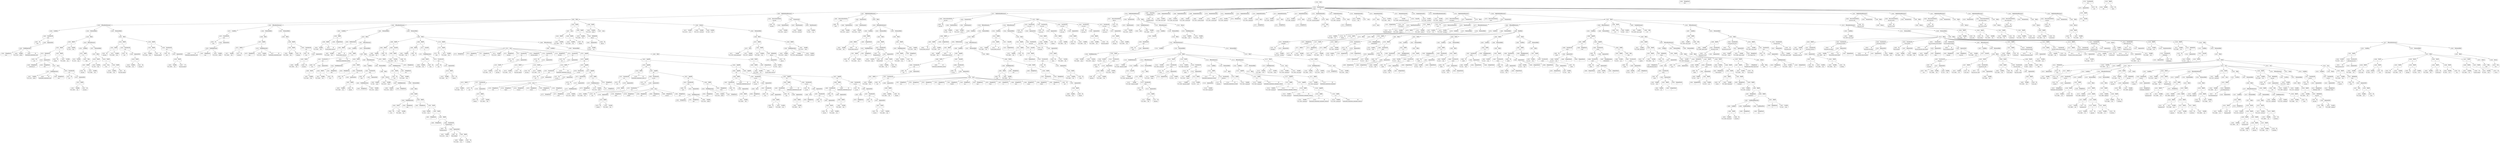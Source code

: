 digraph ast {
node [shape=none];
149506 [label=<<TABLE border='1' cellspacing='0' cellpadding='10' style='rounded' ><TR><TD border='0'>149506</TD><TD border='0'><B>StringLiteral</B></TD></TR><HR/><TR><TD border='0' cellpadding='5' colspan='2'>absolutize_url</TD></TR></TABLE>>];
149507 [label=<<TABLE border='1' cellspacing='0' cellpadding='10' style='rounded' ><TR><TD border='0'>149507</TD><TD border='0'><B>Variable</B></TD></TR><HR/><TR><TD border='0' cellpadding='5'>(752, 3374)</TD><TD border='0' cellpadding='5'>attribs</TD></TR></TABLE>>];
149504 [label=<<TABLE border='1' cellspacing='0' cellpadding='10' style='rounded' ><TR><TD border='0'>149504</TD><TD border='0'><B>Id</B></TD></TR><HR/><TR><TD border='0' cellpadding='5' colspan='2'>call</TD></TR></TABLE>>];
149505 [label=<<TABLE border='1' cellspacing='0' cellpadding='10' style='rounded' ><TR><TD border='0'>149505</TD><TD border='0'><B>StringLiteral</B></TD></TR><HR/><TR><TD border='0' cellpadding='5' colspan='2'>Misc</TD></TR></TABLE>>];
149510 [label=<<TABLE border='1' cellspacing='0' cellpadding='10' style='rounded' ><TR><TD border='0'>149510</TD><TD border='0'><B>PostfixExpression</B></TD></TR></TABLE>>];
149510 -> 149507 [weight=2];
149510 -> 149508 [weight=2];
149510 -> 149509 [weight=2];
149511 [label=<<TABLE border='1' cellspacing='0' cellpadding='10' style='rounded' ><TR><TD border='0'>149511</TD><TD border='0'><B>Id</B></TD></TR><HR/><TR><TD border='0' cellpadding='5' colspan='2'>end</TD></TR></TABLE>>];
149508 [label=<<TABLE border='1' cellspacing='0' cellpadding='10' style='rounded' ><TR><TD border='0'>149508</TD><TD border='0'><B>Id</B></TD></TR><HR/><TR><TD border='0' cellpadding='5' colspan='2'>SIMPLEPIE_NAMESPACE_XML</TD></TR></TABLE>>];
149509 [label=<<TABLE border='1' cellspacing='0' cellpadding='10' style='rounded' ><TR><TD border='0'>149509</TD><TD border='0'><B>StringLiteral</B></TD></TR><HR/><TR><TD border='0' cellpadding='5' colspan='2'>base</TD></TR></TABLE>>];
149514 [label=<<TABLE border='1' cellspacing='0' cellpadding='10' style='rounded' ><TR><TD border='0'>149514</TD><TD border='0'><B>BinOP</B></TD></TR><HR/><TR><TD border='0' cellpadding='5' colspan='2'>-&gt;</TD></TR></TABLE>>];
149514 -> 149512 [weight=2];
149514 -> 149513 [weight=2];
149515 [label=<<TABLE border='1' cellspacing='0' cellpadding='10' style='rounded' ><TR><TD border='0'>149515</TD><TD border='0'><B>ArgumentList</B></TD></TR></TABLE>>];
149515 -> 149514 [weight=2];
149512 [label=<<TABLE border='1' cellspacing='0' cellpadding='10' style='rounded' ><TR><TD border='0'>149512</TD><TD border='0'><B>Variable</B></TD></TR><HR/><TR><TD border='0' cellpadding='5'>(752, 3363)</TD><TD border='0' cellpadding='5'>this</TD></TR></TABLE>>];
149513 [label=<<TABLE border='1' cellspacing='0' cellpadding='10' style='rounded' ><TR><TD border='0'>149513</TD><TD border='0'><B>Id</B></TD></TR><HR/><TR><TD border='0' cellpadding='5' colspan='2'>xml_base</TD></TR></TABLE>>];
149518 [label=<<TABLE border='1' cellspacing='0' cellpadding='10' style='rounded' ><TR><TD border='0'>149518</TD><TD border='0'><B>ArgumentList</B></TD></TR></TABLE>>];
149518 -> 149505 [weight=2];
149518 -> 149506 [weight=2];
149518 -> 149517 [weight=2];
149519 [label=<<TABLE border='1' cellspacing='0' cellpadding='10' style='rounded' ><TR><TD border='0'>149519</TD><TD border='0'><B>MethodCall</B></TD></TR><HR/><TR><TD border='0' cellpadding='5' colspan='2'>call</TD></TR></TABLE>>];
149519 -> 149504 [weight=2];
149519 -> 149518 [weight=2];
149516 [label=<<TABLE border='1' cellspacing='0' cellpadding='10' style='rounded' ><TR><TD border='0'>149516</TD><TD border='0'><B>FunctionCall</B></TD></TR><HR/><TR><TD border='0' cellpadding='5' colspan='2'>end</TD></TR></TABLE>>];
149516 -> 149511 [weight=2];
149516 -> 149515 [weight=2];
149517 [label=<<TABLE border='1' cellspacing='0' cellpadding='10' style='rounded' ><TR><TD border='0'>149517</TD><TD border='0'><B>Array</B></TD></TR></TABLE>>];
149517 -> 149510 [weight=2];
149517 -> 149516 [weight=2];
149522 [label=<<TABLE border='1' cellspacing='0' cellpadding='10' style='rounded' ><TR><TD border='0'>149522</TD><TD border='0'><B>RelOP</B></TD></TR><HR/><TR><TD border='0' cellpadding='5' colspan='2'>!==</TD></TR></TABLE>>];
149522 -> 149521 [weight=2];
149522 -> 149523 [weight=2];
149523 [label=<<TABLE border='1' cellspacing='0' cellpadding='10' style='rounded' ><TR><TD border='0'>149523</TD><TD border='0'><B>False</B></TD></TR><HR/><TR><TD border='0' cellpadding='5' colspan='2'>false</TD></TR></TABLE>>];
149520 [label=<<TABLE border='1' cellspacing='0' cellpadding='10' style='rounded' ><TR><TD border='0'>149520</TD><TD border='0'><B>BinOP</B></TD></TR><HR/><TR><TD border='0' cellpadding='5' colspan='2'>-&gt;</TD></TR></TABLE>>];
149520 -> 149503 [weight=2];
149520 -> 149519 [weight=2];
149521 [label=<<TABLE border='1' cellspacing='0' cellpadding='10' style='rounded' ><TR><TD border='0'>149521</TD><TD border='0'><B>Variable</B></TD></TR><HR/><TR><TD border='0' cellpadding='5'>(0, 1155)</TD><TD border='0' cellpadding='5'>base</TD></TR></TABLE>>];
149526 [label=<<TABLE border='1' cellspacing='0' cellpadding='10' style='rounded' ><TR><TD border='0'>149526</TD><TD border='0'><B>Id</B></TD></TR><HR/><TR><TD border='0' cellpadding='5' colspan='2'>xml_base</TD></TR></TABLE>>];
149527 [label=<<TABLE border='1' cellspacing='0' cellpadding='10' style='rounded' ><TR><TD border='0'>149527</TD><TD border='0'><B>BinOP</B></TD></TR><HR/><TR><TD border='0' cellpadding='5' colspan='2'>-&gt;</TD></TR></TABLE>>];
149527 -> 149525 [weight=2];
149527 -> 149526 [weight=2];
149524 [label=<<TABLE border='1' cellspacing='0' cellpadding='10' style='rounded' ><TR><TD border='0'>149524</TD><TD border='0'><B>Condition</B></TD></TR></TABLE>>];
149524 -> 149522 [weight=2];
149525 [label=<<TABLE border='1' cellspacing='0' cellpadding='10' style='rounded' ><TR><TD border='0'>149525</TD><TD border='0'><B>Variable</B></TD></TR><HR/><TR><TD border='0' cellpadding='5'>(752, 3363)</TD><TD border='0' cellpadding='5'>this</TD></TR></TABLE>>];
149530 [label=<<TABLE border='1' cellspacing='0' cellpadding='10' style='rounded' ><TR><TD border='0'>149530</TD><TD border='0'><B>Variable</B></TD></TR><HR/><TR><TD border='0' cellpadding='5'>(752, 3363)</TD><TD border='0' cellpadding='5'>this</TD></TR></TABLE>>];
149531 [label=<<TABLE border='1' cellspacing='0' cellpadding='10' style='rounded' ><TR><TD border='0'>149531</TD><TD border='0'><B>Id</B></TD></TR><HR/><TR><TD border='0' cellpadding='5' colspan='2'>xml_base_explicit</TD></TR></TABLE>>];
149528 [label=<<TABLE border='1' cellspacing='0' cellpadding='10' style='rounded' ><TR><TD border='0'>149528</TD><TD border='0'><B>BinOP</B></TD></TR><HR/><TR><TD border='0' cellpadding='5' colspan='2'>=</TD></TR></TABLE>>];
149528 -> 149527 [weight=2];
149528 -> 149529 [weight=2];
149529 [label=<<TABLE border='1' cellspacing='0' cellpadding='10' style='rounded' ><TR><TD border='0'>149529</TD><TD border='0'><B>Variable</B></TD></TR><HR/><TR><TD border='0' cellpadding='5'>(0, 1155)</TD><TD border='0' cellpadding='5'>base</TD></TR></TABLE>>];
149534 [label=<<TABLE border='1' cellspacing='0' cellpadding='10' style='rounded' ><TR><TD border='0'>149534</TD><TD border='0'><B>True</B></TD></TR><HR/><TR><TD border='0' cellpadding='5' colspan='2'>true</TD></TR></TABLE>>];
149535 [label=<<TABLE border='1' cellspacing='0' cellpadding='10' style='rounded' ><TR><TD border='0'>149535</TD><TD border='0'><B>Block</B></TD></TR></TABLE>>];
149535 -> 149528 [weight=2];
149535 -> 149533 [weight=2];
149532 [label=<<TABLE border='1' cellspacing='0' cellpadding='10' style='rounded' ><TR><TD border='0'>149532</TD><TD border='0'><B>BinOP</B></TD></TR><HR/><TR><TD border='0' cellpadding='5' colspan='2'>-&gt;</TD></TR></TABLE>>];
149532 -> 149530 [weight=2];
149532 -> 149531 [weight=2];
149533 [label=<<TABLE border='1' cellspacing='0' cellpadding='10' style='rounded' ><TR><TD border='0'>149533</TD><TD border='0'><B>BinOP</B></TD></TR><HR/><TR><TD border='0' cellpadding='5' colspan='2'>=</TD></TR></TABLE>>];
149533 -> 149532 [weight=2];
149533 -> 149534 [weight=2];
149538 [label=<<TABLE border='1' cellspacing='0' cellpadding='10' style='rounded' ><TR><TD border='0'>149538</TD><TD border='0'><B>Block</B></TD></TR></TABLE>>];
149538 -> 149500 [weight=2];
149538 -> 149536 [weight=2];
149539 [label=<<TABLE border='1' cellspacing='0' cellpadding='10' style='rounded' ><TR><TD border='0'>149539</TD><TD border='0'><B>IfThenElseStatement</B></TD></TR></TABLE>>];
149539 -> 149498 [weight=2];
149539 -> 149540 [weight=2];
149539 -> 149563 [weight=2];
149536 [label=<<TABLE border='1' cellspacing='0' cellpadding='10' style='rounded' ><TR><TD border='0'>149536</TD><TD border='0'><B>IfThenStatement</B></TD></TR></TABLE>>];
149536 -> 149524 [weight=2];
149536 -> 149537 [weight=2];
149537 [label=<<TABLE border='1' cellspacing='0' cellpadding='10' style='rounded' ><TR><TD border='0'>149537</TD><TD border='0'><B>StatementBody</B></TD></TR></TABLE>>];
149537 -> 149535 [weight=2];
149542 [label=<<TABLE border='1' cellspacing='0' cellpadding='10' style='rounded' ><TR><TD border='0'>149542</TD><TD border='0'><B>Id</B></TD></TR><HR/><TR><TD border='0' cellpadding='5' colspan='2'>xml_base</TD></TR></TABLE>>];
149543 [label=<<TABLE border='1' cellspacing='0' cellpadding='10' style='rounded' ><TR><TD border='0'>149543</TD><TD border='0'><B>BinOP</B></TD></TR><HR/><TR><TD border='0' cellpadding='5' colspan='2'>-&gt;</TD></TR></TABLE>>];
149543 -> 149541 [weight=2];
149543 -> 149542 [weight=2];
149540 [label=<<TABLE border='1' cellspacing='0' cellpadding='10' style='rounded' ><TR><TD border='0'>149540</TD><TD border='0'><B>StatementBody</B></TD></TR></TABLE>>];
149540 -> 149538 [weight=2];
149541 [label=<<TABLE border='1' cellspacing='0' cellpadding='10' style='rounded' ><TR><TD border='0'>149541</TD><TD border='0'><B>Variable</B></TD></TR><HR/><TR><TD border='0' cellpadding='5'>(752, 3363)</TD><TD border='0' cellpadding='5'>this</TD></TR></TABLE>>];
149546 [label=<<TABLE border='1' cellspacing='0' cellpadding='10' style='rounded' ><TR><TD border='0'>149546</TD><TD border='0'><B>Variable</B></TD></TR><HR/><TR><TD border='0' cellpadding='5'>(752, 3363)</TD><TD border='0' cellpadding='5'>this</TD></TR></TABLE>>];
149547 [label=<<TABLE border='1' cellspacing='0' cellpadding='10' style='rounded' ><TR><TD border='0'>149547</TD><TD border='0'><B>Id</B></TD></TR><HR/><TR><TD border='0' cellpadding='5' colspan='2'>xml_base</TD></TR></TABLE>>];
149544 [label=<<TABLE border='1' cellspacing='0' cellpadding='10' style='rounded' ><TR><TD border='0'>149544</TD><TD border='0'><B>BinOP</B></TD></TR><HR/><TR><TD border='0' cellpadding='5' colspan='2'>=</TD></TR></TABLE>>];
149544 -> 149543 [weight=2];
149544 -> 149550 [weight=2];
149545 [label=<<TABLE border='1' cellspacing='0' cellpadding='10' style='rounded' ><TR><TD border='0'>149545</TD><TD border='0'><B>Id</B></TD></TR><HR/><TR><TD border='0' cellpadding='5' colspan='2'>end</TD></TR></TABLE>>];
149550 [label=<<TABLE border='1' cellspacing='0' cellpadding='10' style='rounded' ><TR><TD border='0'>149550</TD><TD border='0'><B>FunctionCall</B></TD></TR><HR/><TR><TD border='0' cellpadding='5' colspan='2'>end</TD></TR></TABLE>>];
149550 -> 149545 [weight=2];
149550 -> 149549 [weight=2];
149551 [label=<<TABLE border='1' cellspacing='0' cellpadding='10' style='rounded' ><TR><TD border='0'>149551</TD><TD border='0'><B>Variable</B></TD></TR><HR/><TR><TD border='0' cellpadding='5'>(752, 3363)</TD><TD border='0' cellpadding='5'>this</TD></TR></TABLE>>];
149548 [label=<<TABLE border='1' cellspacing='0' cellpadding='10' style='rounded' ><TR><TD border='0'>149548</TD><TD border='0'><B>BinOP</B></TD></TR><HR/><TR><TD border='0' cellpadding='5' colspan='2'>-&gt;</TD></TR></TABLE>>];
149548 -> 149546 [weight=2];
149548 -> 149547 [weight=2];
149549 [label=<<TABLE border='1' cellspacing='0' cellpadding='10' style='rounded' ><TR><TD border='0'>149549</TD><TD border='0'><B>ArgumentList</B></TD></TR></TABLE>>];
149549 -> 149548 [weight=2];
149554 [label=<<TABLE border='1' cellspacing='0' cellpadding='10' style='rounded' ><TR><TD border='0'>149554</TD><TD border='0'><B>BinOP</B></TD></TR><HR/><TR><TD border='0' cellpadding='5' colspan='2'>=</TD></TR></TABLE>>];
149554 -> 149553 [weight=2];
149554 -> 149560 [weight=2];
149555 [label=<<TABLE border='1' cellspacing='0' cellpadding='10' style='rounded' ><TR><TD border='0'>149555</TD><TD border='0'><B>Id</B></TD></TR><HR/><TR><TD border='0' cellpadding='5' colspan='2'>end</TD></TR></TABLE>>];
149552 [label=<<TABLE border='1' cellspacing='0' cellpadding='10' style='rounded' ><TR><TD border='0'>149552</TD><TD border='0'><B>Id</B></TD></TR><HR/><TR><TD border='0' cellpadding='5' colspan='2'>xml_base_explicit</TD></TR></TABLE>>];
149553 [label=<<TABLE border='1' cellspacing='0' cellpadding='10' style='rounded' ><TR><TD border='0'>149553</TD><TD border='0'><B>BinOP</B></TD></TR><HR/><TR><TD border='0' cellpadding='5' colspan='2'>-&gt;</TD></TR></TABLE>>];
149553 -> 149551 [weight=2];
149553 -> 149552 [weight=2];
149558 [label=<<TABLE border='1' cellspacing='0' cellpadding='10' style='rounded' ><TR><TD border='0'>149558</TD><TD border='0'><B>BinOP</B></TD></TR><HR/><TR><TD border='0' cellpadding='5' colspan='2'>-&gt;</TD></TR></TABLE>>];
149558 -> 149556 [weight=2];
149558 -> 149557 [weight=2];
149559 [label=<<TABLE border='1' cellspacing='0' cellpadding='10' style='rounded' ><TR><TD border='0'>149559</TD><TD border='0'><B>ArgumentList</B></TD></TR></TABLE>>];
149559 -> 149558 [weight=2];
149556 [label=<<TABLE border='1' cellspacing='0' cellpadding='10' style='rounded' ><TR><TD border='0'>149556</TD><TD border='0'><B>Variable</B></TD></TR><HR/><TR><TD border='0' cellpadding='5'>(752, 3363)</TD><TD border='0' cellpadding='5'>this</TD></TR></TABLE>>];
149557 [label=<<TABLE border='1' cellspacing='0' cellpadding='10' style='rounded' ><TR><TD border='0'>149557</TD><TD border='0'><B>Id</B></TD></TR><HR/><TR><TD border='0' cellpadding='5' colspan='2'>xml_base_explicit</TD></TR></TABLE>>];
149563 [label=<<TABLE border='1' cellspacing='0' cellpadding='10' style='rounded' ><TR><TD border='0'>149563</TD><TD border='0'><B>StatementBody</B></TD></TR></TABLE>>];
149563 -> 149561 [weight=2];
149560 [label=<<TABLE border='1' cellspacing='0' cellpadding='10' style='rounded' ><TR><TD border='0'>149560</TD><TD border='0'><B>FunctionCall</B></TD></TR><HR/><TR><TD border='0' cellpadding='5' colspan='2'>end</TD></TR></TABLE>>];
149560 -> 149555 [weight=2];
149560 -> 149559 [weight=2];
149561 [label=<<TABLE border='1' cellspacing='0' cellpadding='10' style='rounded' ><TR><TD border='0'>149561</TD><TD border='0'><B>Block</B></TD></TR></TABLE>>];
149561 -> 149544 [weight=2];
149561 -> 149554 [weight=2];
149566 [label=<<TABLE border='1' cellspacing='0' cellpadding='10' style='rounded' ><TR><TD border='0'>149566</TD><TD border='0'><B>Id</B></TD></TR><HR/><TR><TD border='0' cellpadding='5' colspan='2'>SIMPLEPIE_NAMESPACE_XML</TD></TR></TABLE>>];
149567 [label=<<TABLE border='1' cellspacing='0' cellpadding='10' style='rounded' ><TR><TD border='0'>149567</TD><TD border='0'><B>StringLiteral</B></TD></TR><HR/><TR><TD border='0' cellpadding='5' colspan='2'>lang</TD></TR></TABLE>>];
149564 [label=<<TABLE border='1' cellspacing='0' cellpadding='10' style='rounded' ><TR><TD border='0'>149564</TD><TD border='0'><B>Id</B></TD></TR><HR/><TR><TD border='0' cellpadding='5' colspan='2'>isset</TD></TR></TABLE>>];
149565 [label=<<TABLE border='1' cellspacing='0' cellpadding='10' style='rounded' ><TR><TD border='0'>149565</TD><TD border='0'><B>Variable</B></TD></TR><HR/><TR><TD border='0' cellpadding='5'>(752, 3374)</TD><TD border='0' cellpadding='5'>attribs</TD></TR></TABLE>>];
149570 [label=<<TABLE border='1' cellspacing='0' cellpadding='10' style='rounded' ><TR><TD border='0'>149570</TD><TD border='0'><B>FunctionCall</B></TD></TR><HR/><TR><TD border='0' cellpadding='5' colspan='2'>isset</TD></TR></TABLE>>];
149570 -> 149564 [weight=2];
149570 -> 149569 [weight=2];
149571 [label=<<TABLE border='1' cellspacing='0' cellpadding='10' style='rounded' ><TR><TD border='0'>149571</TD><TD border='0'><B>Condition</B></TD></TR></TABLE>>];
149571 -> 149570 [weight=2];
149568 [label=<<TABLE border='1' cellspacing='0' cellpadding='10' style='rounded' ><TR><TD border='0'>149568</TD><TD border='0'><B>PostfixExpression</B></TD></TR></TABLE>>];
149568 -> 149565 [weight=2];
149568 -> 149566 [weight=2];
149568 -> 149567 [weight=2];
149569 [label=<<TABLE border='1' cellspacing='0' cellpadding='10' style='rounded' ><TR><TD border='0'>149569</TD><TD border='0'><B>ArgumentList</B></TD></TR></TABLE>>];
149569 -> 149568 [weight=2];
149574 [label=<<TABLE border='1' cellspacing='0' cellpadding='10' style='rounded' ><TR><TD border='0'>149574</TD><TD border='0'><B>BinOP</B></TD></TR><HR/><TR><TD border='0' cellpadding='5' colspan='2'>-&gt;</TD></TR></TABLE>>];
149574 -> 149572 [weight=2];
149574 -> 149573 [weight=2];
149575 [label=<<TABLE border='1' cellspacing='0' cellpadding='10' style='rounded' ><TR><TD border='0'>149575</TD><TD border='0'><B>BinOP</B></TD></TR><HR/><TR><TD border='0' cellpadding='5' colspan='2'>=</TD></TR></TABLE>>];
149575 -> 149574 [weight=2];
149575 -> 149579 [weight=2];
149572 [label=<<TABLE border='1' cellspacing='0' cellpadding='10' style='rounded' ><TR><TD border='0'>149572</TD><TD border='0'><B>Variable</B></TD></TR><HR/><TR><TD border='0' cellpadding='5'>(752, 3363)</TD><TD border='0' cellpadding='5'>this</TD></TR></TABLE>>];
149573 [label=<<TABLE border='1' cellspacing='0' cellpadding='10' style='rounded' ><TR><TD border='0'>149573</TD><TD border='0'><B>Id</B></TD></TR><HR/><TR><TD border='0' cellpadding='5' colspan='2'>xml_lang</TD></TR></TABLE>>];
149578 [label=<<TABLE border='1' cellspacing='0' cellpadding='10' style='rounded' ><TR><TD border='0'>149578</TD><TD border='0'><B>StringLiteral</B></TD></TR><HR/><TR><TD border='0' cellpadding='5' colspan='2'>lang</TD></TR></TABLE>>];
149579 [label=<<TABLE border='1' cellspacing='0' cellpadding='10' style='rounded' ><TR><TD border='0'>149579</TD><TD border='0'><B>PostfixExpression</B></TD></TR></TABLE>>];
149579 -> 149576 [weight=2];
149579 -> 149577 [weight=2];
149579 -> 149578 [weight=2];
149576 [label=<<TABLE border='1' cellspacing='0' cellpadding='10' style='rounded' ><TR><TD border='0'>149576</TD><TD border='0'><B>Variable</B></TD></TR><HR/><TR><TD border='0' cellpadding='5'>(752, 3374)</TD><TD border='0' cellpadding='5'>attribs</TD></TR></TABLE>>];
149577 [label=<<TABLE border='1' cellspacing='0' cellpadding='10' style='rounded' ><TR><TD border='0'>149577</TD><TD border='0'><B>Id</B></TD></TR><HR/><TR><TD border='0' cellpadding='5' colspan='2'>SIMPLEPIE_NAMESPACE_XML</TD></TR></TABLE>>];
149582 [label=<<TABLE border='1' cellspacing='0' cellpadding='10' style='rounded' ><TR><TD border='0'>149582</TD><TD border='0'><B>StatementBody</B></TD></TR></TABLE>>];
149582 -> 149580 [weight=2];
149583 [label=<<TABLE border='1' cellspacing='0' cellpadding='10' style='rounded' ><TR><TD border='0'>149583</TD><TD border='0'><B>Variable</B></TD></TR><HR/><TR><TD border='0' cellpadding='5'>(752, 3363)</TD><TD border='0' cellpadding='5'>this</TD></TR></TABLE>>];
149580 [label=<<TABLE border='1' cellspacing='0' cellpadding='10' style='rounded' ><TR><TD border='0'>149580</TD><TD border='0'><B>Block</B></TD></TR></TABLE>>];
149580 -> 149575 [weight=2];
149581 [label=<<TABLE border='1' cellspacing='0' cellpadding='10' style='rounded' ><TR><TD border='0'>149581</TD><TD border='0'><B>IfThenElseStatement</B></TD></TR></TABLE>>];
149581 -> 149571 [weight=2];
149581 -> 149582 [weight=2];
149581 -> 149595 [weight=2];
149586 [label=<<TABLE border='1' cellspacing='0' cellpadding='10' style='rounded' ><TR><TD border='0'>149586</TD><TD border='0'><B>BinOP</B></TD></TR><HR/><TR><TD border='0' cellpadding='5' colspan='2'>=</TD></TR></TABLE>>];
149586 -> 149585 [weight=2];
149586 -> 149592 [weight=2];
149587 [label=<<TABLE border='1' cellspacing='0' cellpadding='10' style='rounded' ><TR><TD border='0'>149587</TD><TD border='0'><B>Id</B></TD></TR><HR/><TR><TD border='0' cellpadding='5' colspan='2'>end</TD></TR></TABLE>>];
149584 [label=<<TABLE border='1' cellspacing='0' cellpadding='10' style='rounded' ><TR><TD border='0'>149584</TD><TD border='0'><B>Id</B></TD></TR><HR/><TR><TD border='0' cellpadding='5' colspan='2'>xml_lang</TD></TR></TABLE>>];
149585 [label=<<TABLE border='1' cellspacing='0' cellpadding='10' style='rounded' ><TR><TD border='0'>149585</TD><TD border='0'><B>BinOP</B></TD></TR><HR/><TR><TD border='0' cellpadding='5' colspan='2'>-&gt;</TD></TR></TABLE>>];
149585 -> 149583 [weight=2];
149585 -> 149584 [weight=2];
149590 [label=<<TABLE border='1' cellspacing='0' cellpadding='10' style='rounded' ><TR><TD border='0'>149590</TD><TD border='0'><B>BinOP</B></TD></TR><HR/><TR><TD border='0' cellpadding='5' colspan='2'>-&gt;</TD></TR></TABLE>>];
149590 -> 149588 [weight=2];
149590 -> 149589 [weight=2];
149591 [label=<<TABLE border='1' cellspacing='0' cellpadding='10' style='rounded' ><TR><TD border='0'>149591</TD><TD border='0'><B>ArgumentList</B></TD></TR></TABLE>>];
149591 -> 149590 [weight=2];
149588 [label=<<TABLE border='1' cellspacing='0' cellpadding='10' style='rounded' ><TR><TD border='0'>149588</TD><TD border='0'><B>Variable</B></TD></TR><HR/><TR><TD border='0' cellpadding='5'>(752, 3363)</TD><TD border='0' cellpadding='5'>this</TD></TR></TABLE>>];
149589 [label=<<TABLE border='1' cellspacing='0' cellpadding='10' style='rounded' ><TR><TD border='0'>149589</TD><TD border='0'><B>Id</B></TD></TR><HR/><TR><TD border='0' cellpadding='5' colspan='2'>xml_lang</TD></TR></TABLE>>];
149595 [label=<<TABLE border='1' cellspacing='0' cellpadding='10' style='rounded' ><TR><TD border='0'>149595</TD><TD border='0'><B>StatementBody</B></TD></TR></TABLE>>];
149595 -> 149593 [weight=2];
149592 [label=<<TABLE border='1' cellspacing='0' cellpadding='10' style='rounded' ><TR><TD border='0'>149592</TD><TD border='0'><B>FunctionCall</B></TD></TR><HR/><TR><TD border='0' cellpadding='5' colspan='2'>end</TD></TR></TABLE>>];
149592 -> 149587 [weight=2];
149592 -> 149591 [weight=2];
149593 [label=<<TABLE border='1' cellspacing='0' cellpadding='10' style='rounded' ><TR><TD border='0'>149593</TD><TD border='0'><B>Block</B></TD></TR></TABLE>>];
149593 -> 149586 [weight=2];
149598 [label=<<TABLE border='1' cellspacing='0' cellpadding='10' style='rounded' ><TR><TD border='0'>149598</TD><TD border='0'><B>BinOP</B></TD></TR><HR/><TR><TD border='0' cellpadding='5' colspan='2'>-&gt;</TD></TR></TABLE>>];
149598 -> 149596 [weight=2];
149598 -> 149597 [weight=2];
149599 [label=<<TABLE border='1' cellspacing='0' cellpadding='10' style='rounded' ><TR><TD border='0'>149599</TD><TD border='0'><B>RelOP</B></TD></TR><HR/><TR><TD border='0' cellpadding='5' colspan='2'>&gt;=</TD></TR></TABLE>>];
149599 -> 149598 [weight=2];
149599 -> 149600 [weight=2];
149596 [label=<<TABLE border='1' cellspacing='0' cellpadding='10' style='rounded' ><TR><TD border='0'>149596</TD><TD border='0'><B>Variable</B></TD></TR><HR/><TR><TD border='0' cellpadding='5'>(752, 3363)</TD><TD border='0' cellpadding='5'>this</TD></TR></TABLE>>];
149597 [label=<<TABLE border='1' cellspacing='0' cellpadding='10' style='rounded' ><TR><TD border='0'>149597</TD><TD border='0'><B>Id</B></TD></TR><HR/><TR><TD border='0' cellpadding='5' colspan='2'>current_xhtml_construct</TD></TR></TABLE>>];
149602 [label=<<TABLE border='1' cellspacing='0' cellpadding='10' style='rounded' ><TR><TD border='0'>149602</TD><TD border='0'><B>Variable</B></TD></TR><HR/><TR><TD border='0' cellpadding='5'>(752, 3363)</TD><TD border='0' cellpadding='5'>this</TD></TR></TABLE>>];
149603 [label=<<TABLE border='1' cellspacing='0' cellpadding='10' style='rounded' ><TR><TD border='0'>149603</TD><TD border='0'><B>Id</B></TD></TR><HR/><TR><TD border='0' cellpadding='5' colspan='2'>current_xhtml_construct</TD></TR></TABLE>>];
149600 [label=<<TABLE border='1' cellspacing='0' cellpadding='10' style='rounded' ><TR><TD border='0'>149600</TD><TD border='0'><B>IntegerLiteral</B></TD></TR><HR/><TR><TD border='0' cellpadding='5' colspan='2'>0</TD></TR></TABLE>>];
149601 [label=<<TABLE border='1' cellspacing='0' cellpadding='10' style='rounded' ><TR><TD border='0'>149601</TD><TD border='0'><B>Condition</B></TD></TR></TABLE>>];
149601 -> 149599 [weight=2];
149606 [label=<<TABLE border='1' cellspacing='0' cellpadding='10' style='rounded' ><TR><TD border='0'>149606</TD><TD border='0'><B>Id</B></TD></TR><HR/><TR><TD border='0' cellpadding='5' colspan='2'>end</TD></TR></TABLE>>];
149607 [label=<<TABLE border='1' cellspacing='0' cellpadding='10' style='rounded' ><TR><TD border='0'>149607</TD><TD border='0'><B>Variable</B></TD></TR><HR/><TR><TD border='0' cellpadding='5'>(752, 3363)</TD><TD border='0' cellpadding='5'>this</TD></TR></TABLE>>];
149604 [label=<<TABLE border='1' cellspacing='0' cellpadding='10' style='rounded' ><TR><TD border='0'>149604</TD><TD border='0'><B>BinOP</B></TD></TR><HR/><TR><TD border='0' cellpadding='5' colspan='2'>-&gt;</TD></TR></TABLE>>];
149604 -> 149602 [weight=2];
149604 -> 149603 [weight=2];
149605 [label=<<TABLE border='1' cellspacing='0' cellpadding='10' style='rounded' ><TR><TD border='0'>149605</TD><TD border='0'><B>PostIncrement</B></TD></TR><HR/><TR><TD border='0' cellpadding='5' colspan='2'>++</TD></TR></TABLE>>];
149605 -> 149604 [weight=2];
149610 [label=<<TABLE border='1' cellspacing='0' cellpadding='10' style='rounded' ><TR><TD border='0'>149610</TD><TD border='0'><B>FunctionCall</B></TD></TR><HR/><TR><TD border='0' cellpadding='5' colspan='2'>end</TD></TR></TABLE>>];
149610 -> 149606 [weight=2];
149610 -> 149609 [weight=2];
149611 [label=<<TABLE border='1' cellspacing='0' cellpadding='10' style='rounded' ><TR><TD border='0'>149611</TD><TD border='0'><B>RelOP</B></TD></TR><HR/><TR><TD border='0' cellpadding='5' colspan='2'>===</TD></TR></TABLE>>];
149611 -> 149610 [weight=2];
149611 -> 149612 [weight=2];
149608 [label=<<TABLE border='1' cellspacing='0' cellpadding='10' style='rounded' ><TR><TD border='0'>149608</TD><TD border='0'><B>BinOP</B></TD></TR><HR/><TR><TD border='0' cellpadding='5' colspan='2'>-&gt;</TD></TR></TABLE>>];
149608 -> 149607 [weight=2];
149609 [label=<<TABLE border='1' cellspacing='0' cellpadding='10' style='rounded' ><TR><TD border='0'>149609</TD><TD border='0'><B>ArgumentList</B></TD></TR></TABLE>>];
149609 -> 149608 [weight=2];
149614 [label=<<TABLE border='1' cellspacing='0' cellpadding='10' style='rounded' ><TR><TD border='0'>149614</TD><TD border='0'><B>Variable</B></TD></TR><HR/><TR><TD border='0' cellpadding='5'>(752, 3363)</TD><TD border='0' cellpadding='5'>this</TD></TR></TABLE>>];
149615 [label=<<TABLE border='1' cellspacing='0' cellpadding='10' style='rounded' ><TR><TD border='0'>149615</TD><TD border='0'><B>Id</B></TD></TR><HR/><TR><TD border='0' cellpadding='5' colspan='2'>data</TD></TR></TABLE>>];
149612 [label=<<TABLE border='1' cellspacing='0' cellpadding='10' style='rounded' ><TR><TD border='0'>149612</TD><TD border='0'><B>Id</B></TD></TR><HR/><TR><TD border='0' cellpadding='5' colspan='2'>SIMPLEPIE_NAMESPACE_XHTML</TD></TR></TABLE>>];
149613 [label=<<TABLE border='1' cellspacing='0' cellpadding='10' style='rounded' ><TR><TD border='0'>149613</TD><TD border='0'><B>Condition</B></TD></TR></TABLE>>];
149613 -> 149611 [weight=2];
149618 [label=<<TABLE border='1' cellspacing='0' cellpadding='10' style='rounded' ><TR><TD border='0'>149618</TD><TD border='0'><B>PostfixExpression</B></TD></TR></TABLE>>];
149618 -> 149616 [weight=2];
149618 -> 149617 [weight=2];
149619 [label=<<TABLE border='1' cellspacing='0' cellpadding='10' style='rounded' ><TR><TD border='0'>149619</TD><TD border='0'><B>BinOP</B></TD></TR><HR/><TR><TD border='0' cellpadding='5' colspan='2'>.=</TD></TR></TABLE>>];
149619 -> 149618 [weight=2];
149619 -> 149621 [weight=2];
149616 [label=<<TABLE border='1' cellspacing='0' cellpadding='10' style='rounded' ><TR><TD border='0'>149616</TD><TD border='0'><B>BinOP</B></TD></TR><HR/><TR><TD border='0' cellpadding='5' colspan='2'>-&gt;</TD></TR></TABLE>>];
149616 -> 149614 [weight=2];
149616 -> 149615 [weight=2];
149617 [label=<<TABLE border='1' cellspacing='0' cellpadding='10' style='rounded' ><TR><TD border='0'>149617</TD><TD border='0'><B>StringLiteral</B></TD></TR><HR/><TR><TD border='0' cellpadding='5' colspan='2'>data</TD></TR></TABLE>>];
149622 [label=<<TABLE border='1' cellspacing='0' cellpadding='10' style='rounded' ><TR><TD border='0'>149622</TD><TD border='0'><B>Id</B></TD></TR><HR/><TR><TD border='0' cellpadding='5' colspan='2'>end</TD></TR></TABLE>>];
149623 [label=<<TABLE border='1' cellspacing='0' cellpadding='10' style='rounded' ><TR><TD border='0'>149623</TD><TD border='0'><B>Variable</B></TD></TR><HR/><TR><TD border='0' cellpadding='5'>(752, 3363)</TD><TD border='0' cellpadding='5'>this</TD></TR></TABLE>>];
149620 [label=<<TABLE border='1' cellspacing='0' cellpadding='10' style='rounded' ><TR><TD border='0'>149620</TD><TD border='0'><B>StringLiteral</B></TD></TR><HR/><TR><TD border='0' cellpadding='5' colspan='2'>&lt;</TD></TR></TABLE>>];
149621 [label=<<TABLE border='1' cellspacing='0' cellpadding='10' style='rounded' ><TR><TD border='0'>149621</TD><TD border='0'><B>BinOP</B></TD></TR><HR/><TR><TD border='0' cellpadding='5' colspan='2'>.</TD></TR></TABLE>>];
149621 -> 149620 [weight=2];
149621 -> 149627 [weight=2];
149626 [label=<<TABLE border='1' cellspacing='0' cellpadding='10' style='rounded' ><TR><TD border='0'>149626</TD><TD border='0'><B>ArgumentList</B></TD></TR></TABLE>>];
149626 -> 149625 [weight=2];
149627 [label=<<TABLE border='1' cellspacing='0' cellpadding='10' style='rounded' ><TR><TD border='0'>149627</TD><TD border='0'><B>FunctionCall</B></TD></TR><HR/><TR><TD border='0' cellpadding='5' colspan='2'>end</TD></TR></TABLE>>];
149627 -> 149622 [weight=2];
149627 -> 149626 [weight=2];
149624 [label=<<TABLE border='1' cellspacing='0' cellpadding='10' style='rounded' ><TR><TD border='0'>149624</TD><TD border='0'><B>Id</B></TD></TR><HR/><TR><TD border='0' cellpadding='5' colspan='2'>element</TD></TR></TABLE>>];
149625 [label=<<TABLE border='1' cellspacing='0' cellpadding='10' style='rounded' ><TR><TD border='0'>149625</TD><TD border='0'><B>BinOP</B></TD></TR><HR/><TR><TD border='0' cellpadding='5' colspan='2'>-&gt;</TD></TR></TABLE>>];
149625 -> 149623 [weight=2];
149625 -> 149624 [weight=2];
149630 [label=<<TABLE border='1' cellspacing='0' cellpadding='10' style='rounded' ><TR><TD border='0'>149630</TD><TD border='0'><B>StringLiteral</B></TD></TR><HR/><TR><TD border='0' cellpadding='5' colspan='2'></TD></TR></TABLE>>];
149631 [label=<<TABLE border='1' cellspacing='0' cellpadding='10' style='rounded' ><TR><TD border='0'>149631</TD><TD border='0'><B>PostfixExpression</B></TD></TR></TABLE>>];
149631 -> 149629 [weight=2];
149631 -> 149630 [weight=2];
149628 [label=<<TABLE border='1' cellspacing='0' cellpadding='10' style='rounded' ><TR><TD border='0'>149628</TD><TD border='0'><B>Id</B></TD></TR><HR/><TR><TD border='0' cellpadding='5' colspan='2'>isset</TD></TR></TABLE>>];
149629 [label=<<TABLE border='1' cellspacing='0' cellpadding='10' style='rounded' ><TR><TD border='0'>149629</TD><TD border='0'><B>Variable</B></TD></TR><HR/><TR><TD border='0' cellpadding='5'>(752, 3374)</TD><TD border='0' cellpadding='5'>attribs</TD></TR></TABLE>>];
149634 [label=<<TABLE border='1' cellspacing='0' cellpadding='10' style='rounded' ><TR><TD border='0'>149634</TD><TD border='0'><B>Condition</B></TD></TR></TABLE>>];
149634 -> 149633 [weight=2];
149635 [label=<<TABLE border='1' cellspacing='0' cellpadding='10' style='rounded' ><TR><TD border='0'>149635</TD><TD border='0'><B>Variable</B></TD></TR><HR/><TR><TD border='0' cellpadding='5'>(752, 3374)</TD><TD border='0' cellpadding='5'>attribs</TD></TR></TABLE>>];
149632 [label=<<TABLE border='1' cellspacing='0' cellpadding='10' style='rounded' ><TR><TD border='0'>149632</TD><TD border='0'><B>ArgumentList</B></TD></TR></TABLE>>];
149632 -> 149631 [weight=2];
149633 [label=<<TABLE border='1' cellspacing='0' cellpadding='10' style='rounded' ><TR><TD border='0'>149633</TD><TD border='0'><B>FunctionCall</B></TD></TR><HR/><TR><TD border='0' cellpadding='5' colspan='2'>isset</TD></TR></TABLE>>];
149633 -> 149628 [weight=2];
149633 -> 149632 [weight=2];
149638 [label=<<TABLE border='1' cellspacing='0' cellpadding='10' style='rounded' ><TR><TD border='0'>149638</TD><TD border='0'><B>Variable</B></TD></TR><HR/><TR><TD border='0' cellpadding='5'>(0, 736)</TD><TD border='0' cellpadding='5'>name</TD></TR></TABLE>>];
149639 [label=<<TABLE border='1' cellspacing='0' cellpadding='10' style='rounded' ><TR><TD border='0'>149639</TD><TD border='0'><B>Variable</B></TD></TR><HR/><TR><TD border='0' cellpadding='5'>(752, 3375)</TD><TD border='0' cellpadding='5'>value</TD></TR></TABLE>>];
149636 [label=<<TABLE border='1' cellspacing='0' cellpadding='10' style='rounded' ><TR><TD border='0'>149636</TD><TD border='0'><B>StringLiteral</B></TD></TR><HR/><TR><TD border='0' cellpadding='5' colspan='2'></TD></TR></TABLE>>];
149637 [label=<<TABLE border='1' cellspacing='0' cellpadding='10' style='rounded' ><TR><TD border='0'>149637</TD><TD border='0'><B>PostfixExpression</B></TD></TR></TABLE>>];
149637 -> 149635 [weight=2];
149637 -> 149636 [weight=2];
149642 [label=<<TABLE border='1' cellspacing='0' cellpadding='10' style='rounded' ><TR><TD border='0'>149642</TD><TD border='0'><B>Id</B></TD></TR><HR/><TR><TD border='0' cellpadding='5' colspan='2'>data</TD></TR></TABLE>>];
149643 [label=<<TABLE border='1' cellspacing='0' cellpadding='10' style='rounded' ><TR><TD border='0'>149643</TD><TD border='0'><B>BinOP</B></TD></TR><HR/><TR><TD border='0' cellpadding='5' colspan='2'>-&gt;</TD></TR></TABLE>>];
149643 -> 149641 [weight=2];
149643 -> 149642 [weight=2];
149641 [label=<<TABLE border='1' cellspacing='0' cellpadding='10' style='rounded' ><TR><TD border='0'>149641</TD><TD border='0'><B>Variable</B></TD></TR><HR/><TR><TD border='0' cellpadding='5'>(752, 3363)</TD><TD border='0' cellpadding='5'>this</TD></TR></TABLE>>];
149646 [label=<<TABLE border='1' cellspacing='0' cellpadding='10' style='rounded' ><TR><TD border='0'>149646</TD><TD border='0'><B>BinOP</B></TD></TR><HR/><TR><TD border='0' cellpadding='5' colspan='2'>.=</TD></TR></TABLE>>];
149646 -> 149645 [weight=2];
149646 -> 149648 [weight=2];
149647 [label=<<TABLE border='1' cellspacing='0' cellpadding='10' style='rounded' ><TR><TD border='0'>149647</TD><TD border='0'><B>StringLiteral</B></TD></TR><HR/><TR><TD border='0' cellpadding='5' colspan='2'> </TD></TR></TABLE>>];
149644 [label=<<TABLE border='1' cellspacing='0' cellpadding='10' style='rounded' ><TR><TD border='0'>149644</TD><TD border='0'><B>StringLiteral</B></TD></TR><HR/><TR><TD border='0' cellpadding='5' colspan='2'>data</TD></TR></TABLE>>];
149645 [label=<<TABLE border='1' cellspacing='0' cellpadding='10' style='rounded' ><TR><TD border='0'>149645</TD><TD border='0'><B>PostfixExpression</B></TD></TR></TABLE>>];
149645 -> 149643 [weight=2];
149645 -> 149644 [weight=2];
149650 [label=<<TABLE border='1' cellspacing='0' cellpadding='10' style='rounded' ><TR><TD border='0'>149650</TD><TD border='0'><B>BinOP</B></TD></TR><HR/><TR><TD border='0' cellpadding='5' colspan='2'>.</TD></TR></TABLE>>];
149650 -> 149649 [weight=2];
149650 -> 149652 [weight=2];
149651 [label=<<TABLE border='1' cellspacing='0' cellpadding='10' style='rounded' ><TR><TD border='0'>149651</TD><TD border='0'><B>StringLiteral</B></TD></TR><HR/><TR><TD border='0' cellpadding='5' colspan='2'>='</TD></TR></TABLE>>];
149648 [label=<<TABLE border='1' cellspacing='0' cellpadding='10' style='rounded' ><TR><TD border='0'>149648</TD><TD border='0'><B>BinOP</B></TD></TR><HR/><TR><TD border='0' cellpadding='5' colspan='2'>.</TD></TR></TABLE>>];
149648 -> 149647 [weight=2];
149648 -> 149650 [weight=2];
149649 [label=<<TABLE border='1' cellspacing='0' cellpadding='10' style='rounded' ><TR><TD border='0'>149649</TD><TD border='0'><B>Variable</B></TD></TR><HR/><TR><TD border='0' cellpadding='5'>(0, 736)</TD><TD border='0' cellpadding='5'>name</TD></TR></TABLE>>];
149654 [label=<<TABLE border='1' cellspacing='0' cellpadding='10' style='rounded' ><TR><TD border='0'>149654</TD><TD border='0'><B>Variable</B></TD></TR><HR/><TR><TD border='0' cellpadding='5'>(752, 3375)</TD><TD border='0' cellpadding='5'>value</TD></TR></TABLE>>];
149655 [label=<<TABLE border='1' cellspacing='0' cellpadding='10' style='rounded' ><TR><TD border='0'>149655</TD><TD border='0'><B>Id</B></TD></TR><HR/><TR><TD border='0' cellpadding='5' colspan='2'>ENT_COMPAT</TD></TR></TABLE>>];
149652 [label=<<TABLE border='1' cellspacing='0' cellpadding='10' style='rounded' ><TR><TD border='0'>149652</TD><TD border='0'><B>BinOP</B></TD></TR><HR/><TR><TD border='0' cellpadding='5' colspan='2'>.</TD></TR></TABLE>>];
149652 -> 149651 [weight=2];
149652 -> 149661 [weight=2];
149653 [label=<<TABLE border='1' cellspacing='0' cellpadding='10' style='rounded' ><TR><TD border='0'>149653</TD><TD border='0'><B>Id</B></TD></TR><HR/><TR><TD border='0' cellpadding='5' colspan='2'>htmlspecialchars</TD></TR></TABLE>>];
149658 [label=<<TABLE border='1' cellspacing='0' cellpadding='10' style='rounded' ><TR><TD border='0'>149658</TD><TD border='0'><B>BinOP</B></TD></TR><HR/><TR><TD border='0' cellpadding='5' colspan='2'>-&gt;</TD></TR></TABLE>>];
149658 -> 149656 [weight=2];
149658 -> 149657 [weight=2];
149659 [label=<<TABLE border='1' cellspacing='0' cellpadding='10' style='rounded' ><TR><TD border='0'>149659</TD><TD border='0'><B>ArgumentList</B></TD></TR></TABLE>>];
149659 -> 149654 [weight=2];
149659 -> 149655 [weight=2];
149659 -> 149658 [weight=2];
149656 [label=<<TABLE border='1' cellspacing='0' cellpadding='10' style='rounded' ><TR><TD border='0'>149656</TD><TD border='0'><B>Variable</B></TD></TR><HR/><TR><TD border='0' cellpadding='5'>(752, 3363)</TD><TD border='0' cellpadding='5'>this</TD></TR></TABLE>>];
149657 [label=<<TABLE border='1' cellspacing='0' cellpadding='10' style='rounded' ><TR><TD border='0'>149657</TD><TD border='0'><B>Id</B></TD></TR><HR/><TR><TD border='0' cellpadding='5' colspan='2'>encoding</TD></TR></TABLE>>];
149662 [label=<<TABLE border='1' cellspacing='0' cellpadding='10' style='rounded' ><TR><TD border='0'>149662</TD><TD border='0'><B>StringLiteral</B></TD></TR><HR/><TR><TD border='0' cellpadding='5' colspan='2'>'</TD></TR></TABLE>>];
149663 [label=<<TABLE border='1' cellspacing='0' cellpadding='10' style='rounded' ><TR><TD border='0'>149663</TD><TD border='0'><B>Block</B></TD></TR></TABLE>>];
149663 -> 149646 [weight=2];
149660 [label=<<TABLE border='1' cellspacing='0' cellpadding='10' style='rounded' ><TR><TD border='0'>149660</TD><TD border='0'><B>FunctionCall</B></TD></TR><HR/><TR><TD border='0' cellpadding='5' colspan='2'>htmlspecialchars</TD></TR></TABLE>>];
149660 -> 149653 [weight=2];
149660 -> 149659 [weight=2];
149661 [label=<<TABLE border='1' cellspacing='0' cellpadding='10' style='rounded' ><TR><TD border='0'>149661</TD><TD border='0'><B>BinOP</B></TD></TR><HR/><TR><TD border='0' cellpadding='5' colspan='2'>.</TD></TR></TABLE>>];
149661 -> 149660 [weight=2];
149661 -> 149662 [weight=2];
149666 [label=<<TABLE border='1' cellspacing='0' cellpadding='10' style='rounded' ><TR><TD border='0'>149666</TD><TD border='0'><B>Block</B></TD></TR></TABLE>>];
149666 -> 149664 [weight=2];
149667 [label=<<TABLE border='1' cellspacing='0' cellpadding='10' style='rounded' ><TR><TD border='0'>149667</TD><TD border='0'><B>IfThenStatement</B></TD></TR></TABLE>>];
149667 -> 149634 [weight=2];
149667 -> 149668 [weight=2];
149664 [label=<<TABLE border='1' cellspacing='0' cellpadding='10' style='rounded' ><TR><TD border='0'>149664</TD><TD border='0'><B>ForEach</B></TD></TR></TABLE>>];
149664 -> 149637 [weight=2];
149664 -> 149638 [weight=2];
149664 -> 149639 [weight=2];
149664 -> 149665 [weight=2];
149665 [label=<<TABLE border='1' cellspacing='0' cellpadding='10' style='rounded' ><TR><TD border='0'>149665</TD><TD border='0'><B>StatementBody</B></TD></TR></TABLE>>];
149665 -> 149663 [weight=2];
149670 [label=<<TABLE border='1' cellspacing='0' cellpadding='10' style='rounded' ><TR><TD border='0'>149670</TD><TD border='0'><B>Id</B></TD></TR><HR/><TR><TD border='0' cellpadding='5' colspan='2'>data</TD></TR></TABLE>>];
149671 [label=<<TABLE border='1' cellspacing='0' cellpadding='10' style='rounded' ><TR><TD border='0'>149671</TD><TD border='0'><B>BinOP</B></TD></TR><HR/><TR><TD border='0' cellpadding='5' colspan='2'>-&gt;</TD></TR></TABLE>>];
149671 -> 149669 [weight=2];
149671 -> 149670 [weight=2];
149668 [label=<<TABLE border='1' cellspacing='0' cellpadding='10' style='rounded' ><TR><TD border='0'>149668</TD><TD border='0'><B>StatementBody</B></TD></TR></TABLE>>];
149668 -> 149666 [weight=2];
149669 [label=<<TABLE border='1' cellspacing='0' cellpadding='10' style='rounded' ><TR><TD border='0'>149669</TD><TD border='0'><B>Variable</B></TD></TR><HR/><TR><TD border='0' cellpadding='5'>(752, 3363)</TD><TD border='0' cellpadding='5'>this</TD></TR></TABLE>>];
149674 [label=<<TABLE border='1' cellspacing='0' cellpadding='10' style='rounded' ><TR><TD border='0'>149674</TD><TD border='0'><B>BinOP</B></TD></TR><HR/><TR><TD border='0' cellpadding='5' colspan='2'>.=</TD></TR></TABLE>>];
149674 -> 149673 [weight=2];
149674 -> 149675 [weight=2];
149675 [label=<<TABLE border='1' cellspacing='0' cellpadding='10' style='rounded' ><TR><TD border='0'>149675</TD><TD border='0'><B>StringLiteral</B></TD></TR><HR/><TR><TD border='0' cellpadding='5' colspan='2'>&gt;</TD></TR></TABLE>>];
149672 [label=<<TABLE border='1' cellspacing='0' cellpadding='10' style='rounded' ><TR><TD border='0'>149672</TD><TD border='0'><B>StringLiteral</B></TD></TR><HR/><TR><TD border='0' cellpadding='5' colspan='2'>data</TD></TR></TABLE>>];
149673 [label=<<TABLE border='1' cellspacing='0' cellpadding='10' style='rounded' ><TR><TD border='0'>149673</TD><TD border='0'><B>PostfixExpression</B></TD></TR></TABLE>>];
149673 -> 149671 [weight=2];
149673 -> 149672 [weight=2];
149678 [label=<<TABLE border='1' cellspacing='0' cellpadding='10' style='rounded' ><TR><TD border='0'>149678</TD><TD border='0'><B>StatementBody</B></TD></TR></TABLE>>];
149678 -> 149676 [weight=2];
149679 [label=<<TABLE border='1' cellspacing='0' cellpadding='10' style='rounded' ><TR><TD border='0'>149679</TD><TD border='0'><B>Block</B></TD></TR></TABLE>>];
149679 -> 149605 [weight=2];
149679 -> 149677 [weight=2];
149676 [label=<<TABLE border='1' cellspacing='0' cellpadding='10' style='rounded' ><TR><TD border='0'>149676</TD><TD border='0'><B>Block</B></TD></TR></TABLE>>];
149676 -> 149619 [weight=2];
149676 -> 149667 [weight=2];
149676 -> 149674 [weight=2];
149677 [label=<<TABLE border='1' cellspacing='0' cellpadding='10' style='rounded' ><TR><TD border='0'>149677</TD><TD border='0'><B>IfThenStatement</B></TD></TR></TABLE>>];
149677 -> 149613 [weight=2];
149677 -> 149678 [weight=2];
149682 [label=<<TABLE border='1' cellspacing='0' cellpadding='10' style='rounded' ><TR><TD border='0'>149682</TD><TD border='0'><B>Variable</B></TD></TR><HR/><TR><TD border='0' cellpadding='5'>(752, 3363)</TD><TD border='0' cellpadding='5'>this</TD></TR></TABLE>>];
149683 [label=<<TABLE border='1' cellspacing='0' cellpadding='10' style='rounded' ><TR><TD border='0'>149683</TD><TD border='0'><B>Id</B></TD></TR><HR/><TR><TD border='0' cellpadding='5' colspan='2'>datas</TD></TR></TABLE>>];
149680 [label=<<TABLE border='1' cellspacing='0' cellpadding='10' style='rounded' ><TR><TD border='0'>149680</TD><TD border='0'><B>IfThenElseStatement</B></TD></TR></TABLE>>];
149680 -> 149601 [weight=2];
149680 -> 149681 [weight=2];
149680 -> 149893 [weight=2];
149681 [label=<<TABLE border='1' cellspacing='0' cellpadding='10' style='rounded' ><TR><TD border='0'>149681</TD><TD border='0'><B>StatementBody</B></TD></TR></TABLE>>];
149681 -> 149679 [weight=2];
149687 [label=<<TABLE border='1' cellspacing='0' cellpadding='10' style='rounded' ><TR><TD border='0'>149687</TD><TD border='0'><B>Variable</B></TD></TR><HR/><TR><TD border='0' cellpadding='5'>(752, 3363)</TD><TD border='0' cellpadding='5'>this</TD></TR></TABLE>>];
149684 [label=<<TABLE border='1' cellspacing='0' cellpadding='10' style='rounded' ><TR><TD border='0'>149684</TD><TD border='0'><B>BinOP</B></TD></TR><HR/><TR><TD border='0' cellpadding='5' colspan='2'>-&gt;</TD></TR></TABLE>>];
149684 -> 149682 [weight=2];
149684 -> 149683 [weight=2];
149685 [label=<<TABLE border='1' cellspacing='0' cellpadding='10' style='rounded' ><TR><TD border='0'>149685</TD><TD border='0'><B>BinOP</B></TD></TR><HR/><TR><TD border='0' cellpadding='5' colspan='2'>=</TD></TR></TABLE>>];
149685 -> 149684 [weight=2];
149685 -> 149690 [weight=2];
149690 [label=<<TABLE border='1' cellspacing='0' cellpadding='10' style='rounded' ><TR><TD border='0'>149690</TD><TD border='0'><B>UnaryOP</B></TD></TR><HR/><TR><TD border='0' cellpadding='5' colspan='2'>&amp;</TD></TR></TABLE>>];
149690 -> 149689 [weight=2];
149691 [label=<<TABLE border='1' cellspacing='0' cellpadding='10' style='rounded' ><TR><TD border='0'>149691</TD><TD border='0'><B>Variable</B></TD></TR><HR/><TR><TD border='0' cellpadding='5'>(752, 3363)</TD><TD border='0' cellpadding='5'>this</TD></TR></TABLE>>];
149688 [label=<<TABLE border='1' cellspacing='0' cellpadding='10' style='rounded' ><TR><TD border='0'>149688</TD><TD border='0'><B>Id</B></TD></TR><HR/><TR><TD border='0' cellpadding='5' colspan='2'>data</TD></TR></TABLE>>];
149689 [label=<<TABLE border='1' cellspacing='0' cellpadding='10' style='rounded' ><TR><TD border='0'>149689</TD><TD border='0'><B>BinOP</B></TD></TR><HR/><TR><TD border='0' cellpadding='5' colspan='2'>-&gt;</TD></TR></TABLE>>];
149689 -> 149687 [weight=2];
149689 -> 149688 [weight=2];
149694 [label=<<TABLE border='1' cellspacing='0' cellpadding='10' style='rounded' ><TR><TD border='0'>149694</TD><TD border='0'><B>BinOP</B></TD></TR><HR/><TR><TD border='0' cellpadding='5' colspan='2'>=</TD></TR></TABLE>>];
149694 -> 149693 [weight=2];
149694 -> 149712 [weight=2];
149692 [label=<<TABLE border='1' cellspacing='0' cellpadding='10' style='rounded' ><TR><TD border='0'>149692</TD><TD border='0'><B>Id</B></TD></TR><HR/><TR><TD border='0' cellpadding='5' colspan='2'>data</TD></TR></TABLE>>];
149693 [label=<<TABLE border='1' cellspacing='0' cellpadding='10' style='rounded' ><TR><TD border='0'>149693</TD><TD border='0'><B>BinOP</B></TD></TR><HR/><TR><TD border='0' cellpadding='5' colspan='2'>-&gt;</TD></TR></TABLE>>];
149693 -> 149691 [weight=2];
149693 -> 149692 [weight=2];
149698 [label=<<TABLE border='1' cellspacing='0' cellpadding='10' style='rounded' ><TR><TD border='0'>149698</TD><TD border='0'><B>BinOP</B></TD></TR><HR/><TR><TD border='0' cellpadding='5' colspan='2'>-&gt;</TD></TR></TABLE>>];
149698 -> 149696 [weight=2];
149698 -> 149697 [weight=2];
149699 [label=<<TABLE border='1' cellspacing='0' cellpadding='10' style='rounded' ><TR><TD border='0'>149699</TD><TD border='0'><B>StringLiteral</B></TD></TR><HR/><TR><TD border='0' cellpadding='5' colspan='2'>child</TD></TR></TABLE>>];
149696 [label=<<TABLE border='1' cellspacing='0' cellpadding='10' style='rounded' ><TR><TD border='0'>149696</TD><TD border='0'><B>Variable</B></TD></TR><HR/><TR><TD border='0' cellpadding='5'>(752, 3363)</TD><TD border='0' cellpadding='5'>this</TD></TR></TABLE>>];
149697 [label=<<TABLE border='1' cellspacing='0' cellpadding='10' style='rounded' ><TR><TD border='0'>149697</TD><TD border='0'><B>Id</B></TD></TR><HR/><TR><TD border='0' cellpadding='5' colspan='2'>data</TD></TR></TABLE>>];
149702 [label=<<TABLE border='1' cellspacing='0' cellpadding='10' style='rounded' ><TR><TD border='0'>149702</TD><TD border='0'><B>BinOP</B></TD></TR><HR/><TR><TD border='0' cellpadding='5' colspan='2'>-&gt;</TD></TR></TABLE>>];
149702 -> 149701 [weight=2];
149703 [label=<<TABLE border='1' cellspacing='0' cellpadding='10' style='rounded' ><TR><TD border='0'>149703</TD><TD border='0'><B>ArgumentList</B></TD></TR></TABLE>>];
149703 -> 149702 [weight=2];
149700 [label=<<TABLE border='1' cellspacing='0' cellpadding='10' style='rounded' ><TR><TD border='0'>149700</TD><TD border='0'><B>Id</B></TD></TR><HR/><TR><TD border='0' cellpadding='5' colspan='2'>end</TD></TR></TABLE>>];
149701 [label=<<TABLE border='1' cellspacing='0' cellpadding='10' style='rounded' ><TR><TD border='0'>149701</TD><TD border='0'><B>Variable</B></TD></TR><HR/><TR><TD border='0' cellpadding='5' colspan='2'>this</TD></TR></TABLE>>];
149706 [label=<<TABLE border='1' cellspacing='0' cellpadding='10' style='rounded' ><TR><TD border='0'>149706</TD><TD border='0'><B>Variable</B></TD></TR><HR/><TR><TD border='0' cellpadding='5'>(752, 3363)</TD><TD border='0' cellpadding='5'>this</TD></TR></TABLE>>];
149707 [label=<<TABLE border='1' cellspacing='0' cellpadding='10' style='rounded' ><TR><TD border='0'>149707</TD><TD border='0'><B>Id</B></TD></TR><HR/><TR><TD border='0' cellpadding='5' colspan='2'>element</TD></TR></TABLE>>];
149704 [label=<<TABLE border='1' cellspacing='0' cellpadding='10' style='rounded' ><TR><TD border='0'>149704</TD><TD border='0'><B>FunctionCall</B></TD></TR><HR/><TR><TD border='0' cellpadding='5' colspan='2'>end</TD></TR></TABLE>>];
149704 -> 149700 [weight=2];
149704 -> 149703 [weight=2];
149705 [label=<<TABLE border='1' cellspacing='0' cellpadding='10' style='rounded' ><TR><TD border='0'>149705</TD><TD border='0'><B>Id</B></TD></TR><HR/><TR><TD border='0' cellpadding='5' colspan='2'>end</TD></TR></TABLE>>];
149710 [label=<<TABLE border='1' cellspacing='0' cellpadding='10' style='rounded' ><TR><TD border='0'>149710</TD><TD border='0'><B>FunctionCall</B></TD></TR><HR/><TR><TD border='0' cellpadding='5' colspan='2'>end</TD></TR></TABLE>>];
149710 -> 149705 [weight=2];
149710 -> 149709 [weight=2];
149711 [label=<<TABLE border='1' cellspacing='0' cellpadding='10' style='rounded' ><TR><TD border='0'>149711</TD><TD border='0'><B>PostfixExpression</B></TD></TR></TABLE>>];
149711 -> 149698 [weight=2];
149711 -> 149710 [weight=2];
149708 [label=<<TABLE border='1' cellspacing='0' cellpadding='10' style='rounded' ><TR><TD border='0'>149708</TD><TD border='0'><B>BinOP</B></TD></TR><HR/><TR><TD border='0' cellpadding='5' colspan='2'>-&gt;</TD></TR></TABLE>>];
149708 -> 149706 [weight=2];
149708 -> 149707 [weight=2];
149709 [label=<<TABLE border='1' cellspacing='0' cellpadding='10' style='rounded' ><TR><TD border='0'>149709</TD><TD border='0'><B>ArgumentList</B></TD></TR></TABLE>>];
149709 -> 149708 [weight=2];
149714 [label=<<TABLE border='1' cellspacing='0' cellpadding='10' style='rounded' ><TR><TD border='0'>149714</TD><TD border='0'><B>Id</B></TD></TR><HR/><TR><TD border='0' cellpadding='5' colspan='2'>data</TD></TR></TABLE>>];
149715 [label=<<TABLE border='1' cellspacing='0' cellpadding='10' style='rounded' ><TR><TD border='0'>149715</TD><TD border='0'><B>BinOP</B></TD></TR><HR/><TR><TD border='0' cellpadding='5' colspan='2'>-&gt;</TD></TR></TABLE>>];
149715 -> 149713 [weight=2];
149715 -> 149714 [weight=2];
149712 [label=<<TABLE border='1' cellspacing='0' cellpadding='10' style='rounded' ><TR><TD border='0'>149712</TD><TD border='0'><B>UnaryOP</B></TD></TR><HR/><TR><TD border='0' cellpadding='5' colspan='2'>&amp;</TD></TR></TABLE>>];
149712 -> 149711 [weight=2];
149713 [label=<<TABLE border='1' cellspacing='0' cellpadding='10' style='rounded' ><TR><TD border='0'>149713</TD><TD border='0'><B>Variable</B></TD></TR><HR/><TR><TD border='0' cellpadding='5'>(752, 3363)</TD><TD border='0' cellpadding='5'>this</TD></TR></TABLE>>];
149718 [label=<<TABLE border='1' cellspacing='0' cellpadding='10' style='rounded' ><TR><TD border='0'>149718</TD><TD border='0'><B>StringLiteral</B></TD></TR><HR/><TR><TD border='0' cellpadding='5' colspan='2'></TD></TR></TABLE>>];
149719 [label=<<TABLE border='1' cellspacing='0' cellpadding='10' style='rounded' ><TR><TD border='0'>149719</TD><TD border='0'><B>StringLiteral</B></TD></TR><HR/><TR><TD border='0' cellpadding='5' colspan='2'>attribs</TD></TR></TABLE>>];
149716 [label=<<TABLE border='1' cellspacing='0' cellpadding='10' style='rounded' ><TR><TD border='0'>149716</TD><TD border='0'><B>BinOP</B></TD></TR><HR/><TR><TD border='0' cellpadding='5' colspan='2'>=</TD></TR></TABLE>>];
149716 -> 149715 [weight=2];
149716 -> 149742 [weight=2];
149717 [label=<<TABLE border='1' cellspacing='0' cellpadding='10' style='rounded' ><TR><TD border='0'>149717</TD><TD border='0'><B>StringLiteral</B></TD></TR><HR/><TR><TD border='0' cellpadding='5' colspan='2'>data</TD></TR></TABLE>>];
149722 [label=<<TABLE border='1' cellspacing='0' cellpadding='10' style='rounded' ><TR><TD border='0'>149722</TD><TD border='0'><B>Id</B></TD></TR><HR/><TR><TD border='0' cellpadding='5' colspan='2'>end</TD></TR></TABLE>>];
149723 [label=<<TABLE border='1' cellspacing='0' cellpadding='10' style='rounded' ><TR><TD border='0'>149723</TD><TD border='0'><B>Variable</B></TD></TR><HR/><TR><TD border='0' cellpadding='5'>(752, 3363)</TD><TD border='0' cellpadding='5'>this</TD></TR></TABLE>>];
149720 [label=<<TABLE border='1' cellspacing='0' cellpadding='10' style='rounded' ><TR><TD border='0'>149720</TD><TD border='0'><B>Variable</B></TD></TR><HR/><TR><TD border='0' cellpadding='5'>(752, 3374)</TD><TD border='0' cellpadding='5'>attribs</TD></TR></TABLE>>];
149721 [label=<<TABLE border='1' cellspacing='0' cellpadding='10' style='rounded' ><TR><TD border='0'>149721</TD><TD border='0'><B>StringLiteral</B></TD></TR><HR/><TR><TD border='0' cellpadding='5' colspan='2'>xml_base</TD></TR></TABLE>>];
149726 [label=<<TABLE border='1' cellspacing='0' cellpadding='10' style='rounded' ><TR><TD border='0'>149726</TD><TD border='0'><B>ArgumentList</B></TD></TR></TABLE>>];
149726 -> 149725 [weight=2];
149727 [label=<<TABLE border='1' cellspacing='0' cellpadding='10' style='rounded' ><TR><TD border='0'>149727</TD><TD border='0'><B>FunctionCall</B></TD></TR><HR/><TR><TD border='0' cellpadding='5' colspan='2'>end</TD></TR></TABLE>>];
149727 -> 149722 [weight=2];
149727 -> 149726 [weight=2];
149724 [label=<<TABLE border='1' cellspacing='0' cellpadding='10' style='rounded' ><TR><TD border='0'>149724</TD><TD border='0'><B>Id</B></TD></TR><HR/><TR><TD border='0' cellpadding='5' colspan='2'>xml_base</TD></TR></TABLE>>];
149725 [label=<<TABLE border='1' cellspacing='0' cellpadding='10' style='rounded' ><TR><TD border='0'>149725</TD><TD border='0'><B>BinOP</B></TD></TR><HR/><TR><TD border='0' cellpadding='5' colspan='2'>-&gt;</TD></TR></TABLE>>];
149725 -> 149723 [weight=2];
149725 -> 149724 [weight=2];
149730 [label=<<TABLE border='1' cellspacing='0' cellpadding='10' style='rounded' ><TR><TD border='0'>149730</TD><TD border='0'><B>Variable</B></TD></TR><HR/><TR><TD border='0' cellpadding='5'>(752, 3363)</TD><TD border='0' cellpadding='5'>this</TD></TR></TABLE>>];
149731 [label=<<TABLE border='1' cellspacing='0' cellpadding='10' style='rounded' ><TR><TD border='0'>149731</TD><TD border='0'><B>Id</B></TD></TR><HR/><TR><TD border='0' cellpadding='5' colspan='2'>xml_base_explicit</TD></TR></TABLE>>];
149728 [label=<<TABLE border='1' cellspacing='0' cellpadding='10' style='rounded' ><TR><TD border='0'>149728</TD><TD border='0'><B>StringLiteral</B></TD></TR><HR/><TR><TD border='0' cellpadding='5' colspan='2'>xml_base_explicit</TD></TR></TABLE>>];
149729 [label=<<TABLE border='1' cellspacing='0' cellpadding='10' style='rounded' ><TR><TD border='0'>149729</TD><TD border='0'><B>Id</B></TD></TR><HR/><TR><TD border='0' cellpadding='5' colspan='2'>end</TD></TR></TABLE>>];
149734 [label=<<TABLE border='1' cellspacing='0' cellpadding='10' style='rounded' ><TR><TD border='0'>149734</TD><TD border='0'><B>FunctionCall</B></TD></TR><HR/><TR><TD border='0' cellpadding='5' colspan='2'>end</TD></TR></TABLE>>];
149734 -> 149729 [weight=2];
149734 -> 149733 [weight=2];
149735 [label=<<TABLE border='1' cellspacing='0' cellpadding='10' style='rounded' ><TR><TD border='0'>149735</TD><TD border='0'><B>StringLiteral</B></TD></TR><HR/><TR><TD border='0' cellpadding='5' colspan='2'>xml_lang</TD></TR></TABLE>>];
149732 [label=<<TABLE border='1' cellspacing='0' cellpadding='10' style='rounded' ><TR><TD border='0'>149732</TD><TD border='0'><B>BinOP</B></TD></TR><HR/><TR><TD border='0' cellpadding='5' colspan='2'>-&gt;</TD></TR></TABLE>>];
149732 -> 149730 [weight=2];
149732 -> 149731 [weight=2];
149733 [label=<<TABLE border='1' cellspacing='0' cellpadding='10' style='rounded' ><TR><TD border='0'>149733</TD><TD border='0'><B>ArgumentList</B></TD></TR></TABLE>>];
149733 -> 149732 [weight=2];
149738 [label=<<TABLE border='1' cellspacing='0' cellpadding='10' style='rounded' ><TR><TD border='0'>149738</TD><TD border='0'><B>Id</B></TD></TR><HR/><TR><TD border='0' cellpadding='5' colspan='2'>xml_lang</TD></TR></TABLE>>];
149739 [label=<<TABLE border='1' cellspacing='0' cellpadding='10' style='rounded' ><TR><TD border='0'>149739</TD><TD border='0'><B>BinOP</B></TD></TR><HR/><TR><TD border='0' cellpadding='5' colspan='2'>-&gt;</TD></TR></TABLE>>];
149739 -> 149737 [weight=2];
149739 -> 149738 [weight=2];
149736 [label=<<TABLE border='1' cellspacing='0' cellpadding='10' style='rounded' ><TR><TD border='0'>149736</TD><TD border='0'><B>Id</B></TD></TR><HR/><TR><TD border='0' cellpadding='5' colspan='2'>end</TD></TR></TABLE>>];
149737 [label=<<TABLE border='1' cellspacing='0' cellpadding='10' style='rounded' ><TR><TD border='0'>149737</TD><TD border='0'><B>Variable</B></TD></TR><HR/><TR><TD border='0' cellpadding='5'>(752, 3363)</TD><TD border='0' cellpadding='5'>this</TD></TR></TABLE>>];
149742 [label=<<TABLE border='1' cellspacing='0' cellpadding='10' style='rounded' ><TR><TD border='0'>149742</TD><TD border='0'><B>Array</B></TD></TR></TABLE>>];
149742 -> 149717 [weight=2];
149742 -> 149718 [weight=2];
149742 -> 149719 [weight=2];
149742 -> 149720 [weight=2];
149742 -> 149721 [weight=2];
149742 -> 149727 [weight=2];
149742 -> 149728 [weight=2];
149742 -> 149734 [weight=2];
149742 -> 149735 [weight=2];
149742 -> 149741 [weight=2];
149743 [label=<<TABLE border='1' cellspacing='0' cellpadding='10' style='rounded' ><TR><TD border='0'>149743</TD><TD border='0'><B>Id</B></TD></TR><HR/><TR><TD border='0' cellpadding='5' colspan='2'>end</TD></TR></TABLE>>];
149740 [label=<<TABLE border='1' cellspacing='0' cellpadding='10' style='rounded' ><TR><TD border='0'>149740</TD><TD border='0'><B>ArgumentList</B></TD></TR></TABLE>>];
149740 -> 149739 [weight=2];
149741 [label=<<TABLE border='1' cellspacing='0' cellpadding='10' style='rounded' ><TR><TD border='0'>149741</TD><TD border='0'><B>FunctionCall</B></TD></TR><HR/><TR><TD border='0' cellpadding='5' colspan='2'>end</TD></TR></TABLE>>];
149741 -> 149736 [weight=2];
149741 -> 149740 [weight=2];
149746 [label=<<TABLE border='1' cellspacing='0' cellpadding='10' style='rounded' ><TR><TD border='0'>149746</TD><TD border='0'><B>ArgumentList</B></TD></TR></TABLE>>];
149746 -> 149745 [weight=2];
149747 [label=<<TABLE border='1' cellspacing='0' cellpadding='10' style='rounded' ><TR><TD border='0'>149747</TD><TD border='0'><B>FunctionCall</B></TD></TR><HR/><TR><TD border='0' cellpadding='5' colspan='2'>end</TD></TR></TABLE>>];
149747 -> 149743 [weight=2];
149747 -> 149746 [weight=2];
149744 [label=<<TABLE border='1' cellspacing='0' cellpadding='10' style='rounded' ><TR><TD border='0'>149744</TD><TD border='0'><B>Variable</B></TD></TR><HR/><TR><TD border='0' cellpadding='5'>(752, 3363)</TD><TD border='0' cellpadding='5'>this</TD></TR></TABLE>>];
149745 [label=<<TABLE border='1' cellspacing='0' cellpadding='10' style='rounded' ><TR><TD border='0'>149745</TD><TD border='0'><B>BinOP</B></TD></TR><HR/><TR><TD border='0' cellpadding='5' colspan='2'>-&gt;</TD></TR></TABLE>>];
149745 -> 149744 [weight=2];
149750 [label=<<TABLE border='1' cellspacing='0' cellpadding='10' style='rounded' ><TR><TD border='0'>149750</TD><TD border='0'><B>LogicOP</B></TD></TR><HR/><TR><TD border='0' cellpadding='5' colspan='2'>&amp;&amp;</TD></TR></TABLE>>];
149750 -> 149748 [weight=2];
149750 -> 149767 [weight=2];
149751 [label=<<TABLE border='1' cellspacing='0' cellpadding='10' style='rounded' ><TR><TD border='0'>149751</TD><TD border='0'><B>Id</B></TD></TR><HR/><TR><TD border='0' cellpadding='5' colspan='2'>in_array</TD></TR></TABLE>>];
149748 [label=<<TABLE border='1' cellspacing='0' cellpadding='10' style='rounded' ><TR><TD border='0'>149748</TD><TD border='0'><B>RelOP</B></TD></TR><HR/><TR><TD border='0' cellpadding='5' colspan='2'>===</TD></TR></TABLE>>];
149748 -> 149747 [weight=2];
149748 -> 149749 [weight=2];
149749 [label=<<TABLE border='1' cellspacing='0' cellpadding='10' style='rounded' ><TR><TD border='0'>149749</TD><TD border='0'><B>Id</B></TD></TR><HR/><TR><TD border='0' cellpadding='5' colspan='2'>SIMPLEPIE_NAMESPACE_ATOM_03</TD></TR></TABLE>>];
149754 [label=<<TABLE border='1' cellspacing='0' cellpadding='10' style='rounded' ><TR><TD border='0'>149754</TD><TD border='0'><B>Id</B></TD></TR><HR/><TR><TD border='0' cellpadding='5' colspan='2'>element</TD></TR></TABLE>>];
149755 [label=<<TABLE border='1' cellspacing='0' cellpadding='10' style='rounded' ><TR><TD border='0'>149755</TD><TD border='0'><B>BinOP</B></TD></TR><HR/><TR><TD border='0' cellpadding='5' colspan='2'>-&gt;</TD></TR></TABLE>>];
149755 -> 149753 [weight=2];
149755 -> 149754 [weight=2];
149752 [label=<<TABLE border='1' cellspacing='0' cellpadding='10' style='rounded' ><TR><TD border='0'>149752</TD><TD border='0'><B>Id</B></TD></TR><HR/><TR><TD border='0' cellpadding='5' colspan='2'>end</TD></TR></TABLE>>];
149753 [label=<<TABLE border='1' cellspacing='0' cellpadding='10' style='rounded' ><TR><TD border='0'>149753</TD><TD border='0'><B>Variable</B></TD></TR><HR/><TR><TD border='0' cellpadding='5'>(752, 3363)</TD><TD border='0' cellpadding='5'>this</TD></TR></TABLE>>];
149758 [label=<<TABLE border='1' cellspacing='0' cellpadding='10' style='rounded' ><TR><TD border='0'>149758</TD><TD border='0'><B>StringLiteral</B></TD></TR><HR/><TR><TD border='0' cellpadding='5' colspan='2'>title</TD></TR></TABLE>>];
149759 [label=<<TABLE border='1' cellspacing='0' cellpadding='10' style='rounded' ><TR><TD border='0'>149759</TD><TD border='0'><B>StringLiteral</B></TD></TR><HR/><TR><TD border='0' cellpadding='5' colspan='2'>tagline</TD></TR></TABLE>>];
149756 [label=<<TABLE border='1' cellspacing='0' cellpadding='10' style='rounded' ><TR><TD border='0'>149756</TD><TD border='0'><B>ArgumentList</B></TD></TR></TABLE>>];
149756 -> 149755 [weight=2];
149757 [label=<<TABLE border='1' cellspacing='0' cellpadding='10' style='rounded' ><TR><TD border='0'>149757</TD><TD border='0'><B>FunctionCall</B></TD></TR><HR/><TR><TD border='0' cellpadding='5' colspan='2'>end</TD></TR></TABLE>>];
149757 -> 149752 [weight=2];
149757 -> 149756 [weight=2];
149762 [label=<<TABLE border='1' cellspacing='0' cellpadding='10' style='rounded' ><TR><TD border='0'>149762</TD><TD border='0'><B>StringLiteral</B></TD></TR><HR/><TR><TD border='0' cellpadding='5' colspan='2'>summary</TD></TR></TABLE>>];
149763 [label=<<TABLE border='1' cellspacing='0' cellpadding='10' style='rounded' ><TR><TD border='0'>149763</TD><TD border='0'><B>StringLiteral</B></TD></TR><HR/><TR><TD border='0' cellpadding='5' colspan='2'>content</TD></TR></TABLE>>];
149760 [label=<<TABLE border='1' cellspacing='0' cellpadding='10' style='rounded' ><TR><TD border='0'>149760</TD><TD border='0'><B>StringLiteral</B></TD></TR><HR/><TR><TD border='0' cellpadding='5' colspan='2'>copyright</TD></TR></TABLE>>];
149761 [label=<<TABLE border='1' cellspacing='0' cellpadding='10' style='rounded' ><TR><TD border='0'>149761</TD><TD border='0'><B>StringLiteral</B></TD></TR><HR/><TR><TD border='0' cellpadding='5' colspan='2'>info</TD></TR></TABLE>>];
149766 [label=<<TABLE border='1' cellspacing='0' cellpadding='10' style='rounded' ><TR><TD border='0'>149766</TD><TD border='0'><B>FunctionCall</B></TD></TR><HR/><TR><TD border='0' cellpadding='5' colspan='2'>in_array</TD></TR></TABLE>>];
149766 -> 149751 [weight=2];
149766 -> 149765 [weight=2];
149767 [label=<<TABLE border='1' cellspacing='0' cellpadding='10' style='rounded' ><TR><TD border='0'>149767</TD><TD border='0'><B>LogicOP</B></TD></TR><HR/><TR><TD border='0' cellpadding='5' colspan='2'>&amp;&amp;</TD></TR></TABLE>>];
149767 -> 149766 [weight=2];
149767 -> 149775 [weight=2];
149764 [label=<<TABLE border='1' cellspacing='0' cellpadding='10' style='rounded' ><TR><TD border='0'>149764</TD><TD border='0'><B>Array</B></TD></TR></TABLE>>];
149764 -> 149758 [weight=2];
149764 -> 149759 [weight=2];
149764 -> 149760 [weight=2];
149764 -> 149761 [weight=2];
149764 -> 149762 [weight=2];
149764 -> 149763 [weight=2];
149765 [label=<<TABLE border='1' cellspacing='0' cellpadding='10' style='rounded' ><TR><TD border='0'>149765</TD><TD border='0'><B>ArgumentList</B></TD></TR></TABLE>>];
149765 -> 149757 [weight=2];
149765 -> 149764 [weight=2];
149770 [label=<<TABLE border='1' cellspacing='0' cellpadding='10' style='rounded' ><TR><TD border='0'>149770</TD><TD border='0'><B>StringLiteral</B></TD></TR><HR/><TR><TD border='0' cellpadding='5' colspan='2'></TD></TR></TABLE>>];
149771 [label=<<TABLE border='1' cellspacing='0' cellpadding='10' style='rounded' ><TR><TD border='0'>149771</TD><TD border='0'><B>StringLiteral</B></TD></TR><HR/><TR><TD border='0' cellpadding='5' colspan='2'>mode</TD></TR></TABLE>>];
149768 [label=<<TABLE border='1' cellspacing='0' cellpadding='10' style='rounded' ><TR><TD border='0'>149768</TD><TD border='0'><B>Id</B></TD></TR><HR/><TR><TD border='0' cellpadding='5' colspan='2'>isset</TD></TR></TABLE>>];
149769 [label=<<TABLE border='1' cellspacing='0' cellpadding='10' style='rounded' ><TR><TD border='0'>149769</TD><TD border='0'><B>Variable</B></TD></TR><HR/><TR><TD border='0' cellpadding='5'>(752, 3374)</TD><TD border='0' cellpadding='5'>attribs</TD></TR></TABLE>>];
149774 [label=<<TABLE border='1' cellspacing='0' cellpadding='10' style='rounded' ><TR><TD border='0'>149774</TD><TD border='0'><B>FunctionCall</B></TD></TR><HR/><TR><TD border='0' cellpadding='5' colspan='2'>isset</TD></TR></TABLE>>];
149774 -> 149768 [weight=2];
149774 -> 149773 [weight=2];
149775 [label=<<TABLE border='1' cellspacing='0' cellpadding='10' style='rounded' ><TR><TD border='0'>149775</TD><TD border='0'><B>LogicOP</B></TD></TR><HR/><TR><TD border='0' cellpadding='5' colspan='2'>&amp;&amp;</TD></TR></TABLE>>];
149775 -> 149774 [weight=2];
149775 -> 149780 [weight=2];
149772 [label=<<TABLE border='1' cellspacing='0' cellpadding='10' style='rounded' ><TR><TD border='0'>149772</TD><TD border='0'><B>PostfixExpression</B></TD></TR></TABLE>>];
149772 -> 149769 [weight=2];
149772 -> 149770 [weight=2];
149772 -> 149771 [weight=2];
149773 [label=<<TABLE border='1' cellspacing='0' cellpadding='10' style='rounded' ><TR><TD border='0'>149773</TD><TD border='0'><B>ArgumentList</B></TD></TR></TABLE>>];
149773 -> 149772 [weight=2];
149778 [label=<<TABLE border='1' cellspacing='0' cellpadding='10' style='rounded' ><TR><TD border='0'>149778</TD><TD border='0'><B>StringLiteral</B></TD></TR><HR/><TR><TD border='0' cellpadding='5' colspan='2'>mode</TD></TR></TABLE>>];
149779 [label=<<TABLE border='1' cellspacing='0' cellpadding='10' style='rounded' ><TR><TD border='0'>149779</TD><TD border='0'><B>PostfixExpression</B></TD></TR></TABLE>>];
149779 -> 149776 [weight=2];
149779 -> 149777 [weight=2];
149779 -> 149778 [weight=2];
149776 [label=<<TABLE border='1' cellspacing='0' cellpadding='10' style='rounded' ><TR><TD border='0'>149776</TD><TD border='0'><B>Variable</B></TD></TR><HR/><TR><TD border='0' cellpadding='5'>(752, 3374)</TD><TD border='0' cellpadding='5'>attribs</TD></TR></TABLE>>];
149777 [label=<<TABLE border='1' cellspacing='0' cellpadding='10' style='rounded' ><TR><TD border='0'>149777</TD><TD border='0'><B>StringLiteral</B></TD></TR><HR/><TR><TD border='0' cellpadding='5' colspan='2'></TD></TR></TABLE>>];
149782 [label=<<TABLE border='1' cellspacing='0' cellpadding='10' style='rounded' ><TR><TD border='0'>149782</TD><TD border='0'><B>LogicOP</B></TD></TR><HR/><TR><TD border='0' cellpadding='5' colspan='2'>||</TD></TR></TABLE>>];
149782 -> 149750 [weight=2];
149782 -> 149822 [weight=2];
149783 [label=<<TABLE border='1' cellspacing='0' cellpadding='10' style='rounded' ><TR><TD border='0'>149783</TD><TD border='0'><B>Id</B></TD></TR><HR/><TR><TD border='0' cellpadding='5' colspan='2'>end</TD></TR></TABLE>>];
149780 [label=<<TABLE border='1' cellspacing='0' cellpadding='10' style='rounded' ><TR><TD border='0'>149780</TD><TD border='0'><B>RelOP</B></TD></TR><HR/><TR><TD border='0' cellpadding='5' colspan='2'>===</TD></TR></TABLE>>];
149780 -> 149779 [weight=2];
149780 -> 149781 [weight=2];
149781 [label=<<TABLE border='1' cellspacing='0' cellpadding='10' style='rounded' ><TR><TD border='0'>149781</TD><TD border='0'><B>StringLiteral</B></TD></TR><HR/><TR><TD border='0' cellpadding='5' colspan='2'>xml</TD></TR></TABLE>>];
149786 [label=<<TABLE border='1' cellspacing='0' cellpadding='10' style='rounded' ><TR><TD border='0'>149786</TD><TD border='0'><B>ArgumentList</B></TD></TR></TABLE>>];
149786 -> 149785 [weight=2];
149787 [label=<<TABLE border='1' cellspacing='0' cellpadding='10' style='rounded' ><TR><TD border='0'>149787</TD><TD border='0'><B>FunctionCall</B></TD></TR><HR/><TR><TD border='0' cellpadding='5' colspan='2'>end</TD></TR></TABLE>>];
149787 -> 149783 [weight=2];
149787 -> 149786 [weight=2];
149784 [label=<<TABLE border='1' cellspacing='0' cellpadding='10' style='rounded' ><TR><TD border='0'>149784</TD><TD border='0'><B>Variable</B></TD></TR><HR/><TR><TD border='0' cellpadding='5'>(752, 3363)</TD><TD border='0' cellpadding='5'>this</TD></TR></TABLE>>];
149785 [label=<<TABLE border='1' cellspacing='0' cellpadding='10' style='rounded' ><TR><TD border='0'>149785</TD><TD border='0'><B>BinOP</B></TD></TR><HR/><TR><TD border='0' cellpadding='5' colspan='2'>-&gt;</TD></TR></TABLE>>];
149785 -> 149784 [weight=2];
149790 [label=<<TABLE border='1' cellspacing='0' cellpadding='10' style='rounded' ><TR><TD border='0'>149790</TD><TD border='0'><B>LogicOP</B></TD></TR><HR/><TR><TD border='0' cellpadding='5' colspan='2'>&amp;&amp;</TD></TR></TABLE>>];
149790 -> 149788 [weight=2];
149790 -> 149807 [weight=2];
149791 [label=<<TABLE border='1' cellspacing='0' cellpadding='10' style='rounded' ><TR><TD border='0'>149791</TD><TD border='0'><B>Id</B></TD></TR><HR/><TR><TD border='0' cellpadding='5' colspan='2'>in_array</TD></TR></TABLE>>];
149788 [label=<<TABLE border='1' cellspacing='0' cellpadding='10' style='rounded' ><TR><TD border='0'>149788</TD><TD border='0'><B>RelOP</B></TD></TR><HR/><TR><TD border='0' cellpadding='5' colspan='2'>===</TD></TR></TABLE>>];
149788 -> 149787 [weight=2];
149788 -> 149789 [weight=2];
149789 [label=<<TABLE border='1' cellspacing='0' cellpadding='10' style='rounded' ><TR><TD border='0'>149789</TD><TD border='0'><B>Id</B></TD></TR><HR/><TR><TD border='0' cellpadding='5' colspan='2'>SIMPLEPIE_NAMESPACE_ATOM_10</TD></TR></TABLE>>];
149794 [label=<<TABLE border='1' cellspacing='0' cellpadding='10' style='rounded' ><TR><TD border='0'>149794</TD><TD border='0'><B>Id</B></TD></TR><HR/><TR><TD border='0' cellpadding='5' colspan='2'>element</TD></TR></TABLE>>];
149795 [label=<<TABLE border='1' cellspacing='0' cellpadding='10' style='rounded' ><TR><TD border='0'>149795</TD><TD border='0'><B>BinOP</B></TD></TR><HR/><TR><TD border='0' cellpadding='5' colspan='2'>-&gt;</TD></TR></TABLE>>];
149795 -> 149793 [weight=2];
149795 -> 149794 [weight=2];
149792 [label=<<TABLE border='1' cellspacing='0' cellpadding='10' style='rounded' ><TR><TD border='0'>149792</TD><TD border='0'><B>Id</B></TD></TR><HR/><TR><TD border='0' cellpadding='5' colspan='2'>end</TD></TR></TABLE>>];
149793 [label=<<TABLE border='1' cellspacing='0' cellpadding='10' style='rounded' ><TR><TD border='0'>149793</TD><TD border='0'><B>Variable</B></TD></TR><HR/><TR><TD border='0' cellpadding='5'>(752, 3363)</TD><TD border='0' cellpadding='5'>this</TD></TR></TABLE>>];
149798 [label=<<TABLE border='1' cellspacing='0' cellpadding='10' style='rounded' ><TR><TD border='0'>149798</TD><TD border='0'><B>StringLiteral</B></TD></TR><HR/><TR><TD border='0' cellpadding='5' colspan='2'>rights</TD></TR></TABLE>>];
149799 [label=<<TABLE border='1' cellspacing='0' cellpadding='10' style='rounded' ><TR><TD border='0'>149799</TD><TD border='0'><B>StringLiteral</B></TD></TR><HR/><TR><TD border='0' cellpadding='5' colspan='2'>subtitle</TD></TR></TABLE>>];
149796 [label=<<TABLE border='1' cellspacing='0' cellpadding='10' style='rounded' ><TR><TD border='0'>149796</TD><TD border='0'><B>ArgumentList</B></TD></TR></TABLE>>];
149796 -> 149795 [weight=2];
149797 [label=<<TABLE border='1' cellspacing='0' cellpadding='10' style='rounded' ><TR><TD border='0'>149797</TD><TD border='0'><B>FunctionCall</B></TD></TR><HR/><TR><TD border='0' cellpadding='5' colspan='2'>end</TD></TR></TABLE>>];
149797 -> 149792 [weight=2];
149797 -> 149796 [weight=2];
149802 [label=<<TABLE border='1' cellspacing='0' cellpadding='10' style='rounded' ><TR><TD border='0'>149802</TD><TD border='0'><B>StringLiteral</B></TD></TR><HR/><TR><TD border='0' cellpadding='5' colspan='2'>title</TD></TR></TABLE>>];
149803 [label=<<TABLE border='1' cellspacing='0' cellpadding='10' style='rounded' ><TR><TD border='0'>149803</TD><TD border='0'><B>StringLiteral</B></TD></TR><HR/><TR><TD border='0' cellpadding='5' colspan='2'>content</TD></TR></TABLE>>];
149800 [label=<<TABLE border='1' cellspacing='0' cellpadding='10' style='rounded' ><TR><TD border='0'>149800</TD><TD border='0'><B>StringLiteral</B></TD></TR><HR/><TR><TD border='0' cellpadding='5' colspan='2'>summary</TD></TR></TABLE>>];
149801 [label=<<TABLE border='1' cellspacing='0' cellpadding='10' style='rounded' ><TR><TD border='0'>149801</TD><TD border='0'><B>StringLiteral</B></TD></TR><HR/><TR><TD border='0' cellpadding='5' colspan='2'>info</TD></TR></TABLE>>];
149806 [label=<<TABLE border='1' cellspacing='0' cellpadding='10' style='rounded' ><TR><TD border='0'>149806</TD><TD border='0'><B>FunctionCall</B></TD></TR><HR/><TR><TD border='0' cellpadding='5' colspan='2'>in_array</TD></TR></TABLE>>];
149806 -> 149791 [weight=2];
149806 -> 149805 [weight=2];
149807 [label=<<TABLE border='1' cellspacing='0' cellpadding='10' style='rounded' ><TR><TD border='0'>149807</TD><TD border='0'><B>LogicOP</B></TD></TR><HR/><TR><TD border='0' cellpadding='5' colspan='2'>&amp;&amp;</TD></TR></TABLE>>];
149807 -> 149806 [weight=2];
149807 -> 149815 [weight=2];
149804 [label=<<TABLE border='1' cellspacing='0' cellpadding='10' style='rounded' ><TR><TD border='0'>149804</TD><TD border='0'><B>Array</B></TD></TR></TABLE>>];
149804 -> 149798 [weight=2];
149804 -> 149799 [weight=2];
149804 -> 149800 [weight=2];
149804 -> 149801 [weight=2];
149804 -> 149802 [weight=2];
149804 -> 149803 [weight=2];
149805 [label=<<TABLE border='1' cellspacing='0' cellpadding='10' style='rounded' ><TR><TD border='0'>149805</TD><TD border='0'><B>ArgumentList</B></TD></TR></TABLE>>];
149805 -> 149797 [weight=2];
149805 -> 149804 [weight=2];
149810 [label=<<TABLE border='1' cellspacing='0' cellpadding='10' style='rounded' ><TR><TD border='0'>149810</TD><TD border='0'><B>StringLiteral</B></TD></TR><HR/><TR><TD border='0' cellpadding='5' colspan='2'></TD></TR></TABLE>>];
149811 [label=<<TABLE border='1' cellspacing='0' cellpadding='10' style='rounded' ><TR><TD border='0'>149811</TD><TD border='0'><B>StringLiteral</B></TD></TR><HR/><TR><TD border='0' cellpadding='5' colspan='2'>type</TD></TR></TABLE>>];
149808 [label=<<TABLE border='1' cellspacing='0' cellpadding='10' style='rounded' ><TR><TD border='0'>149808</TD><TD border='0'><B>Id</B></TD></TR><HR/><TR><TD border='0' cellpadding='5' colspan='2'>isset</TD></TR></TABLE>>];
149809 [label=<<TABLE border='1' cellspacing='0' cellpadding='10' style='rounded' ><TR><TD border='0'>149809</TD><TD border='0'><B>Variable</B></TD></TR><HR/><TR><TD border='0' cellpadding='5'>(752, 3374)</TD><TD border='0' cellpadding='5'>attribs</TD></TR></TABLE>>];
149814 [label=<<TABLE border='1' cellspacing='0' cellpadding='10' style='rounded' ><TR><TD border='0'>149814</TD><TD border='0'><B>FunctionCall</B></TD></TR><HR/><TR><TD border='0' cellpadding='5' colspan='2'>isset</TD></TR></TABLE>>];
149814 -> 149808 [weight=2];
149814 -> 149813 [weight=2];
149815 [label=<<TABLE border='1' cellspacing='0' cellpadding='10' style='rounded' ><TR><TD border='0'>149815</TD><TD border='0'><B>LogicOP</B></TD></TR><HR/><TR><TD border='0' cellpadding='5' colspan='2'>&amp;&amp;</TD></TR></TABLE>>];
149815 -> 149814 [weight=2];
149815 -> 149820 [weight=2];
149812 [label=<<TABLE border='1' cellspacing='0' cellpadding='10' style='rounded' ><TR><TD border='0'>149812</TD><TD border='0'><B>PostfixExpression</B></TD></TR></TABLE>>];
149812 -> 149809 [weight=2];
149812 -> 149810 [weight=2];
149812 -> 149811 [weight=2];
149813 [label=<<TABLE border='1' cellspacing='0' cellpadding='10' style='rounded' ><TR><TD border='0'>149813</TD><TD border='0'><B>ArgumentList</B></TD></TR></TABLE>>];
149813 -> 149812 [weight=2];
149818 [label=<<TABLE border='1' cellspacing='0' cellpadding='10' style='rounded' ><TR><TD border='0'>149818</TD><TD border='0'><B>StringLiteral</B></TD></TR><HR/><TR><TD border='0' cellpadding='5' colspan='2'>type</TD></TR></TABLE>>];
149819 [label=<<TABLE border='1' cellspacing='0' cellpadding='10' style='rounded' ><TR><TD border='0'>149819</TD><TD border='0'><B>PostfixExpression</B></TD></TR></TABLE>>];
149819 -> 149816 [weight=2];
149819 -> 149817 [weight=2];
149819 -> 149818 [weight=2];
149816 [label=<<TABLE border='1' cellspacing='0' cellpadding='10' style='rounded' ><TR><TD border='0'>149816</TD><TD border='0'><B>Variable</B></TD></TR><HR/><TR><TD border='0' cellpadding='5'>(752, 3374)</TD><TD border='0' cellpadding='5'>attribs</TD></TR></TABLE>>];
149817 [label=<<TABLE border='1' cellspacing='0' cellpadding='10' style='rounded' ><TR><TD border='0'>149817</TD><TD border='0'><B>StringLiteral</B></TD></TR><HR/><TR><TD border='0' cellpadding='5' colspan='2'></TD></TR></TABLE>>];
149822 [label=<<TABLE border='1' cellspacing='0' cellpadding='10' style='rounded' ><TR><TD border='0'>149822</TD><TD border='0'><B>LogicOP</B></TD></TR><HR/><TR><TD border='0' cellpadding='5' colspan='2'>||</TD></TR></TABLE>>];
149822 -> 149790 [weight=2];
149822 -> 149842 [weight=2];
149823 [label=<<TABLE border='1' cellspacing='0' cellpadding='10' style='rounded' ><TR><TD border='0'>149823</TD><TD border='0'><B>Id</B></TD></TR><HR/><TR><TD border='0' cellpadding='5' colspan='2'>end</TD></TR></TABLE>>];
149820 [label=<<TABLE border='1' cellspacing='0' cellpadding='10' style='rounded' ><TR><TD border='0'>149820</TD><TD border='0'><B>RelOP</B></TD></TR><HR/><TR><TD border='0' cellpadding='5' colspan='2'>===</TD></TR></TABLE>>];
149820 -> 149819 [weight=2];
149820 -> 149821 [weight=2];
149821 [label=<<TABLE border='1' cellspacing='0' cellpadding='10' style='rounded' ><TR><TD border='0'>149821</TD><TD border='0'><B>StringLiteral</B></TD></TR><HR/><TR><TD border='0' cellpadding='5' colspan='2'>xhtml</TD></TR></TABLE>>];
149826 [label=<<TABLE border='1' cellspacing='0' cellpadding='10' style='rounded' ><TR><TD border='0'>149826</TD><TD border='0'><B>ArgumentList</B></TD></TR></TABLE>>];
149826 -> 149825 [weight=2];
149827 [label=<<TABLE border='1' cellspacing='0' cellpadding='10' style='rounded' ><TR><TD border='0'>149827</TD><TD border='0'><B>FunctionCall</B></TD></TR><HR/><TR><TD border='0' cellpadding='5' colspan='2'>end</TD></TR></TABLE>>];
149827 -> 149823 [weight=2];
149827 -> 149826 [weight=2];
149824 [label=<<TABLE border='1' cellspacing='0' cellpadding='10' style='rounded' ><TR><TD border='0'>149824</TD><TD border='0'><B>Variable</B></TD></TR><HR/><TR><TD border='0' cellpadding='5'>(752, 3363)</TD><TD border='0' cellpadding='5'>this</TD></TR></TABLE>>];
149825 [label=<<TABLE border='1' cellspacing='0' cellpadding='10' style='rounded' ><TR><TD border='0'>149825</TD><TD border='0'><B>BinOP</B></TD></TR><HR/><TR><TD border='0' cellpadding='5' colspan='2'>-&gt;</TD></TR></TABLE>>];
149825 -> 149824 [weight=2];
149830 [label=<<TABLE border='1' cellspacing='0' cellpadding='10' style='rounded' ><TR><TD border='0'>149830</TD><TD border='0'><B>LogicOP</B></TD></TR><HR/><TR><TD border='0' cellpadding='5' colspan='2'>&amp;&amp;</TD></TR></TABLE>>];
149830 -> 149828 [weight=2];
149830 -> 149841 [weight=2];
149831 [label=<<TABLE border='1' cellspacing='0' cellpadding='10' style='rounded' ><TR><TD border='0'>149831</TD><TD border='0'><B>Id</B></TD></TR><HR/><TR><TD border='0' cellpadding='5' colspan='2'>in_array</TD></TR></TABLE>>];
149828 [label=<<TABLE border='1' cellspacing='0' cellpadding='10' style='rounded' ><TR><TD border='0'>149828</TD><TD border='0'><B>RelOP</B></TD></TR><HR/><TR><TD border='0' cellpadding='5' colspan='2'>===</TD></TR></TABLE>>];
149828 -> 149827 [weight=2];
149828 -> 149829 [weight=2];
149829 [label=<<TABLE border='1' cellspacing='0' cellpadding='10' style='rounded' ><TR><TD border='0'>149829</TD><TD border='0'><B>Id</B></TD></TR><HR/><TR><TD border='0' cellpadding='5' colspan='2'>SIMPLEPIE_NAMESPACE_RSS_20</TD></TR></TABLE>>];
149834 [label=<<TABLE border='1' cellspacing='0' cellpadding='10' style='rounded' ><TR><TD border='0'>149834</TD><TD border='0'><B>Id</B></TD></TR><HR/><TR><TD border='0' cellpadding='5' colspan='2'>element</TD></TR></TABLE>>];
149835 [label=<<TABLE border='1' cellspacing='0' cellpadding='10' style='rounded' ><TR><TD border='0'>149835</TD><TD border='0'><B>BinOP</B></TD></TR><HR/><TR><TD border='0' cellpadding='5' colspan='2'>-&gt;</TD></TR></TABLE>>];
149835 -> 149833 [weight=2];
149835 -> 149834 [weight=2];
149832 [label=<<TABLE border='1' cellspacing='0' cellpadding='10' style='rounded' ><TR><TD border='0'>149832</TD><TD border='0'><B>Id</B></TD></TR><HR/><TR><TD border='0' cellpadding='5' colspan='2'>end</TD></TR></TABLE>>];
149833 [label=<<TABLE border='1' cellspacing='0' cellpadding='10' style='rounded' ><TR><TD border='0'>149833</TD><TD border='0'><B>Variable</B></TD></TR><HR/><TR><TD border='0' cellpadding='5'>(752, 3363)</TD><TD border='0' cellpadding='5'>this</TD></TR></TABLE>>];
149838 [label=<<TABLE border='1' cellspacing='0' cellpadding='10' style='rounded' ><TR><TD border='0'>149838</TD><TD border='0'><B>StringLiteral</B></TD></TR><HR/><TR><TD border='0' cellpadding='5' colspan='2'>title</TD></TR></TABLE>>];
149839 [label=<<TABLE border='1' cellspacing='0' cellpadding='10' style='rounded' ><TR><TD border='0'>149839</TD><TD border='0'><B>Array</B></TD></TR></TABLE>>];
149839 -> 149838 [weight=2];
149836 [label=<<TABLE border='1' cellspacing='0' cellpadding='10' style='rounded' ><TR><TD border='0'>149836</TD><TD border='0'><B>ArgumentList</B></TD></TR></TABLE>>];
149836 -> 149835 [weight=2];
149837 [label=<<TABLE border='1' cellspacing='0' cellpadding='10' style='rounded' ><TR><TD border='0'>149837</TD><TD border='0'><B>FunctionCall</B></TD></TR><HR/><TR><TD border='0' cellpadding='5' colspan='2'>end</TD></TR></TABLE>>];
149837 -> 149832 [weight=2];
149837 -> 149836 [weight=2];
149842 [label=<<TABLE border='1' cellspacing='0' cellpadding='10' style='rounded' ><TR><TD border='0'>149842</TD><TD border='0'><B>LogicOP</B></TD></TR><HR/><TR><TD border='0' cellpadding='5' colspan='2'>||</TD></TR></TABLE>>];
149842 -> 149830 [weight=2];
149842 -> 149862 [weight=2];
149843 [label=<<TABLE border='1' cellspacing='0' cellpadding='10' style='rounded' ><TR><TD border='0'>149843</TD><TD border='0'><B>Id</B></TD></TR><HR/><TR><TD border='0' cellpadding='5' colspan='2'>end</TD></TR></TABLE>>];
149840 [label=<<TABLE border='1' cellspacing='0' cellpadding='10' style='rounded' ><TR><TD border='0'>149840</TD><TD border='0'><B>ArgumentList</B></TD></TR></TABLE>>];
149840 -> 149837 [weight=2];
149840 -> 149839 [weight=2];
149841 [label=<<TABLE border='1' cellspacing='0' cellpadding='10' style='rounded' ><TR><TD border='0'>149841</TD><TD border='0'><B>FunctionCall</B></TD></TR><HR/><TR><TD border='0' cellpadding='5' colspan='2'>in_array</TD></TR></TABLE>>];
149841 -> 149831 [weight=2];
149841 -> 149840 [weight=2];
149846 [label=<<TABLE border='1' cellspacing='0' cellpadding='10' style='rounded' ><TR><TD border='0'>149846</TD><TD border='0'><B>ArgumentList</B></TD></TR></TABLE>>];
149846 -> 149845 [weight=2];
149847 [label=<<TABLE border='1' cellspacing='0' cellpadding='10' style='rounded' ><TR><TD border='0'>149847</TD><TD border='0'><B>FunctionCall</B></TD></TR><HR/><TR><TD border='0' cellpadding='5' colspan='2'>end</TD></TR></TABLE>>];
149847 -> 149843 [weight=2];
149847 -> 149846 [weight=2];
149844 [label=<<TABLE border='1' cellspacing='0' cellpadding='10' style='rounded' ><TR><TD border='0'>149844</TD><TD border='0'><B>Variable</B></TD></TR><HR/><TR><TD border='0' cellpadding='5'>(752, 3363)</TD><TD border='0' cellpadding='5'>this</TD></TR></TABLE>>];
149845 [label=<<TABLE border='1' cellspacing='0' cellpadding='10' style='rounded' ><TR><TD border='0'>149845</TD><TD border='0'><B>BinOP</B></TD></TR><HR/><TR><TD border='0' cellpadding='5' colspan='2'>-&gt;</TD></TR></TABLE>>];
149845 -> 149844 [weight=2];
149850 [label=<<TABLE border='1' cellspacing='0' cellpadding='10' style='rounded' ><TR><TD border='0'>149850</TD><TD border='0'><B>LogicOP</B></TD></TR><HR/><TR><TD border='0' cellpadding='5' colspan='2'>&amp;&amp;</TD></TR></TABLE>>];
149850 -> 149848 [weight=2];
149850 -> 149861 [weight=2];
149851 [label=<<TABLE border='1' cellspacing='0' cellpadding='10' style='rounded' ><TR><TD border='0'>149851</TD><TD border='0'><B>Id</B></TD></TR><HR/><TR><TD border='0' cellpadding='5' colspan='2'>in_array</TD></TR></TABLE>>];
149848 [label=<<TABLE border='1' cellspacing='0' cellpadding='10' style='rounded' ><TR><TD border='0'>149848</TD><TD border='0'><B>RelOP</B></TD></TR><HR/><TR><TD border='0' cellpadding='5' colspan='2'>===</TD></TR></TABLE>>];
149848 -> 149847 [weight=2];
149848 -> 149849 [weight=2];
149849 [label=<<TABLE border='1' cellspacing='0' cellpadding='10' style='rounded' ><TR><TD border='0'>149849</TD><TD border='0'><B>Id</B></TD></TR><HR/><TR><TD border='0' cellpadding='5' colspan='2'>SIMPLEPIE_NAMESPACE_RSS_090</TD></TR></TABLE>>];
149854 [label=<<TABLE border='1' cellspacing='0' cellpadding='10' style='rounded' ><TR><TD border='0'>149854</TD><TD border='0'><B>Id</B></TD></TR><HR/><TR><TD border='0' cellpadding='5' colspan='2'>element</TD></TR></TABLE>>];
149855 [label=<<TABLE border='1' cellspacing='0' cellpadding='10' style='rounded' ><TR><TD border='0'>149855</TD><TD border='0'><B>BinOP</B></TD></TR><HR/><TR><TD border='0' cellpadding='5' colspan='2'>-&gt;</TD></TR></TABLE>>];
149855 -> 149853 [weight=2];
149855 -> 149854 [weight=2];
149852 [label=<<TABLE border='1' cellspacing='0' cellpadding='10' style='rounded' ><TR><TD border='0'>149852</TD><TD border='0'><B>Id</B></TD></TR><HR/><TR><TD border='0' cellpadding='5' colspan='2'>end</TD></TR></TABLE>>];
149853 [label=<<TABLE border='1' cellspacing='0' cellpadding='10' style='rounded' ><TR><TD border='0'>149853</TD><TD border='0'><B>Variable</B></TD></TR><HR/><TR><TD border='0' cellpadding='5'>(752, 3363)</TD><TD border='0' cellpadding='5'>this</TD></TR></TABLE>>];
149858 [label=<<TABLE border='1' cellspacing='0' cellpadding='10' style='rounded' ><TR><TD border='0'>149858</TD><TD border='0'><B>StringLiteral</B></TD></TR><HR/><TR><TD border='0' cellpadding='5' colspan='2'>title</TD></TR></TABLE>>];
149859 [label=<<TABLE border='1' cellspacing='0' cellpadding='10' style='rounded' ><TR><TD border='0'>149859</TD><TD border='0'><B>Array</B></TD></TR></TABLE>>];
149859 -> 149858 [weight=2];
149856 [label=<<TABLE border='1' cellspacing='0' cellpadding='10' style='rounded' ><TR><TD border='0'>149856</TD><TD border='0'><B>ArgumentList</B></TD></TR></TABLE>>];
149856 -> 149855 [weight=2];
149857 [label=<<TABLE border='1' cellspacing='0' cellpadding='10' style='rounded' ><TR><TD border='0'>149857</TD><TD border='0'><B>FunctionCall</B></TD></TR><HR/><TR><TD border='0' cellpadding='5' colspan='2'>end</TD></TR></TABLE>>];
149857 -> 149852 [weight=2];
149857 -> 149856 [weight=2];
149862 [label=<<TABLE border='1' cellspacing='0' cellpadding='10' style='rounded' ><TR><TD border='0'>149862</TD><TD border='0'><B>LogicOP</B></TD></TR><HR/><TR><TD border='0' cellpadding='5' colspan='2'>||</TD></TR></TABLE>>];
149862 -> 149850 [weight=2];
149862 -> 149870 [weight=2];
149863 [label=<<TABLE border='1' cellspacing='0' cellpadding='10' style='rounded' ><TR><TD border='0'>149863</TD><TD border='0'><B>Id</B></TD></TR><HR/><TR><TD border='0' cellpadding='5' colspan='2'>end</TD></TR></TABLE>>];
149860 [label=<<TABLE border='1' cellspacing='0' cellpadding='10' style='rounded' ><TR><TD border='0'>149860</TD><TD border='0'><B>ArgumentList</B></TD></TR></TABLE>>];
149860 -> 149857 [weight=2];
149860 -> 149859 [weight=2];
149861 [label=<<TABLE border='1' cellspacing='0' cellpadding='10' style='rounded' ><TR><TD border='0'>149861</TD><TD border='0'><B>FunctionCall</B></TD></TR><HR/><TR><TD border='0' cellpadding='5' colspan='2'>in_array</TD></TR></TABLE>>];
149861 -> 149851 [weight=2];
149861 -> 149860 [weight=2];
149866 [label=<<TABLE border='1' cellspacing='0' cellpadding='10' style='rounded' ><TR><TD border='0'>149866</TD><TD border='0'><B>ArgumentList</B></TD></TR></TABLE>>];
149866 -> 149865 [weight=2];
149867 [label=<<TABLE border='1' cellspacing='0' cellpadding='10' style='rounded' ><TR><TD border='0'>149867</TD><TD border='0'><B>FunctionCall</B></TD></TR><HR/><TR><TD border='0' cellpadding='5' colspan='2'>end</TD></TR></TABLE>>];
149867 -> 149863 [weight=2];
149867 -> 149866 [weight=2];
149864 [label=<<TABLE border='1' cellspacing='0' cellpadding='10' style='rounded' ><TR><TD border='0'>149864</TD><TD border='0'><B>Variable</B></TD></TR><HR/><TR><TD border='0' cellpadding='5'>(752, 3363)</TD><TD border='0' cellpadding='5'>this</TD></TR></TABLE>>];
149865 [label=<<TABLE border='1' cellspacing='0' cellpadding='10' style='rounded' ><TR><TD border='0'>149865</TD><TD border='0'><B>BinOP</B></TD></TR><HR/><TR><TD border='0' cellpadding='5' colspan='2'>-&gt;</TD></TR></TABLE>>];
149865 -> 149864 [weight=2];
149870 [label=<<TABLE border='1' cellspacing='0' cellpadding='10' style='rounded' ><TR><TD border='0'>149870</TD><TD border='0'><B>LogicOP</B></TD></TR><HR/><TR><TD border='0' cellpadding='5' colspan='2'>&amp;&amp;</TD></TR></TABLE>>];
149870 -> 149868 [weight=2];
149870 -> 149881 [weight=2];
149871 [label=<<TABLE border='1' cellspacing='0' cellpadding='10' style='rounded' ><TR><TD border='0'>149871</TD><TD border='0'><B>Id</B></TD></TR><HR/><TR><TD border='0' cellpadding='5' colspan='2'>in_array</TD></TR></TABLE>>];
149868 [label=<<TABLE border='1' cellspacing='0' cellpadding='10' style='rounded' ><TR><TD border='0'>149868</TD><TD border='0'><B>RelOP</B></TD></TR><HR/><TR><TD border='0' cellpadding='5' colspan='2'>===</TD></TR></TABLE>>];
149868 -> 149867 [weight=2];
149868 -> 149869 [weight=2];
149869 [label=<<TABLE border='1' cellspacing='0' cellpadding='10' style='rounded' ><TR><TD border='0'>149869</TD><TD border='0'><B>Id</B></TD></TR><HR/><TR><TD border='0' cellpadding='5' colspan='2'>SIMPLEPIE_NAMESPACE_RSS_10</TD></TR></TABLE>>];
149874 [label=<<TABLE border='1' cellspacing='0' cellpadding='10' style='rounded' ><TR><TD border='0'>149874</TD><TD border='0'><B>Id</B></TD></TR><HR/><TR><TD border='0' cellpadding='5' colspan='2'>element</TD></TR></TABLE>>];
149875 [label=<<TABLE border='1' cellspacing='0' cellpadding='10' style='rounded' ><TR><TD border='0'>149875</TD><TD border='0'><B>BinOP</B></TD></TR><HR/><TR><TD border='0' cellpadding='5' colspan='2'>-&gt;</TD></TR></TABLE>>];
149875 -> 149873 [weight=2];
149875 -> 149874 [weight=2];
149872 [label=<<TABLE border='1' cellspacing='0' cellpadding='10' style='rounded' ><TR><TD border='0'>149872</TD><TD border='0'><B>Id</B></TD></TR><HR/><TR><TD border='0' cellpadding='5' colspan='2'>end</TD></TR></TABLE>>];
149873 [label=<<TABLE border='1' cellspacing='0' cellpadding='10' style='rounded' ><TR><TD border='0'>149873</TD><TD border='0'><B>Variable</B></TD></TR><HR/><TR><TD border='0' cellpadding='5'>(752, 3363)</TD><TD border='0' cellpadding='5'>this</TD></TR></TABLE>>];
149878 [label=<<TABLE border='1' cellspacing='0' cellpadding='10' style='rounded' ><TR><TD border='0'>149878</TD><TD border='0'><B>StringLiteral</B></TD></TR><HR/><TR><TD border='0' cellpadding='5' colspan='2'>title</TD></TR></TABLE>>];
149879 [label=<<TABLE border='1' cellspacing='0' cellpadding='10' style='rounded' ><TR><TD border='0'>149879</TD><TD border='0'><B>Array</B></TD></TR></TABLE>>];
149879 -> 149878 [weight=2];
149876 [label=<<TABLE border='1' cellspacing='0' cellpadding='10' style='rounded' ><TR><TD border='0'>149876</TD><TD border='0'><B>ArgumentList</B></TD></TR></TABLE>>];
149876 -> 149875 [weight=2];
149877 [label=<<TABLE border='1' cellspacing='0' cellpadding='10' style='rounded' ><TR><TD border='0'>149877</TD><TD border='0'><B>FunctionCall</B></TD></TR><HR/><TR><TD border='0' cellpadding='5' colspan='2'>end</TD></TR></TABLE>>];
149877 -> 149872 [weight=2];
149877 -> 149876 [weight=2];
149882 [label=<<TABLE border='1' cellspacing='0' cellpadding='10' style='rounded' ><TR><TD border='0'>149882</TD><TD border='0'><B>Condition</B></TD></TR></TABLE>>];
149882 -> 149782 [weight=2];
149883 [label=<<TABLE border='1' cellspacing='0' cellpadding='10' style='rounded' ><TR><TD border='0'>149883</TD><TD border='0'><B>Variable</B></TD></TR><HR/><TR><TD border='0' cellpadding='5'>(752, 3363)</TD><TD border='0' cellpadding='5'>this</TD></TR></TABLE>>];
149880 [label=<<TABLE border='1' cellspacing='0' cellpadding='10' style='rounded' ><TR><TD border='0'>149880</TD><TD border='0'><B>ArgumentList</B></TD></TR></TABLE>>];
149880 -> 149877 [weight=2];
149880 -> 149879 [weight=2];
149881 [label=<<TABLE border='1' cellspacing='0' cellpadding='10' style='rounded' ><TR><TD border='0'>149881</TD><TD border='0'><B>FunctionCall</B></TD></TR><HR/><TR><TD border='0' cellpadding='5' colspan='2'>in_array</TD></TR></TABLE>>];
149881 -> 149871 [weight=2];
149881 -> 149880 [weight=2];
149886 [label=<<TABLE border='1' cellspacing='0' cellpadding='10' style='rounded' ><TR><TD border='0'>149886</TD><TD border='0'><B>BinOP</B></TD></TR><HR/><TR><TD border='0' cellpadding='5' colspan='2'>=</TD></TR></TABLE>>];
149886 -> 149885 [weight=2];
149886 -> 149887 [weight=2];
149887 [label=<<TABLE border='1' cellspacing='0' cellpadding='10' style='rounded' ><TR><TD border='0'>149887</TD><TD border='0'><B>IntegerLiteral</B></TD></TR><HR/><TR><TD border='0' cellpadding='5' colspan='2'>0</TD></TR></TABLE>>];
149884 [label=<<TABLE border='1' cellspacing='0' cellpadding='10' style='rounded' ><TR><TD border='0'>149884</TD><TD border='0'><B>Id</B></TD></TR><HR/><TR><TD border='0' cellpadding='5' colspan='2'>current_xhtml_construct</TD></TR></TABLE>>];
149885 [label=<<TABLE border='1' cellspacing='0' cellpadding='10' style='rounded' ><TR><TD border='0'>149885</TD><TD border='0'><B>BinOP</B></TD></TR><HR/><TR><TD border='0' cellpadding='5' colspan='2'>-&gt;</TD></TR></TABLE>>];
149885 -> 149883 [weight=2];
149885 -> 149884 [weight=2];
149890 [label=<<TABLE border='1' cellspacing='0' cellpadding='10' style='rounded' ><TR><TD border='0'>149890</TD><TD border='0'><B>StatementBody</B></TD></TR></TABLE>>];
149890 -> 149888 [weight=2];
149891 [label=<<TABLE border='1' cellspacing='0' cellpadding='10' style='rounded' ><TR><TD border='0'>149891</TD><TD border='0'><B>Block</B></TD></TR></TABLE>>];
149891 -> 149685 [weight=2];
149891 -> 149694 [weight=2];
149891 -> 149716 [weight=2];
149891 -> 149889 [weight=2];
149888 [label=<<TABLE border='1' cellspacing='0' cellpadding='10' style='rounded' ><TR><TD border='0'>149888</TD><TD border='0'><B>Block</B></TD></TR></TABLE>>];
149888 -> 149886 [weight=2];
149889 [label=<<TABLE border='1' cellspacing='0' cellpadding='10' style='rounded' ><TR><TD border='0'>149889</TD><TD border='0'><B>IfThenStatement</B></TD></TR></TABLE>>];
149889 -> 149882 [weight=2];
149889 -> 149890 [weight=2];
149894 [label=<<TABLE border='1' cellspacing='0' cellpadding='10' style='rounded' ><TR><TD border='0'>149894</TD><TD border='0'><B>Block</B></TD></TR></TABLE>>];
149894 -> 149458 [weight=2];
149894 -> 149466 [weight=2];
149894 -> 149489 [weight=2];
149894 -> 149539 [weight=2];
149894 -> 149581 [weight=2];
149894 -> 149680 [weight=2];
149895 [label=<<TABLE border='1' cellspacing='0' cellpadding='10' style='rounded' ><TR><TD border='0'>149895</TD><TD border='0'><B>PublicMethodStatement</B></TD></TR></TABLE>>];
149895 -> 149444 [weight=2];
149895 -> 149451 [weight=2];
149895 -> 149894 [weight=2];
149893 [label=<<TABLE border='1' cellspacing='0' cellpadding='10' style='rounded' ><TR><TD border='0'>149893</TD><TD border='0'><B>StatementBody</B></TD></TR></TABLE>>];
149893 -> 149891 [weight=2];
149898 [label=<<TABLE border='1' cellspacing='0' cellpadding='10' style='rounded' ><TR><TD border='0'>149898</TD><TD border='0'><B>Variable</B></TD></TR><HR/><TR><TD border='0' cellpadding='5'>(752, 3373)</TD><TD border='0' cellpadding='5'>parser</TD></TR></TABLE>>];
149899 [label=<<TABLE border='1' cellspacing='0' cellpadding='10' style='rounded' ><TR><TD border='0'>149899</TD><TD border='0'><B>ValueParameter</B></TD></TR></TABLE>>];
149899 -> 149898 [weight=2];
149896 [label=<<TABLE border='1' cellspacing='0' cellpadding='10' style='rounded' ><TR><TD border='0'>149896</TD><TD border='0'><B>Id</B></TD></TR><HR/><TR><TD border='0' cellpadding='5' colspan='2'>cdata</TD></TR></TABLE>>];
149897 [label=<<TABLE border='1' cellspacing='0' cellpadding='10' style='rounded' ><TR><TD border='0'>149897</TD><TD border='0'><B>ReturnValueMethod</B></TD></TR><HR/><TR><TD border='0' cellpadding='5' colspan='2'>cdata</TD></TR></TABLE>>];
149897 -> 149896 [weight=2];
149902 [label=<<TABLE border='1' cellspacing='0' cellpadding='10' style='rounded' ><TR><TD border='0'>149902</TD><TD border='0'><B>ParameterList</B></TD></TR></TABLE>>];
149902 -> 149899 [weight=2];
149902 -> 149901 [weight=2];
149903 [label=<<TABLE border='1' cellspacing='0' cellpadding='10' style='rounded' ><TR><TD border='0'>149903</TD><TD border='0'><B>Variable</B></TD></TR><HR/><TR><TD border='0' cellpadding='5'>(752, 3363)</TD><TD border='0' cellpadding='5'>this</TD></TR></TABLE>>];
149900 [label=<<TABLE border='1' cellspacing='0' cellpadding='10' style='rounded' ><TR><TD border='0'>149900</TD><TD border='0'><B>Variable</B></TD></TR><HR/><TR><TD border='0' cellpadding='5'>(752, 3378)</TD><TD border='0' cellpadding='5'>cdata</TD></TR></TABLE>>];
149901 [label=<<TABLE border='1' cellspacing='0' cellpadding='10' style='rounded' ><TR><TD border='0'>149901</TD><TD border='0'><B>ValueParameter</B></TD></TR></TABLE>>];
149901 -> 149900 [weight=2];
149906 [label=<<TABLE border='1' cellspacing='0' cellpadding='10' style='rounded' ><TR><TD border='0'>149906</TD><TD border='0'><B>RelOP</B></TD></TR><HR/><TR><TD border='0' cellpadding='5' colspan='2'>&gt;=</TD></TR></TABLE>>];
149906 -> 149905 [weight=2];
149906 -> 149907 [weight=2];
149907 [label=<<TABLE border='1' cellspacing='0' cellpadding='10' style='rounded' ><TR><TD border='0'>149907</TD><TD border='0'><B>IntegerLiteral</B></TD></TR><HR/><TR><TD border='0' cellpadding='5' colspan='2'>0</TD></TR></TABLE>>];
149904 [label=<<TABLE border='1' cellspacing='0' cellpadding='10' style='rounded' ><TR><TD border='0'>149904</TD><TD border='0'><B>Id</B></TD></TR><HR/><TR><TD border='0' cellpadding='5' colspan='2'>current_xhtml_construct</TD></TR></TABLE>>];
149905 [label=<<TABLE border='1' cellspacing='0' cellpadding='10' style='rounded' ><TR><TD border='0'>149905</TD><TD border='0'><B>BinOP</B></TD></TR><HR/><TR><TD border='0' cellpadding='5' colspan='2'>-&gt;</TD></TR></TABLE>>];
149905 -> 149903 [weight=2];
149905 -> 149904 [weight=2];
149910 [label=<<TABLE border='1' cellspacing='0' cellpadding='10' style='rounded' ><TR><TD border='0'>149910</TD><TD border='0'><B>Id</B></TD></TR><HR/><TR><TD border='0' cellpadding='5' colspan='2'>data</TD></TR></TABLE>>];
149911 [label=<<TABLE border='1' cellspacing='0' cellpadding='10' style='rounded' ><TR><TD border='0'>149911</TD><TD border='0'><B>BinOP</B></TD></TR><HR/><TR><TD border='0' cellpadding='5' colspan='2'>-&gt;</TD></TR></TABLE>>];
149911 -> 149909 [weight=2];
149911 -> 149910 [weight=2];
149908 [label=<<TABLE border='1' cellspacing='0' cellpadding='10' style='rounded' ><TR><TD border='0'>149908</TD><TD border='0'><B>Condition</B></TD></TR></TABLE>>];
149908 -> 149906 [weight=2];
149909 [label=<<TABLE border='1' cellspacing='0' cellpadding='10' style='rounded' ><TR><TD border='0'>149909</TD><TD border='0'><B>Variable</B></TD></TR><HR/><TR><TD border='0' cellpadding='5'>(752, 3363)</TD><TD border='0' cellpadding='5'>this</TD></TR></TABLE>>];
149914 [label=<<TABLE border='1' cellspacing='0' cellpadding='10' style='rounded' ><TR><TD border='0'>149914</TD><TD border='0'><B>BinOP</B></TD></TR><HR/><TR><TD border='0' cellpadding='5' colspan='2'>.=</TD></TR></TABLE>>];
149914 -> 149913 [weight=2];
149914 -> 149922 [weight=2];
149915 [label=<<TABLE border='1' cellspacing='0' cellpadding='10' style='rounded' ><TR><TD border='0'>149915</TD><TD border='0'><B>Id</B></TD></TR><HR/><TR><TD border='0' cellpadding='5' colspan='2'>htmlspecialchars</TD></TR></TABLE>>];
149912 [label=<<TABLE border='1' cellspacing='0' cellpadding='10' style='rounded' ><TR><TD border='0'>149912</TD><TD border='0'><B>StringLiteral</B></TD></TR><HR/><TR><TD border='0' cellpadding='5' colspan='2'>data</TD></TR></TABLE>>];
149913 [label=<<TABLE border='1' cellspacing='0' cellpadding='10' style='rounded' ><TR><TD border='0'>149913</TD><TD border='0'><B>PostfixExpression</B></TD></TR></TABLE>>];
149913 -> 149911 [weight=2];
149913 -> 149912 [weight=2];
149918 [label=<<TABLE border='1' cellspacing='0' cellpadding='10' style='rounded' ><TR><TD border='0'>149918</TD><TD border='0'><B>Variable</B></TD></TR><HR/><TR><TD border='0' cellpadding='5'>(752, 3363)</TD><TD border='0' cellpadding='5'>this</TD></TR></TABLE>>];
149919 [label=<<TABLE border='1' cellspacing='0' cellpadding='10' style='rounded' ><TR><TD border='0'>149919</TD><TD border='0'><B>Id</B></TD></TR><HR/><TR><TD border='0' cellpadding='5' colspan='2'>encoding</TD></TR></TABLE>>];
149916 [label=<<TABLE border='1' cellspacing='0' cellpadding='10' style='rounded' ><TR><TD border='0'>149916</TD><TD border='0'><B>Variable</B></TD></TR><HR/><TR><TD border='0' cellpadding='5'>(752, 3378)</TD><TD border='0' cellpadding='5'>cdata</TD></TR></TABLE>>];
149917 [label=<<TABLE border='1' cellspacing='0' cellpadding='10' style='rounded' ><TR><TD border='0'>149917</TD><TD border='0'><B>Id</B></TD></TR><HR/><TR><TD border='0' cellpadding='5' colspan='2'>ENT_QUOTES</TD></TR></TABLE>>];
149922 [label=<<TABLE border='1' cellspacing='0' cellpadding='10' style='rounded' ><TR><TD border='0'>149922</TD><TD border='0'><B>FunctionCall</B></TD></TR><HR/><TR><TD border='0' cellpadding='5' colspan='2'>htmlspecialchars</TD></TR></TABLE>>];
149922 -> 149915 [weight=2];
149922 -> 149921 [weight=2];
149923 [label=<<TABLE border='1' cellspacing='0' cellpadding='10' style='rounded' ><TR><TD border='0'>149923</TD><TD border='0'><B>Block</B></TD></TR></TABLE>>];
149923 -> 149914 [weight=2];
149920 [label=<<TABLE border='1' cellspacing='0' cellpadding='10' style='rounded' ><TR><TD border='0'>149920</TD><TD border='0'><B>BinOP</B></TD></TR><HR/><TR><TD border='0' cellpadding='5' colspan='2'>-&gt;</TD></TR></TABLE>>];
149920 -> 149918 [weight=2];
149920 -> 149919 [weight=2];
149921 [label=<<TABLE border='1' cellspacing='0' cellpadding='10' style='rounded' ><TR><TD border='0'>149921</TD><TD border='0'><B>ArgumentList</B></TD></TR></TABLE>>];
149921 -> 149916 [weight=2];
149921 -> 149917 [weight=2];
149921 -> 149920 [weight=2];
149926 [label=<<TABLE border='1' cellspacing='0' cellpadding='10' style='rounded' ><TR><TD border='0'>149926</TD><TD border='0'><B>Variable</B></TD></TR><HR/><TR><TD border='0' cellpadding='5'>(752, 3363)</TD><TD border='0' cellpadding='5'>this</TD></TR></TABLE>>];
149927 [label=<<TABLE border='1' cellspacing='0' cellpadding='10' style='rounded' ><TR><TD border='0'>149927</TD><TD border='0'><B>Id</B></TD></TR><HR/><TR><TD border='0' cellpadding='5' colspan='2'>data</TD></TR></TABLE>>];
149924 [label=<<TABLE border='1' cellspacing='0' cellpadding='10' style='rounded' ><TR><TD border='0'>149924</TD><TD border='0'><B>IfThenElseStatement</B></TD></TR></TABLE>>];
149924 -> 149908 [weight=2];
149924 -> 149925 [weight=2];
149924 -> 149935 [weight=2];
149925 [label=<<TABLE border='1' cellspacing='0' cellpadding='10' style='rounded' ><TR><TD border='0'>149925</TD><TD border='0'><B>StatementBody</B></TD></TR></TABLE>>];
149925 -> 149923 [weight=2];
149930 [label=<<TABLE border='1' cellspacing='0' cellpadding='10' style='rounded' ><TR><TD border='0'>149930</TD><TD border='0'><B>PostfixExpression</B></TD></TR></TABLE>>];
149930 -> 149928 [weight=2];
149930 -> 149929 [weight=2];
149931 [label=<<TABLE border='1' cellspacing='0' cellpadding='10' style='rounded' ><TR><TD border='0'>149931</TD><TD border='0'><B>BinOP</B></TD></TR><HR/><TR><TD border='0' cellpadding='5' colspan='2'>.=</TD></TR></TABLE>>];
149931 -> 149930 [weight=2];
149931 -> 149932 [weight=2];
149928 [label=<<TABLE border='1' cellspacing='0' cellpadding='10' style='rounded' ><TR><TD border='0'>149928</TD><TD border='0'><B>BinOP</B></TD></TR><HR/><TR><TD border='0' cellpadding='5' colspan='2'>-&gt;</TD></TR></TABLE>>];
149928 -> 149926 [weight=2];
149928 -> 149927 [weight=2];
149929 [label=<<TABLE border='1' cellspacing='0' cellpadding='10' style='rounded' ><TR><TD border='0'>149929</TD><TD border='0'><B>StringLiteral</B></TD></TR><HR/><TR><TD border='0' cellpadding='5' colspan='2'>data</TD></TR></TABLE>>];
149935 [label=<<TABLE border='1' cellspacing='0' cellpadding='10' style='rounded' ><TR><TD border='0'>149935</TD><TD border='0'><B>StatementBody</B></TD></TR></TABLE>>];
149935 -> 149933 [weight=2];
149932 [label=<<TABLE border='1' cellspacing='0' cellpadding='10' style='rounded' ><TR><TD border='0'>149932</TD><TD border='0'><B>Variable</B></TD></TR><HR/><TR><TD border='0' cellpadding='5'>(752, 3378)</TD><TD border='0' cellpadding='5'>cdata</TD></TR></TABLE>>];
149933 [label=<<TABLE border='1' cellspacing='0' cellpadding='10' style='rounded' ><TR><TD border='0'>149933</TD><TD border='0'><B>Block</B></TD></TR></TABLE>>];
149933 -> 149931 [weight=2];
149938 [label=<<TABLE border='1' cellspacing='0' cellpadding='10' style='rounded' ><TR><TD border='0'>149938</TD><TD border='0'><B>Id</B></TD></TR><HR/><TR><TD border='0' cellpadding='5' colspan='2'>tag_close</TD></TR></TABLE>>];
149939 [label=<<TABLE border='1' cellspacing='0' cellpadding='10' style='rounded' ><TR><TD border='0'>149939</TD><TD border='0'><B>ReturnValueMethod</B></TD></TR><HR/><TR><TD border='0' cellpadding='5' colspan='2'>tag_close</TD></TR></TABLE>>];
149939 -> 149938 [weight=2];
149936 [label=<<TABLE border='1' cellspacing='0' cellpadding='10' style='rounded' ><TR><TD border='0'>149936</TD><TD border='0'><B>Block</B></TD></TR></TABLE>>];
149936 -> 149924 [weight=2];
149937 [label=<<TABLE border='1' cellspacing='0' cellpadding='10' style='rounded' ><TR><TD border='0'>149937</TD><TD border='0'><B>PublicMethodStatement</B></TD></TR></TABLE>>];
149937 -> 149897 [weight=2];
149937 -> 149902 [weight=2];
149937 -> 149936 [weight=2];
149942 [label=<<TABLE border='1' cellspacing='0' cellpadding='10' style='rounded' ><TR><TD border='0'>149942</TD><TD border='0'><B>Variable</B></TD></TR><HR/><TR><TD border='0' cellpadding='5'>(0, 205)</TD><TD border='0' cellpadding='5'>tag</TD></TR></TABLE>>];
149943 [label=<<TABLE border='1' cellspacing='0' cellpadding='10' style='rounded' ><TR><TD border='0'>149943</TD><TD border='0'><B>ValueParameter</B></TD></TR></TABLE>>];
149943 -> 149942 [weight=2];
149940 [label=<<TABLE border='1' cellspacing='0' cellpadding='10' style='rounded' ><TR><TD border='0'>149940</TD><TD border='0'><B>Variable</B></TD></TR><HR/><TR><TD border='0' cellpadding='5'>(752, 3373)</TD><TD border='0' cellpadding='5'>parser</TD></TR></TABLE>>];
149941 [label=<<TABLE border='1' cellspacing='0' cellpadding='10' style='rounded' ><TR><TD border='0'>149941</TD><TD border='0'><B>ValueParameter</B></TD></TR></TABLE>>];
149941 -> 149940 [weight=2];
149946 [label=<<TABLE border='1' cellspacing='0' cellpadding='10' style='rounded' ><TR><TD border='0'>149946</TD><TD border='0'><B>Id</B></TD></TR><HR/><TR><TD border='0' cellpadding='5' colspan='2'>current_xhtml_construct</TD></TR></TABLE>>];
149947 [label=<<TABLE border='1' cellspacing='0' cellpadding='10' style='rounded' ><TR><TD border='0'>149947</TD><TD border='0'><B>BinOP</B></TD></TR><HR/><TR><TD border='0' cellpadding='5' colspan='2'>-&gt;</TD></TR></TABLE>>];
149947 -> 149945 [weight=2];
149947 -> 149946 [weight=2];
149944 [label=<<TABLE border='1' cellspacing='0' cellpadding='10' style='rounded' ><TR><TD border='0'>149944</TD><TD border='0'><B>ParameterList</B></TD></TR></TABLE>>];
149944 -> 149941 [weight=2];
149944 -> 149943 [weight=2];
149945 [label=<<TABLE border='1' cellspacing='0' cellpadding='10' style='rounded' ><TR><TD border='0'>149945</TD><TD border='0'><B>Variable</B></TD></TR><HR/><TR><TD border='0' cellpadding='5'>(752, 3363)</TD><TD border='0' cellpadding='5'>this</TD></TR></TABLE>>];
149950 [label=<<TABLE border='1' cellspacing='0' cellpadding='10' style='rounded' ><TR><TD border='0'>149950</TD><TD border='0'><B>Condition</B></TD></TR></TABLE>>];
149950 -> 149948 [weight=2];
149951 [label=<<TABLE border='1' cellspacing='0' cellpadding='10' style='rounded' ><TR><TD border='0'>149951</TD><TD border='0'><B>Variable</B></TD></TR><HR/><TR><TD border='0' cellpadding='5'>(752, 3363)</TD><TD border='0' cellpadding='5'>this</TD></TR></TABLE>>];
149948 [label=<<TABLE border='1' cellspacing='0' cellpadding='10' style='rounded' ><TR><TD border='0'>149948</TD><TD border='0'><B>RelOP</B></TD></TR><HR/><TR><TD border='0' cellpadding='5' colspan='2'>&gt;=</TD></TR></TABLE>>];
149948 -> 149947 [weight=2];
149948 -> 149949 [weight=2];
149949 [label=<<TABLE border='1' cellspacing='0' cellpadding='10' style='rounded' ><TR><TD border='0'>149949</TD><TD border='0'><B>IntegerLiteral</B></TD></TR><HR/><TR><TD border='0' cellpadding='5' colspan='2'>0</TD></TR></TABLE>>];
149954 [label=<<TABLE border='1' cellspacing='0' cellpadding='10' style='rounded' ><TR><TD border='0'>149954</TD><TD border='0'><B>PostIncrement</B></TD></TR><HR/><TR><TD border='0' cellpadding='5' colspan='2'>--</TD></TR></TABLE>>];
149954 -> 149953 [weight=2];
149955 [label=<<TABLE border='1' cellspacing='0' cellpadding='10' style='rounded' ><TR><TD border='0'>149955</TD><TD border='0'><B>Id</B></TD></TR><HR/><TR><TD border='0' cellpadding='5' colspan='2'>end</TD></TR></TABLE>>];
149952 [label=<<TABLE border='1' cellspacing='0' cellpadding='10' style='rounded' ><TR><TD border='0'>149952</TD><TD border='0'><B>Id</B></TD></TR><HR/><TR><TD border='0' cellpadding='5' colspan='2'>current_xhtml_construct</TD></TR></TABLE>>];
149953 [label=<<TABLE border='1' cellspacing='0' cellpadding='10' style='rounded' ><TR><TD border='0'>149953</TD><TD border='0'><B>BinOP</B></TD></TR><HR/><TR><TD border='0' cellpadding='5' colspan='2'>-&gt;</TD></TR></TABLE>>];
149953 -> 149951 [weight=2];
149953 -> 149952 [weight=2];
149958 [label=<<TABLE border='1' cellspacing='0' cellpadding='10' style='rounded' ><TR><TD border='0'>149958</TD><TD border='0'><B>ArgumentList</B></TD></TR></TABLE>>];
149958 -> 149957 [weight=2];
149959 [label=<<TABLE border='1' cellspacing='0' cellpadding='10' style='rounded' ><TR><TD border='0'>149959</TD><TD border='0'><B>FunctionCall</B></TD></TR><HR/><TR><TD border='0' cellpadding='5' colspan='2'>end</TD></TR></TABLE>>];
149959 -> 149955 [weight=2];
149959 -> 149958 [weight=2];
149956 [label=<<TABLE border='1' cellspacing='0' cellpadding='10' style='rounded' ><TR><TD border='0'>149956</TD><TD border='0'><B>Variable</B></TD></TR><HR/><TR><TD border='0' cellpadding='5'>(752, 3363)</TD><TD border='0' cellpadding='5'>this</TD></TR></TABLE>>];
149957 [label=<<TABLE border='1' cellspacing='0' cellpadding='10' style='rounded' ><TR><TD border='0'>149957</TD><TD border='0'><B>BinOP</B></TD></TR><HR/><TR><TD border='0' cellpadding='5' colspan='2'>-&gt;</TD></TR></TABLE>>];
149957 -> 149956 [weight=2];
149962 [label=<<TABLE border='1' cellspacing='0' cellpadding='10' style='rounded' ><TR><TD border='0'>149962</TD><TD border='0'><B>LogicOP</B></TD></TR><HR/><TR><TD border='0' cellpadding='5' colspan='2'>&amp;&amp;</TD></TR></TABLE>>];
149962 -> 149960 [weight=2];
149962 -> 149987 [weight=2];
149960 [label=<<TABLE border='1' cellspacing='0' cellpadding='10' style='rounded' ><TR><TD border='0'>149960</TD><TD border='0'><B>RelOP</B></TD></TR><HR/><TR><TD border='0' cellpadding='5' colspan='2'>===</TD></TR></TABLE>>];
149960 -> 149959 [weight=2];
149960 -> 149961 [weight=2];
149961 [label=<<TABLE border='1' cellspacing='0' cellpadding='10' style='rounded' ><TR><TD border='0'>149961</TD><TD border='0'><B>Id</B></TD></TR><HR/><TR><TD border='0' cellpadding='5' colspan='2'>SIMPLEPIE_NAMESPACE_XHTML</TD></TR></TABLE>>];
149966 [label=<<TABLE border='1' cellspacing='0' cellpadding='10' style='rounded' ><TR><TD border='0'>149966</TD><TD border='0'><B>Variable</B></TD></TR><HR/><TR><TD border='0' cellpadding='5'>(752, 3363)</TD><TD border='0' cellpadding='5'>this</TD></TR></TABLE>>];
149967 [label=<<TABLE border='1' cellspacing='0' cellpadding='10' style='rounded' ><TR><TD border='0'>149967</TD><TD border='0'><B>Id</B></TD></TR><HR/><TR><TD border='0' cellpadding='5' colspan='2'>element</TD></TR></TABLE>>];
149964 [label=<<TABLE border='1' cellspacing='0' cellpadding='10' style='rounded' ><TR><TD border='0'>149964</TD><TD border='0'><B>Id</B></TD></TR><HR/><TR><TD border='0' cellpadding='5' colspan='2'>in_array</TD></TR></TABLE>>];
149965 [label=<<TABLE border='1' cellspacing='0' cellpadding='10' style='rounded' ><TR><TD border='0'>149965</TD><TD border='0'><B>Id</B></TD></TR><HR/><TR><TD border='0' cellpadding='5' colspan='2'>end</TD></TR></TABLE>>];
149970 [label=<<TABLE border='1' cellspacing='0' cellpadding='10' style='rounded' ><TR><TD border='0'>149970</TD><TD border='0'><B>FunctionCall</B></TD></TR><HR/><TR><TD border='0' cellpadding='5' colspan='2'>end</TD></TR></TABLE>>];
149970 -> 149965 [weight=2];
149970 -> 149969 [weight=2];
149971 [label=<<TABLE border='1' cellspacing='0' cellpadding='10' style='rounded' ><TR><TD border='0'>149971</TD><TD border='0'><B>StringLiteral</B></TD></TR><HR/><TR><TD border='0' cellpadding='5' colspan='2'>area</TD></TR></TABLE>>];
149968 [label=<<TABLE border='1' cellspacing='0' cellpadding='10' style='rounded' ><TR><TD border='0'>149968</TD><TD border='0'><B>BinOP</B></TD></TR><HR/><TR><TD border='0' cellpadding='5' colspan='2'>-&gt;</TD></TR></TABLE>>];
149968 -> 149966 [weight=2];
149968 -> 149967 [weight=2];
149969 [label=<<TABLE border='1' cellspacing='0' cellpadding='10' style='rounded' ><TR><TD border='0'>149969</TD><TD border='0'><B>ArgumentList</B></TD></TR></TABLE>>];
149969 -> 149968 [weight=2];
149974 [label=<<TABLE border='1' cellspacing='0' cellpadding='10' style='rounded' ><TR><TD border='0'>149974</TD><TD border='0'><B>StringLiteral</B></TD></TR><HR/><TR><TD border='0' cellpadding='5' colspan='2'>br</TD></TR></TABLE>>];
149975 [label=<<TABLE border='1' cellspacing='0' cellpadding='10' style='rounded' ><TR><TD border='0'>149975</TD><TD border='0'><B>StringLiteral</B></TD></TR><HR/><TR><TD border='0' cellpadding='5' colspan='2'>col</TD></TR></TABLE>>];
149972 [label=<<TABLE border='1' cellspacing='0' cellpadding='10' style='rounded' ><TR><TD border='0'>149972</TD><TD border='0'><B>StringLiteral</B></TD></TR><HR/><TR><TD border='0' cellpadding='5' colspan='2'>base</TD></TR></TABLE>>];
149973 [label=<<TABLE border='1' cellspacing='0' cellpadding='10' style='rounded' ><TR><TD border='0'>149973</TD><TD border='0'><B>StringLiteral</B></TD></TR><HR/><TR><TD border='0' cellpadding='5' colspan='2'>basefont</TD></TR></TABLE>>];
149978 [label=<<TABLE border='1' cellspacing='0' cellpadding='10' style='rounded' ><TR><TD border='0'>149978</TD><TD border='0'><B>StringLiteral</B></TD></TR><HR/><TR><TD border='0' cellpadding='5' colspan='2'>img</TD></TR></TABLE>>];
149979 [label=<<TABLE border='1' cellspacing='0' cellpadding='10' style='rounded' ><TR><TD border='0'>149979</TD><TD border='0'><B>StringLiteral</B></TD></TR><HR/><TR><TD border='0' cellpadding='5' colspan='2'>input</TD></TR></TABLE>>];
149976 [label=<<TABLE border='1' cellspacing='0' cellpadding='10' style='rounded' ><TR><TD border='0'>149976</TD><TD border='0'><B>StringLiteral</B></TD></TR><HR/><TR><TD border='0' cellpadding='5' colspan='2'>frame</TD></TR></TABLE>>];
149977 [label=<<TABLE border='1' cellspacing='0' cellpadding='10' style='rounded' ><TR><TD border='0'>149977</TD><TD border='0'><B>StringLiteral</B></TD></TR><HR/><TR><TD border='0' cellpadding='5' colspan='2'>hr</TD></TR></TABLE>>];
149982 [label=<<TABLE border='1' cellspacing='0' cellpadding='10' style='rounded' ><TR><TD border='0'>149982</TD><TD border='0'><B>StringLiteral</B></TD></TR><HR/><TR><TD border='0' cellpadding='5' colspan='2'>meta</TD></TR></TABLE>>];
149983 [label=<<TABLE border='1' cellspacing='0' cellpadding='10' style='rounded' ><TR><TD border='0'>149983</TD><TD border='0'><B>StringLiteral</B></TD></TR><HR/><TR><TD border='0' cellpadding='5' colspan='2'>param</TD></TR></TABLE>>];
149980 [label=<<TABLE border='1' cellspacing='0' cellpadding='10' style='rounded' ><TR><TD border='0'>149980</TD><TD border='0'><B>StringLiteral</B></TD></TR><HR/><TR><TD border='0' cellpadding='5' colspan='2'>isindex</TD></TR></TABLE>>];
149981 [label=<<TABLE border='1' cellspacing='0' cellpadding='10' style='rounded' ><TR><TD border='0'>149981</TD><TD border='0'><B>StringLiteral</B></TD></TR><HR/><TR><TD border='0' cellpadding='5' colspan='2'>link</TD></TR></TABLE>>];
149986 [label=<<TABLE border='1' cellspacing='0' cellpadding='10' style='rounded' ><TR><TD border='0'>149986</TD><TD border='0'><B>FunctionCall</B></TD></TR><HR/><TR><TD border='0' cellpadding='5' colspan='2'>in_array</TD></TR></TABLE>>];
149986 -> 149964 [weight=2];
149986 -> 149985 [weight=2];
149987 [label=<<TABLE border='1' cellspacing='0' cellpadding='10' style='rounded' ><TR><TD border='0'>149987</TD><TD border='0'><B>UnaryOP</B></TD></TR><HR/><TR><TD border='0' cellpadding='5' colspan='2'>!</TD></TR></TABLE>>];
149987 -> 149986 [weight=2];
149984 [label=<<TABLE border='1' cellspacing='0' cellpadding='10' style='rounded' ><TR><TD border='0'>149984</TD><TD border='0'><B>Array</B></TD></TR></TABLE>>];
149984 -> 149971 [weight=2];
149984 -> 149972 [weight=2];
149984 -> 149973 [weight=2];
149984 -> 149974 [weight=2];
149984 -> 149975 [weight=2];
149984 -> 149976 [weight=2];
149984 -> 149977 [weight=2];
149984 -> 149978 [weight=2];
149984 -> 149979 [weight=2];
149984 -> 149980 [weight=2];
149984 -> 149981 [weight=2];
149984 -> 149982 [weight=2];
149984 -> 149983 [weight=2];
149985 [label=<<TABLE border='1' cellspacing='0' cellpadding='10' style='rounded' ><TR><TD border='0'>149985</TD><TD border='0'><B>ArgumentList</B></TD></TR></TABLE>>];
149985 -> 149970 [weight=2];
149985 -> 149984 [weight=2];
149990 [label=<<TABLE border='1' cellspacing='0' cellpadding='10' style='rounded' ><TR><TD border='0'>149990</TD><TD border='0'><B>Id</B></TD></TR><HR/><TR><TD border='0' cellpadding='5' colspan='2'>data</TD></TR></TABLE>>];
149991 [label=<<TABLE border='1' cellspacing='0' cellpadding='10' style='rounded' ><TR><TD border='0'>149991</TD><TD border='0'><B>BinOP</B></TD></TR><HR/><TR><TD border='0' cellpadding='5' colspan='2'>-&gt;</TD></TR></TABLE>>];
149991 -> 149989 [weight=2];
149991 -> 149990 [weight=2];
149988 [label=<<TABLE border='1' cellspacing='0' cellpadding='10' style='rounded' ><TR><TD border='0'>149988</TD><TD border='0'><B>Condition</B></TD></TR></TABLE>>];
149988 -> 149962 [weight=2];
149989 [label=<<TABLE border='1' cellspacing='0' cellpadding='10' style='rounded' ><TR><TD border='0'>149989</TD><TD border='0'><B>Variable</B></TD></TR><HR/><TR><TD border='0' cellpadding='5'>(752, 3363)</TD><TD border='0' cellpadding='5'>this</TD></TR></TABLE>>];
149994 [label=<<TABLE border='1' cellspacing='0' cellpadding='10' style='rounded' ><TR><TD border='0'>149994</TD><TD border='0'><B>BinOP</B></TD></TR><HR/><TR><TD border='0' cellpadding='5' colspan='2'>.=</TD></TR></TABLE>>];
149994 -> 149993 [weight=2];
149994 -> 149996 [weight=2];
149995 [label=<<TABLE border='1' cellspacing='0' cellpadding='10' style='rounded' ><TR><TD border='0'>149995</TD><TD border='0'><B>StringLiteral</B></TD></TR><HR/><TR><TD border='0' cellpadding='5' colspan='2'>&lt;</TD></TR></TABLE>>];
149992 [label=<<TABLE border='1' cellspacing='0' cellpadding='10' style='rounded' ><TR><TD border='0'>149992</TD><TD border='0'><B>StringLiteral</B></TD></TR><HR/><TR><TD border='0' cellpadding='5' colspan='2'>data</TD></TR></TABLE>>];
149993 [label=<<TABLE border='1' cellspacing='0' cellpadding='10' style='rounded' ><TR><TD border='0'>149993</TD><TD border='0'><B>PostfixExpression</B></TD></TR></TABLE>>];
149993 -> 149991 [weight=2];
149993 -> 149992 [weight=2];
149998 [label=<<TABLE border='1' cellspacing='0' cellpadding='10' style='rounded' ><TR><TD border='0'>149998</TD><TD border='0'><B>Variable</B></TD></TR><HR/><TR><TD border='0' cellpadding='5'>(752, 3363)</TD><TD border='0' cellpadding='5'>this</TD></TR></TABLE>>];
149999 [label=<<TABLE border='1' cellspacing='0' cellpadding='10' style='rounded' ><TR><TD border='0'>149999</TD><TD border='0'><B>Id</B></TD></TR><HR/><TR><TD border='0' cellpadding='5' colspan='2'>element</TD></TR></TABLE>>];
149996 [label=<<TABLE border='1' cellspacing='0' cellpadding='10' style='rounded' ><TR><TD border='0'>149996</TD><TD border='0'><B>BinOP</B></TD></TR><HR/><TR><TD border='0' cellpadding='5' colspan='2'>.</TD></TR></TABLE>>];
149996 -> 149995 [weight=2];
149996 -> 150003 [weight=2];
149997 [label=<<TABLE border='1' cellspacing='0' cellpadding='10' style='rounded' ><TR><TD border='0'>149997</TD><TD border='0'><B>Id</B></TD></TR><HR/><TR><TD border='0' cellpadding='5' colspan='2'>end</TD></TR></TABLE>>];
150002 [label=<<TABLE border='1' cellspacing='0' cellpadding='10' style='rounded' ><TR><TD border='0'>150002</TD><TD border='0'><B>FunctionCall</B></TD></TR><HR/><TR><TD border='0' cellpadding='5' colspan='2'>end</TD></TR></TABLE>>];
150002 -> 149997 [weight=2];
150002 -> 150001 [weight=2];
150003 [label=<<TABLE border='1' cellspacing='0' cellpadding='10' style='rounded' ><TR><TD border='0'>150003</TD><TD border='0'><B>BinOP</B></TD></TR><HR/><TR><TD border='0' cellpadding='5' colspan='2'>.</TD></TR></TABLE>>];
150003 -> 150002 [weight=2];
150003 -> 150004 [weight=2];
150000 [label=<<TABLE border='1' cellspacing='0' cellpadding='10' style='rounded' ><TR><TD border='0'>150000</TD><TD border='0'><B>BinOP</B></TD></TR><HR/><TR><TD border='0' cellpadding='5' colspan='2'>-&gt;</TD></TR></TABLE>>];
150000 -> 149998 [weight=2];
150000 -> 149999 [weight=2];
150001 [label=<<TABLE border='1' cellspacing='0' cellpadding='10' style='rounded' ><TR><TD border='0'>150001</TD><TD border='0'><B>ArgumentList</B></TD></TR></TABLE>>];
150001 -> 150000 [weight=2];
150006 [label=<<TABLE border='1' cellspacing='0' cellpadding='10' style='rounded' ><TR><TD border='0'>150006</TD><TD border='0'><B>IfThenStatement</B></TD></TR></TABLE>>];
150006 -> 149988 [weight=2];
150006 -> 150007 [weight=2];
150007 [label=<<TABLE border='1' cellspacing='0' cellpadding='10' style='rounded' ><TR><TD border='0'>150007</TD><TD border='0'><B>StatementBody</B></TD></TR></TABLE>>];
150007 -> 150005 [weight=2];
150004 [label=<<TABLE border='1' cellspacing='0' cellpadding='10' style='rounded' ><TR><TD border='0'>150004</TD><TD border='0'><B>StringLiteral</B></TD></TR><HR/><TR><TD border='0' cellpadding='5' colspan='2'>&gt;</TD></TR></TABLE>>];
150005 [label=<<TABLE border='1' cellspacing='0' cellpadding='10' style='rounded' ><TR><TD border='0'>150005</TD><TD border='0'><B>Block</B></TD></TR></TABLE>>];
150005 -> 149994 [weight=2];
150010 [label=<<TABLE border='1' cellspacing='0' cellpadding='10' style='rounded' ><TR><TD border='0'>150010</TD><TD border='0'><B>StatementBody</B></TD></TR></TABLE>>];
150010 -> 150008 [weight=2];
150011 [label=<<TABLE border='1' cellspacing='0' cellpadding='10' style='rounded' ><TR><TD border='0'>150011</TD><TD border='0'><B>Variable</B></TD></TR><HR/><TR><TD border='0' cellpadding='5'>(752, 3363)</TD><TD border='0' cellpadding='5'>this</TD></TR></TABLE>>];
150008 [label=<<TABLE border='1' cellspacing='0' cellpadding='10' style='rounded' ><TR><TD border='0'>150008</TD><TD border='0'><B>Block</B></TD></TR></TABLE>>];
150008 -> 149954 [weight=2];
150008 -> 150006 [weight=2];
150009 [label=<<TABLE border='1' cellspacing='0' cellpadding='10' style='rounded' ><TR><TD border='0'>150009</TD><TD border='0'><B>IfThenStatement</B></TD></TR></TABLE>>];
150009 -> 149950 [weight=2];
150009 -> 150010 [weight=2];
150014 [label=<<TABLE border='1' cellspacing='0' cellpadding='10' style='rounded' ><TR><TD border='0'>150014</TD><TD border='0'><B>RelOP</B></TD></TR><HR/><TR><TD border='0' cellpadding='5' colspan='2'>===</TD></TR></TABLE>>];
150014 -> 150013 [weight=2];
150014 -> 150017 [weight=2];
150012 [label=<<TABLE border='1' cellspacing='0' cellpadding='10' style='rounded' ><TR><TD border='0'>150012</TD><TD border='0'><B>Id</B></TD></TR><HR/><TR><TD border='0' cellpadding='5' colspan='2'>current_xhtml_construct</TD></TR></TABLE>>];
150013 [label=<<TABLE border='1' cellspacing='0' cellpadding='10' style='rounded' ><TR><TD border='0'>150013</TD><TD border='0'><B>BinOP</B></TD></TR><HR/><TR><TD border='0' cellpadding='5' colspan='2'>-&gt;</TD></TR></TABLE>>];
150013 -> 150011 [weight=2];
150013 -> 150012 [weight=2];
150018 [label=<<TABLE border='1' cellspacing='0' cellpadding='10' style='rounded' ><TR><TD border='0'>150018</TD><TD border='0'><B>Condition</B></TD></TR></TABLE>>];
150018 -> 150014 [weight=2];
150019 [label=<<TABLE border='1' cellspacing='0' cellpadding='10' style='rounded' ><TR><TD border='0'>150019</TD><TD border='0'><B>Variable</B></TD></TR><HR/><TR><TD border='0' cellpadding='5'>(752, 3363)</TD><TD border='0' cellpadding='5'>this</TD></TR></TABLE>>];
150016 [label=<<TABLE border='1' cellspacing='0' cellpadding='10' style='rounded' ><TR><TD border='0'>150016</TD><TD border='0'><B>IntegerLiteral</B></TD></TR><HR/><TR><TD border='0' cellpadding='5' colspan='2'>1</TD></TR></TABLE>>];
150017 [label=<<TABLE border='1' cellspacing='0' cellpadding='10' style='rounded' ><TR><TD border='0'>150017</TD><TD border='0'><B>UnaryOP</B></TD></TR><HR/><TR><TD border='0' cellpadding='5' colspan='2'>-</TD></TR></TABLE>>];
150017 -> 150016 [weight=2];
150022 [label=<<TABLE border='1' cellspacing='0' cellpadding='10' style='rounded' ><TR><TD border='0'>150022</TD><TD border='0'><B>BinOP</B></TD></TR><HR/><TR><TD border='0' cellpadding='5' colspan='2'>=</TD></TR></TABLE>>];
150022 -> 150021 [weight=2];
150022 -> 150035 [weight=2];
150020 [label=<<TABLE border='1' cellspacing='0' cellpadding='10' style='rounded' ><TR><TD border='0'>150020</TD><TD border='0'><B>Id</B></TD></TR><HR/><TR><TD border='0' cellpadding='5' colspan='2'>data</TD></TR></TABLE>>];
150021 [label=<<TABLE border='1' cellspacing='0' cellpadding='10' style='rounded' ><TR><TD border='0'>150021</TD><TD border='0'><B>BinOP</B></TD></TR><HR/><TR><TD border='0' cellpadding='5' colspan='2'>-&gt;</TD></TR></TABLE>>];
150021 -> 150019 [weight=2];
150021 -> 150020 [weight=2];
150026 [label=<<TABLE border='1' cellspacing='0' cellpadding='10' style='rounded' ><TR><TD border='0'>150026</TD><TD border='0'><B>BinOP</B></TD></TR><HR/><TR><TD border='0' cellpadding='5' colspan='2'>-&gt;</TD></TR></TABLE>>];
150026 -> 150024 [weight=2];
150026 -> 150025 [weight=2];
150027 [label=<<TABLE border='1' cellspacing='0' cellpadding='10' style='rounded' ><TR><TD border='0'>150027</TD><TD border='0'><B>Id</B></TD></TR><HR/><TR><TD border='0' cellpadding='5' colspan='2'>count</TD></TR></TABLE>>];
150024 [label=<<TABLE border='1' cellspacing='0' cellpadding='10' style='rounded' ><TR><TD border='0'>150024</TD><TD border='0'><B>Variable</B></TD></TR><HR/><TR><TD border='0' cellpadding='5' colspan='2'>this</TD></TR></TABLE>>];
150025 [label=<<TABLE border='1' cellspacing='0' cellpadding='10' style='rounded' ><TR><TD border='0'>150025</TD><TD border='0'><B>Id</B></TD></TR><HR/><TR><TD border='0' cellpadding='5' colspan='2'>datas</TD></TR></TABLE>>];
150030 [label=<<TABLE border='1' cellspacing='0' cellpadding='10' style='rounded' ><TR><TD border='0'>150030</TD><TD border='0'><B>BinOP</B></TD></TR><HR/><TR><TD border='0' cellpadding='5' colspan='2'>-&gt;</TD></TR></TABLE>>];
150030 -> 150028 [weight=2];
150030 -> 150029 [weight=2];
150031 [label=<<TABLE border='1' cellspacing='0' cellpadding='10' style='rounded' ><TR><TD border='0'>150031</TD><TD border='0'><B>ArgumentList</B></TD></TR></TABLE>>];
150031 -> 150030 [weight=2];
150028 [label=<<TABLE border='1' cellspacing='0' cellpadding='10' style='rounded' ><TR><TD border='0'>150028</TD><TD border='0'><B>Variable</B></TD></TR><HR/><TR><TD border='0' cellpadding='5'>(752, 3363)</TD><TD border='0' cellpadding='5'>this</TD></TR></TABLE>>];
150029 [label=<<TABLE border='1' cellspacing='0' cellpadding='10' style='rounded' ><TR><TD border='0'>150029</TD><TD border='0'><B>Id</B></TD></TR><HR/><TR><TD border='0' cellpadding='5' colspan='2'>datas</TD></TR></TABLE>>];
150034 [label=<<TABLE border='1' cellspacing='0' cellpadding='10' style='rounded' ><TR><TD border='0'>150034</TD><TD border='0'><B>IntegerLiteral</B></TD></TR><HR/><TR><TD border='0' cellpadding='5' colspan='2'>1</TD></TR></TABLE>>];
150035 [label=<<TABLE border='1' cellspacing='0' cellpadding='10' style='rounded' ><TR><TD border='0'>150035</TD><TD border='0'><B>UnaryOP</B></TD></TR><HR/><TR><TD border='0' cellpadding='5' colspan='2'>&amp;</TD></TR></TABLE>>];
150035 -> 150033 [weight=2];
150032 [label=<<TABLE border='1' cellspacing='0' cellpadding='10' style='rounded' ><TR><TD border='0'>150032</TD><TD border='0'><B>FunctionCall</B></TD></TR><HR/><TR><TD border='0' cellpadding='5' colspan='2'>count</TD></TR></TABLE>>];
150032 -> 150027 [weight=2];
150032 -> 150031 [weight=2];
150033 [label=<<TABLE border='1' cellspacing='0' cellpadding='10' style='rounded' ><TR><TD border='0'>150033</TD><TD border='0'><B>BinOP</B></TD></TR><HR/><TR><TD border='0' cellpadding='5' colspan='2'>-</TD></TR></TABLE>>];
150033 -> 150032 [weight=2];
150033 -> 150034 [weight=2];
150038 [label=<<TABLE border='1' cellspacing='0' cellpadding='10' style='rounded' ><TR><TD border='0'>150038</TD><TD border='0'><B>Id</B></TD></TR><HR/><TR><TD border='0' cellpadding='5' colspan='2'>datas</TD></TR></TABLE>>];
150039 [label=<<TABLE border='1' cellspacing='0' cellpadding='10' style='rounded' ><TR><TD border='0'>150039</TD><TD border='0'><B>BinOP</B></TD></TR><HR/><TR><TD border='0' cellpadding='5' colspan='2'>-&gt;</TD></TR></TABLE>>];
150039 -> 150037 [weight=2];
150039 -> 150038 [weight=2];
150036 [label=<<TABLE border='1' cellspacing='0' cellpadding='10' style='rounded' ><TR><TD border='0'>150036</TD><TD border='0'><B>Id</B></TD></TR><HR/><TR><TD border='0' cellpadding='5' colspan='2'>array_pop</TD></TR></TABLE>>];
150037 [label=<<TABLE border='1' cellspacing='0' cellpadding='10' style='rounded' ><TR><TD border='0'>150037</TD><TD border='0'><B>Variable</B></TD></TR><HR/><TR><TD border='0' cellpadding='5'>(752, 3363)</TD><TD border='0' cellpadding='5'>this</TD></TR></TABLE>>];
150042 [label=<<TABLE border='1' cellspacing='0' cellpadding='10' style='rounded' ><TR><TD border='0'>150042</TD><TD border='0'><B>Block</B></TD></TR></TABLE>>];
150042 -> 150022 [weight=2];
150042 -> 150041 [weight=2];
150043 [label=<<TABLE border='1' cellspacing='0' cellpadding='10' style='rounded' ><TR><TD border='0'>150043</TD><TD border='0'><B>IfThenStatement</B></TD></TR></TABLE>>];
150043 -> 150018 [weight=2];
150043 -> 150044 [weight=2];
150040 [label=<<TABLE border='1' cellspacing='0' cellpadding='10' style='rounded' ><TR><TD border='0'>150040</TD><TD border='0'><B>ArgumentList</B></TD></TR></TABLE>>];
150040 -> 150039 [weight=2];
150041 [label=<<TABLE border='1' cellspacing='0' cellpadding='10' style='rounded' ><TR><TD border='0'>150041</TD><TD border='0'><B>FunctionCall</B></TD></TR><HR/><TR><TD border='0' cellpadding='5' colspan='2'>array_pop</TD></TR></TABLE>>];
150041 -> 150036 [weight=2];
150041 -> 150040 [weight=2];
150046 [label=<<TABLE border='1' cellspacing='0' cellpadding='10' style='rounded' ><TR><TD border='0'>150046</TD><TD border='0'><B>Variable</B></TD></TR><HR/><TR><TD border='0' cellpadding='5'>(752, 3363)</TD><TD border='0' cellpadding='5'>this</TD></TR></TABLE>>];
150047 [label=<<TABLE border='1' cellspacing='0' cellpadding='10' style='rounded' ><TR><TD border='0'>150047</TD><TD border='0'><B>Id</B></TD></TR><HR/><TR><TD border='0' cellpadding='5' colspan='2'>element</TD></TR></TABLE>>];
150044 [label=<<TABLE border='1' cellspacing='0' cellpadding='10' style='rounded' ><TR><TD border='0'>150044</TD><TD border='0'><B>StatementBody</B></TD></TR></TABLE>>];
150044 -> 150042 [weight=2];
150045 [label=<<TABLE border='1' cellspacing='0' cellpadding='10' style='rounded' ><TR><TD border='0'>150045</TD><TD border='0'><B>Id</B></TD></TR><HR/><TR><TD border='0' cellpadding='5' colspan='2'>array_pop</TD></TR></TABLE>>];
150050 [label=<<TABLE border='1' cellspacing='0' cellpadding='10' style='rounded' ><TR><TD border='0'>150050</TD><TD border='0'><B>FunctionCall</B></TD></TR><HR/><TR><TD border='0' cellpadding='5' colspan='2'>array_pop</TD></TR></TABLE>>];
150050 -> 150045 [weight=2];
150050 -> 150049 [weight=2];
150051 [label=<<TABLE border='1' cellspacing='0' cellpadding='10' style='rounded' ><TR><TD border='0'>150051</TD><TD border='0'><B>Id</B></TD></TR><HR/><TR><TD border='0' cellpadding='5' colspan='2'>array_pop</TD></TR></TABLE>>];
150048 [label=<<TABLE border='1' cellspacing='0' cellpadding='10' style='rounded' ><TR><TD border='0'>150048</TD><TD border='0'><B>BinOP</B></TD></TR><HR/><TR><TD border='0' cellpadding='5' colspan='2'>-&gt;</TD></TR></TABLE>>];
150048 -> 150046 [weight=2];
150048 -> 150047 [weight=2];
150049 [label=<<TABLE border='1' cellspacing='0' cellpadding='10' style='rounded' ><TR><TD border='0'>150049</TD><TD border='0'><B>ArgumentList</B></TD></TR></TABLE>>];
150049 -> 150048 [weight=2];
150054 [label=<<TABLE border='1' cellspacing='0' cellpadding='10' style='rounded' ><TR><TD border='0'>150054</TD><TD border='0'><B>ArgumentList</B></TD></TR></TABLE>>];
150054 -> 150053 [weight=2];
150055 [label=<<TABLE border='1' cellspacing='0' cellpadding='10' style='rounded' ><TR><TD border='0'>150055</TD><TD border='0'><B>FunctionCall</B></TD></TR><HR/><TR><TD border='0' cellpadding='5' colspan='2'>array_pop</TD></TR></TABLE>>];
150055 -> 150051 [weight=2];
150055 -> 150054 [weight=2];
150052 [label=<<TABLE border='1' cellspacing='0' cellpadding='10' style='rounded' ><TR><TD border='0'>150052</TD><TD border='0'><B>Variable</B></TD></TR><HR/><TR><TD border='0' cellpadding='5'>(752, 3363)</TD><TD border='0' cellpadding='5'>this</TD></TR></TABLE>>];
150053 [label=<<TABLE border='1' cellspacing='0' cellpadding='10' style='rounded' ><TR><TD border='0'>150053</TD><TD border='0'><B>BinOP</B></TD></TR><HR/><TR><TD border='0' cellpadding='5' colspan='2'>-&gt;</TD></TR></TABLE>>];
150053 -> 150052 [weight=2];
150058 [label=<<TABLE border='1' cellspacing='0' cellpadding='10' style='rounded' ><TR><TD border='0'>150058</TD><TD border='0'><B>Id</B></TD></TR><HR/><TR><TD border='0' cellpadding='5' colspan='2'>xml_base</TD></TR></TABLE>>];
150059 [label=<<TABLE border='1' cellspacing='0' cellpadding='10' style='rounded' ><TR><TD border='0'>150059</TD><TD border='0'><B>BinOP</B></TD></TR><HR/><TR><TD border='0' cellpadding='5' colspan='2'>-&gt;</TD></TR></TABLE>>];
150059 -> 150057 [weight=2];
150059 -> 150058 [weight=2];
150056 [label=<<TABLE border='1' cellspacing='0' cellpadding='10' style='rounded' ><TR><TD border='0'>150056</TD><TD border='0'><B>Id</B></TD></TR><HR/><TR><TD border='0' cellpadding='5' colspan='2'>array_pop</TD></TR></TABLE>>];
150057 [label=<<TABLE border='1' cellspacing='0' cellpadding='10' style='rounded' ><TR><TD border='0'>150057</TD><TD border='0'><B>Variable</B></TD></TR><HR/><TR><TD border='0' cellpadding='5'>(752, 3363)</TD><TD border='0' cellpadding='5'>this</TD></TR></TABLE>>];
150062 [label=<<TABLE border='1' cellspacing='0' cellpadding='10' style='rounded' ><TR><TD border='0'>150062</TD><TD border='0'><B>Id</B></TD></TR><HR/><TR><TD border='0' cellpadding='5' colspan='2'>array_pop</TD></TR></TABLE>>];
150063 [label=<<TABLE border='1' cellspacing='0' cellpadding='10' style='rounded' ><TR><TD border='0'>150063</TD><TD border='0'><B>Variable</B></TD></TR><HR/><TR><TD border='0' cellpadding='5'>(752, 3363)</TD><TD border='0' cellpadding='5'>this</TD></TR></TABLE>>];
150060 [label=<<TABLE border='1' cellspacing='0' cellpadding='10' style='rounded' ><TR><TD border='0'>150060</TD><TD border='0'><B>ArgumentList</B></TD></TR></TABLE>>];
150060 -> 150059 [weight=2];
150061 [label=<<TABLE border='1' cellspacing='0' cellpadding='10' style='rounded' ><TR><TD border='0'>150061</TD><TD border='0'><B>FunctionCall</B></TD></TR><HR/><TR><TD border='0' cellpadding='5' colspan='2'>array_pop</TD></TR></TABLE>>];
150061 -> 150056 [weight=2];
150061 -> 150060 [weight=2];
150066 [label=<<TABLE border='1' cellspacing='0' cellpadding='10' style='rounded' ><TR><TD border='0'>150066</TD><TD border='0'><B>ArgumentList</B></TD></TR></TABLE>>];
150066 -> 150065 [weight=2];
150067 [label=<<TABLE border='1' cellspacing='0' cellpadding='10' style='rounded' ><TR><TD border='0'>150067</TD><TD border='0'><B>FunctionCall</B></TD></TR><HR/><TR><TD border='0' cellpadding='5' colspan='2'>array_pop</TD></TR></TABLE>>];
150067 -> 150062 [weight=2];
150067 -> 150066 [weight=2];
150064 [label=<<TABLE border='1' cellspacing='0' cellpadding='10' style='rounded' ><TR><TD border='0'>150064</TD><TD border='0'><B>Id</B></TD></TR><HR/><TR><TD border='0' cellpadding='5' colspan='2'>xml_base_explicit</TD></TR></TABLE>>];
150065 [label=<<TABLE border='1' cellspacing='0' cellpadding='10' style='rounded' ><TR><TD border='0'>150065</TD><TD border='0'><B>BinOP</B></TD></TR><HR/><TR><TD border='0' cellpadding='5' colspan='2'>-&gt;</TD></TR></TABLE>>];
150065 -> 150063 [weight=2];
150065 -> 150064 [weight=2];
150070 [label=<<TABLE border='1' cellspacing='0' cellpadding='10' style='rounded' ><TR><TD border='0'>150070</TD><TD border='0'><B>Id</B></TD></TR><HR/><TR><TD border='0' cellpadding='5' colspan='2'>xml_lang</TD></TR></TABLE>>];
150071 [label=<<TABLE border='1' cellspacing='0' cellpadding='10' style='rounded' ><TR><TD border='0'>150071</TD><TD border='0'><B>BinOP</B></TD></TR><HR/><TR><TD border='0' cellpadding='5' colspan='2'>-&gt;</TD></TR></TABLE>>];
150071 -> 150069 [weight=2];
150071 -> 150070 [weight=2];
150068 [label=<<TABLE border='1' cellspacing='0' cellpadding='10' style='rounded' ><TR><TD border='0'>150068</TD><TD border='0'><B>Id</B></TD></TR><HR/><TR><TD border='0' cellpadding='5' colspan='2'>array_pop</TD></TR></TABLE>>];
150069 [label=<<TABLE border='1' cellspacing='0' cellpadding='10' style='rounded' ><TR><TD border='0'>150069</TD><TD border='0'><B>Variable</B></TD></TR><HR/><TR><TD border='0' cellpadding='5'>(752, 3363)</TD><TD border='0' cellpadding='5'>this</TD></TR></TABLE>>];
150074 [label=<<TABLE border='1' cellspacing='0' cellpadding='10' style='rounded' ><TR><TD border='0'>150074</TD><TD border='0'><B>Block</B></TD></TR></TABLE>>];
150074 -> 150009 [weight=2];
150074 -> 150043 [weight=2];
150074 -> 150050 [weight=2];
150074 -> 150055 [weight=2];
150074 -> 150061 [weight=2];
150074 -> 150067 [weight=2];
150074 -> 150073 [weight=2];
150075 [label=<<TABLE border='1' cellspacing='0' cellpadding='10' style='rounded' ><TR><TD border='0'>150075</TD><TD border='0'><B>PublicMethodStatement</B></TD></TR></TABLE>>];
150075 -> 149939 [weight=2];
150075 -> 149944 [weight=2];
150075 -> 150074 [weight=2];
150072 [label=<<TABLE border='1' cellspacing='0' cellpadding='10' style='rounded' ><TR><TD border='0'>150072</TD><TD border='0'><B>ArgumentList</B></TD></TR></TABLE>>];
150072 -> 150071 [weight=2];
150073 [label=<<TABLE border='1' cellspacing='0' cellpadding='10' style='rounded' ><TR><TD border='0'>150073</TD><TD border='0'><B>FunctionCall</B></TD></TR><HR/><TR><TD border='0' cellpadding='5' colspan='2'>array_pop</TD></TR></TABLE>>];
150073 -> 150068 [weight=2];
150073 -> 150072 [weight=2];
150078 [label=<<TABLE border='1' cellspacing='0' cellpadding='10' style='rounded' ><TR><TD border='0'>150078</TD><TD border='0'><B>Variable</B></TD></TR><HR/><TR><TD border='0' cellpadding='5'>(752, 3379)</TD><TD border='0' cellpadding='5'>string</TD></TR></TABLE>>];
150079 [label=<<TABLE border='1' cellspacing='0' cellpadding='10' style='rounded' ><TR><TD border='0'>150079</TD><TD border='0'><B>ValueParameter</B></TD></TR></TABLE>>];
150079 -> 150078 [weight=2];
150076 [label=<<TABLE border='1' cellspacing='0' cellpadding='10' style='rounded' ><TR><TD border='0'>150076</TD><TD border='0'><B>Id</B></TD></TR><HR/><TR><TD border='0' cellpadding='5' colspan='2'>split_ns</TD></TR></TABLE>>];
150077 [label=<<TABLE border='1' cellspacing='0' cellpadding='10' style='rounded' ><TR><TD border='0'>150077</TD><TD border='0'><B>ReturnValueMethod</B></TD></TR><HR/><TR><TD border='0' cellpadding='5' colspan='2'>split_ns</TD></TR></TABLE>>];
150077 -> 150076 [weight=2];
150082 [label=<<TABLE border='1' cellspacing='0' cellpadding='10' style='rounded' ><TR><TD border='0'>150082</TD><TD border='0'><B>Array</B></TD></TR></TABLE>>];
150083 [label=<<TABLE border='1' cellspacing='0' cellpadding='10' style='rounded' ><TR><TD border='0'>150083</TD><TD border='0'><B>VariableStatement</B></TD></TR></TABLE>>];
150083 -> 150081 [weight=2];
150083 -> 150082 [weight=2];
150080 [label=<<TABLE border='1' cellspacing='0' cellpadding='10' style='rounded' ><TR><TD border='0'>150080</TD><TD border='0'><B>ParameterList</B></TD></TR></TABLE>>];
150080 -> 150079 [weight=2];
150081 [label=<<TABLE border='1' cellspacing='0' cellpadding='10' style='rounded' ><TR><TD border='0'>150081</TD><TD border='0'><B>Variable</B></TD></TR><HR/><TR><TD border='0' cellpadding='5'>(752, 3380)</TD><TD border='0' cellpadding='5'>cache</TD></TR></TABLE>>];
150086 [label=<<TABLE border='1' cellspacing='0' cellpadding='10' style='rounded' ><TR><TD border='0'>150086</TD><TD border='0'><B>Variable</B></TD></TR><HR/><TR><TD border='0' cellpadding='5'>(752, 3380)</TD><TD border='0' cellpadding='5'>cache</TD></TR></TABLE>>];
150087 [label=<<TABLE border='1' cellspacing='0' cellpadding='10' style='rounded' ><TR><TD border='0'>150087</TD><TD border='0'><B>Variable</B></TD></TR><HR/><TR><TD border='0' cellpadding='5'>(752, 3379)</TD><TD border='0' cellpadding='5'>string</TD></TR></TABLE>>];
150085 [label=<<TABLE border='1' cellspacing='0' cellpadding='10' style='rounded' ><TR><TD border='0'>150085</TD><TD border='0'><B>Id</B></TD></TR><HR/><TR><TD border='0' cellpadding='5' colspan='2'>isset</TD></TR></TABLE>>];
150090 [label=<<TABLE border='1' cellspacing='0' cellpadding='10' style='rounded' ><TR><TD border='0'>150090</TD><TD border='0'><B>FunctionCall</B></TD></TR><HR/><TR><TD border='0' cellpadding='5' colspan='2'>isset</TD></TR></TABLE>>];
150090 -> 150085 [weight=2];
150090 -> 150089 [weight=2];
150091 [label=<<TABLE border='1' cellspacing='0' cellpadding='10' style='rounded' ><TR><TD border='0'>150091</TD><TD border='0'><B>UnaryOP</B></TD></TR><HR/><TR><TD border='0' cellpadding='5' colspan='2'>!</TD></TR></TABLE>>];
150091 -> 150090 [weight=2];
150088 [label=<<TABLE border='1' cellspacing='0' cellpadding='10' style='rounded' ><TR><TD border='0'>150088</TD><TD border='0'><B>PostfixExpression</B></TD></TR></TABLE>>];
150088 -> 150086 [weight=2];
150088 -> 150087 [weight=2];
150089 [label=<<TABLE border='1' cellspacing='0' cellpadding='10' style='rounded' ><TR><TD border='0'>150089</TD><TD border='0'><B>ArgumentList</B></TD></TR></TABLE>>];
150089 -> 150088 [weight=2];
150094 [label=<<TABLE border='1' cellspacing='0' cellpadding='10' style='rounded' ><TR><TD border='0'>150094</TD><TD border='0'><B>BinOP</B></TD></TR><HR/><TR><TD border='0' cellpadding='5' colspan='2'>=</TD></TR></TABLE>>];
150094 -> 150093 [weight=2];
150094 -> 150101 [weight=2];
150095 [label=<<TABLE border='1' cellspacing='0' cellpadding='10' style='rounded' ><TR><TD border='0'>150095</TD><TD border='0'><B>Id</B></TD></TR><HR/><TR><TD border='0' cellpadding='5' colspan='2'>strpos</TD></TR></TABLE>>];
150092 [label=<<TABLE border='1' cellspacing='0' cellpadding='10' style='rounded' ><TR><TD border='0'>150092</TD><TD border='0'><B>Condition</B></TD></TR></TABLE>>];
150092 -> 150091 [weight=2];
150093 [label=<<TABLE border='1' cellspacing='0' cellpadding='10' style='rounded' ><TR><TD border='0'>150093</TD><TD border='0'><B>Variable</B></TD></TR><HR/><TR><TD border='0' cellpadding='5'>(0, 2375)</TD><TD border='0' cellpadding='5'>pos</TD></TR></TABLE>>];
150098 [label=<<TABLE border='1' cellspacing='0' cellpadding='10' style='rounded' ><TR><TD border='0'>150098</TD><TD border='0'><B>Id</B></TD></TR><HR/><TR><TD border='0' cellpadding='5' colspan='2'>separator</TD></TR></TABLE>>];
150099 [label=<<TABLE border='1' cellspacing='0' cellpadding='10' style='rounded' ><TR><TD border='0'>150099</TD><TD border='0'><B>BinOP</B></TD></TR><HR/><TR><TD border='0' cellpadding='5' colspan='2'>-&gt;</TD></TR></TABLE>>];
150099 -> 150097 [weight=2];
150099 -> 150098 [weight=2];
150096 [label=<<TABLE border='1' cellspacing='0' cellpadding='10' style='rounded' ><TR><TD border='0'>150096</TD><TD border='0'><B>Variable</B></TD></TR><HR/><TR><TD border='0' cellpadding='5'>(752, 3379)</TD><TD border='0' cellpadding='5'>string</TD></TR></TABLE>>];
150097 [label=<<TABLE border='1' cellspacing='0' cellpadding='10' style='rounded' ><TR><TD border='0'>150097</TD><TD border='0'><B>Variable</B></TD></TR><HR/><TR><TD border='0' cellpadding='5'>(752, 3363)</TD><TD border='0' cellpadding='5'>this</TD></TR></TABLE>>];
150102 [label=<<TABLE border='1' cellspacing='0' cellpadding='10' style='rounded' ><TR><TD border='0'>150102</TD><TD border='0'><B>Condition</B></TD></TR></TABLE>>];
150102 -> 150094 [weight=2];
150103 [label=<<TABLE border='1' cellspacing='0' cellpadding='10' style='rounded' ><TR><TD border='0'>150103</TD><TD border='0'><B>Variable</B></TD></TR><HR/><TR><TD border='0' cellpadding='5'>(752, 3381)</TD><TD border='0' cellpadding='5'>separator_length</TD></TR></TABLE>>];
150100 [label=<<TABLE border='1' cellspacing='0' cellpadding='10' style='rounded' ><TR><TD border='0'>150100</TD><TD border='0'><B>ArgumentList</B></TD></TR></TABLE>>];
150100 -> 150096 [weight=2];
150100 -> 150099 [weight=2];
150101 [label=<<TABLE border='1' cellspacing='0' cellpadding='10' style='rounded' ><TR><TD border='0'>150101</TD><TD border='0'><B>FunctionCall</B></TD></TR><HR/><TR><TD border='0' cellpadding='5' colspan='2'>strpos</TD></TR></TABLE>>];
150101 -> 150095 [weight=2];
150101 -> 150100 [weight=2];
150106 [label=<<TABLE border='1' cellspacing='0' cellpadding='10' style='rounded' ><TR><TD border='0'>150106</TD><TD border='0'><B>Variable</B></TD></TR><HR/><TR><TD border='0' cellpadding='5'>(752, 3381)</TD><TD border='0' cellpadding='5'>separator_length</TD></TR></TABLE>>];
150107 [label=<<TABLE border='1' cellspacing='0' cellpadding='10' style='rounded' ><TR><TD border='0'>150107</TD><TD border='0'><B>UnaryOP</B></TD></TR><HR/><TR><TD border='0' cellpadding='5' colspan='2'>!</TD></TR></TABLE>>];
150107 -> 150106 [weight=2];
150104 [label=<<TABLE border='1' cellspacing='0' cellpadding='10' style='rounded' ><TR><TD border='0'>150104</TD><TD border='0'><B>VariableStatement</B></TD></TR></TABLE>>];
150104 -> 150103 [weight=2];
150110 [label=<<TABLE border='1' cellspacing='0' cellpadding='10' style='rounded' ><TR><TD border='0'>150110</TD><TD border='0'><B>BinOP</B></TD></TR><HR/><TR><TD border='0' cellpadding='5' colspan='2'>=</TD></TR></TABLE>>];
150110 -> 150109 [weight=2];
150110 -> 150116 [weight=2];
150111 [label=<<TABLE border='1' cellspacing='0' cellpadding='10' style='rounded' ><TR><TD border='0'>150111</TD><TD border='0'><B>Id</B></TD></TR><HR/><TR><TD border='0' cellpadding='5' colspan='2'>strlen</TD></TR></TABLE>>];
150108 [label=<<TABLE border='1' cellspacing='0' cellpadding='10' style='rounded' ><TR><TD border='0'>150108</TD><TD border='0'><B>Condition</B></TD></TR></TABLE>>];
150108 -> 150107 [weight=2];
150109 [label=<<TABLE border='1' cellspacing='0' cellpadding='10' style='rounded' ><TR><TD border='0'>150109</TD><TD border='0'><B>Variable</B></TD></TR><HR/><TR><TD border='0' cellpadding='5'>(752, 3381)</TD><TD border='0' cellpadding='5'>separator_length</TD></TR></TABLE>>];
150114 [label=<<TABLE border='1' cellspacing='0' cellpadding='10' style='rounded' ><TR><TD border='0'>150114</TD><TD border='0'><B>BinOP</B></TD></TR><HR/><TR><TD border='0' cellpadding='5' colspan='2'>-&gt;</TD></TR></TABLE>>];
150114 -> 150112 [weight=2];
150114 -> 150113 [weight=2];
150115 [label=<<TABLE border='1' cellspacing='0' cellpadding='10' style='rounded' ><TR><TD border='0'>150115</TD><TD border='0'><B>ArgumentList</B></TD></TR></TABLE>>];
150115 -> 150114 [weight=2];
150112 [label=<<TABLE border='1' cellspacing='0' cellpadding='10' style='rounded' ><TR><TD border='0'>150112</TD><TD border='0'><B>Variable</B></TD></TR><HR/><TR><TD border='0' cellpadding='5'>(752, 3363)</TD><TD border='0' cellpadding='5'>this</TD></TR></TABLE>>];
150113 [label=<<TABLE border='1' cellspacing='0' cellpadding='10' style='rounded' ><TR><TD border='0'>150113</TD><TD border='0'><B>Id</B></TD></TR><HR/><TR><TD border='0' cellpadding='5' colspan='2'>separator</TD></TR></TABLE>>];
150118 [label=<<TABLE border='1' cellspacing='0' cellpadding='10' style='rounded' ><TR><TD border='0'>150118</TD><TD border='0'><B>IfThenStatement</B></TD></TR></TABLE>>];
150118 -> 150108 [weight=2];
150118 -> 150119 [weight=2];
150119 [label=<<TABLE border='1' cellspacing='0' cellpadding='10' style='rounded' ><TR><TD border='0'>150119</TD><TD border='0'><B>StatementBody</B></TD></TR></TABLE>>];
150119 -> 150117 [weight=2];
150116 [label=<<TABLE border='1' cellspacing='0' cellpadding='10' style='rounded' ><TR><TD border='0'>150116</TD><TD border='0'><B>FunctionCall</B></TD></TR><HR/><TR><TD border='0' cellpadding='5' colspan='2'>strlen</TD></TR></TABLE>>];
150116 -> 150111 [weight=2];
150116 -> 150115 [weight=2];
150117 [label=<<TABLE border='1' cellspacing='0' cellpadding='10' style='rounded' ><TR><TD border='0'>150117</TD><TD border='0'><B>Block</B></TD></TR></TABLE>>];
150117 -> 150110 [weight=2];
150122 [label=<<TABLE border='1' cellspacing='0' cellpadding='10' style='rounded' ><TR><TD border='0'>150122</TD><TD border='0'><B>Id</B></TD></TR><HR/><TR><TD border='0' cellpadding='5' colspan='2'>substr</TD></TR></TABLE>>];
150123 [label=<<TABLE border='1' cellspacing='0' cellpadding='10' style='rounded' ><TR><TD border='0'>150123</TD><TD border='0'><B>Variable</B></TD></TR><HR/><TR><TD border='0' cellpadding='5'>(752, 3379)</TD><TD border='0' cellpadding='5'>string</TD></TR></TABLE>>];
150120 [label=<<TABLE border='1' cellspacing='0' cellpadding='10' style='rounded' ><TR><TD border='0'>150120</TD><TD border='0'><B>Variable</B></TD></TR><HR/><TR><TD border='0' cellpadding='5'>(752, 3354)</TD><TD border='0' cellpadding='5'>namespace</TD></TR></TABLE>>];
150121 [label=<<TABLE border='1' cellspacing='0' cellpadding='10' style='rounded' ><TR><TD border='0'>150121</TD><TD border='0'><B>BinOP</B></TD></TR><HR/><TR><TD border='0' cellpadding='5' colspan='2'>=</TD></TR></TABLE>>];
150121 -> 150120 [weight=2];
150121 -> 150127 [weight=2];
150126 [label=<<TABLE border='1' cellspacing='0' cellpadding='10' style='rounded' ><TR><TD border='0'>150126</TD><TD border='0'><B>ArgumentList</B></TD></TR></TABLE>>];
150126 -> 150123 [weight=2];
150126 -> 150124 [weight=2];
150126 -> 150125 [weight=2];
150127 [label=<<TABLE border='1' cellspacing='0' cellpadding='10' style='rounded' ><TR><TD border='0'>150127</TD><TD border='0'><B>FunctionCall</B></TD></TR><HR/><TR><TD border='0' cellpadding='5' colspan='2'>substr</TD></TR></TABLE>>];
150127 -> 150122 [weight=2];
150127 -> 150126 [weight=2];
150124 [label=<<TABLE border='1' cellspacing='0' cellpadding='10' style='rounded' ><TR><TD border='0'>150124</TD><TD border='0'><B>IntegerLiteral</B></TD></TR><HR/><TR><TD border='0' cellpadding='5' colspan='2'>0</TD></TR></TABLE>>];
150125 [label=<<TABLE border='1' cellspacing='0' cellpadding='10' style='rounded' ><TR><TD border='0'>150125</TD><TD border='0'><B>Variable</B></TD></TR><HR/><TR><TD border='0' cellpadding='5'>(0, 2375)</TD><TD border='0' cellpadding='5'>pos</TD></TR></TABLE>>];
150130 [label=<<TABLE border='1' cellspacing='0' cellpadding='10' style='rounded' ><TR><TD border='0'>150130</TD><TD border='0'><B>Id</B></TD></TR><HR/><TR><TD border='0' cellpadding='5' colspan='2'>substr</TD></TR></TABLE>>];
150131 [label=<<TABLE border='1' cellspacing='0' cellpadding='10' style='rounded' ><TR><TD border='0'>150131</TD><TD border='0'><B>Variable</B></TD></TR><HR/><TR><TD border='0' cellpadding='5'>(752, 3379)</TD><TD border='0' cellpadding='5'>string</TD></TR></TABLE>>];
150128 [label=<<TABLE border='1' cellspacing='0' cellpadding='10' style='rounded' ><TR><TD border='0'>150128</TD><TD border='0'><B>Variable</B></TD></TR><HR/><TR><TD border='0' cellpadding='5'>(752, 3382)</TD><TD border='0' cellpadding='5'>local_name</TD></TR></TABLE>>];
150129 [label=<<TABLE border='1' cellspacing='0' cellpadding='10' style='rounded' ><TR><TD border='0'>150129</TD><TD border='0'><B>BinOP</B></TD></TR><HR/><TR><TD border='0' cellpadding='5' colspan='2'>=</TD></TR></TABLE>>];
150129 -> 150128 [weight=2];
150129 -> 150136 [weight=2];
150134 [label=<<TABLE border='1' cellspacing='0' cellpadding='10' style='rounded' ><TR><TD border='0'>150134</TD><TD border='0'><B>Variable</B></TD></TR><HR/><TR><TD border='0' cellpadding='5'>(752, 3381)</TD><TD border='0' cellpadding='5'>separator_length</TD></TR></TABLE>>];
150135 [label=<<TABLE border='1' cellspacing='0' cellpadding='10' style='rounded' ><TR><TD border='0'>150135</TD><TD border='0'><B>ArgumentList</B></TD></TR></TABLE>>];
150135 -> 150131 [weight=2];
150135 -> 150133 [weight=2];
150132 [label=<<TABLE border='1' cellspacing='0' cellpadding='10' style='rounded' ><TR><TD border='0'>150132</TD><TD border='0'><B>Variable</B></TD></TR><HR/><TR><TD border='0' cellpadding='5'>(0, 2375)</TD><TD border='0' cellpadding='5'>pos</TD></TR></TABLE>>];
150133 [label=<<TABLE border='1' cellspacing='0' cellpadding='10' style='rounded' ><TR><TD border='0'>150133</TD><TD border='0'><B>BinOP</B></TD></TR><HR/><TR><TD border='0' cellpadding='5' colspan='2'>+</TD></TR></TABLE>>];
150133 -> 150132 [weight=2];
150133 -> 150134 [weight=2];
150138 [label=<<TABLE border='1' cellspacing='0' cellpadding='10' style='rounded' ><TR><TD border='0'>150138</TD><TD border='0'><B>Variable</B></TD></TR><HR/><TR><TD border='0' cellpadding='5'>(752, 3354)</TD><TD border='0' cellpadding='5'>namespace</TD></TR></TABLE>>];
150139 [label=<<TABLE border='1' cellspacing='0' cellpadding='10' style='rounded' ><TR><TD border='0'>150139</TD><TD border='0'><B>ArgumentList</B></TD></TR></TABLE>>];
150139 -> 150138 [weight=2];
150136 [label=<<TABLE border='1' cellspacing='0' cellpadding='10' style='rounded' ><TR><TD border='0'>150136</TD><TD border='0'><B>FunctionCall</B></TD></TR><HR/><TR><TD border='0' cellpadding='5' colspan='2'>substr</TD></TR></TABLE>>];
150136 -> 150130 [weight=2];
150136 -> 150135 [weight=2];
150137 [label=<<TABLE border='1' cellspacing='0' cellpadding='10' style='rounded' ><TR><TD border='0'>150137</TD><TD border='0'><B>Id</B></TD></TR><HR/><TR><TD border='0' cellpadding='5' colspan='2'>strtolower</TD></TR></TABLE>>];
150142 [label=<<TABLE border='1' cellspacing='0' cellpadding='10' style='rounded' ><TR><TD border='0'>150142</TD><TD border='0'><B>Id</B></TD></TR><HR/><TR><TD border='0' cellpadding='5' colspan='2'>SIMPLEPIE_NAMESPACE_ITUNES</TD></TR></TABLE>>];
150143 [label=<<TABLE border='1' cellspacing='0' cellpadding='10' style='rounded' ><TR><TD border='0'>150143</TD><TD border='0'><B>Condition</B></TD></TR></TABLE>>];
150143 -> 150141 [weight=2];
150140 [label=<<TABLE border='1' cellspacing='0' cellpadding='10' style='rounded' ><TR><TD border='0'>150140</TD><TD border='0'><B>FunctionCall</B></TD></TR><HR/><TR><TD border='0' cellpadding='5' colspan='2'>strtolower</TD></TR></TABLE>>];
150140 -> 150137 [weight=2];
150140 -> 150139 [weight=2];
150141 [label=<<TABLE border='1' cellspacing='0' cellpadding='10' style='rounded' ><TR><TD border='0'>150141</TD><TD border='0'><B>RelOP</B></TD></TR><HR/><TR><TD border='0' cellpadding='5' colspan='2'>===</TD></TR></TABLE>>];
150141 -> 150140 [weight=2];
150141 -> 150142 [weight=2];
150146 [label=<<TABLE border='1' cellspacing='0' cellpadding='10' style='rounded' ><TR><TD border='0'>150146</TD><TD border='0'><B>Id</B></TD></TR><HR/><TR><TD border='0' cellpadding='5' colspan='2'>SIMPLEPIE_NAMESPACE_ITUNES</TD></TR></TABLE>>];
150147 [label=<<TABLE border='1' cellspacing='0' cellpadding='10' style='rounded' ><TR><TD border='0'>150147</TD><TD border='0'><B>Block</B></TD></TR></TABLE>>];
150147 -> 150145 [weight=2];
150144 [label=<<TABLE border='1' cellspacing='0' cellpadding='10' style='rounded' ><TR><TD border='0'>150144</TD><TD border='0'><B>Variable</B></TD></TR><HR/><TR><TD border='0' cellpadding='5'>(752, 3354)</TD><TD border='0' cellpadding='5'>namespace</TD></TR></TABLE>>];
150145 [label=<<TABLE border='1' cellspacing='0' cellpadding='10' style='rounded' ><TR><TD border='0'>150145</TD><TD border='0'><B>BinOP</B></TD></TR><HR/><TR><TD border='0' cellpadding='5' colspan='2'>=</TD></TR></TABLE>>];
150145 -> 150144 [weight=2];
150145 -> 150146 [weight=2];
150150 [label=<<TABLE border='1' cellspacing='0' cellpadding='10' style='rounded' ><TR><TD border='0'>150150</TD><TD border='0'><B>Variable</B></TD></TR><HR/><TR><TD border='0' cellpadding='5'>(752, 3354)</TD><TD border='0' cellpadding='5'>namespace</TD></TR></TABLE>>];
150151 [label=<<TABLE border='1' cellspacing='0' cellpadding='10' style='rounded' ><TR><TD border='0'>150151</TD><TD border='0'><B>RelOP</B></TD></TR><HR/><TR><TD border='0' cellpadding='5' colspan='2'>===</TD></TR></TABLE>>];
150151 -> 150150 [weight=2];
150151 -> 150152 [weight=2];
150148 [label=<<TABLE border='1' cellspacing='0' cellpadding='10' style='rounded' ><TR><TD border='0'>150148</TD><TD border='0'><B>IfThenStatement</B></TD></TR></TABLE>>];
150148 -> 150143 [weight=2];
150148 -> 150149 [weight=2];
150149 [label=<<TABLE border='1' cellspacing='0' cellpadding='10' style='rounded' ><TR><TD border='0'>150149</TD><TD border='0'><B>StatementBody</B></TD></TR></TABLE>>];
150149 -> 150147 [weight=2];
150154 [label=<<TABLE border='1' cellspacing='0' cellpadding='10' style='rounded' ><TR><TD border='0'>150154</TD><TD border='0'><B>Variable</B></TD></TR><HR/><TR><TD border='0' cellpadding='5'>(752, 3354)</TD><TD border='0' cellpadding='5'>namespace</TD></TR></TABLE>>];
150155 [label=<<TABLE border='1' cellspacing='0' cellpadding='10' style='rounded' ><TR><TD border='0'>150155</TD><TD border='0'><B>RelOP</B></TD></TR><HR/><TR><TD border='0' cellpadding='5' colspan='2'>===</TD></TR></TABLE>>];
150155 -> 150154 [weight=2];
150155 -> 150156 [weight=2];
150152 [label=<<TABLE border='1' cellspacing='0' cellpadding='10' style='rounded' ><TR><TD border='0'>150152</TD><TD border='0'><B>Id</B></TD></TR><HR/><TR><TD border='0' cellpadding='5' colspan='2'>SIMPLEPIE_NAMESPACE_MEDIARSS_WRONG</TD></TR></TABLE>>];
150153 [label=<<TABLE border='1' cellspacing='0' cellpadding='10' style='rounded' ><TR><TD border='0'>150153</TD><TD border='0'><B>LogicOP</B></TD></TR><HR/><TR><TD border='0' cellpadding='5' colspan='2'>||</TD></TR></TABLE>>];
150153 -> 150151 [weight=2];
150153 -> 150157 [weight=2];
150158 [label=<<TABLE border='1' cellspacing='0' cellpadding='10' style='rounded' ><TR><TD border='0'>150158</TD><TD border='0'><B>Variable</B></TD></TR><HR/><TR><TD border='0' cellpadding='5'>(752, 3354)</TD><TD border='0' cellpadding='5'>namespace</TD></TR></TABLE>>];
150159 [label=<<TABLE border='1' cellspacing='0' cellpadding='10' style='rounded' ><TR><TD border='0'>150159</TD><TD border='0'><B>RelOP</B></TD></TR><HR/><TR><TD border='0' cellpadding='5' colspan='2'>===</TD></TR></TABLE>>];
150159 -> 150158 [weight=2];
150159 -> 150160 [weight=2];
150156 [label=<<TABLE border='1' cellspacing='0' cellpadding='10' style='rounded' ><TR><TD border='0'>150156</TD><TD border='0'><B>Id</B></TD></TR><HR/><TR><TD border='0' cellpadding='5' colspan='2'>SIMPLEPIE_NAMESPACE_MEDIARSS_WRONG2</TD></TR></TABLE>>];
150157 [label=<<TABLE border='1' cellspacing='0' cellpadding='10' style='rounded' ><TR><TD border='0'>150157</TD><TD border='0'><B>LogicOP</B></TD></TR><HR/><TR><TD border='0' cellpadding='5' colspan='2'>||</TD></TR></TABLE>>];
150157 -> 150155 [weight=2];
150157 -> 150161 [weight=2];
150162 [label=<<TABLE border='1' cellspacing='0' cellpadding='10' style='rounded' ><TR><TD border='0'>150162</TD><TD border='0'><B>Variable</B></TD></TR><HR/><TR><TD border='0' cellpadding='5'>(752, 3354)</TD><TD border='0' cellpadding='5'>namespace</TD></TR></TABLE>>];
150163 [label=<<TABLE border='1' cellspacing='0' cellpadding='10' style='rounded' ><TR><TD border='0'>150163</TD><TD border='0'><B>RelOP</B></TD></TR><HR/><TR><TD border='0' cellpadding='5' colspan='2'>===</TD></TR></TABLE>>];
150163 -> 150162 [weight=2];
150163 -> 150164 [weight=2];
150160 [label=<<TABLE border='1' cellspacing='0' cellpadding='10' style='rounded' ><TR><TD border='0'>150160</TD><TD border='0'><B>Id</B></TD></TR><HR/><TR><TD border='0' cellpadding='5' colspan='2'>SIMPLEPIE_NAMESPACE_MEDIARSS_WRONG3</TD></TR></TABLE>>];
150161 [label=<<TABLE border='1' cellspacing='0' cellpadding='10' style='rounded' ><TR><TD border='0'>150161</TD><TD border='0'><B>LogicOP</B></TD></TR><HR/><TR><TD border='0' cellpadding='5' colspan='2'>||</TD></TR></TABLE>>];
150161 -> 150159 [weight=2];
150161 -> 150165 [weight=2];
150166 [label=<<TABLE border='1' cellspacing='0' cellpadding='10' style='rounded' ><TR><TD border='0'>150166</TD><TD border='0'><B>Variable</B></TD></TR><HR/><TR><TD border='0' cellpadding='5'>(752, 3354)</TD><TD border='0' cellpadding='5'>namespace</TD></TR></TABLE>>];
150167 [label=<<TABLE border='1' cellspacing='0' cellpadding='10' style='rounded' ><TR><TD border='0'>150167</TD><TD border='0'><B>RelOP</B></TD></TR><HR/><TR><TD border='0' cellpadding='5' colspan='2'>===</TD></TR></TABLE>>];
150167 -> 150166 [weight=2];
150167 -> 150168 [weight=2];
150164 [label=<<TABLE border='1' cellspacing='0' cellpadding='10' style='rounded' ><TR><TD border='0'>150164</TD><TD border='0'><B>Id</B></TD></TR><HR/><TR><TD border='0' cellpadding='5' colspan='2'>SIMPLEPIE_NAMESPACE_MEDIARSS_WRONG4</TD></TR></TABLE>>];
150165 [label=<<TABLE border='1' cellspacing='0' cellpadding='10' style='rounded' ><TR><TD border='0'>150165</TD><TD border='0'><B>LogicOP</B></TD></TR><HR/><TR><TD border='0' cellpadding='5' colspan='2'>||</TD></TR></TABLE>>];
150165 -> 150163 [weight=2];
150165 -> 150167 [weight=2];
150170 [label=<<TABLE border='1' cellspacing='0' cellpadding='10' style='rounded' ><TR><TD border='0'>150170</TD><TD border='0'><B>Variable</B></TD></TR><HR/><TR><TD border='0' cellpadding='5'>(752, 3354)</TD><TD border='0' cellpadding='5'>namespace</TD></TR></TABLE>>];
150171 [label=<<TABLE border='1' cellspacing='0' cellpadding='10' style='rounded' ><TR><TD border='0'>150171</TD><TD border='0'><B>BinOP</B></TD></TR><HR/><TR><TD border='0' cellpadding='5' colspan='2'>=</TD></TR></TABLE>>];
150171 -> 150170 [weight=2];
150171 -> 150172 [weight=2];
150168 [label=<<TABLE border='1' cellspacing='0' cellpadding='10' style='rounded' ><TR><TD border='0'>150168</TD><TD border='0'><B>Id</B></TD></TR><HR/><TR><TD border='0' cellpadding='5' colspan='2'>SIMPLEPIE_NAMESPACE_MEDIARSS_WRONG5</TD></TR></TABLE>>];
150169 [label=<<TABLE border='1' cellspacing='0' cellpadding='10' style='rounded' ><TR><TD border='0'>150169</TD><TD border='0'><B>Condition</B></TD></TR></TABLE>>];
150169 -> 150153 [weight=2];
150174 [label=<<TABLE border='1' cellspacing='0' cellpadding='10' style='rounded' ><TR><TD border='0'>150174</TD><TD border='0'><B>IfThenStatement</B></TD></TR></TABLE>>];
150174 -> 150169 [weight=2];
150174 -> 150175 [weight=2];
150175 [label=<<TABLE border='1' cellspacing='0' cellpadding='10' style='rounded' ><TR><TD border='0'>150175</TD><TD border='0'><B>StatementBody</B></TD></TR></TABLE>>];
150175 -> 150173 [weight=2];
150172 [label=<<TABLE border='1' cellspacing='0' cellpadding='10' style='rounded' ><TR><TD border='0'>150172</TD><TD border='0'><B>Id</B></TD></TR><HR/><TR><TD border='0' cellpadding='5' colspan='2'>SIMPLEPIE_NAMESPACE_MEDIARSS</TD></TR></TABLE>>];
150173 [label=<<TABLE border='1' cellspacing='0' cellpadding='10' style='rounded' ><TR><TD border='0'>150173</TD><TD border='0'><B>Block</B></TD></TR></TABLE>>];
150173 -> 150171 [weight=2];
150178 [label=<<TABLE border='1' cellspacing='0' cellpadding='10' style='rounded' ><TR><TD border='0'>150178</TD><TD border='0'><B>PostfixExpression</B></TD></TR></TABLE>>];
150178 -> 150176 [weight=2];
150178 -> 150177 [weight=2];
150179 [label=<<TABLE border='1' cellspacing='0' cellpadding='10' style='rounded' ><TR><TD border='0'>150179</TD><TD border='0'><B>BinOP</B></TD></TR><HR/><TR><TD border='0' cellpadding='5' colspan='2'>=</TD></TR></TABLE>>];
150179 -> 150178 [weight=2];
150179 -> 150182 [weight=2];
150176 [label=<<TABLE border='1' cellspacing='0' cellpadding='10' style='rounded' ><TR><TD border='0'>150176</TD><TD border='0'><B>Variable</B></TD></TR><HR/><TR><TD border='0' cellpadding='5'>(752, 3380)</TD><TD border='0' cellpadding='5'>cache</TD></TR></TABLE>>];
150177 [label=<<TABLE border='1' cellspacing='0' cellpadding='10' style='rounded' ><TR><TD border='0'>150177</TD><TD border='0'><B>Variable</B></TD></TR><HR/><TR><TD border='0' cellpadding='5'>(752, 3379)</TD><TD border='0' cellpadding='5'>string</TD></TR></TABLE>>];
150182 [label=<<TABLE border='1' cellspacing='0' cellpadding='10' style='rounded' ><TR><TD border='0'>150182</TD><TD border='0'><B>Array</B></TD></TR></TABLE>>];
150182 -> 150180 [weight=2];
150182 -> 150181 [weight=2];
150183 [label=<<TABLE border='1' cellspacing='0' cellpadding='10' style='rounded' ><TR><TD border='0'>150183</TD><TD border='0'><B>Block</B></TD></TR></TABLE>>];
150183 -> 150104 [weight=2];
150183 -> 150118 [weight=2];
150183 -> 150121 [weight=2];
150183 -> 150129 [weight=2];
150183 -> 150148 [weight=2];
150183 -> 150174 [weight=2];
150183 -> 150179 [weight=2];
150180 [label=<<TABLE border='1' cellspacing='0' cellpadding='10' style='rounded' ><TR><TD border='0'>150180</TD><TD border='0'><B>Variable</B></TD></TR><HR/><TR><TD border='0' cellpadding='5'>(752, 3354)</TD><TD border='0' cellpadding='5'>namespace</TD></TR></TABLE>>];
150181 [label=<<TABLE border='1' cellspacing='0' cellpadding='10' style='rounded' ><TR><TD border='0'>150181</TD><TD border='0'><B>Variable</B></TD></TR><HR/><TR><TD border='0' cellpadding='5'>(752, 3382)</TD><TD border='0' cellpadding='5'>local_name</TD></TR></TABLE>>];
150186 [label=<<TABLE border='1' cellspacing='0' cellpadding='10' style='rounded' ><TR><TD border='0'>150186</TD><TD border='0'><B>Variable</B></TD></TR><HR/><TR><TD border='0' cellpadding='5'>(752, 3380)</TD><TD border='0' cellpadding='5'>cache</TD></TR></TABLE>>];
150187 [label=<<TABLE border='1' cellspacing='0' cellpadding='10' style='rounded' ><TR><TD border='0'>150187</TD><TD border='0'><B>Variable</B></TD></TR><HR/><TR><TD border='0' cellpadding='5'>(752, 3379)</TD><TD border='0' cellpadding='5'>string</TD></TR></TABLE>>];
150184 [label=<<TABLE border='1' cellspacing='0' cellpadding='10' style='rounded' ><TR><TD border='0'>150184</TD><TD border='0'><B>IfThenElseStatement</B></TD></TR></TABLE>>];
150184 -> 150102 [weight=2];
150184 -> 150185 [weight=2];
150184 -> 150195 [weight=2];
150185 [label=<<TABLE border='1' cellspacing='0' cellpadding='10' style='rounded' ><TR><TD border='0'>150185</TD><TD border='0'><B>StatementBody</B></TD></TR></TABLE>>];
150185 -> 150183 [weight=2];
150190 [label=<<TABLE border='1' cellspacing='0' cellpadding='10' style='rounded' ><TR><TD border='0'>150190</TD><TD border='0'><B>StringLiteral</B></TD></TR><HR/><TR><TD border='0' cellpadding='5' colspan='2'></TD></TR></TABLE>>];
150191 [label=<<TABLE border='1' cellspacing='0' cellpadding='10' style='rounded' ><TR><TD border='0'>150191</TD><TD border='0'><B>Variable</B></TD></TR><HR/><TR><TD border='0' cellpadding='5'>(752, 3379)</TD><TD border='0' cellpadding='5'>string</TD></TR></TABLE>>];
150188 [label=<<TABLE border='1' cellspacing='0' cellpadding='10' style='rounded' ><TR><TD border='0'>150188</TD><TD border='0'><B>PostfixExpression</B></TD></TR></TABLE>>];
150188 -> 150186 [weight=2];
150188 -> 150187 [weight=2];
150189 [label=<<TABLE border='1' cellspacing='0' cellpadding='10' style='rounded' ><TR><TD border='0'>150189</TD><TD border='0'><B>BinOP</B></TD></TR><HR/><TR><TD border='0' cellpadding='5' colspan='2'>=</TD></TR></TABLE>>];
150189 -> 150188 [weight=2];
150189 -> 150192 [weight=2];
150195 [label=<<TABLE border='1' cellspacing='0' cellpadding='10' style='rounded' ><TR><TD border='0'>150195</TD><TD border='0'><B>StatementBody</B></TD></TR></TABLE>>];
150195 -> 150193 [weight=2];
150192 [label=<<TABLE border='1' cellspacing='0' cellpadding='10' style='rounded' ><TR><TD border='0'>150192</TD><TD border='0'><B>Array</B></TD></TR></TABLE>>];
150192 -> 150190 [weight=2];
150192 -> 150191 [weight=2];
150193 [label=<<TABLE border='1' cellspacing='0' cellpadding='10' style='rounded' ><TR><TD border='0'>150193</TD><TD border='0'><B>Block</B></TD></TR></TABLE>>];
150193 -> 150189 [weight=2];
150198 [label=<<TABLE border='1' cellspacing='0' cellpadding='10' style='rounded' ><TR><TD border='0'>150198</TD><TD border='0'><B>StatementBody</B></TD></TR></TABLE>>];
150198 -> 150196 [weight=2];
150199 [label=<<TABLE border='1' cellspacing='0' cellpadding='10' style='rounded' ><TR><TD border='0'>150199</TD><TD border='0'><B>Variable</B></TD></TR><HR/><TR><TD border='0' cellpadding='5'>(752, 3380)</TD><TD border='0' cellpadding='5'>cache</TD></TR></TABLE>>];
150196 [label=<<TABLE border='1' cellspacing='0' cellpadding='10' style='rounded' ><TR><TD border='0'>150196</TD><TD border='0'><B>Block</B></TD></TR></TABLE>>];
150196 -> 150184 [weight=2];
150197 [label=<<TABLE border='1' cellspacing='0' cellpadding='10' style='rounded' ><TR><TD border='0'>150197</TD><TD border='0'><B>IfThenStatement</B></TD></TR></TABLE>>];
150197 -> 150092 [weight=2];
150197 -> 150198 [weight=2];
150202 [label=<<TABLE border='1' cellspacing='0' cellpadding='10' style='rounded' ><TR><TD border='0'>150202</TD><TD border='0'><B>Return</B></TD></TR></TABLE>>];
150202 -> 150201 [weight=2];
150203 [label=<<TABLE border='1' cellspacing='0' cellpadding='10' style='rounded' ><TR><TD border='0'>150203</TD><TD border='0'><B>Block</B></TD></TR></TABLE>>];
150203 -> 150083 [weight=2];
150203 -> 150197 [weight=2];
150203 -> 150202 [weight=2];
150200 [label=<<TABLE border='1' cellspacing='0' cellpadding='10' style='rounded' ><TR><TD border='0'>150200</TD><TD border='0'><B>Variable</B></TD></TR><HR/><TR><TD border='0' cellpadding='5'>(752, 3379)</TD><TD border='0' cellpadding='5'>string</TD></TR></TABLE>>];
150201 [label=<<TABLE border='1' cellspacing='0' cellpadding='10' style='rounded' ><TR><TD border='0'>150201</TD><TD border='0'><B>PostfixExpression</B></TD></TR></TABLE>>];
150201 -> 150199 [weight=2];
150201 -> 150200 [weight=2];
150206 [label=<<TABLE border='1' cellspacing='0' cellpadding='10' style='rounded' ><TR><TD border='0'>150206</TD><TD border='0'><B>Start</B></TD></TR></TABLE>>];
150206 -> 150205 [weight=2];
150204 [label=<<TABLE border='1' cellspacing='0' cellpadding='10' style='rounded' ><TR><TD border='0'>150204</TD><TD border='0'><B>PublicMethodStatement</B></TD></TR></TABLE>>];
150204 -> 150077 [weight=2];
150204 -> 150080 [weight=2];
150204 -> 150203 [weight=2];
150205 [label=<<TABLE border='1' cellspacing='0' cellpadding='10' style='rounded' ><TR><TD border='0'>150205</TD><TD border='0'><B>ClassStatement</B></TD></TR><HR/><TR><TD border='0' cellpadding='5'>Scope</TD><TD border='0' cellpadding='5'>752</TD></TR></TABLE>>];
150205 -> 148692 [weight=2];
150205 -> 148694 [weight=2];
150205 -> 148696 [weight=2];
150205 -> 148698 [weight=2];
150205 -> 148700 [weight=2];
150205 -> 148702 [weight=2];
150205 -> 148705 [weight=2];
150205 -> 148709 [weight=2];
150205 -> 148713 [weight=2];
150205 -> 148717 [weight=2];
150205 -> 148721 [weight=2];
150205 -> 148725 [weight=2];
150205 -> 148728 [weight=2];
150205 -> 148732 [weight=2];
150205 -> 148737 [weight=2];
150205 -> 148739 [weight=2];
150205 -> 148741 [weight=2];
150205 -> 148754 [weight=2];
150205 -> 149388 [weight=2];
150205 -> 149397 [weight=2];
150205 -> 149406 [weight=2];
150205 -> 149415 [weight=2];
150205 -> 149424 [weight=2];
150205 -> 149433 [weight=2];
150205 -> 149442 [weight=2];
150205 -> 149895 [weight=2];
150205 -> 149937 [weight=2];
150205 -> 150075 [weight=2];
150205 -> 150204 [weight=2];
148691 [label=<<TABLE border='1' cellspacing='0' cellpadding='10' style='rounded' ><TR><TD border='0'>148691</TD><TD border='0'><B>Id</B></TD></TR><HR/><TR><TD border='0' cellpadding='5' colspan='2'>SimplePie_Parser</TD></TR></TABLE>>];
148694 [label=<<TABLE border='1' cellspacing='0' cellpadding='10' style='rounded' ><TR><TD border='0'>148694</TD><TD border='0'><B>MemberDeclaration</B></TD></TR></TABLE>>];
148694 -> 148693 [weight=2];
148695 [label=<<TABLE border='1' cellspacing='0' cellpadding='10' style='rounded' ><TR><TD border='0'>148695</TD><TD border='0'><B>Variable</B></TD></TR><HR/><TR><TD border='0' cellpadding='5'>(752, 3349)</TD><TD border='0' cellpadding='5'>error_string</TD></TR></TABLE>>];
148692 [label=<<TABLE border='1' cellspacing='0' cellpadding='10' style='rounded' ><TR><TD border='0'>148692</TD><TD border='0'><B>ClassName</B></TD></TR><HR/><TR><TD border='0' cellpadding='5' colspan='2'>SimplePie_Parser</TD></TR></TABLE>>];
148692 -> 148691 [weight=2];
148693 [label=<<TABLE border='1' cellspacing='0' cellpadding='10' style='rounded' ><TR><TD border='0'>148693</TD><TD border='0'><B>Variable</B></TD></TR><HR/><TR><TD border='0' cellpadding='5'>(752, 3348)</TD><TD border='0' cellpadding='5'>error_code</TD></TR></TABLE>>];
148698 [label=<<TABLE border='1' cellspacing='0' cellpadding='10' style='rounded' ><TR><TD border='0'>148698</TD><TD border='0'><B>MemberDeclaration</B></TD></TR></TABLE>>];
148698 -> 148697 [weight=2];
148699 [label=<<TABLE border='1' cellspacing='0' cellpadding='10' style='rounded' ><TR><TD border='0'>148699</TD><TD border='0'><B>Variable</B></TD></TR><HR/><TR><TD border='0' cellpadding='5'>(752, 3351)</TD><TD border='0' cellpadding='5'>current_column</TD></TR></TABLE>>];
148696 [label=<<TABLE border='1' cellspacing='0' cellpadding='10' style='rounded' ><TR><TD border='0'>148696</TD><TD border='0'><B>MemberDeclaration</B></TD></TR></TABLE>>];
148696 -> 148695 [weight=2];
148697 [label=<<TABLE border='1' cellspacing='0' cellpadding='10' style='rounded' ><TR><TD border='0'>148697</TD><TD border='0'><B>Variable</B></TD></TR><HR/><TR><TD border='0' cellpadding='5'>(752, 3350)</TD><TD border='0' cellpadding='5'>current_line</TD></TR></TABLE>>];
148702 [label=<<TABLE border='1' cellspacing='0' cellpadding='10' style='rounded' ><TR><TD border='0'>148702</TD><TD border='0'><B>MemberDeclaration</B></TD></TR></TABLE>>];
148702 -> 148701 [weight=2];
148703 [label=<<TABLE border='1' cellspacing='0' cellpadding='10' style='rounded' ><TR><TD border='0'>148703</TD><TD border='0'><B>Variable</B></TD></TR><HR/><TR><TD border='0' cellpadding='5'>(752, 3353)</TD><TD border='0' cellpadding='5'>separator</TD></TR></TABLE>>];
148700 [label=<<TABLE border='1' cellspacing='0' cellpadding='10' style='rounded' ><TR><TD border='0'>148700</TD><TD border='0'><B>MemberDeclaration</B></TD></TR></TABLE>>];
148700 -> 148699 [weight=2];
148701 [label=<<TABLE border='1' cellspacing='0' cellpadding='10' style='rounded' ><TR><TD border='0'>148701</TD><TD border='0'><B>Variable</B></TD></TR><HR/><TR><TD border='0' cellpadding='5'>(752, 3352)</TD><TD border='0' cellpadding='5'>current_byte</TD></TR></TABLE>>];
148706 [label=<<TABLE border='1' cellspacing='0' cellpadding='10' style='rounded' ><TR><TD border='0'>148706</TD><TD border='0'><B>Variable</B></TD></TR><HR/><TR><TD border='0' cellpadding='5'>(752, 3354)</TD><TD border='0' cellpadding='5'>namespace</TD></TR></TABLE>>];
148707 [label=<<TABLE border='1' cellspacing='0' cellpadding='10' style='rounded' ><TR><TD border='0'>148707</TD><TD border='0'><B>StringLiteral</B></TD></TR><HR/><TR><TD border='0' cellpadding='5' colspan='2'></TD></TR></TABLE>>];
148704 [label=<<TABLE border='1' cellspacing='0' cellpadding='10' style='rounded' ><TR><TD border='0'>148704</TD><TD border='0'><B>StringLiteral</B></TD></TR><HR/><TR><TD border='0' cellpadding='5' colspan='2'> </TD></TR></TABLE>>];
148705 [label=<<TABLE border='1' cellspacing='0' cellpadding='10' style='rounded' ><TR><TD border='0'>148705</TD><TD border='0'><B>MemberDeclaration</B></TD></TR></TABLE>>];
148705 -> 148703 [weight=2];
148705 -> 148704 [weight=2];
148710 [label=<<TABLE border='1' cellspacing='0' cellpadding='10' style='rounded' ><TR><TD border='0'>148710</TD><TD border='0'><B>Variable</B></TD></TR><HR/><TR><TD border='0' cellpadding='5'>(752, 3355)</TD><TD border='0' cellpadding='5'>element</TD></TR></TABLE>>];
148711 [label=<<TABLE border='1' cellspacing='0' cellpadding='10' style='rounded' ><TR><TD border='0'>148711</TD><TD border='0'><B>StringLiteral</B></TD></TR><HR/><TR><TD border='0' cellpadding='5' colspan='2'></TD></TR></TABLE>>];
148708 [label=<<TABLE border='1' cellspacing='0' cellpadding='10' style='rounded' ><TR><TD border='0'>148708</TD><TD border='0'><B>Array</B></TD></TR></TABLE>>];
148708 -> 148707 [weight=2];
148709 [label=<<TABLE border='1' cellspacing='0' cellpadding='10' style='rounded' ><TR><TD border='0'>148709</TD><TD border='0'><B>MemberDeclaration</B></TD></TR></TABLE>>];
148709 -> 148706 [weight=2];
148709 -> 148708 [weight=2];
148714 [label=<<TABLE border='1' cellspacing='0' cellpadding='10' style='rounded' ><TR><TD border='0'>148714</TD><TD border='0'><B>Variable</B></TD></TR><HR/><TR><TD border='0' cellpadding='5'>(752, 3356)</TD><TD border='0' cellpadding='5'>xml_base</TD></TR></TABLE>>];
148715 [label=<<TABLE border='1' cellspacing='0' cellpadding='10' style='rounded' ><TR><TD border='0'>148715</TD><TD border='0'><B>StringLiteral</B></TD></TR><HR/><TR><TD border='0' cellpadding='5' colspan='2'></TD></TR></TABLE>>];
148712 [label=<<TABLE border='1' cellspacing='0' cellpadding='10' style='rounded' ><TR><TD border='0'>148712</TD><TD border='0'><B>Array</B></TD></TR></TABLE>>];
148712 -> 148711 [weight=2];
148713 [label=<<TABLE border='1' cellspacing='0' cellpadding='10' style='rounded' ><TR><TD border='0'>148713</TD><TD border='0'><B>MemberDeclaration</B></TD></TR></TABLE>>];
148713 -> 148710 [weight=2];
148713 -> 148712 [weight=2];
148718 [label=<<TABLE border='1' cellspacing='0' cellpadding='10' style='rounded' ><TR><TD border='0'>148718</TD><TD border='0'><B>Variable</B></TD></TR><HR/><TR><TD border='0' cellpadding='5'>(752, 3357)</TD><TD border='0' cellpadding='5'>xml_base_explicit</TD></TR></TABLE>>];
148719 [label=<<TABLE border='1' cellspacing='0' cellpadding='10' style='rounded' ><TR><TD border='0'>148719</TD><TD border='0'><B>False</B></TD></TR><HR/><TR><TD border='0' cellpadding='5' colspan='2'>false</TD></TR></TABLE>>];
148716 [label=<<TABLE border='1' cellspacing='0' cellpadding='10' style='rounded' ><TR><TD border='0'>148716</TD><TD border='0'><B>Array</B></TD></TR></TABLE>>];
148716 -> 148715 [weight=2];
148717 [label=<<TABLE border='1' cellspacing='0' cellpadding='10' style='rounded' ><TR><TD border='0'>148717</TD><TD border='0'><B>MemberDeclaration</B></TD></TR></TABLE>>];
148717 -> 148714 [weight=2];
148717 -> 148716 [weight=2];
148722 [label=<<TABLE border='1' cellspacing='0' cellpadding='10' style='rounded' ><TR><TD border='0'>148722</TD><TD border='0'><B>Variable</B></TD></TR><HR/><TR><TD border='0' cellpadding='5'>(752, 3358)</TD><TD border='0' cellpadding='5'>xml_lang</TD></TR></TABLE>>];
148723 [label=<<TABLE border='1' cellspacing='0' cellpadding='10' style='rounded' ><TR><TD border='0'>148723</TD><TD border='0'><B>StringLiteral</B></TD></TR><HR/><TR><TD border='0' cellpadding='5' colspan='2'></TD></TR></TABLE>>];
148720 [label=<<TABLE border='1' cellspacing='0' cellpadding='10' style='rounded' ><TR><TD border='0'>148720</TD><TD border='0'><B>Array</B></TD></TR></TABLE>>];
148720 -> 148719 [weight=2];
148721 [label=<<TABLE border='1' cellspacing='0' cellpadding='10' style='rounded' ><TR><TD border='0'>148721</TD><TD border='0'><B>MemberDeclaration</B></TD></TR></TABLE>>];
148721 -> 148718 [weight=2];
148721 -> 148720 [weight=2];
148726 [label=<<TABLE border='1' cellspacing='0' cellpadding='10' style='rounded' ><TR><TD border='0'>148726</TD><TD border='0'><B>Variable</B></TD></TR><HR/><TR><TD border='0' cellpadding='5'>(0, 214)</TD><TD border='0' cellpadding='5'>data</TD></TR></TABLE>>];
148727 [label=<<TABLE border='1' cellspacing='0' cellpadding='10' style='rounded' ><TR><TD border='0'>148727</TD><TD border='0'><B>Array</B></TD></TR></TABLE>>];
148724 [label=<<TABLE border='1' cellspacing='0' cellpadding='10' style='rounded' ><TR><TD border='0'>148724</TD><TD border='0'><B>Array</B></TD></TR></TABLE>>];
148724 -> 148723 [weight=2];
148725 [label=<<TABLE border='1' cellspacing='0' cellpadding='10' style='rounded' ><TR><TD border='0'>148725</TD><TD border='0'><B>MemberDeclaration</B></TD></TR></TABLE>>];
148725 -> 148722 [weight=2];
148725 -> 148724 [weight=2];
148730 [label=<<TABLE border='1' cellspacing='0' cellpadding='10' style='rounded' ><TR><TD border='0'>148730</TD><TD border='0'><B>Array</B></TD></TR></TABLE>>];
148731 [label=<<TABLE border='1' cellspacing='0' cellpadding='10' style='rounded' ><TR><TD border='0'>148731</TD><TD border='0'><B>Array</B></TD></TR></TABLE>>];
148731 -> 148730 [weight=2];
148728 [label=<<TABLE border='1' cellspacing='0' cellpadding='10' style='rounded' ><TR><TD border='0'>148728</TD><TD border='0'><B>MemberDeclaration</B></TD></TR></TABLE>>];
148728 -> 148726 [weight=2];
148728 -> 148727 [weight=2];
148729 [label=<<TABLE border='1' cellspacing='0' cellpadding='10' style='rounded' ><TR><TD border='0'>148729</TD><TD border='0'><B>Variable</B></TD></TR><HR/><TR><TD border='0' cellpadding='5'>(752, 3359)</TD><TD border='0' cellpadding='5'>datas</TD></TR></TABLE>>];
148735 [label=<<TABLE border='1' cellspacing='0' cellpadding='10' style='rounded' ><TR><TD border='0'>148735</TD><TD border='0'><B>IntegerLiteral</B></TD></TR><HR/><TR><TD border='0' cellpadding='5' colspan='2'>1</TD></TR></TABLE>>];
148732 [label=<<TABLE border='1' cellspacing='0' cellpadding='10' style='rounded' ><TR><TD border='0'>148732</TD><TD border='0'><B>MemberDeclaration</B></TD></TR></TABLE>>];
148732 -> 148729 [weight=2];
148732 -> 148731 [weight=2];
148733 [label=<<TABLE border='1' cellspacing='0' cellpadding='10' style='rounded' ><TR><TD border='0'>148733</TD><TD border='0'><B>Variable</B></TD></TR><HR/><TR><TD border='0' cellpadding='5'>(752, 3360)</TD><TD border='0' cellpadding='5'>current_xhtml_construct</TD></TR></TABLE>>];
148738 [label=<<TABLE border='1' cellspacing='0' cellpadding='10' style='rounded' ><TR><TD border='0'>148738</TD><TD border='0'><B>Variable</B></TD></TR><HR/><TR><TD border='0' cellpadding='5'>(752, 3361)</TD><TD border='0' cellpadding='5'>encoding</TD></TR></TABLE>>];
148739 [label=<<TABLE border='1' cellspacing='0' cellpadding='10' style='rounded' ><TR><TD border='0'>148739</TD><TD border='0'><B>MemberDeclaration</B></TD></TR></TABLE>>];
148739 -> 148738 [weight=2];
148736 [label=<<TABLE border='1' cellspacing='0' cellpadding='10' style='rounded' ><TR><TD border='0'>148736</TD><TD border='0'><B>UnaryOP</B></TD></TR><HR/><TR><TD border='0' cellpadding='5' colspan='2'>-</TD></TR></TABLE>>];
148736 -> 148735 [weight=2];
148737 [label=<<TABLE border='1' cellspacing='0' cellpadding='10' style='rounded' ><TR><TD border='0'>148737</TD><TD border='0'><B>MemberDeclaration</B></TD></TR></TABLE>>];
148737 -> 148733 [weight=2];
148737 -> 148736 [weight=2];
148742 [label=<<TABLE border='1' cellspacing='0' cellpadding='10' style='rounded' ><TR><TD border='0'>148742</TD><TD border='0'><B>Id</B></TD></TR><HR/><TR><TD border='0' cellpadding='5' colspan='2'>set_registry</TD></TR></TABLE>>];
148743 [label=<<TABLE border='1' cellspacing='0' cellpadding='10' style='rounded' ><TR><TD border='0'>148743</TD><TD border='0'><B>ReturnValueMethod</B></TD></TR><HR/><TR><TD border='0' cellpadding='5' colspan='2'>set_registry</TD></TR></TABLE>>];
148743 -> 148742 [weight=2];
148740 [label=<<TABLE border='1' cellspacing='0' cellpadding='10' style='rounded' ><TR><TD border='0'>148740</TD><TD border='0'><B>Variable</B></TD></TR><HR/><TR><TD border='0' cellpadding='5'>(752, 3362)</TD><TD border='0' cellpadding='5'>registry</TD></TR></TABLE>>];
148741 [label=<<TABLE border='1' cellspacing='0' cellpadding='10' style='rounded' ><TR><TD border='0'>148741</TD><TD border='0'><B>ProtectedMemberDeclaration</B></TD></TR></TABLE>>];
148741 -> 148740 [weight=2];
148746 [label=<<TABLE border='1' cellspacing='0' cellpadding='10' style='rounded' ><TR><TD border='0'>148746</TD><TD border='0'><B>TypedValueParameter</B></TD></TR></TABLE>>];
148746 -> 148744 [weight=2];
148746 -> 148745 [weight=2];
148747 [label=<<TABLE border='1' cellspacing='0' cellpadding='10' style='rounded' ><TR><TD border='0'>148747</TD><TD border='0'><B>ParameterList</B></TD></TR></TABLE>>];
148747 -> 148746 [weight=2];
148744 [label=<<TABLE border='1' cellspacing='0' cellpadding='10' style='rounded' ><TR><TD border='0'>148744</TD><TD border='0'><B>Id</B></TD></TR><HR/><TR><TD border='0' cellpadding='5' colspan='2'>SimplePie_Registry</TD></TR></TABLE>>];
148745 [label=<<TABLE border='1' cellspacing='0' cellpadding='10' style='rounded' ><TR><TD border='0'>148745</TD><TD border='0'><B>Variable</B></TD></TR><HR/><TR><TD border='0' cellpadding='5'>(752, 3362)</TD><TD border='0' cellpadding='5'>registry</TD></TR></TABLE>>];
148750 [label=<<TABLE border='1' cellspacing='0' cellpadding='10' style='rounded' ><TR><TD border='0'>148750</TD><TD border='0'><B>BinOP</B></TD></TR><HR/><TR><TD border='0' cellpadding='5' colspan='2'>-&gt;</TD></TR></TABLE>>];
148750 -> 148748 [weight=2];
148750 -> 148749 [weight=2];
148751 [label=<<TABLE border='1' cellspacing='0' cellpadding='10' style='rounded' ><TR><TD border='0'>148751</TD><TD border='0'><B>BinOP</B></TD></TR><HR/><TR><TD border='0' cellpadding='5' colspan='2'>=</TD></TR></TABLE>>];
148751 -> 148750 [weight=2];
148751 -> 148752 [weight=2];
148748 [label=<<TABLE border='1' cellspacing='0' cellpadding='10' style='rounded' ><TR><TD border='0'>148748</TD><TD border='0'><B>Variable</B></TD></TR><HR/><TR><TD border='0' cellpadding='5'>(752, 3363)</TD><TD border='0' cellpadding='5'>this</TD></TR></TABLE>>];
148749 [label=<<TABLE border='1' cellspacing='0' cellpadding='10' style='rounded' ><TR><TD border='0'>148749</TD><TD border='0'><B>Id</B></TD></TR><HR/><TR><TD border='0' cellpadding='5' colspan='2'>registry</TD></TR></TABLE>>];
148754 [label=<<TABLE border='1' cellspacing='0' cellpadding='10' style='rounded' ><TR><TD border='0'>148754</TD><TD border='0'><B>PublicMethodStatement</B></TD></TR></TABLE>>];
148754 -> 148743 [weight=2];
148754 -> 148747 [weight=2];
148754 -> 148753 [weight=2];
148755 [label=<<TABLE border='1' cellspacing='0' cellpadding='10' style='rounded' ><TR><TD border='0'>148755</TD><TD border='0'><B>Id</B></TD></TR><HR/><TR><TD border='0' cellpadding='5' colspan='2'>parse</TD></TR></TABLE>>];
148752 [label=<<TABLE border='1' cellspacing='0' cellpadding='10' style='rounded' ><TR><TD border='0'>148752</TD><TD border='0'><B>Variable</B></TD></TR><HR/><TR><TD border='0' cellpadding='5'>(752, 3362)</TD><TD border='0' cellpadding='5'>registry</TD></TR></TABLE>>];
148753 [label=<<TABLE border='1' cellspacing='0' cellpadding='10' style='rounded' ><TR><TD border='0'>148753</TD><TD border='0'><B>Block</B></TD></TR></TABLE>>];
148753 -> 148751 [weight=2];
148758 [label=<<TABLE border='1' cellspacing='0' cellpadding='10' style='rounded' ><TR><TD border='0'>148758</TD><TD border='0'><B>ReferenceParameter</B></TD></TR></TABLE>>];
148758 -> 148757 [weight=2];
148759 [label=<<TABLE border='1' cellspacing='0' cellpadding='10' style='rounded' ><TR><TD border='0'>148759</TD><TD border='0'><B>Variable</B></TD></TR><HR/><TR><TD border='0' cellpadding='5'>(752, 3361)</TD><TD border='0' cellpadding='5'>encoding</TD></TR></TABLE>>];
148756 [label=<<TABLE border='1' cellspacing='0' cellpadding='10' style='rounded' ><TR><TD border='0'>148756</TD><TD border='0'><B>ReturnValueMethod</B></TD></TR><HR/><TR><TD border='0' cellpadding='5' colspan='2'>parse</TD></TR></TABLE>>];
148756 -> 148755 [weight=2];
148757 [label=<<TABLE border='1' cellspacing='0' cellpadding='10' style='rounded' ><TR><TD border='0'>148757</TD><TD border='0'><B>Variable</B></TD></TR><HR/><TR><TD border='0' cellpadding='5'>(0, 214)</TD><TD border='0' cellpadding='5'>data</TD></TR></TABLE>>];
148762 [label=<<TABLE border='1' cellspacing='0' cellpadding='10' style='rounded' ><TR><TD border='0'>148762</TD><TD border='0'><B>Id</B></TD></TR><HR/><TR><TD border='0' cellpadding='5' colspan='2'>strtoupper</TD></TR></TABLE>>];
148763 [label=<<TABLE border='1' cellspacing='0' cellpadding='10' style='rounded' ><TR><TD border='0'>148763</TD><TD border='0'><B>Variable</B></TD></TR><HR/><TR><TD border='0' cellpadding='5'>(752, 3361)</TD><TD border='0' cellpadding='5'>encoding</TD></TR></TABLE>>];
148760 [label=<<TABLE border='1' cellspacing='0' cellpadding='10' style='rounded' ><TR><TD border='0'>148760</TD><TD border='0'><B>ValueParameter</B></TD></TR></TABLE>>];
148760 -> 148759 [weight=2];
148761 [label=<<TABLE border='1' cellspacing='0' cellpadding='10' style='rounded' ><TR><TD border='0'>148761</TD><TD border='0'><B>ParameterList</B></TD></TR></TABLE>>];
148761 -> 148758 [weight=2];
148761 -> 148760 [weight=2];
148766 [label=<<TABLE border='1' cellspacing='0' cellpadding='10' style='rounded' ><TR><TD border='0'>148766</TD><TD border='0'><B>RelOP</B></TD></TR><HR/><TR><TD border='0' cellpadding='5' colspan='2'>===</TD></TR></TABLE>>];
148766 -> 148765 [weight=2];
148766 -> 148767 [weight=2];
148767 [label=<<TABLE border='1' cellspacing='0' cellpadding='10' style='rounded' ><TR><TD border='0'>148767</TD><TD border='0'><B>StringLiteral</B></TD></TR><HR/><TR><TD border='0' cellpadding='5' colspan='2'>US-ASCII</TD></TR></TABLE>>];
148764 [label=<<TABLE border='1' cellspacing='0' cellpadding='10' style='rounded' ><TR><TD border='0'>148764</TD><TD border='0'><B>ArgumentList</B></TD></TR></TABLE>>];
148764 -> 148763 [weight=2];
148765 [label=<<TABLE border='1' cellspacing='0' cellpadding='10' style='rounded' ><TR><TD border='0'>148765</TD><TD border='0'><B>FunctionCall</B></TD></TR><HR/><TR><TD border='0' cellpadding='5' colspan='2'>strtoupper</TD></TR></TABLE>>];
148765 -> 148762 [weight=2];
148765 -> 148764 [weight=2];
148770 [label=<<TABLE border='1' cellspacing='0' cellpadding='10' style='rounded' ><TR><TD border='0'>148770</TD><TD border='0'><B>Id</B></TD></TR><HR/><TR><TD border='0' cellpadding='5' colspan='2'>encoding</TD></TR></TABLE>>];
148771 [label=<<TABLE border='1' cellspacing='0' cellpadding='10' style='rounded' ><TR><TD border='0'>148771</TD><TD border='0'><B>BinOP</B></TD></TR><HR/><TR><TD border='0' cellpadding='5' colspan='2'>-&gt;</TD></TR></TABLE>>];
148771 -> 148769 [weight=2];
148771 -> 148770 [weight=2];
148768 [label=<<TABLE border='1' cellspacing='0' cellpadding='10' style='rounded' ><TR><TD border='0'>148768</TD><TD border='0'><B>Condition</B></TD></TR></TABLE>>];
148768 -> 148766 [weight=2];
148769 [label=<<TABLE border='1' cellspacing='0' cellpadding='10' style='rounded' ><TR><TD border='0'>148769</TD><TD border='0'><B>Variable</B></TD></TR><HR/><TR><TD border='0' cellpadding='5'>(752, 3363)</TD><TD border='0' cellpadding='5'>this</TD></TR></TABLE>>];
148774 [label=<<TABLE border='1' cellspacing='0' cellpadding='10' style='rounded' ><TR><TD border='0'>148774</TD><TD border='0'><B>Block</B></TD></TR></TABLE>>];
148774 -> 148772 [weight=2];
148775 [label=<<TABLE border='1' cellspacing='0' cellpadding='10' style='rounded' ><TR><TD border='0'>148775</TD><TD border='0'><B>IfThenElseStatement</B></TD></TR></TABLE>>];
148775 -> 148768 [weight=2];
148775 -> 148776 [weight=2];
148775 -> 148784 [weight=2];
148772 [label=<<TABLE border='1' cellspacing='0' cellpadding='10' style='rounded' ><TR><TD border='0'>148772</TD><TD border='0'><B>BinOP</B></TD></TR><HR/><TR><TD border='0' cellpadding='5' colspan='2'>=</TD></TR></TABLE>>];
148772 -> 148771 [weight=2];
148772 -> 148773 [weight=2];
148773 [label=<<TABLE border='1' cellspacing='0' cellpadding='10' style='rounded' ><TR><TD border='0'>148773</TD><TD border='0'><B>StringLiteral</B></TD></TR><HR/><TR><TD border='0' cellpadding='5' colspan='2'>UTF-8</TD></TR></TABLE>>];
148778 [label=<<TABLE border='1' cellspacing='0' cellpadding='10' style='rounded' ><TR><TD border='0'>148778</TD><TD border='0'><B>Id</B></TD></TR><HR/><TR><TD border='0' cellpadding='5' colspan='2'>encoding</TD></TR></TABLE>>];
148779 [label=<<TABLE border='1' cellspacing='0' cellpadding='10' style='rounded' ><TR><TD border='0'>148779</TD><TD border='0'><B>BinOP</B></TD></TR><HR/><TR><TD border='0' cellpadding='5' colspan='2'>-&gt;</TD></TR></TABLE>>];
148779 -> 148777 [weight=2];
148779 -> 148778 [weight=2];
148776 [label=<<TABLE border='1' cellspacing='0' cellpadding='10' style='rounded' ><TR><TD border='0'>148776</TD><TD border='0'><B>StatementBody</B></TD></TR></TABLE>>];
148776 -> 148774 [weight=2];
148777 [label=<<TABLE border='1' cellspacing='0' cellpadding='10' style='rounded' ><TR><TD border='0'>148777</TD><TD border='0'><B>Variable</B></TD></TR><HR/><TR><TD border='0' cellpadding='5'>(752, 3363)</TD><TD border='0' cellpadding='5'>this</TD></TR></TABLE>>];
148782 [label=<<TABLE border='1' cellspacing='0' cellpadding='10' style='rounded' ><TR><TD border='0'>148782</TD><TD border='0'><B>Block</B></TD></TR></TABLE>>];
148782 -> 148780 [weight=2];
148780 [label=<<TABLE border='1' cellspacing='0' cellpadding='10' style='rounded' ><TR><TD border='0'>148780</TD><TD border='0'><B>BinOP</B></TD></TR><HR/><TR><TD border='0' cellpadding='5' colspan='2'>=</TD></TR></TABLE>>];
148780 -> 148779 [weight=2];
148780 -> 148781 [weight=2];
148781 [label=<<TABLE border='1' cellspacing='0' cellpadding='10' style='rounded' ><TR><TD border='0'>148781</TD><TD border='0'><B>Variable</B></TD></TR><HR/><TR><TD border='0' cellpadding='5'>(752, 3361)</TD><TD border='0' cellpadding='5'>encoding</TD></TR></TABLE>>];
148786 [label=<<TABLE border='1' cellspacing='0' cellpadding='10' style='rounded' ><TR><TD border='0'>148786</TD><TD border='0'><B>Variable</B></TD></TR><HR/><TR><TD border='0' cellpadding='5'>(0, 214)</TD><TD border='0' cellpadding='5'>data</TD></TR></TABLE>>];
148787 [label=<<TABLE border='1' cellspacing='0' cellpadding='10' style='rounded' ><TR><TD border='0'>148787</TD><TD border='0'><B>IntegerLiteral</B></TD></TR><HR/><TR><TD border='0' cellpadding='5' colspan='2'>0</TD></TR></TABLE>>];
148784 [label=<<TABLE border='1' cellspacing='0' cellpadding='10' style='rounded' ><TR><TD border='0'>148784</TD><TD border='0'><B>StatementBody</B></TD></TR></TABLE>>];
148784 -> 148782 [weight=2];
148785 [label=<<TABLE border='1' cellspacing='0' cellpadding='10' style='rounded' ><TR><TD border='0'>148785</TD><TD border='0'><B>Id</B></TD></TR><HR/><TR><TD border='0' cellpadding='5' colspan='2'>substr</TD></TR></TABLE>>];
148790 [label=<<TABLE border='1' cellspacing='0' cellpadding='10' style='rounded' ><TR><TD border='0'>148790</TD><TD border='0'><B>FunctionCall</B></TD></TR><HR/><TR><TD border='0' cellpadding='5' colspan='2'>substr</TD></TR></TABLE>>];
148790 -> 148785 [weight=2];
148790 -> 148789 [weight=2];
148791 [label=<<TABLE border='1' cellspacing='0' cellpadding='10' style='rounded' ><TR><TD border='0'>148791</TD><TD border='0'><B>RelOP</B></TD></TR><HR/><TR><TD border='0' cellpadding='5' colspan='2'>===</TD></TR></TABLE>>];
148791 -> 148790 [weight=2];
148791 -> 148792 [weight=2];
148788 [label=<<TABLE border='1' cellspacing='0' cellpadding='10' style='rounded' ><TR><TD border='0'>148788</TD><TD border='0'><B>IntegerLiteral</B></TD></TR><HR/><TR><TD border='0' cellpadding='5' colspan='2'>4</TD></TR></TABLE>>];
148789 [label=<<TABLE border='1' cellspacing='0' cellpadding='10' style='rounded' ><TR><TD border='0'>148789</TD><TD border='0'><B>ArgumentList</B></TD></TR></TABLE>>];
148789 -> 148786 [weight=2];
148789 -> 148787 [weight=2];
148789 -> 148788 [weight=2];
148794 [label=<<TABLE border='1' cellspacing='0' cellpadding='10' style='rounded' ><TR><TD border='0'>148794</TD><TD border='0'><B>Variable</B></TD></TR><HR/><TR><TD border='0' cellpadding='5'>(0, 214)</TD><TD border='0' cellpadding='5'>data</TD></TR></TABLE>>];
148795 [label=<<TABLE border='1' cellspacing='0' cellpadding='10' style='rounded' ><TR><TD border='0'>148795</TD><TD border='0'><B>BinOP</B></TD></TR><HR/><TR><TD border='0' cellpadding='5' colspan='2'>=</TD></TR></TABLE>>];
148795 -> 148794 [weight=2];
148795 -> 148800 [weight=2];
148792 [label=<<TABLE border='1' cellspacing='0' cellpadding='10' style='rounded' ><TR><TD border='0'>148792</TD><TD border='0'><B>StringExpression</B></TD></TR><HR/><TR><TD border='0' cellpadding='5' colspan='2'>x00x00xFExFF</TD></TR></TABLE>>];
148793 [label=<<TABLE border='1' cellspacing='0' cellpadding='10' style='rounded' ><TR><TD border='0'>148793</TD><TD border='0'><B>Condition</B></TD></TR></TABLE>>];
148793 -> 148791 [weight=2];
148798 [label=<<TABLE border='1' cellspacing='0' cellpadding='10' style='rounded' ><TR><TD border='0'>148798</TD><TD border='0'><B>IntegerLiteral</B></TD></TR><HR/><TR><TD border='0' cellpadding='5' colspan='2'>4</TD></TR></TABLE>>];
148799 [label=<<TABLE border='1' cellspacing='0' cellpadding='10' style='rounded' ><TR><TD border='0'>148799</TD><TD border='0'><B>ArgumentList</B></TD></TR></TABLE>>];
148799 -> 148797 [weight=2];
148799 -> 148798 [weight=2];
148796 [label=<<TABLE border='1' cellspacing='0' cellpadding='10' style='rounded' ><TR><TD border='0'>148796</TD><TD border='0'><B>Id</B></TD></TR><HR/><TR><TD border='0' cellpadding='5' colspan='2'>substr</TD></TR></TABLE>>];
148797 [label=<<TABLE border='1' cellspacing='0' cellpadding='10' style='rounded' ><TR><TD border='0'>148797</TD><TD border='0'><B>Variable</B></TD></TR><HR/><TR><TD border='0' cellpadding='5'>(0, 214)</TD><TD border='0' cellpadding='5'>data</TD></TR></TABLE>>];
148802 [label=<<TABLE border='1' cellspacing='0' cellpadding='10' style='rounded' ><TR><TD border='0'>148802</TD><TD border='0'><B>IfThenElifStatement</B></TD></TR></TABLE>>];
148802 -> 148793 [weight=2];
148802 -> 148803 [weight=2];
148802 -> 148880 [weight=2];
148803 [label=<<TABLE border='1' cellspacing='0' cellpadding='10' style='rounded' ><TR><TD border='0'>148803</TD><TD border='0'><B>StatementBody</B></TD></TR></TABLE>>];
148803 -> 148801 [weight=2];
148800 [label=<<TABLE border='1' cellspacing='0' cellpadding='10' style='rounded' ><TR><TD border='0'>148800</TD><TD border='0'><B>FunctionCall</B></TD></TR><HR/><TR><TD border='0' cellpadding='5' colspan='2'>substr</TD></TR></TABLE>>];
148800 -> 148796 [weight=2];
148800 -> 148799 [weight=2];
148801 [label=<<TABLE border='1' cellspacing='0' cellpadding='10' style='rounded' ><TR><TD border='0'>148801</TD><TD border='0'><B>Block</B></TD></TR></TABLE>>];
148801 -> 148795 [weight=2];
148806 [label=<<TABLE border='1' cellspacing='0' cellpadding='10' style='rounded' ><TR><TD border='0'>148806</TD><TD border='0'><B>IntegerLiteral</B></TD></TR><HR/><TR><TD border='0' cellpadding='5' colspan='2'>0</TD></TR></TABLE>>];
148807 [label=<<TABLE border='1' cellspacing='0' cellpadding='10' style='rounded' ><TR><TD border='0'>148807</TD><TD border='0'><B>IntegerLiteral</B></TD></TR><HR/><TR><TD border='0' cellpadding='5' colspan='2'>4</TD></TR></TABLE>>];
148804 [label=<<TABLE border='1' cellspacing='0' cellpadding='10' style='rounded' ><TR><TD border='0'>148804</TD><TD border='0'><B>Id</B></TD></TR><HR/><TR><TD border='0' cellpadding='5' colspan='2'>substr</TD></TR></TABLE>>];
148805 [label=<<TABLE border='1' cellspacing='0' cellpadding='10' style='rounded' ><TR><TD border='0'>148805</TD><TD border='0'><B>Variable</B></TD></TR><HR/><TR><TD border='0' cellpadding='5'>(0, 214)</TD><TD border='0' cellpadding='5'>data</TD></TR></TABLE>>];
148810 [label=<<TABLE border='1' cellspacing='0' cellpadding='10' style='rounded' ><TR><TD border='0'>148810</TD><TD border='0'><B>RelOP</B></TD></TR><HR/><TR><TD border='0' cellpadding='5' colspan='2'>===</TD></TR></TABLE>>];
148810 -> 148809 [weight=2];
148810 -> 148811 [weight=2];
148811 [label=<<TABLE border='1' cellspacing='0' cellpadding='10' style='rounded' ><TR><TD border='0'>148811</TD><TD border='0'><B>StringExpression</B></TD></TR><HR/><TR><TD border='0' cellpadding='5' colspan='2'>xFFxFEx00x00</TD></TR></TABLE>>];
148808 [label=<<TABLE border='1' cellspacing='0' cellpadding='10' style='rounded' ><TR><TD border='0'>148808</TD><TD border='0'><B>ArgumentList</B></TD></TR></TABLE>>];
148808 -> 148805 [weight=2];
148808 -> 148806 [weight=2];
148808 -> 148807 [weight=2];
148809 [label=<<TABLE border='1' cellspacing='0' cellpadding='10' style='rounded' ><TR><TD border='0'>148809</TD><TD border='0'><B>FunctionCall</B></TD></TR><HR/><TR><TD border='0' cellpadding='5' colspan='2'>substr</TD></TR></TABLE>>];
148809 -> 148804 [weight=2];
148809 -> 148808 [weight=2];
148814 [label=<<TABLE border='1' cellspacing='0' cellpadding='10' style='rounded' ><TR><TD border='0'>148814</TD><TD border='0'><B>BinOP</B></TD></TR><HR/><TR><TD border='0' cellpadding='5' colspan='2'>=</TD></TR></TABLE>>];
148814 -> 148813 [weight=2];
148814 -> 148819 [weight=2];
148815 [label=<<TABLE border='1' cellspacing='0' cellpadding='10' style='rounded' ><TR><TD border='0'>148815</TD><TD border='0'><B>Id</B></TD></TR><HR/><TR><TD border='0' cellpadding='5' colspan='2'>substr</TD></TR></TABLE>>];
148812 [label=<<TABLE border='1' cellspacing='0' cellpadding='10' style='rounded' ><TR><TD border='0'>148812</TD><TD border='0'><B>Condition</B></TD></TR></TABLE>>];
148812 -> 148810 [weight=2];
148813 [label=<<TABLE border='1' cellspacing='0' cellpadding='10' style='rounded' ><TR><TD border='0'>148813</TD><TD border='0'><B>Variable</B></TD></TR><HR/><TR><TD border='0' cellpadding='5'>(0, 214)</TD><TD border='0' cellpadding='5'>data</TD></TR></TABLE>>];
148818 [label=<<TABLE border='1' cellspacing='0' cellpadding='10' style='rounded' ><TR><TD border='0'>148818</TD><TD border='0'><B>ArgumentList</B></TD></TR></TABLE>>];
148818 -> 148816 [weight=2];
148818 -> 148817 [weight=2];
148819 [label=<<TABLE border='1' cellspacing='0' cellpadding='10' style='rounded' ><TR><TD border='0'>148819</TD><TD border='0'><B>FunctionCall</B></TD></TR><HR/><TR><TD border='0' cellpadding='5' colspan='2'>substr</TD></TR></TABLE>>];
148819 -> 148815 [weight=2];
148819 -> 148818 [weight=2];
148816 [label=<<TABLE border='1' cellspacing='0' cellpadding='10' style='rounded' ><TR><TD border='0'>148816</TD><TD border='0'><B>Variable</B></TD></TR><HR/><TR><TD border='0' cellpadding='5'>(0, 214)</TD><TD border='0' cellpadding='5'>data</TD></TR></TABLE>>];
148817 [label=<<TABLE border='1' cellspacing='0' cellpadding='10' style='rounded' ><TR><TD border='0'>148817</TD><TD border='0'><B>IntegerLiteral</B></TD></TR><HR/><TR><TD border='0' cellpadding='5' colspan='2'>4</TD></TR></TABLE>>];
148822 [label=<<TABLE border='1' cellspacing='0' cellpadding='10' style='rounded' ><TR><TD border='0'>148822</TD><TD border='0'><B>StatementBody</B></TD></TR></TABLE>>];
148822 -> 148820 [weight=2];
148823 [label=<<TABLE border='1' cellspacing='0' cellpadding='10' style='rounded' ><TR><TD border='0'>148823</TD><TD border='0'><B>Id</B></TD></TR><HR/><TR><TD border='0' cellpadding='5' colspan='2'>substr</TD></TR></TABLE>>];
148820 [label=<<TABLE border='1' cellspacing='0' cellpadding='10' style='rounded' ><TR><TD border='0'>148820</TD><TD border='0'><B>Block</B></TD></TR></TABLE>>];
148820 -> 148814 [weight=2];
148821 [label=<<TABLE border='1' cellspacing='0' cellpadding='10' style='rounded' ><TR><TD border='0'>148821</TD><TD border='0'><B>ElseIf</B></TD></TR></TABLE>>];
148821 -> 148812 [weight=2];
148821 -> 148822 [weight=2];
148826 [label=<<TABLE border='1' cellspacing='0' cellpadding='10' style='rounded' ><TR><TD border='0'>148826</TD><TD border='0'><B>IntegerLiteral</B></TD></TR><HR/><TR><TD border='0' cellpadding='5' colspan='2'>2</TD></TR></TABLE>>];
148827 [label=<<TABLE border='1' cellspacing='0' cellpadding='10' style='rounded' ><TR><TD border='0'>148827</TD><TD border='0'><B>ArgumentList</B></TD></TR></TABLE>>];
148827 -> 148824 [weight=2];
148827 -> 148825 [weight=2];
148827 -> 148826 [weight=2];
148824 [label=<<TABLE border='1' cellspacing='0' cellpadding='10' style='rounded' ><TR><TD border='0'>148824</TD><TD border='0'><B>Variable</B></TD></TR><HR/><TR><TD border='0' cellpadding='5'>(0, 214)</TD><TD border='0' cellpadding='5'>data</TD></TR></TABLE>>];
148825 [label=<<TABLE border='1' cellspacing='0' cellpadding='10' style='rounded' ><TR><TD border='0'>148825</TD><TD border='0'><B>IntegerLiteral</B></TD></TR><HR/><TR><TD border='0' cellpadding='5' colspan='2'>0</TD></TR></TABLE>>];
148830 [label=<<TABLE border='1' cellspacing='0' cellpadding='10' style='rounded' ><TR><TD border='0'>148830</TD><TD border='0'><B>StringExpression</B></TD></TR><HR/><TR><TD border='0' cellpadding='5' colspan='2'>xFExFF</TD></TR></TABLE>>];
148831 [label=<<TABLE border='1' cellspacing='0' cellpadding='10' style='rounded' ><TR><TD border='0'>148831</TD><TD border='0'><B>Condition</B></TD></TR></TABLE>>];
148831 -> 148829 [weight=2];
148828 [label=<<TABLE border='1' cellspacing='0' cellpadding='10' style='rounded' ><TR><TD border='0'>148828</TD><TD border='0'><B>FunctionCall</B></TD></TR><HR/><TR><TD border='0' cellpadding='5' colspan='2'>substr</TD></TR></TABLE>>];
148828 -> 148823 [weight=2];
148828 -> 148827 [weight=2];
148829 [label=<<TABLE border='1' cellspacing='0' cellpadding='10' style='rounded' ><TR><TD border='0'>148829</TD><TD border='0'><B>RelOP</B></TD></TR><HR/><TR><TD border='0' cellpadding='5' colspan='2'>===</TD></TR></TABLE>>];
148829 -> 148828 [weight=2];
148829 -> 148830 [weight=2];
148834 [label=<<TABLE border='1' cellspacing='0' cellpadding='10' style='rounded' ><TR><TD border='0'>148834</TD><TD border='0'><B>Id</B></TD></TR><HR/><TR><TD border='0' cellpadding='5' colspan='2'>substr</TD></TR></TABLE>>];
148835 [label=<<TABLE border='1' cellspacing='0' cellpadding='10' style='rounded' ><TR><TD border='0'>148835</TD><TD border='0'><B>Variable</B></TD></TR><HR/><TR><TD border='0' cellpadding='5'>(0, 214)</TD><TD border='0' cellpadding='5'>data</TD></TR></TABLE>>];
148832 [label=<<TABLE border='1' cellspacing='0' cellpadding='10' style='rounded' ><TR><TD border='0'>148832</TD><TD border='0'><B>Variable</B></TD></TR><HR/><TR><TD border='0' cellpadding='5'>(0, 214)</TD><TD border='0' cellpadding='5'>data</TD></TR></TABLE>>];
148833 [label=<<TABLE border='1' cellspacing='0' cellpadding='10' style='rounded' ><TR><TD border='0'>148833</TD><TD border='0'><B>BinOP</B></TD></TR><HR/><TR><TD border='0' cellpadding='5' colspan='2'>=</TD></TR></TABLE>>];
148833 -> 148832 [weight=2];
148833 -> 148838 [weight=2];
148838 [label=<<TABLE border='1' cellspacing='0' cellpadding='10' style='rounded' ><TR><TD border='0'>148838</TD><TD border='0'><B>FunctionCall</B></TD></TR><HR/><TR><TD border='0' cellpadding='5' colspan='2'>substr</TD></TR></TABLE>>];
148838 -> 148834 [weight=2];
148838 -> 148837 [weight=2];
148839 [label=<<TABLE border='1' cellspacing='0' cellpadding='10' style='rounded' ><TR><TD border='0'>148839</TD><TD border='0'><B>Block</B></TD></TR></TABLE>>];
148839 -> 148833 [weight=2];
148836 [label=<<TABLE border='1' cellspacing='0' cellpadding='10' style='rounded' ><TR><TD border='0'>148836</TD><TD border='0'><B>IntegerLiteral</B></TD></TR><HR/><TR><TD border='0' cellpadding='5' colspan='2'>2</TD></TR></TABLE>>];
148837 [label=<<TABLE border='1' cellspacing='0' cellpadding='10' style='rounded' ><TR><TD border='0'>148837</TD><TD border='0'><B>ArgumentList</B></TD></TR></TABLE>>];
148837 -> 148835 [weight=2];
148837 -> 148836 [weight=2];
148842 [label=<<TABLE border='1' cellspacing='0' cellpadding='10' style='rounded' ><TR><TD border='0'>148842</TD><TD border='0'><B>Id</B></TD></TR><HR/><TR><TD border='0' cellpadding='5' colspan='2'>substr</TD></TR></TABLE>>];
148843 [label=<<TABLE border='1' cellspacing='0' cellpadding='10' style='rounded' ><TR><TD border='0'>148843</TD><TD border='0'><B>Variable</B></TD></TR><HR/><TR><TD border='0' cellpadding='5'>(0, 214)</TD><TD border='0' cellpadding='5'>data</TD></TR></TABLE>>];
148840 [label=<<TABLE border='1' cellspacing='0' cellpadding='10' style='rounded' ><TR><TD border='0'>148840</TD><TD border='0'><B>ElseIf</B></TD></TR></TABLE>>];
148840 -> 148831 [weight=2];
148840 -> 148841 [weight=2];
148841 [label=<<TABLE border='1' cellspacing='0' cellpadding='10' style='rounded' ><TR><TD border='0'>148841</TD><TD border='0'><B>StatementBody</B></TD></TR></TABLE>>];
148841 -> 148839 [weight=2];
148846 [label=<<TABLE border='1' cellspacing='0' cellpadding='10' style='rounded' ><TR><TD border='0'>148846</TD><TD border='0'><B>ArgumentList</B></TD></TR></TABLE>>];
148846 -> 148843 [weight=2];
148846 -> 148844 [weight=2];
148846 -> 148845 [weight=2];
148847 [label=<<TABLE border='1' cellspacing='0' cellpadding='10' style='rounded' ><TR><TD border='0'>148847</TD><TD border='0'><B>FunctionCall</B></TD></TR><HR/><TR><TD border='0' cellpadding='5' colspan='2'>substr</TD></TR></TABLE>>];
148847 -> 148842 [weight=2];
148847 -> 148846 [weight=2];
148844 [label=<<TABLE border='1' cellspacing='0' cellpadding='10' style='rounded' ><TR><TD border='0'>148844</TD><TD border='0'><B>IntegerLiteral</B></TD></TR><HR/><TR><TD border='0' cellpadding='5' colspan='2'>0</TD></TR></TABLE>>];
148845 [label=<<TABLE border='1' cellspacing='0' cellpadding='10' style='rounded' ><TR><TD border='0'>148845</TD><TD border='0'><B>IntegerLiteral</B></TD></TR><HR/><TR><TD border='0' cellpadding='5' colspan='2'>2</TD></TR></TABLE>>];
148850 [label=<<TABLE border='1' cellspacing='0' cellpadding='10' style='rounded' ><TR><TD border='0'>148850</TD><TD border='0'><B>Condition</B></TD></TR></TABLE>>];
148850 -> 148848 [weight=2];
148851 [label=<<TABLE border='1' cellspacing='0' cellpadding='10' style='rounded' ><TR><TD border='0'>148851</TD><TD border='0'><B>Variable</B></TD></TR><HR/><TR><TD border='0' cellpadding='5'>(0, 214)</TD><TD border='0' cellpadding='5'>data</TD></TR></TABLE>>];
148848 [label=<<TABLE border='1' cellspacing='0' cellpadding='10' style='rounded' ><TR><TD border='0'>148848</TD><TD border='0'><B>RelOP</B></TD></TR><HR/><TR><TD border='0' cellpadding='5' colspan='2'>===</TD></TR></TABLE>>];
148848 -> 148847 [weight=2];
148848 -> 148849 [weight=2];
148849 [label=<<TABLE border='1' cellspacing='0' cellpadding='10' style='rounded' ><TR><TD border='0'>148849</TD><TD border='0'><B>StringExpression</B></TD></TR><HR/><TR><TD border='0' cellpadding='5' colspan='2'>xFFxFE</TD></TR></TABLE>>];
148854 [label=<<TABLE border='1' cellspacing='0' cellpadding='10' style='rounded' ><TR><TD border='0'>148854</TD><TD border='0'><B>Variable</B></TD></TR><HR/><TR><TD border='0' cellpadding='5'>(0, 214)</TD><TD border='0' cellpadding='5'>data</TD></TR></TABLE>>];
148855 [label=<<TABLE border='1' cellspacing='0' cellpadding='10' style='rounded' ><TR><TD border='0'>148855</TD><TD border='0'><B>IntegerLiteral</B></TD></TR><HR/><TR><TD border='0' cellpadding='5' colspan='2'>2</TD></TR></TABLE>>];
148852 [label=<<TABLE border='1' cellspacing='0' cellpadding='10' style='rounded' ><TR><TD border='0'>148852</TD><TD border='0'><B>BinOP</B></TD></TR><HR/><TR><TD border='0' cellpadding='5' colspan='2'>=</TD></TR></TABLE>>];
148852 -> 148851 [weight=2];
148852 -> 148857 [weight=2];
148853 [label=<<TABLE border='1' cellspacing='0' cellpadding='10' style='rounded' ><TR><TD border='0'>148853</TD><TD border='0'><B>Id</B></TD></TR><HR/><TR><TD border='0' cellpadding='5' colspan='2'>substr</TD></TR></TABLE>>];
148858 [label=<<TABLE border='1' cellspacing='0' cellpadding='10' style='rounded' ><TR><TD border='0'>148858</TD><TD border='0'><B>Block</B></TD></TR></TABLE>>];
148858 -> 148852 [weight=2];
148859 [label=<<TABLE border='1' cellspacing='0' cellpadding='10' style='rounded' ><TR><TD border='0'>148859</TD><TD border='0'><B>ElseIf</B></TD></TR></TABLE>>];
148859 -> 148850 [weight=2];
148859 -> 148860 [weight=2];
148856 [label=<<TABLE border='1' cellspacing='0' cellpadding='10' style='rounded' ><TR><TD border='0'>148856</TD><TD border='0'><B>ArgumentList</B></TD></TR></TABLE>>];
148856 -> 148854 [weight=2];
148856 -> 148855 [weight=2];
148857 [label=<<TABLE border='1' cellspacing='0' cellpadding='10' style='rounded' ><TR><TD border='0'>148857</TD><TD border='0'><B>FunctionCall</B></TD></TR><HR/><TR><TD border='0' cellpadding='5' colspan='2'>substr</TD></TR></TABLE>>];
148857 -> 148853 [weight=2];
148857 -> 148856 [weight=2];
148862 [label=<<TABLE border='1' cellspacing='0' cellpadding='10' style='rounded' ><TR><TD border='0'>148862</TD><TD border='0'><B>Variable</B></TD></TR><HR/><TR><TD border='0' cellpadding='5'>(0, 214)</TD><TD border='0' cellpadding='5'>data</TD></TR></TABLE>>];
148863 [label=<<TABLE border='1' cellspacing='0' cellpadding='10' style='rounded' ><TR><TD border='0'>148863</TD><TD border='0'><B>IntegerLiteral</B></TD></TR><HR/><TR><TD border='0' cellpadding='5' colspan='2'>0</TD></TR></TABLE>>];
148860 [label=<<TABLE border='1' cellspacing='0' cellpadding='10' style='rounded' ><TR><TD border='0'>148860</TD><TD border='0'><B>StatementBody</B></TD></TR></TABLE>>];
148860 -> 148858 [weight=2];
148861 [label=<<TABLE border='1' cellspacing='0' cellpadding='10' style='rounded' ><TR><TD border='0'>148861</TD><TD border='0'><B>Id</B></TD></TR><HR/><TR><TD border='0' cellpadding='5' colspan='2'>substr</TD></TR></TABLE>>];
148866 [label=<<TABLE border='1' cellspacing='0' cellpadding='10' style='rounded' ><TR><TD border='0'>148866</TD><TD border='0'><B>FunctionCall</B></TD></TR><HR/><TR><TD border='0' cellpadding='5' colspan='2'>substr</TD></TR></TABLE>>];
148866 -> 148861 [weight=2];
148866 -> 148865 [weight=2];
148867 [label=<<TABLE border='1' cellspacing='0' cellpadding='10' style='rounded' ><TR><TD border='0'>148867</TD><TD border='0'><B>RelOP</B></TD></TR><HR/><TR><TD border='0' cellpadding='5' colspan='2'>===</TD></TR></TABLE>>];
148867 -> 148866 [weight=2];
148867 -> 148868 [weight=2];
148864 [label=<<TABLE border='1' cellspacing='0' cellpadding='10' style='rounded' ><TR><TD border='0'>148864</TD><TD border='0'><B>IntegerLiteral</B></TD></TR><HR/><TR><TD border='0' cellpadding='5' colspan='2'>3</TD></TR></TABLE>>];
148865 [label=<<TABLE border='1' cellspacing='0' cellpadding='10' style='rounded' ><TR><TD border='0'>148865</TD><TD border='0'><B>ArgumentList</B></TD></TR></TABLE>>];
148865 -> 148862 [weight=2];
148865 -> 148863 [weight=2];
148865 -> 148864 [weight=2];
148870 [label=<<TABLE border='1' cellspacing='0' cellpadding='10' style='rounded' ><TR><TD border='0'>148870</TD><TD border='0'><B>Variable</B></TD></TR><HR/><TR><TD border='0' cellpadding='5'>(0, 214)</TD><TD border='0' cellpadding='5'>data</TD></TR></TABLE>>];
148871 [label=<<TABLE border='1' cellspacing='0' cellpadding='10' style='rounded' ><TR><TD border='0'>148871</TD><TD border='0'><B>BinOP</B></TD></TR><HR/><TR><TD border='0' cellpadding='5' colspan='2'>=</TD></TR></TABLE>>];
148871 -> 148870 [weight=2];
148871 -> 148876 [weight=2];
148868 [label=<<TABLE border='1' cellspacing='0' cellpadding='10' style='rounded' ><TR><TD border='0'>148868</TD><TD border='0'><B>StringExpression</B></TD></TR><HR/><TR><TD border='0' cellpadding='5' colspan='2'>xEFxBBxBF</TD></TR></TABLE>>];
148869 [label=<<TABLE border='1' cellspacing='0' cellpadding='10' style='rounded' ><TR><TD border='0'>148869</TD><TD border='0'><B>Condition</B></TD></TR></TABLE>>];
148869 -> 148867 [weight=2];
148874 [label=<<TABLE border='1' cellspacing='0' cellpadding='10' style='rounded' ><TR><TD border='0'>148874</TD><TD border='0'><B>IntegerLiteral</B></TD></TR><HR/><TR><TD border='0' cellpadding='5' colspan='2'>3</TD></TR></TABLE>>];
148875 [label=<<TABLE border='1' cellspacing='0' cellpadding='10' style='rounded' ><TR><TD border='0'>148875</TD><TD border='0'><B>ArgumentList</B></TD></TR></TABLE>>];
148875 -> 148873 [weight=2];
148875 -> 148874 [weight=2];
148872 [label=<<TABLE border='1' cellspacing='0' cellpadding='10' style='rounded' ><TR><TD border='0'>148872</TD><TD border='0'><B>Id</B></TD></TR><HR/><TR><TD border='0' cellpadding='5' colspan='2'>substr</TD></TR></TABLE>>];
148873 [label=<<TABLE border='1' cellspacing='0' cellpadding='10' style='rounded' ><TR><TD border='0'>148873</TD><TD border='0'><B>Variable</B></TD></TR><HR/><TR><TD border='0' cellpadding='5'>(0, 214)</TD><TD border='0' cellpadding='5'>data</TD></TR></TABLE>>];
148878 [label=<<TABLE border='1' cellspacing='0' cellpadding='10' style='rounded' ><TR><TD border='0'>148878</TD><TD border='0'><B>ElseIf</B></TD></TR></TABLE>>];
148878 -> 148869 [weight=2];
148878 -> 148879 [weight=2];
148879 [label=<<TABLE border='1' cellspacing='0' cellpadding='10' style='rounded' ><TR><TD border='0'>148879</TD><TD border='0'><B>StatementBody</B></TD></TR></TABLE>>];
148879 -> 148877 [weight=2];
148876 [label=<<TABLE border='1' cellspacing='0' cellpadding='10' style='rounded' ><TR><TD border='0'>148876</TD><TD border='0'><B>FunctionCall</B></TD></TR><HR/><TR><TD border='0' cellpadding='5' colspan='2'>substr</TD></TR></TABLE>>];
148876 -> 148872 [weight=2];
148876 -> 148875 [weight=2];
148877 [label=<<TABLE border='1' cellspacing='0' cellpadding='10' style='rounded' ><TR><TD border='0'>148877</TD><TD border='0'><B>Block</B></TD></TR></TABLE>>];
148877 -> 148871 [weight=2];
148882 [label=<<TABLE border='1' cellspacing='0' cellpadding='10' style='rounded' ><TR><TD border='0'>148882</TD><TD border='0'><B>Variable</B></TD></TR><HR/><TR><TD border='0' cellpadding='5'>(0, 214)</TD><TD border='0' cellpadding='5'>data</TD></TR></TABLE>>];
148883 [label=<<TABLE border='1' cellspacing='0' cellpadding='10' style='rounded' ><TR><TD border='0'>148883</TD><TD border='0'><B>IntegerLiteral</B></TD></TR><HR/><TR><TD border='0' cellpadding='5' colspan='2'>0</TD></TR></TABLE>>];
148880 [label=<<TABLE border='1' cellspacing='0' cellpadding='10' style='rounded' ><TR><TD border='0'>148880</TD><TD border='0'><B>ElseIfList</B></TD></TR></TABLE>>];
148880 -> 148821 [weight=2];
148880 -> 148840 [weight=2];
148880 -> 148859 [weight=2];
148880 -> 148878 [weight=2];
148881 [label=<<TABLE border='1' cellspacing='0' cellpadding='10' style='rounded' ><TR><TD border='0'>148881</TD><TD border='0'><B>Id</B></TD></TR><HR/><TR><TD border='0' cellpadding='5' colspan='2'>substr</TD></TR></TABLE>>];
148886 [label=<<TABLE border='1' cellspacing='0' cellpadding='10' style='rounded' ><TR><TD border='0'>148886</TD><TD border='0'><B>FunctionCall</B></TD></TR><HR/><TR><TD border='0' cellpadding='5' colspan='2'>substr</TD></TR></TABLE>>];
148886 -> 148881 [weight=2];
148886 -> 148885 [weight=2];
148887 [label=<<TABLE border='1' cellspacing='0' cellpadding='10' style='rounded' ><TR><TD border='0'>148887</TD><TD border='0'><B>RelOP</B></TD></TR><HR/><TR><TD border='0' cellpadding='5' colspan='2'>===</TD></TR></TABLE>>];
148887 -> 148886 [weight=2];
148887 -> 148888 [weight=2];
148884 [label=<<TABLE border='1' cellspacing='0' cellpadding='10' style='rounded' ><TR><TD border='0'>148884</TD><TD border='0'><B>IntegerLiteral</B></TD></TR><HR/><TR><TD border='0' cellpadding='5' colspan='2'>5</TD></TR></TABLE>>];
148885 [label=<<TABLE border='1' cellspacing='0' cellpadding='10' style='rounded' ><TR><TD border='0'>148885</TD><TD border='0'><B>ArgumentList</B></TD></TR></TABLE>>];
148885 -> 148882 [weight=2];
148885 -> 148883 [weight=2];
148885 -> 148884 [weight=2];
148890 [label=<<TABLE border='1' cellspacing='0' cellpadding='10' style='rounded' ><TR><TD border='0'>148890</TD><TD border='0'><B>Id</B></TD></TR><HR/><TR><TD border='0' cellpadding='5' colspan='2'>strspn</TD></TR></TABLE>>];
148891 [label=<<TABLE border='1' cellspacing='0' cellpadding='10' style='rounded' ><TR><TD border='0'>148891</TD><TD border='0'><B>Id</B></TD></TR><HR/><TR><TD border='0' cellpadding='5' colspan='2'>substr</TD></TR></TABLE>>];
148888 [label=<<TABLE border='1' cellspacing='0' cellpadding='10' style='rounded' ><TR><TD border='0'>148888</TD><TD border='0'><B>StringLiteral</B></TD></TR><HR/><TR><TD border='0' cellpadding='5' colspan='2'>&lt;?xml</TD></TR></TABLE>>];
148889 [label=<<TABLE border='1' cellspacing='0' cellpadding='10' style='rounded' ><TR><TD border='0'>148889</TD><TD border='0'><B>LogicOP</B></TD></TR><HR/><TR><TD border='0' cellpadding='5' colspan='2'>&amp;&amp;</TD></TR></TABLE>>];
148889 -> 148887 [weight=2];
148889 -> 148900 [weight=2];
148894 [label=<<TABLE border='1' cellspacing='0' cellpadding='10' style='rounded' ><TR><TD border='0'>148894</TD><TD border='0'><B>IntegerLiteral</B></TD></TR><HR/><TR><TD border='0' cellpadding='5' colspan='2'>1</TD></TR></TABLE>>];
148895 [label=<<TABLE border='1' cellspacing='0' cellpadding='10' style='rounded' ><TR><TD border='0'>148895</TD><TD border='0'><B>ArgumentList</B></TD></TR></TABLE>>];
148895 -> 148892 [weight=2];
148895 -> 148893 [weight=2];
148895 -> 148894 [weight=2];
148892 [label=<<TABLE border='1' cellspacing='0' cellpadding='10' style='rounded' ><TR><TD border='0'>148892</TD><TD border='0'><B>Variable</B></TD></TR><HR/><TR><TD border='0' cellpadding='5'>(0, 214)</TD><TD border='0' cellpadding='5'>data</TD></TR></TABLE>>];
148893 [label=<<TABLE border='1' cellspacing='0' cellpadding='10' style='rounded' ><TR><TD border='0'>148893</TD><TD border='0'><B>IntegerLiteral</B></TD></TR><HR/><TR><TD border='0' cellpadding='5' colspan='2'>5</TD></TR></TABLE>>];
148898 [label=<<TABLE border='1' cellspacing='0' cellpadding='10' style='rounded' ><TR><TD border='0'>148898</TD><TD border='0'><B>ArgumentList</B></TD></TR></TABLE>>];
148898 -> 148896 [weight=2];
148898 -> 148897 [weight=2];
148899 [label=<<TABLE border='1' cellspacing='0' cellpadding='10' style='rounded' ><TR><TD border='0'>148899</TD><TD border='0'><B>FunctionCall</B></TD></TR><HR/><TR><TD border='0' cellpadding='5' colspan='2'>strspn</TD></TR></TABLE>>];
148899 -> 148890 [weight=2];
148899 -> 148898 [weight=2];
148896 [label=<<TABLE border='1' cellspacing='0' cellpadding='10' style='rounded' ><TR><TD border='0'>148896</TD><TD border='0'><B>FunctionCall</B></TD></TR><HR/><TR><TD border='0' cellpadding='5' colspan='2'>substr</TD></TR></TABLE>>];
148896 -> 148891 [weight=2];
148896 -> 148895 [weight=2];
148897 [label=<<TABLE border='1' cellspacing='0' cellpadding='10' style='rounded' ><TR><TD border='0'>148897</TD><TD border='0'><B>StringExpression</B></TD></TR><HR/><TR><TD border='0' cellpadding='5' colspan='2'>x09x0Ax0Dx20</TD></TR></TABLE>>];
148902 [label=<<TABLE border='1' cellspacing='0' cellpadding='10' style='rounded' ><TR><TD border='0'>148902</TD><TD border='0'><B>BinOP</B></TD></TR><HR/><TR><TD border='0' cellpadding='5' colspan='2'>=</TD></TR></TABLE>>];
148902 -> 148901 [weight=2];
148902 -> 148907 [weight=2];
148903 [label=<<TABLE border='1' cellspacing='0' cellpadding='10' style='rounded' ><TR><TD border='0'>148903</TD><TD border='0'><B>Id</B></TD></TR><HR/><TR><TD border='0' cellpadding='5' colspan='2'>strpos</TD></TR></TABLE>>];
148900 [label=<<TABLE border='1' cellspacing='0' cellpadding='10' style='rounded' ><TR><TD border='0'>148900</TD><TD border='0'><B>LogicOP</B></TD></TR><HR/><TR><TD border='0' cellpadding='5' colspan='2'>&amp;&amp;</TD></TR></TABLE>>];
148900 -> 148899 [weight=2];
148900 -> 148908 [weight=2];
148901 [label=<<TABLE border='1' cellspacing='0' cellpadding='10' style='rounded' ><TR><TD border='0'>148901</TD><TD border='0'><B>Variable</B></TD></TR><HR/><TR><TD border='0' cellpadding='5'>(0, 2375)</TD><TD border='0' cellpadding='5'>pos</TD></TR></TABLE>>];
148906 [label=<<TABLE border='1' cellspacing='0' cellpadding='10' style='rounded' ><TR><TD border='0'>148906</TD><TD border='0'><B>ArgumentList</B></TD></TR></TABLE>>];
148906 -> 148904 [weight=2];
148906 -> 148905 [weight=2];
148907 [label=<<TABLE border='1' cellspacing='0' cellpadding='10' style='rounded' ><TR><TD border='0'>148907</TD><TD border='0'><B>FunctionCall</B></TD></TR><HR/><TR><TD border='0' cellpadding='5' colspan='2'>strpos</TD></TR></TABLE>>];
148907 -> 148903 [weight=2];
148907 -> 148906 [weight=2];
148904 [label=<<TABLE border='1' cellspacing='0' cellpadding='10' style='rounded' ><TR><TD border='0'>148904</TD><TD border='0'><B>Variable</B></TD></TR><HR/><TR><TD border='0' cellpadding='5'>(0, 214)</TD><TD border='0' cellpadding='5'>data</TD></TR></TABLE>>];
148905 [label=<<TABLE border='1' cellspacing='0' cellpadding='10' style='rounded' ><TR><TD border='0'>148905</TD><TD border='0'><B>StringLiteral</B></TD></TR><HR/><TR><TD border='0' cellpadding='5' colspan='2'>?&gt;</TD></TR></TABLE>>];
148910 [label=<<TABLE border='1' cellspacing='0' cellpadding='10' style='rounded' ><TR><TD border='0'>148910</TD><TD border='0'><B>Condition</B></TD></TR></TABLE>>];
148910 -> 148889 [weight=2];
148911 [label=<<TABLE border='1' cellspacing='0' cellpadding='10' style='rounded' ><TR><TD border='0'>148911</TD><TD border='0'><B>Variable</B></TD></TR><HR/><TR><TD border='0' cellpadding='5'>(752, 3364)</TD><TD border='0' cellpadding='5'>declaration</TD></TR></TABLE>>];
148908 [label=<<TABLE border='1' cellspacing='0' cellpadding='10' style='rounded' ><TR><TD border='0'>148908</TD><TD border='0'><B>RelOP</B></TD></TR><HR/><TR><TD border='0' cellpadding='5' colspan='2'>!==</TD></TR></TABLE>>];
148908 -> 148902 [weight=2];
148908 -> 148909 [weight=2];
148909 [label=<<TABLE border='1' cellspacing='0' cellpadding='10' style='rounded' ><TR><TD border='0'>148909</TD><TD border='0'><B>False</B></TD></TR><HR/><TR><TD border='0' cellpadding='5' colspan='2'>false</TD></TR></TABLE>>];
148914 [label=<<TABLE border='1' cellspacing='0' cellpadding='10' style='rounded' ><TR><TD border='0'>148914</TD><TD border='0'><B>Id</B></TD></TR><HR/><TR><TD border='0' cellpadding='5' colspan='2'>registry</TD></TR></TABLE>>];
148915 [label=<<TABLE border='1' cellspacing='0' cellpadding='10' style='rounded' ><TR><TD border='0'>148915</TD><TD border='0'><B>BinOP</B></TD></TR><HR/><TR><TD border='0' cellpadding='5' colspan='2'>-&gt;</TD></TR></TABLE>>];
148915 -> 148913 [weight=2];
148915 -> 148914 [weight=2];
148912 [label=<<TABLE border='1' cellspacing='0' cellpadding='10' style='rounded' ><TR><TD border='0'>148912</TD><TD border='0'><B>BinOP</B></TD></TR><HR/><TR><TD border='0' cellpadding='5' colspan='2'>=</TD></TR></TABLE>>];
148912 -> 148911 [weight=2];
148912 -> 148929 [weight=2];
148913 [label=<<TABLE border='1' cellspacing='0' cellpadding='10' style='rounded' ><TR><TD border='0'>148913</TD><TD border='0'><B>Variable</B></TD></TR><HR/><TR><TD border='0' cellpadding='5'>(752, 3363)</TD><TD border='0' cellpadding='5'>this</TD></TR></TABLE>>];
148918 [label=<<TABLE border='1' cellspacing='0' cellpadding='10' style='rounded' ><TR><TD border='0'>148918</TD><TD border='0'><B>Id</B></TD></TR><HR/><TR><TD border='0' cellpadding='5' colspan='2'>substr</TD></TR></TABLE>>];
148919 [label=<<TABLE border='1' cellspacing='0' cellpadding='10' style='rounded' ><TR><TD border='0'>148919</TD><TD border='0'><B>Variable</B></TD></TR><HR/><TR><TD border='0' cellpadding='5'>(0, 214)</TD><TD border='0' cellpadding='5'>data</TD></TR></TABLE>>];
148916 [label=<<TABLE border='1' cellspacing='0' cellpadding='10' style='rounded' ><TR><TD border='0'>148916</TD><TD border='0'><B>Id</B></TD></TR><HR/><TR><TD border='0' cellpadding='5' colspan='2'>create</TD></TR></TABLE>>];
148917 [label=<<TABLE border='1' cellspacing='0' cellpadding='10' style='rounded' ><TR><TD border='0'>148917</TD><TD border='0'><B>StringLiteral</B></TD></TR><HR/><TR><TD border='0' cellpadding='5' colspan='2'>XML_Declaration_Parser</TD></TR></TABLE>>];
148922 [label=<<TABLE border='1' cellspacing='0' cellpadding='10' style='rounded' ><TR><TD border='0'>148922</TD><TD border='0'><B>BinOP</B></TD></TR><HR/><TR><TD border='0' cellpadding='5' colspan='2'>-</TD></TR></TABLE>>];
148922 -> 148921 [weight=2];
148922 -> 148923 [weight=2];
148923 [label=<<TABLE border='1' cellspacing='0' cellpadding='10' style='rounded' ><TR><TD border='0'>148923</TD><TD border='0'><B>IntegerLiteral</B></TD></TR><HR/><TR><TD border='0' cellpadding='5' colspan='2'>5</TD></TR></TABLE>>];
148920 [label=<<TABLE border='1' cellspacing='0' cellpadding='10' style='rounded' ><TR><TD border='0'>148920</TD><TD border='0'><B>IntegerLiteral</B></TD></TR><HR/><TR><TD border='0' cellpadding='5' colspan='2'>5</TD></TR></TABLE>>];
148921 [label=<<TABLE border='1' cellspacing='0' cellpadding='10' style='rounded' ><TR><TD border='0'>148921</TD><TD border='0'><B>Variable</B></TD></TR><HR/><TR><TD border='0' cellpadding='5'>(0, 2375)</TD><TD border='0' cellpadding='5'>pos</TD></TR></TABLE>>];
148926 [label=<<TABLE border='1' cellspacing='0' cellpadding='10' style='rounded' ><TR><TD border='0'>148926</TD><TD border='0'><B>Array</B></TD></TR></TABLE>>];
148926 -> 148925 [weight=2];
148927 [label=<<TABLE border='1' cellspacing='0' cellpadding='10' style='rounded' ><TR><TD border='0'>148927</TD><TD border='0'><B>ArgumentList</B></TD></TR></TABLE>>];
148927 -> 148917 [weight=2];
148927 -> 148926 [weight=2];
148924 [label=<<TABLE border='1' cellspacing='0' cellpadding='10' style='rounded' ><TR><TD border='0'>148924</TD><TD border='0'><B>ArgumentList</B></TD></TR></TABLE>>];
148924 -> 148919 [weight=2];
148924 -> 148920 [weight=2];
148924 -> 148922 [weight=2];
148925 [label=<<TABLE border='1' cellspacing='0' cellpadding='10' style='rounded' ><TR><TD border='0'>148925</TD><TD border='0'><B>FunctionCall</B></TD></TR><HR/><TR><TD border='0' cellpadding='5' colspan='2'>substr</TD></TR></TABLE>>];
148925 -> 148918 [weight=2];
148925 -> 148924 [weight=2];
148930 [label=<<TABLE border='1' cellspacing='0' cellpadding='10' style='rounded' ><TR><TD border='0'>148930</TD><TD border='0'><B>Variable</B></TD></TR><HR/><TR><TD border='0' cellpadding='5'>(752, 3364)</TD><TD border='0' cellpadding='5'>declaration</TD></TR></TABLE>>];
148931 [label=<<TABLE border='1' cellspacing='0' cellpadding='10' style='rounded' ><TR><TD border='0'>148931</TD><TD border='0'><B>Id</B></TD></TR><HR/><TR><TD border='0' cellpadding='5' colspan='2'>parse</TD></TR></TABLE>>];
148928 [label=<<TABLE border='1' cellspacing='0' cellpadding='10' style='rounded' ><TR><TD border='0'>148928</TD><TD border='0'><B>MethodCall</B></TD></TR><HR/><TR><TD border='0' cellpadding='5' colspan='2'>create</TD></TR></TABLE>>];
148928 -> 148916 [weight=2];
148928 -> 148927 [weight=2];
148929 [label=<<TABLE border='1' cellspacing='0' cellpadding='10' style='rounded' ><TR><TD border='0'>148929</TD><TD border='0'><B>BinOP</B></TD></TR><HR/><TR><TD border='0' cellpadding='5' colspan='2'>-&gt;</TD></TR></TABLE>>];
148929 -> 148915 [weight=2];
148929 -> 148928 [weight=2];
148934 [label=<<TABLE border='1' cellspacing='0' cellpadding='10' style='rounded' ><TR><TD border='0'>148934</TD><TD border='0'><B>BinOP</B></TD></TR><HR/><TR><TD border='0' cellpadding='5' colspan='2'>-&gt;</TD></TR></TABLE>>];
148934 -> 148930 [weight=2];
148934 -> 148933 [weight=2];
148935 [label=<<TABLE border='1' cellspacing='0' cellpadding='10' style='rounded' ><TR><TD border='0'>148935</TD><TD border='0'><B>Condition</B></TD></TR></TABLE>>];
148935 -> 148934 [weight=2];
148932 [label=<<TABLE border='1' cellspacing='0' cellpadding='10' style='rounded' ><TR><TD border='0'>148932</TD><TD border='0'><B>ArgumentList</B></TD></TR></TABLE>>];
148933 [label=<<TABLE border='1' cellspacing='0' cellpadding='10' style='rounded' ><TR><TD border='0'>148933</TD><TD border='0'><B>MethodCall</B></TD></TR><HR/><TR><TD border='0' cellpadding='5' colspan='2'>parse</TD></TR></TABLE>>];
148933 -> 148931 [weight=2];
148933 -> 148932 [weight=2];
148938 [label=<<TABLE border='1' cellspacing='0' cellpadding='10' style='rounded' ><TR><TD border='0'>148938</TD><TD border='0'><B>Id</B></TD></TR><HR/><TR><TD border='0' cellpadding='5' colspan='2'>substr</TD></TR></TABLE>>];
148939 [label=<<TABLE border='1' cellspacing='0' cellpadding='10' style='rounded' ><TR><TD border='0'>148939</TD><TD border='0'><B>Variable</B></TD></TR><HR/><TR><TD border='0' cellpadding='5'>(0, 214)</TD><TD border='0' cellpadding='5'>data</TD></TR></TABLE>>];
148936 [label=<<TABLE border='1' cellspacing='0' cellpadding='10' style='rounded' ><TR><TD border='0'>148936</TD><TD border='0'><B>Variable</B></TD></TR><HR/><TR><TD border='0' cellpadding='5'>(0, 214)</TD><TD border='0' cellpadding='5'>data</TD></TR></TABLE>>];
148937 [label=<<TABLE border='1' cellspacing='0' cellpadding='10' style='rounded' ><TR><TD border='0'>148937</TD><TD border='0'><B>BinOP</B></TD></TR><HR/><TR><TD border='0' cellpadding='5' colspan='2'>=</TD></TR></TABLE>>];
148937 -> 148936 [weight=2];
148937 -> 148944 [weight=2];
148942 [label=<<TABLE border='1' cellspacing='0' cellpadding='10' style='rounded' ><TR><TD border='0'>148942</TD><TD border='0'><B>IntegerLiteral</B></TD></TR><HR/><TR><TD border='0' cellpadding='5' colspan='2'>2</TD></TR></TABLE>>];
148943 [label=<<TABLE border='1' cellspacing='0' cellpadding='10' style='rounded' ><TR><TD border='0'>148943</TD><TD border='0'><B>ArgumentList</B></TD></TR></TABLE>>];
148943 -> 148939 [weight=2];
148943 -> 148941 [weight=2];
148940 [label=<<TABLE border='1' cellspacing='0' cellpadding='10' style='rounded' ><TR><TD border='0'>148940</TD><TD border='0'><B>Variable</B></TD></TR><HR/><TR><TD border='0' cellpadding='5'>(0, 2375)</TD><TD border='0' cellpadding='5'>pos</TD></TR></TABLE>>];
148941 [label=<<TABLE border='1' cellspacing='0' cellpadding='10' style='rounded' ><TR><TD border='0'>148941</TD><TD border='0'><B>BinOP</B></TD></TR><HR/><TR><TD border='0' cellpadding='5' colspan='2'>+</TD></TR></TABLE>>];
148941 -> 148940 [weight=2];
148941 -> 148942 [weight=2];
148946 [label=<<TABLE border='1' cellspacing='0' cellpadding='10' style='rounded' ><TR><TD border='0'>148946</TD><TD border='0'><B>BinOP</B></TD></TR><HR/><TR><TD border='0' cellpadding='5' colspan='2'>=</TD></TR></TABLE>>];
148946 -> 148945 [weight=2];
148946 -> 148948 [weight=2];
148947 [label=<<TABLE border='1' cellspacing='0' cellpadding='10' style='rounded' ><TR><TD border='0'>148947</TD><TD border='0'><B>StringLiteral</B></TD></TR><HR/><TR><TD border='0' cellpadding='5' colspan='2'>&lt;?xml version='</TD></TR></TABLE>>];
148944 [label=<<TABLE border='1' cellspacing='0' cellpadding='10' style='rounded' ><TR><TD border='0'>148944</TD><TD border='0'><B>FunctionCall</B></TD></TR><HR/><TR><TD border='0' cellpadding='5' colspan='2'>substr</TD></TR></TABLE>>];
148944 -> 148938 [weight=2];
148944 -> 148943 [weight=2];
148945 [label=<<TABLE border='1' cellspacing='0' cellpadding='10' style='rounded' ><TR><TD border='0'>148945</TD><TD border='0'><B>Variable</B></TD></TR><HR/><TR><TD border='0' cellpadding='5'>(0, 214)</TD><TD border='0' cellpadding='5'>data</TD></TR></TABLE>>];
148950 [label=<<TABLE border='1' cellspacing='0' cellpadding='10' style='rounded' ><TR><TD border='0'>148950</TD><TD border='0'><B>Id</B></TD></TR><HR/><TR><TD border='0' cellpadding='5' colspan='2'>version</TD></TR></TABLE>>];
148951 [label=<<TABLE border='1' cellspacing='0' cellpadding='10' style='rounded' ><TR><TD border='0'>148951</TD><TD border='0'><B>BinOP</B></TD></TR><HR/><TR><TD border='0' cellpadding='5' colspan='2'>-&gt;</TD></TR></TABLE>>];
148951 -> 148949 [weight=2];
148951 -> 148950 [weight=2];
148948 [label=<<TABLE border='1' cellspacing='0' cellpadding='10' style='rounded' ><TR><TD border='0'>148948</TD><TD border='0'><B>BinOP</B></TD></TR><HR/><TR><TD border='0' cellpadding='5' colspan='2'>.</TD></TR></TABLE>>];
148948 -> 148947 [weight=2];
148948 -> 148952 [weight=2];
148949 [label=<<TABLE border='1' cellspacing='0' cellpadding='10' style='rounded' ><TR><TD border='0'>148949</TD><TD border='0'><B>Variable</B></TD></TR><HR/><TR><TD border='0' cellpadding='5'>(752, 3364)</TD><TD border='0' cellpadding='5'>declaration</TD></TR></TABLE>>];
148954 [label=<<TABLE border='1' cellspacing='0' cellpadding='10' style='rounded' ><TR><TD border='0'>148954</TD><TD border='0'><B>BinOP</B></TD></TR><HR/><TR><TD border='0' cellpadding='5' colspan='2'>.</TD></TR></TABLE>>];
148954 -> 148953 [weight=2];
148954 -> 148956 [weight=2];
148955 [label=<<TABLE border='1' cellspacing='0' cellpadding='10' style='rounded' ><TR><TD border='0'>148955</TD><TD border='0'><B>Variable</B></TD></TR><HR/><TR><TD border='0' cellpadding='5'>(752, 3361)</TD><TD border='0' cellpadding='5'>encoding</TD></TR></TABLE>>];
148952 [label=<<TABLE border='1' cellspacing='0' cellpadding='10' style='rounded' ><TR><TD border='0'>148952</TD><TD border='0'><B>BinOP</B></TD></TR><HR/><TR><TD border='0' cellpadding='5' colspan='2'>.</TD></TR></TABLE>>];
148952 -> 148951 [weight=2];
148952 -> 148954 [weight=2];
148953 [label=<<TABLE border='1' cellspacing='0' cellpadding='10' style='rounded' ><TR><TD border='0'>148953</TD><TD border='0'><B>StringLiteral</B></TD></TR><HR/><TR><TD border='0' cellpadding='5' colspan='2'>' encoding='</TD></TR></TABLE>>];
148958 [label=<<TABLE border='1' cellspacing='0' cellpadding='10' style='rounded' ><TR><TD border='0'>148958</TD><TD border='0'><B>BinOP</B></TD></TR><HR/><TR><TD border='0' cellpadding='5' colspan='2'>.</TD></TR></TABLE>>];
148958 -> 148957 [weight=2];
148958 -> 148968 [weight=2];
148959 [label=<<TABLE border='1' cellspacing='0' cellpadding='10' style='rounded' ><TR><TD border='0'>148959</TD><TD border='0'><B>Variable</B></TD></TR><HR/><TR><TD border='0' cellpadding='5'>(752, 3364)</TD><TD border='0' cellpadding='5'>declaration</TD></TR></TABLE>>];
148956 [label=<<TABLE border='1' cellspacing='0' cellpadding='10' style='rounded' ><TR><TD border='0'>148956</TD><TD border='0'><B>BinOP</B></TD></TR><HR/><TR><TD border='0' cellpadding='5' colspan='2'>.</TD></TR></TABLE>>];
148956 -> 148955 [weight=2];
148956 -> 148958 [weight=2];
148957 [label=<<TABLE border='1' cellspacing='0' cellpadding='10' style='rounded' ><TR><TD border='0'>148957</TD><TD border='0'><B>StringLiteral</B></TD></TR><HR/><TR><TD border='0' cellpadding='5' colspan='2'>' standalone='</TD></TR></TABLE>>];
148962 [label=<<TABLE border='1' cellspacing='0' cellpadding='10' style='rounded' ><TR><TD border='0'>148962</TD><TD border='0'><B>Condition</B></TD></TR></TABLE>>];
148962 -> 148961 [weight=2];
148963 [label=<<TABLE border='1' cellspacing='0' cellpadding='10' style='rounded' ><TR><TD border='0'>148963</TD><TD border='0'><B>StringLiteral</B></TD></TR><HR/><TR><TD border='0' cellpadding='5' colspan='2'>yes</TD></TR></TABLE>>];
148960 [label=<<TABLE border='1' cellspacing='0' cellpadding='10' style='rounded' ><TR><TD border='0'>148960</TD><TD border='0'><B>Id</B></TD></TR><HR/><TR><TD border='0' cellpadding='5' colspan='2'>standalone</TD></TR></TABLE>>];
148961 [label=<<TABLE border='1' cellspacing='0' cellpadding='10' style='rounded' ><TR><TD border='0'>148961</TD><TD border='0'><B>BinOP</B></TD></TR><HR/><TR><TD border='0' cellpadding='5' colspan='2'>-&gt;</TD></TR></TABLE>>];
148961 -> 148959 [weight=2];
148961 -> 148960 [weight=2];
148966 [label=<<TABLE border='1' cellspacing='0' cellpadding='10' style='rounded' ><TR><TD border='0'>148966</TD><TD border='0'><B>ConditionalFalse</B></TD></TR></TABLE>>];
148966 -> 148965 [weight=2];
148967 [label=<<TABLE border='1' cellspacing='0' cellpadding='10' style='rounded' ><TR><TD border='0'>148967</TD><TD border='0'><B>ConditionalExpression</B></TD></TR></TABLE>>];
148967 -> 148962 [weight=2];
148967 -> 148964 [weight=2];
148967 -> 148966 [weight=2];
148964 [label=<<TABLE border='1' cellspacing='0' cellpadding='10' style='rounded' ><TR><TD border='0'>148964</TD><TD border='0'><B>ConditionalTrue</B></TD></TR></TABLE>>];
148964 -> 148963 [weight=2];
148965 [label=<<TABLE border='1' cellspacing='0' cellpadding='10' style='rounded' ><TR><TD border='0'>148965</TD><TD border='0'><B>StringLiteral</B></TD></TR><HR/><TR><TD border='0' cellpadding='5' colspan='2'>no</TD></TR></TABLE>>];
148970 [label=<<TABLE border='1' cellspacing='0' cellpadding='10' style='rounded' ><TR><TD border='0'>148970</TD><TD border='0'><B>BinOP</B></TD></TR><HR/><TR><TD border='0' cellpadding='5' colspan='2'>.</TD></TR></TABLE>>];
148970 -> 148969 [weight=2];
148970 -> 148971 [weight=2];
148971 [label=<<TABLE border='1' cellspacing='0' cellpadding='10' style='rounded' ><TR><TD border='0'>148971</TD><TD border='0'><B>Variable</B></TD></TR><HR/><TR><TD border='0' cellpadding='5'>(0, 214)</TD><TD border='0' cellpadding='5'>data</TD></TR></TABLE>>];
148968 [label=<<TABLE border='1' cellspacing='0' cellpadding='10' style='rounded' ><TR><TD border='0'>148968</TD><TD border='0'><B>BinOP</B></TD></TR><HR/><TR><TD border='0' cellpadding='5' colspan='2'>.</TD></TR></TABLE>>];
148968 -> 148967 [weight=2];
148968 -> 148970 [weight=2];
148969 [label=<<TABLE border='1' cellspacing='0' cellpadding='10' style='rounded' ><TR><TD border='0'>148969</TD><TD border='0'><B>StringLiteral</B></TD></TR><HR/><TR><TD border='0' cellpadding='5' colspan='2'>'?&gt;</TD></TR></TABLE>>];
148974 [label=<<TABLE border='1' cellspacing='0' cellpadding='10' style='rounded' ><TR><TD border='0'>148974</TD><TD border='0'><B>StatementBody</B></TD></TR></TABLE>>];
148974 -> 148972 [weight=2];
148975 [label=<<TABLE border='1' cellspacing='0' cellpadding='10' style='rounded' ><TR><TD border='0'>148975</TD><TD border='0'><B>Variable</B></TD></TR><HR/><TR><TD border='0' cellpadding='5'>(752, 3363)</TD><TD border='0' cellpadding='5'>this</TD></TR></TABLE>>];
148972 [label=<<TABLE border='1' cellspacing='0' cellpadding='10' style='rounded' ><TR><TD border='0'>148972</TD><TD border='0'><B>Block</B></TD></TR></TABLE>>];
148972 -> 148937 [weight=2];
148972 -> 148946 [weight=2];
148973 [label=<<TABLE border='1' cellspacing='0' cellpadding='10' style='rounded' ><TR><TD border='0'>148973</TD><TD border='0'><B>IfThenElseStatement</B></TD></TR></TABLE>>];
148973 -> 148935 [weight=2];
148973 -> 148974 [weight=2];
148973 -> 148984 [weight=2];
148978 [label=<<TABLE border='1' cellspacing='0' cellpadding='10' style='rounded' ><TR><TD border='0'>148978</TD><TD border='0'><B>BinOP</B></TD></TR><HR/><TR><TD border='0' cellpadding='5' colspan='2'>=</TD></TR></TABLE>>];
148978 -> 148977 [weight=2];
148978 -> 148979 [weight=2];
148979 [label=<<TABLE border='1' cellspacing='0' cellpadding='10' style='rounded' ><TR><TD border='0'>148979</TD><TD border='0'><B>StringLiteral</B></TD></TR><HR/><TR><TD border='0' cellpadding='5' colspan='2'>SimplePie bug! Please report this!</TD></TR></TABLE>>];
148976 [label=<<TABLE border='1' cellspacing='0' cellpadding='10' style='rounded' ><TR><TD border='0'>148976</TD><TD border='0'><B>Id</B></TD></TR><HR/><TR><TD border='0' cellpadding='5' colspan='2'>error_string</TD></TR></TABLE>>];
148977 [label=<<TABLE border='1' cellspacing='0' cellpadding='10' style='rounded' ><TR><TD border='0'>148977</TD><TD border='0'><B>BinOP</B></TD></TR><HR/><TR><TD border='0' cellpadding='5' colspan='2'>-&gt;</TD></TR></TABLE>>];
148977 -> 148975 [weight=2];
148977 -> 148976 [weight=2];
148982 [label=<<TABLE border='1' cellspacing='0' cellpadding='10' style='rounded' ><TR><TD border='0'>148982</TD><TD border='0'><B>Block</B></TD></TR></TABLE>>];
148982 -> 148978 [weight=2];
148982 -> 148981 [weight=2];
148980 [label=<<TABLE border='1' cellspacing='0' cellpadding='10' style='rounded' ><TR><TD border='0'>148980</TD><TD border='0'><B>False</B></TD></TR><HR/><TR><TD border='0' cellpadding='5' colspan='2'>false</TD></TR></TABLE>>];
148981 [label=<<TABLE border='1' cellspacing='0' cellpadding='10' style='rounded' ><TR><TD border='0'>148981</TD><TD border='0'><B>Return</B></TD></TR></TABLE>>];
148981 -> 148980 [weight=2];
148986 [label=<<TABLE border='1' cellspacing='0' cellpadding='10' style='rounded' ><TR><TD border='0'>148986</TD><TD border='0'><B>IfThenStatement</B></TD></TR></TABLE>>];
148986 -> 148910 [weight=2];
148986 -> 148987 [weight=2];
148987 [label=<<TABLE border='1' cellspacing='0' cellpadding='10' style='rounded' ><TR><TD border='0'>148987</TD><TD border='0'><B>StatementBody</B></TD></TR></TABLE>>];
148987 -> 148985 [weight=2];
148984 [label=<<TABLE border='1' cellspacing='0' cellpadding='10' style='rounded' ><TR><TD border='0'>148984</TD><TD border='0'><B>StatementBody</B></TD></TR></TABLE>>];
148984 -> 148982 [weight=2];
148985 [label=<<TABLE border='1' cellspacing='0' cellpadding='10' style='rounded' ><TR><TD border='0'>148985</TD><TD border='0'><B>Block</B></TD></TR></TABLE>>];
148985 -> 148912 [weight=2];
148985 -> 148973 [weight=2];
148990 [label=<<TABLE border='1' cellspacing='0' cellpadding='10' style='rounded' ><TR><TD border='0'>148990</TD><TD border='0'><B>True</B></TD></TR><HR/><TR><TD border='0' cellpadding='5' colspan='2'>true</TD></TR></TABLE>>];
148991 [label=<<TABLE border='1' cellspacing='0' cellpadding='10' style='rounded' ><TR><TD border='0'>148991</TD><TD border='0'><B>Variable</B></TD></TR><HR/><TR><TD border='0' cellpadding='5'>(752, 3365)</TD><TD border='0' cellpadding='5'>xml_is_sane</TD></TR></TABLE>>];
148988 [label=<<TABLE border='1' cellspacing='0' cellpadding='10' style='rounded' ><TR><TD border='0'>148988</TD><TD border='0'><B>Variable</B></TD></TR><HR/><TR><TD border='0' cellpadding='5'>(0, 840)</TD><TD border='0' cellpadding='5'>return</TD></TR></TABLE>>];
148989 [label=<<TABLE border='1' cellspacing='0' cellpadding='10' style='rounded' ><TR><TD border='0'>148989</TD><TD border='0'><B>BinOP</B></TD></TR><HR/><TR><TD border='0' cellpadding='5' colspan='2'>=</TD></TR></TABLE>>];
148989 -> 148988 [weight=2];
148989 -> 148990 [weight=2];
148994 [label=<<TABLE border='1' cellspacing='0' cellpadding='10' style='rounded' ><TR><TD border='0'>148994</TD><TD border='0'><B>Variable</B></TD></TR><HR/><TR><TD border='0' cellpadding='5'>(752, 3365)</TD><TD border='0' cellpadding='5'>xml_is_sane</TD></TR></TABLE>>];
148995 [label=<<TABLE border='1' cellspacing='0' cellpadding='10' style='rounded' ><TR><TD border='0'>148995</TD><TD border='0'><B>RelOP</B></TD></TR><HR/><TR><TD border='0' cellpadding='5' colspan='2'>===</TD></TR></TABLE>>];
148995 -> 148994 [weight=2];
148995 -> 148996 [weight=2];
148992 [label=<<TABLE border='1' cellspacing='0' cellpadding='10' style='rounded' ><TR><TD border='0'>148992</TD><TD border='0'><B>Null</B></TD></TR><HR/><TR><TD border='0' cellpadding='5' colspan='2'>null</TD></TR></TABLE>>];
148993 [label=<<TABLE border='1' cellspacing='0' cellpadding='10' style='rounded' ><TR><TD border='0'>148993</TD><TD border='0'><B>VariableStatement</B></TD></TR></TABLE>>];
148993 -> 148991 [weight=2];
148993 -> 148992 [weight=2];
148998 [label=<<TABLE border='1' cellspacing='0' cellpadding='10' style='rounded' ><TR><TD border='0'>148998</TD><TD border='0'><B>Variable</B></TD></TR><HR/><TR><TD border='0' cellpadding='5'>(752, 3366)</TD><TD border='0' cellpadding='5'>parser_check</TD></TR></TABLE>>];
148999 [label=<<TABLE border='1' cellspacing='0' cellpadding='10' style='rounded' ><TR><TD border='0'>148999</TD><TD border='0'><B>BinOP</B></TD></TR><HR/><TR><TD border='0' cellpadding='5' colspan='2'>=</TD></TR></TABLE>>];
148999 -> 148998 [weight=2];
148999 -> 149002 [weight=2];
148996 [label=<<TABLE border='1' cellspacing='0' cellpadding='10' style='rounded' ><TR><TD border='0'>148996</TD><TD border='0'><B>Null</B></TD></TR><HR/><TR><TD border='0' cellpadding='5' colspan='2'>null</TD></TR></TABLE>>];
148997 [label=<<TABLE border='1' cellspacing='0' cellpadding='10' style='rounded' ><TR><TD border='0'>148997</TD><TD border='0'><B>Condition</B></TD></TR></TABLE>>];
148997 -> 148995 [weight=2];
149002 [label=<<TABLE border='1' cellspacing='0' cellpadding='10' style='rounded' ><TR><TD border='0'>149002</TD><TD border='0'><B>FunctionCall</B></TD></TR><HR/><TR><TD border='0' cellpadding='5' colspan='2'>xml_parser_create</TD></TR></TABLE>>];
149002 -> 149000 [weight=2];
149002 -> 149001 [weight=2];
149003 [label=<<TABLE border='1' cellspacing='0' cellpadding='10' style='rounded' ><TR><TD border='0'>149003</TD><TD border='0'><B>Id</B></TD></TR><HR/><TR><TD border='0' cellpadding='5' colspan='2'>xml_parse_into_struct</TD></TR></TABLE>>];
149000 [label=<<TABLE border='1' cellspacing='0' cellpadding='10' style='rounded' ><TR><TD border='0'>149000</TD><TD border='0'><B>Id</B></TD></TR><HR/><TR><TD border='0' cellpadding='5' colspan='2'>xml_parser_create</TD></TR></TABLE>>];
149001 [label=<<TABLE border='1' cellspacing='0' cellpadding='10' style='rounded' ><TR><TD border='0'>149001</TD><TD border='0'><B>ArgumentList</B></TD></TR></TABLE>>];
149006 [label=<<TABLE border='1' cellspacing='0' cellpadding='10' style='rounded' ><TR><TD border='0'>149006</TD><TD border='0'><B>Variable</B></TD></TR><HR/><TR><TD border='0' cellpadding='5'>(752, 3367)</TD><TD border='0' cellpadding='5'>values</TD></TR></TABLE>>];
149007 [label=<<TABLE border='1' cellspacing='0' cellpadding='10' style='rounded' ><TR><TD border='0'>149007</TD><TD border='0'><B>ArgumentList</B></TD></TR></TABLE>>];
149007 -> 149004 [weight=2];
149007 -> 149005 [weight=2];
149007 -> 149006 [weight=2];
149004 [label=<<TABLE border='1' cellspacing='0' cellpadding='10' style='rounded' ><TR><TD border='0'>149004</TD><TD border='0'><B>Variable</B></TD></TR><HR/><TR><TD border='0' cellpadding='5'>(752, 3366)</TD><TD border='0' cellpadding='5'>parser_check</TD></TR></TABLE>>];
149005 [label=<<TABLE border='1' cellspacing='0' cellpadding='10' style='rounded' ><TR><TD border='0'>149005</TD><TD border='0'><B>StringLiteral</B></TD></TR><HR/><TR><TD border='0' cellpadding='5' colspan='2'>&lt;foo&gt;&amp;amp;&lt;foo&gt;</TD></TR></TABLE>>];
149010 [label=<<TABLE border='1' cellspacing='0' cellpadding='10' style='rounded' ><TR><TD border='0'>149010</TD><TD border='0'><B>Variable</B></TD></TR><HR/><TR><TD border='0' cellpadding='5'>(752, 3366)</TD><TD border='0' cellpadding='5'>parser_check</TD></TR></TABLE>>];
149011 [label=<<TABLE border='1' cellspacing='0' cellpadding='10' style='rounded' ><TR><TD border='0'>149011</TD><TD border='0'><B>ArgumentList</B></TD></TR></TABLE>>];
149011 -> 149010 [weight=2];
149008 [label=<<TABLE border='1' cellspacing='0' cellpadding='10' style='rounded' ><TR><TD border='0'>149008</TD><TD border='0'><B>FunctionCall</B></TD></TR><HR/><TR><TD border='0' cellpadding='5' colspan='2'>xml_parse_into_struct</TD></TR></TABLE>>];
149008 -> 149003 [weight=2];
149008 -> 149007 [weight=2];
149009 [label=<<TABLE border='1' cellspacing='0' cellpadding='10' style='rounded' ><TR><TD border='0'>149009</TD><TD border='0'><B>Id</B></TD></TR><HR/><TR><TD border='0' cellpadding='5' colspan='2'>xml_parser_free</TD></TR></TABLE>>];
149014 [label=<<TABLE border='1' cellspacing='0' cellpadding='10' style='rounded' ><TR><TD border='0'>149014</TD><TD border='0'><B>BinOP</B></TD></TR><HR/><TR><TD border='0' cellpadding='5' colspan='2'>=</TD></TR></TABLE>>];
149014 -> 149013 [weight=2];
149014 -> 149021 [weight=2];
149015 [label=<<TABLE border='1' cellspacing='0' cellpadding='10' style='rounded' ><TR><TD border='0'>149015</TD><TD border='0'><B>Id</B></TD></TR><HR/><TR><TD border='0' cellpadding='5' colspan='2'>isset</TD></TR></TABLE>>];
149012 [label=<<TABLE border='1' cellspacing='0' cellpadding='10' style='rounded' ><TR><TD border='0'>149012</TD><TD border='0'><B>FunctionCall</B></TD></TR><HR/><TR><TD border='0' cellpadding='5' colspan='2'>xml_parser_free</TD></TR></TABLE>>];
149012 -> 149009 [weight=2];
149012 -> 149011 [weight=2];
149013 [label=<<TABLE border='1' cellspacing='0' cellpadding='10' style='rounded' ><TR><TD border='0'>149013</TD><TD border='0'><B>Variable</B></TD></TR><HR/><TR><TD border='0' cellpadding='5'>(752, 3365)</TD><TD border='0' cellpadding='5'>xml_is_sane</TD></TR></TABLE>>];
149018 [label=<<TABLE border='1' cellspacing='0' cellpadding='10' style='rounded' ><TR><TD border='0'>149018</TD><TD border='0'><B>StringLiteral</B></TD></TR><HR/><TR><TD border='0' cellpadding='5' colspan='2'>value</TD></TR></TABLE>>];
149019 [label=<<TABLE border='1' cellspacing='0' cellpadding='10' style='rounded' ><TR><TD border='0'>149019</TD><TD border='0'><B>PostfixExpression</B></TD></TR></TABLE>>];
149019 -> 149016 [weight=2];
149019 -> 149017 [weight=2];
149019 -> 149018 [weight=2];
149016 [label=<<TABLE border='1' cellspacing='0' cellpadding='10' style='rounded' ><TR><TD border='0'>149016</TD><TD border='0'><B>Variable</B></TD></TR><HR/><TR><TD border='0' cellpadding='5'>(752, 3367)</TD><TD border='0' cellpadding='5'>values</TD></TR></TABLE>>];
149017 [label=<<TABLE border='1' cellspacing='0' cellpadding='10' style='rounded' ><TR><TD border='0'>149017</TD><TD border='0'><B>IntegerLiteral</B></TD></TR><HR/><TR><TD border='0' cellpadding='5' colspan='2'>0</TD></TR></TABLE>>];
149022 [label=<<TABLE border='1' cellspacing='0' cellpadding='10' style='rounded' ><TR><TD border='0'>149022</TD><TD border='0'><B>Block</B></TD></TR></TABLE>>];
149022 -> 148999 [weight=2];
149022 -> 149008 [weight=2];
149022 -> 149012 [weight=2];
149022 -> 149014 [weight=2];
149023 [label=<<TABLE border='1' cellspacing='0' cellpadding='10' style='rounded' ><TR><TD border='0'>149023</TD><TD border='0'><B>IfThenStatement</B></TD></TR></TABLE>>];
149023 -> 148997 [weight=2];
149023 -> 149024 [weight=2];
149020 [label=<<TABLE border='1' cellspacing='0' cellpadding='10' style='rounded' ><TR><TD border='0'>149020</TD><TD border='0'><B>ArgumentList</B></TD></TR></TABLE>>];
149020 -> 149019 [weight=2];
149021 [label=<<TABLE border='1' cellspacing='0' cellpadding='10' style='rounded' ><TR><TD border='0'>149021</TD><TD border='0'><B>FunctionCall</B></TD></TR><HR/><TR><TD border='0' cellpadding='5' colspan='2'>isset</TD></TR></TABLE>>];
149021 -> 149015 [weight=2];
149021 -> 149020 [weight=2];
149026 [label=<<TABLE border='1' cellspacing='0' cellpadding='10' style='rounded' ><TR><TD border='0'>149026</TD><TD border='0'><B>Condition</B></TD></TR></TABLE>>];
149026 -> 149025 [weight=2];
149027 [label=<<TABLE border='1' cellspacing='0' cellpadding='10' style='rounded' ><TR><TD border='0'>149027</TD><TD border='0'><B>Variable</B></TD></TR><HR/><TR><TD border='0' cellpadding='5'>(752, 3368)</TD><TD border='0' cellpadding='5'>xml</TD></TR></TABLE>>];
149024 [label=<<TABLE border='1' cellspacing='0' cellpadding='10' style='rounded' ><TR><TD border='0'>149024</TD><TD border='0'><B>StatementBody</B></TD></TR></TABLE>>];
149024 -> 149022 [weight=2];
149025 [label=<<TABLE border='1' cellspacing='0' cellpadding='10' style='rounded' ><TR><TD border='0'>149025</TD><TD border='0'><B>Variable</B></TD></TR><HR/><TR><TD border='0' cellpadding='5'>(752, 3365)</TD><TD border='0' cellpadding='5'>xml_is_sane</TD></TR></TABLE>>];
149030 [label=<<TABLE border='1' cellspacing='0' cellpadding='10' style='rounded' ><TR><TD border='0'>149030</TD><TD border='0'><B>Variable</B></TD></TR><HR/><TR><TD border='0' cellpadding='5'>(752, 3363)</TD><TD border='0' cellpadding='5'>this</TD></TR></TABLE>>];
149031 [label=<<TABLE border='1' cellspacing='0' cellpadding='10' style='rounded' ><TR><TD border='0'>149031</TD><TD border='0'><B>Id</B></TD></TR><HR/><TR><TD border='0' cellpadding='5' colspan='2'>encoding</TD></TR></TABLE>>];
149028 [label=<<TABLE border='1' cellspacing='0' cellpadding='10' style='rounded' ><TR><TD border='0'>149028</TD><TD border='0'><B>BinOP</B></TD></TR><HR/><TR><TD border='0' cellpadding='5' colspan='2'>=</TD></TR></TABLE>>];
149028 -> 149027 [weight=2];
149028 -> 149037 [weight=2];
149029 [label=<<TABLE border='1' cellspacing='0' cellpadding='10' style='rounded' ><TR><TD border='0'>149029</TD><TD border='0'><B>Id</B></TD></TR><HR/><TR><TD border='0' cellpadding='5' colspan='2'>xml_parser_create_ns</TD></TR></TABLE>>];
149034 [label=<<TABLE border='1' cellspacing='0' cellpadding='10' style='rounded' ><TR><TD border='0'>149034</TD><TD border='0'><B>Id</B></TD></TR><HR/><TR><TD border='0' cellpadding='5' colspan='2'>separator</TD></TR></TABLE>>];
149035 [label=<<TABLE border='1' cellspacing='0' cellpadding='10' style='rounded' ><TR><TD border='0'>149035</TD><TD border='0'><B>BinOP</B></TD></TR><HR/><TR><TD border='0' cellpadding='5' colspan='2'>-&gt;</TD></TR></TABLE>>];
149035 -> 149033 [weight=2];
149035 -> 149034 [weight=2];
149032 [label=<<TABLE border='1' cellspacing='0' cellpadding='10' style='rounded' ><TR><TD border='0'>149032</TD><TD border='0'><B>BinOP</B></TD></TR><HR/><TR><TD border='0' cellpadding='5' colspan='2'>-&gt;</TD></TR></TABLE>>];
149032 -> 149030 [weight=2];
149032 -> 149031 [weight=2];
149033 [label=<<TABLE border='1' cellspacing='0' cellpadding='10' style='rounded' ><TR><TD border='0'>149033</TD><TD border='0'><B>Variable</B></TD></TR><HR/><TR><TD border='0' cellpadding='5'>(752, 3363)</TD><TD border='0' cellpadding='5'>this</TD></TR></TABLE>>];
149038 [label=<<TABLE border='1' cellspacing='0' cellpadding='10' style='rounded' ><TR><TD border='0'>149038</TD><TD border='0'><B>Id</B></TD></TR><HR/><TR><TD border='0' cellpadding='5' colspan='2'>xml_parser_set_option</TD></TR></TABLE>>];
149039 [label=<<TABLE border='1' cellspacing='0' cellpadding='10' style='rounded' ><TR><TD border='0'>149039</TD><TD border='0'><B>Variable</B></TD></TR><HR/><TR><TD border='0' cellpadding='5'>(752, 3368)</TD><TD border='0' cellpadding='5'>xml</TD></TR></TABLE>>];
149036 [label=<<TABLE border='1' cellspacing='0' cellpadding='10' style='rounded' ><TR><TD border='0'>149036</TD><TD border='0'><B>ArgumentList</B></TD></TR></TABLE>>];
149036 -> 149032 [weight=2];
149036 -> 149035 [weight=2];
149037 [label=<<TABLE border='1' cellspacing='0' cellpadding='10' style='rounded' ><TR><TD border='0'>149037</TD><TD border='0'><B>FunctionCall</B></TD></TR><HR/><TR><TD border='0' cellpadding='5' colspan='2'>xml_parser_create_ns</TD></TR></TABLE>>];
149037 -> 149029 [weight=2];
149037 -> 149036 [weight=2];
149042 [label=<<TABLE border='1' cellspacing='0' cellpadding='10' style='rounded' ><TR><TD border='0'>149042</TD><TD border='0'><B>ArgumentList</B></TD></TR></TABLE>>];
149042 -> 149039 [weight=2];
149042 -> 149040 [weight=2];
149042 -> 149041 [weight=2];
149043 [label=<<TABLE border='1' cellspacing='0' cellpadding='10' style='rounded' ><TR><TD border='0'>149043</TD><TD border='0'><B>FunctionCall</B></TD></TR><HR/><TR><TD border='0' cellpadding='5' colspan='2'>xml_parser_set_option</TD></TR></TABLE>>];
149043 -> 149038 [weight=2];
149043 -> 149042 [weight=2];
149040 [label=<<TABLE border='1' cellspacing='0' cellpadding='10' style='rounded' ><TR><TD border='0'>149040</TD><TD border='0'><B>Id</B></TD></TR><HR/><TR><TD border='0' cellpadding='5' colspan='2'>XML_OPTION_SKIP_WHITE</TD></TR></TABLE>>];
149041 [label=<<TABLE border='1' cellspacing='0' cellpadding='10' style='rounded' ><TR><TD border='0'>149041</TD><TD border='0'><B>IntegerLiteral</B></TD></TR><HR/><TR><TD border='0' cellpadding='5' colspan='2'>1</TD></TR></TABLE>>];
149046 [label=<<TABLE border='1' cellspacing='0' cellpadding='10' style='rounded' ><TR><TD border='0'>149046</TD><TD border='0'><B>Id</B></TD></TR><HR/><TR><TD border='0' cellpadding='5' colspan='2'>XML_OPTION_CASE_FOLDING</TD></TR></TABLE>>];
149047 [label=<<TABLE border='1' cellspacing='0' cellpadding='10' style='rounded' ><TR><TD border='0'>149047</TD><TD border='0'><B>IntegerLiteral</B></TD></TR><HR/><TR><TD border='0' cellpadding='5' colspan='2'>0</TD></TR></TABLE>>];
149044 [label=<<TABLE border='1' cellspacing='0' cellpadding='10' style='rounded' ><TR><TD border='0'>149044</TD><TD border='0'><B>Id</B></TD></TR><HR/><TR><TD border='0' cellpadding='5' colspan='2'>xml_parser_set_option</TD></TR></TABLE>>];
149045 [label=<<TABLE border='1' cellspacing='0' cellpadding='10' style='rounded' ><TR><TD border='0'>149045</TD><TD border='0'><B>Variable</B></TD></TR><HR/><TR><TD border='0' cellpadding='5'>(752, 3368)</TD><TD border='0' cellpadding='5'>xml</TD></TR></TABLE>>];
149050 [label=<<TABLE border='1' cellspacing='0' cellpadding='10' style='rounded' ><TR><TD border='0'>149050</TD><TD border='0'><B>Id</B></TD></TR><HR/><TR><TD border='0' cellpadding='5' colspan='2'>xml_set_object</TD></TR></TABLE>>];
149051 [label=<<TABLE border='1' cellspacing='0' cellpadding='10' style='rounded' ><TR><TD border='0'>149051</TD><TD border='0'><B>Variable</B></TD></TR><HR/><TR><TD border='0' cellpadding='5'>(752, 3368)</TD><TD border='0' cellpadding='5'>xml</TD></TR></TABLE>>];
149048 [label=<<TABLE border='1' cellspacing='0' cellpadding='10' style='rounded' ><TR><TD border='0'>149048</TD><TD border='0'><B>ArgumentList</B></TD></TR></TABLE>>];
149048 -> 149045 [weight=2];
149048 -> 149046 [weight=2];
149048 -> 149047 [weight=2];
149049 [label=<<TABLE border='1' cellspacing='0' cellpadding='10' style='rounded' ><TR><TD border='0'>149049</TD><TD border='0'><B>FunctionCall</B></TD></TR><HR/><TR><TD border='0' cellpadding='5' colspan='2'>xml_parser_set_option</TD></TR></TABLE>>];
149049 -> 149044 [weight=2];
149049 -> 149048 [weight=2];
149054 [label=<<TABLE border='1' cellspacing='0' cellpadding='10' style='rounded' ><TR><TD border='0'>149054</TD><TD border='0'><B>FunctionCall</B></TD></TR><HR/><TR><TD border='0' cellpadding='5' colspan='2'>xml_set_object</TD></TR></TABLE>>];
149054 -> 149050 [weight=2];
149054 -> 149053 [weight=2];
149055 [label=<<TABLE border='1' cellspacing='0' cellpadding='10' style='rounded' ><TR><TD border='0'>149055</TD><TD border='0'><B>Id</B></TD></TR><HR/><TR><TD border='0' cellpadding='5' colspan='2'>xml_set_character_data_handler</TD></TR></TABLE>>];
149052 [label=<<TABLE border='1' cellspacing='0' cellpadding='10' style='rounded' ><TR><TD border='0'>149052</TD><TD border='0'><B>Variable</B></TD></TR><HR/><TR><TD border='0' cellpadding='5'>(752, 3363)</TD><TD border='0' cellpadding='5'>this</TD></TR></TABLE>>];
149053 [label=<<TABLE border='1' cellspacing='0' cellpadding='10' style='rounded' ><TR><TD border='0'>149053</TD><TD border='0'><B>ArgumentList</B></TD></TR></TABLE>>];
149053 -> 149051 [weight=2];
149053 -> 149052 [weight=2];
149058 [label=<<TABLE border='1' cellspacing='0' cellpadding='10' style='rounded' ><TR><TD border='0'>149058</TD><TD border='0'><B>ArgumentList</B></TD></TR></TABLE>>];
149058 -> 149056 [weight=2];
149058 -> 149057 [weight=2];
149059 [label=<<TABLE border='1' cellspacing='0' cellpadding='10' style='rounded' ><TR><TD border='0'>149059</TD><TD border='0'><B>FunctionCall</B></TD></TR><HR/><TR><TD border='0' cellpadding='5' colspan='2'>xml_set_character_data_handler</TD></TR></TABLE>>];
149059 -> 149055 [weight=2];
149059 -> 149058 [weight=2];
149056 [label=<<TABLE border='1' cellspacing='0' cellpadding='10' style='rounded' ><TR><TD border='0'>149056</TD><TD border='0'><B>Variable</B></TD></TR><HR/><TR><TD border='0' cellpadding='5'>(752, 3368)</TD><TD border='0' cellpadding='5'>xml</TD></TR></TABLE>>];
149057 [label=<<TABLE border='1' cellspacing='0' cellpadding='10' style='rounded' ><TR><TD border='0'>149057</TD><TD border='0'><B>StringLiteral</B></TD></TR><HR/><TR><TD border='0' cellpadding='5' colspan='2'>cdata</TD></TR></TABLE>>];
149062 [label=<<TABLE border='1' cellspacing='0' cellpadding='10' style='rounded' ><TR><TD border='0'>149062</TD><TD border='0'><B>StringLiteral</B></TD></TR><HR/><TR><TD border='0' cellpadding='5' colspan='2'>tag_open</TD></TR></TABLE>>];
149063 [label=<<TABLE border='1' cellspacing='0' cellpadding='10' style='rounded' ><TR><TD border='0'>149063</TD><TD border='0'><B>StringLiteral</B></TD></TR><HR/><TR><TD border='0' cellpadding='5' colspan='2'>tag_close</TD></TR></TABLE>>];
149060 [label=<<TABLE border='1' cellspacing='0' cellpadding='10' style='rounded' ><TR><TD border='0'>149060</TD><TD border='0'><B>Id</B></TD></TR><HR/><TR><TD border='0' cellpadding='5' colspan='2'>xml_set_element_handler</TD></TR></TABLE>>];
149061 [label=<<TABLE border='1' cellspacing='0' cellpadding='10' style='rounded' ><TR><TD border='0'>149061</TD><TD border='0'><B>Variable</B></TD></TR><HR/><TR><TD border='0' cellpadding='5'>(752, 3368)</TD><TD border='0' cellpadding='5'>xml</TD></TR></TABLE>>];
149067 [label=<<TABLE border='1' cellspacing='0' cellpadding='10' style='rounded' ><TR><TD border='0'>149067</TD><TD border='0'><B>Id</B></TD></TR><HR/><TR><TD border='0' cellpadding='5' colspan='2'>xml_parse</TD></TR></TABLE>>];
149064 [label=<<TABLE border='1' cellspacing='0' cellpadding='10' style='rounded' ><TR><TD border='0'>149064</TD><TD border='0'><B>ArgumentList</B></TD></TR></TABLE>>];
149064 -> 149061 [weight=2];
149064 -> 149062 [weight=2];
149064 -> 149063 [weight=2];
149065 [label=<<TABLE border='1' cellspacing='0' cellpadding='10' style='rounded' ><TR><TD border='0'>149065</TD><TD border='0'><B>FunctionCall</B></TD></TR><HR/><TR><TD border='0' cellpadding='5' colspan='2'>xml_set_element_handler</TD></TR></TABLE>>];
149065 -> 149060 [weight=2];
149065 -> 149064 [weight=2];
149070 [label=<<TABLE border='1' cellspacing='0' cellpadding='10' style='rounded' ><TR><TD border='0'>149070</TD><TD border='0'><B>True</B></TD></TR><HR/><TR><TD border='0' cellpadding='5' colspan='2'>true</TD></TR></TABLE>>];
149071 [label=<<TABLE border='1' cellspacing='0' cellpadding='10' style='rounded' ><TR><TD border='0'>149071</TD><TD border='0'><B>ArgumentList</B></TD></TR></TABLE>>];
149071 -> 149068 [weight=2];
149071 -> 149069 [weight=2];
149071 -> 149070 [weight=2];
149068 [label=<<TABLE border='1' cellspacing='0' cellpadding='10' style='rounded' ><TR><TD border='0'>149068</TD><TD border='0'><B>Variable</B></TD></TR><HR/><TR><TD border='0' cellpadding='5'>(752, 3368)</TD><TD border='0' cellpadding='5'>xml</TD></TR></TABLE>>];
149069 [label=<<TABLE border='1' cellspacing='0' cellpadding='10' style='rounded' ><TR><TD border='0'>149069</TD><TD border='0'><B>Variable</B></TD></TR><HR/><TR><TD border='0' cellpadding='5'>(0, 214)</TD><TD border='0' cellpadding='5'>data</TD></TR></TABLE>>];
149074 [label=<<TABLE border='1' cellspacing='0' cellpadding='10' style='rounded' ><TR><TD border='0'>149074</TD><TD border='0'><B>Condition</B></TD></TR></TABLE>>];
149074 -> 149073 [weight=2];
149075 [label=<<TABLE border='1' cellspacing='0' cellpadding='10' style='rounded' ><TR><TD border='0'>149075</TD><TD border='0'><B>Variable</B></TD></TR><HR/><TR><TD border='0' cellpadding='5'>(752, 3363)</TD><TD border='0' cellpadding='5'>this</TD></TR></TABLE>>];
149072 [label=<<TABLE border='1' cellspacing='0' cellpadding='10' style='rounded' ><TR><TD border='0'>149072</TD><TD border='0'><B>FunctionCall</B></TD></TR><HR/><TR><TD border='0' cellpadding='5' colspan='2'>xml_parse</TD></TR></TABLE>>];
149072 -> 149067 [weight=2];
149072 -> 149071 [weight=2];
149073 [label=<<TABLE border='1' cellspacing='0' cellpadding='10' style='rounded' ><TR><TD border='0'>149073</TD><TD border='0'><B>UnaryOP</B></TD></TR><HR/><TR><TD border='0' cellpadding='5' colspan='2'>!</TD></TR></TABLE>>];
149073 -> 149072 [weight=2];
149078 [label=<<TABLE border='1' cellspacing='0' cellpadding='10' style='rounded' ><TR><TD border='0'>149078</TD><TD border='0'><B>BinOP</B></TD></TR><HR/><TR><TD border='0' cellpadding='5' colspan='2'>=</TD></TR></TABLE>>];
149078 -> 149077 [weight=2];
149078 -> 149082 [weight=2];
149079 [label=<<TABLE border='1' cellspacing='0' cellpadding='10' style='rounded' ><TR><TD border='0'>149079</TD><TD border='0'><B>Id</B></TD></TR><HR/><TR><TD border='0' cellpadding='5' colspan='2'>xml_get_error_code</TD></TR></TABLE>>];
149076 [label=<<TABLE border='1' cellspacing='0' cellpadding='10' style='rounded' ><TR><TD border='0'>149076</TD><TD border='0'><B>Id</B></TD></TR><HR/><TR><TD border='0' cellpadding='5' colspan='2'>error_code</TD></TR></TABLE>>];
149077 [label=<<TABLE border='1' cellspacing='0' cellpadding='10' style='rounded' ><TR><TD border='0'>149077</TD><TD border='0'><B>BinOP</B></TD></TR><HR/><TR><TD border='0' cellpadding='5' colspan='2'>-&gt;</TD></TR></TABLE>>];
149077 -> 149075 [weight=2];
149077 -> 149076 [weight=2];
149082 [label=<<TABLE border='1' cellspacing='0' cellpadding='10' style='rounded' ><TR><TD border='0'>149082</TD><TD border='0'><B>FunctionCall</B></TD></TR><HR/><TR><TD border='0' cellpadding='5' colspan='2'>xml_get_error_code</TD></TR></TABLE>>];
149082 -> 149079 [weight=2];
149082 -> 149081 [weight=2];
149083 [label=<<TABLE border='1' cellspacing='0' cellpadding='10' style='rounded' ><TR><TD border='0'>149083</TD><TD border='0'><B>Variable</B></TD></TR><HR/><TR><TD border='0' cellpadding='5'>(752, 3363)</TD><TD border='0' cellpadding='5'>this</TD></TR></TABLE>>];
149080 [label=<<TABLE border='1' cellspacing='0' cellpadding='10' style='rounded' ><TR><TD border='0'>149080</TD><TD border='0'><B>Variable</B></TD></TR><HR/><TR><TD border='0' cellpadding='5'>(752, 3368)</TD><TD border='0' cellpadding='5'>xml</TD></TR></TABLE>>];
149081 [label=<<TABLE border='1' cellspacing='0' cellpadding='10' style='rounded' ><TR><TD border='0'>149081</TD><TD border='0'><B>ArgumentList</B></TD></TR></TABLE>>];
149081 -> 149080 [weight=2];
149086 [label=<<TABLE border='1' cellspacing='0' cellpadding='10' style='rounded' ><TR><TD border='0'>149086</TD><TD border='0'><B>BinOP</B></TD></TR><HR/><TR><TD border='0' cellpadding='5' colspan='2'>=</TD></TR></TABLE>>];
149086 -> 149085 [weight=2];
149086 -> 149092 [weight=2];
149087 [label=<<TABLE border='1' cellspacing='0' cellpadding='10' style='rounded' ><TR><TD border='0'>149087</TD><TD border='0'><B>Id</B></TD></TR><HR/><TR><TD border='0' cellpadding='5' colspan='2'>xml_error_string</TD></TR></TABLE>>];
149084 [label=<<TABLE border='1' cellspacing='0' cellpadding='10' style='rounded' ><TR><TD border='0'>149084</TD><TD border='0'><B>Id</B></TD></TR><HR/><TR><TD border='0' cellpadding='5' colspan='2'>error_string</TD></TR></TABLE>>];
149085 [label=<<TABLE border='1' cellspacing='0' cellpadding='10' style='rounded' ><TR><TD border='0'>149085</TD><TD border='0'><B>BinOP</B></TD></TR><HR/><TR><TD border='0' cellpadding='5' colspan='2'>-&gt;</TD></TR></TABLE>>];
149085 -> 149083 [weight=2];
149085 -> 149084 [weight=2];
149090 [label=<<TABLE border='1' cellspacing='0' cellpadding='10' style='rounded' ><TR><TD border='0'>149090</TD><TD border='0'><B>BinOP</B></TD></TR><HR/><TR><TD border='0' cellpadding='5' colspan='2'>-&gt;</TD></TR></TABLE>>];
149090 -> 149088 [weight=2];
149090 -> 149089 [weight=2];
149091 [label=<<TABLE border='1' cellspacing='0' cellpadding='10' style='rounded' ><TR><TD border='0'>149091</TD><TD border='0'><B>ArgumentList</B></TD></TR></TABLE>>];
149091 -> 149090 [weight=2];
149088 [label=<<TABLE border='1' cellspacing='0' cellpadding='10' style='rounded' ><TR><TD border='0'>149088</TD><TD border='0'><B>Variable</B></TD></TR><HR/><TR><TD border='0' cellpadding='5'>(752, 3363)</TD><TD border='0' cellpadding='5'>this</TD></TR></TABLE>>];
149089 [label=<<TABLE border='1' cellspacing='0' cellpadding='10' style='rounded' ><TR><TD border='0'>149089</TD><TD border='0'><B>Id</B></TD></TR><HR/><TR><TD border='0' cellpadding='5' colspan='2'>error_code</TD></TR></TABLE>>];
149094 [label=<<TABLE border='1' cellspacing='0' cellpadding='10' style='rounded' ><TR><TD border='0'>149094</TD><TD border='0'><B>BinOP</B></TD></TR><HR/><TR><TD border='0' cellpadding='5' colspan='2'>=</TD></TR></TABLE>>];
149094 -> 149093 [weight=2];
149094 -> 149095 [weight=2];
149095 [label=<<TABLE border='1' cellspacing='0' cellpadding='10' style='rounded' ><TR><TD border='0'>149095</TD><TD border='0'><B>False</B></TD></TR><HR/><TR><TD border='0' cellpadding='5' colspan='2'>false</TD></TR></TABLE>>];
149092 [label=<<TABLE border='1' cellspacing='0' cellpadding='10' style='rounded' ><TR><TD border='0'>149092</TD><TD border='0'><B>FunctionCall</B></TD></TR><HR/><TR><TD border='0' cellpadding='5' colspan='2'>xml_error_string</TD></TR></TABLE>>];
149092 -> 149087 [weight=2];
149092 -> 149091 [weight=2];
149093 [label=<<TABLE border='1' cellspacing='0' cellpadding='10' style='rounded' ><TR><TD border='0'>149093</TD><TD border='0'><B>Variable</B></TD></TR><HR/><TR><TD border='0' cellpadding='5'>(0, 840)</TD><TD border='0' cellpadding='5'>return</TD></TR></TABLE>>];
149098 [label=<<TABLE border='1' cellspacing='0' cellpadding='10' style='rounded' ><TR><TD border='0'>149098</TD><TD border='0'><B>StatementBody</B></TD></TR></TABLE>>];
149098 -> 149096 [weight=2];
149099 [label=<<TABLE border='1' cellspacing='0' cellpadding='10' style='rounded' ><TR><TD border='0'>149099</TD><TD border='0'><B>Variable</B></TD></TR><HR/><TR><TD border='0' cellpadding='5'>(752, 3363)</TD><TD border='0' cellpadding='5'>this</TD></TR></TABLE>>];
149096 [label=<<TABLE border='1' cellspacing='0' cellpadding='10' style='rounded' ><TR><TD border='0'>149096</TD><TD border='0'><B>Block</B></TD></TR></TABLE>>];
149096 -> 149078 [weight=2];
149096 -> 149086 [weight=2];
149096 -> 149094 [weight=2];
149097 [label=<<TABLE border='1' cellspacing='0' cellpadding='10' style='rounded' ><TR><TD border='0'>149097</TD><TD border='0'><B>IfThenStatement</B></TD></TR></TABLE>>];
149097 -> 149074 [weight=2];
149097 -> 149098 [weight=2];
149102 [label=<<TABLE border='1' cellspacing='0' cellpadding='10' style='rounded' ><TR><TD border='0'>149102</TD><TD border='0'><B>BinOP</B></TD></TR><HR/><TR><TD border='0' cellpadding='5' colspan='2'>=</TD></TR></TABLE>>];
149102 -> 149101 [weight=2];
149102 -> 149106 [weight=2];
149103 [label=<<TABLE border='1' cellspacing='0' cellpadding='10' style='rounded' ><TR><TD border='0'>149103</TD><TD border='0'><B>Id</B></TD></TR><HR/><TR><TD border='0' cellpadding='5' colspan='2'>xml_get_current_line_number</TD></TR></TABLE>>];
149100 [label=<<TABLE border='1' cellspacing='0' cellpadding='10' style='rounded' ><TR><TD border='0'>149100</TD><TD border='0'><B>Id</B></TD></TR><HR/><TR><TD border='0' cellpadding='5' colspan='2'>current_line</TD></TR></TABLE>>];
149101 [label=<<TABLE border='1' cellspacing='0' cellpadding='10' style='rounded' ><TR><TD border='0'>149101</TD><TD border='0'><B>BinOP</B></TD></TR><HR/><TR><TD border='0' cellpadding='5' colspan='2'>-&gt;</TD></TR></TABLE>>];
149101 -> 149099 [weight=2];
149101 -> 149100 [weight=2];
149106 [label=<<TABLE border='1' cellspacing='0' cellpadding='10' style='rounded' ><TR><TD border='0'>149106</TD><TD border='0'><B>FunctionCall</B></TD></TR><HR/><TR><TD border='0' cellpadding='5' colspan='2'>xml_get_current_line_number</TD></TR></TABLE>>];
149106 -> 149103 [weight=2];
149106 -> 149105 [weight=2];
149107 [label=<<TABLE border='1' cellspacing='0' cellpadding='10' style='rounded' ><TR><TD border='0'>149107</TD><TD border='0'><B>Variable</B></TD></TR><HR/><TR><TD border='0' cellpadding='5'>(752, 3363)</TD><TD border='0' cellpadding='5'>this</TD></TR></TABLE>>];
149104 [label=<<TABLE border='1' cellspacing='0' cellpadding='10' style='rounded' ><TR><TD border='0'>149104</TD><TD border='0'><B>Variable</B></TD></TR><HR/><TR><TD border='0' cellpadding='5'>(752, 3368)</TD><TD border='0' cellpadding='5'>xml</TD></TR></TABLE>>];
149105 [label=<<TABLE border='1' cellspacing='0' cellpadding='10' style='rounded' ><TR><TD border='0'>149105</TD><TD border='0'><B>ArgumentList</B></TD></TR></TABLE>>];
149105 -> 149104 [weight=2];
149110 [label=<<TABLE border='1' cellspacing='0' cellpadding='10' style='rounded' ><TR><TD border='0'>149110</TD><TD border='0'><B>BinOP</B></TD></TR><HR/><TR><TD border='0' cellpadding='5' colspan='2'>=</TD></TR></TABLE>>];
149110 -> 149109 [weight=2];
149110 -> 149114 [weight=2];
149111 [label=<<TABLE border='1' cellspacing='0' cellpadding='10' style='rounded' ><TR><TD border='0'>149111</TD><TD border='0'><B>Id</B></TD></TR><HR/><TR><TD border='0' cellpadding='5' colspan='2'>xml_get_current_column_number</TD></TR></TABLE>>];
149108 [label=<<TABLE border='1' cellspacing='0' cellpadding='10' style='rounded' ><TR><TD border='0'>149108</TD><TD border='0'><B>Id</B></TD></TR><HR/><TR><TD border='0' cellpadding='5' colspan='2'>current_column</TD></TR></TABLE>>];
149109 [label=<<TABLE border='1' cellspacing='0' cellpadding='10' style='rounded' ><TR><TD border='0'>149109</TD><TD border='0'><B>BinOP</B></TD></TR><HR/><TR><TD border='0' cellpadding='5' colspan='2'>-&gt;</TD></TR></TABLE>>];
149109 -> 149107 [weight=2];
149109 -> 149108 [weight=2];
149114 [label=<<TABLE border='1' cellspacing='0' cellpadding='10' style='rounded' ><TR><TD border='0'>149114</TD><TD border='0'><B>FunctionCall</B></TD></TR><HR/><TR><TD border='0' cellpadding='5' colspan='2'>xml_get_current_column_number</TD></TR></TABLE>>];
149114 -> 149111 [weight=2];
149114 -> 149113 [weight=2];
149115 [label=<<TABLE border='1' cellspacing='0' cellpadding='10' style='rounded' ><TR><TD border='0'>149115</TD><TD border='0'><B>Variable</B></TD></TR><HR/><TR><TD border='0' cellpadding='5'>(752, 3363)</TD><TD border='0' cellpadding='5'>this</TD></TR></TABLE>>];
149112 [label=<<TABLE border='1' cellspacing='0' cellpadding='10' style='rounded' ><TR><TD border='0'>149112</TD><TD border='0'><B>Variable</B></TD></TR><HR/><TR><TD border='0' cellpadding='5'>(752, 3368)</TD><TD border='0' cellpadding='5'>xml</TD></TR></TABLE>>];
149113 [label=<<TABLE border='1' cellspacing='0' cellpadding='10' style='rounded' ><TR><TD border='0'>149113</TD><TD border='0'><B>ArgumentList</B></TD></TR></TABLE>>];
149113 -> 149112 [weight=2];
149118 [label=<<TABLE border='1' cellspacing='0' cellpadding='10' style='rounded' ><TR><TD border='0'>149118</TD><TD border='0'><B>BinOP</B></TD></TR><HR/><TR><TD border='0' cellpadding='5' colspan='2'>=</TD></TR></TABLE>>];
149118 -> 149117 [weight=2];
149118 -> 149122 [weight=2];
149119 [label=<<TABLE border='1' cellspacing='0' cellpadding='10' style='rounded' ><TR><TD border='0'>149119</TD><TD border='0'><B>Id</B></TD></TR><HR/><TR><TD border='0' cellpadding='5' colspan='2'>xml_get_current_byte_index</TD></TR></TABLE>>];
149116 [label=<<TABLE border='1' cellspacing='0' cellpadding='10' style='rounded' ><TR><TD border='0'>149116</TD><TD border='0'><B>Id</B></TD></TR><HR/><TR><TD border='0' cellpadding='5' colspan='2'>current_byte</TD></TR></TABLE>>];
149117 [label=<<TABLE border='1' cellspacing='0' cellpadding='10' style='rounded' ><TR><TD border='0'>149117</TD><TD border='0'><B>BinOP</B></TD></TR><HR/><TR><TD border='0' cellpadding='5' colspan='2'>-&gt;</TD></TR></TABLE>>];
149117 -> 149115 [weight=2];
149117 -> 149116 [weight=2];
149122 [label=<<TABLE border='1' cellspacing='0' cellpadding='10' style='rounded' ><TR><TD border='0'>149122</TD><TD border='0'><B>FunctionCall</B></TD></TR><HR/><TR><TD border='0' cellpadding='5' colspan='2'>xml_get_current_byte_index</TD></TR></TABLE>>];
149122 -> 149119 [weight=2];
149122 -> 149121 [weight=2];
149123 [label=<<TABLE border='1' cellspacing='0' cellpadding='10' style='rounded' ><TR><TD border='0'>149123</TD><TD border='0'><B>Id</B></TD></TR><HR/><TR><TD border='0' cellpadding='5' colspan='2'>xml_parser_free</TD></TR></TABLE>>];
149120 [label=<<TABLE border='1' cellspacing='0' cellpadding='10' style='rounded' ><TR><TD border='0'>149120</TD><TD border='0'><B>Variable</B></TD></TR><HR/><TR><TD border='0' cellpadding='5'>(752, 3368)</TD><TD border='0' cellpadding='5'>xml</TD></TR></TABLE>>];
149121 [label=<<TABLE border='1' cellspacing='0' cellpadding='10' style='rounded' ><TR><TD border='0'>149121</TD><TD border='0'><B>ArgumentList</B></TD></TR></TABLE>>];
149121 -> 149120 [weight=2];
149126 [label=<<TABLE border='1' cellspacing='0' cellpadding='10' style='rounded' ><TR><TD border='0'>149126</TD><TD border='0'><B>FunctionCall</B></TD></TR><HR/><TR><TD border='0' cellpadding='5' colspan='2'>xml_parser_free</TD></TR></TABLE>>];
149126 -> 149123 [weight=2];
149126 -> 149125 [weight=2];
149127 [label=<<TABLE border='1' cellspacing='0' cellpadding='10' style='rounded' ><TR><TD border='0'>149127</TD><TD border='0'><B>Variable</B></TD></TR><HR/><TR><TD border='0' cellpadding='5'>(0, 840)</TD><TD border='0' cellpadding='5'>return</TD></TR></TABLE>>];
149124 [label=<<TABLE border='1' cellspacing='0' cellpadding='10' style='rounded' ><TR><TD border='0'>149124</TD><TD border='0'><B>Variable</B></TD></TR><HR/><TR><TD border='0' cellpadding='5'>(752, 3368)</TD><TD border='0' cellpadding='5'>xml</TD></TR></TABLE>>];
149125 [label=<<TABLE border='1' cellspacing='0' cellpadding='10' style='rounded' ><TR><TD border='0'>149125</TD><TD border='0'><B>ArgumentList</B></TD></TR></TABLE>>];
149125 -> 149124 [weight=2];
149130 [label=<<TABLE border='1' cellspacing='0' cellpadding='10' style='rounded' ><TR><TD border='0'>149130</TD><TD border='0'><B>IfThenElseStatement</B></TD></TR></TABLE>>];
149130 -> 149026 [weight=2];
149130 -> 149131 [weight=2];
149130 -> 149386 [weight=2];
149131 [label=<<TABLE border='1' cellspacing='0' cellpadding='10' style='rounded' ><TR><TD border='0'>149131</TD><TD border='0'><B>StatementBody</B></TD></TR></TABLE>>];
149131 -> 149129 [weight=2];
149128 [label=<<TABLE border='1' cellspacing='0' cellpadding='10' style='rounded' ><TR><TD border='0'>149128</TD><TD border='0'><B>Return</B></TD></TR></TABLE>>];
149128 -> 149127 [weight=2];
149129 [label=<<TABLE border='1' cellspacing='0' cellpadding='10' style='rounded' ><TR><TD border='0'>149129</TD><TD border='0'><B>Block</B></TD></TR></TABLE>>];
149129 -> 149028 [weight=2];
149129 -> 149043 [weight=2];
149129 -> 149049 [weight=2];
149129 -> 149054 [weight=2];
149129 -> 149059 [weight=2];
149129 -> 149065 [weight=2];
149129 -> 149097 [weight=2];
149129 -> 149102 [weight=2];
149129 -> 149110 [weight=2];
149129 -> 149118 [weight=2];
149129 -> 149126 [weight=2];
149129 -> 149128 [weight=2];
149134 [label=<<TABLE border='1' cellspacing='0' cellpadding='10' style='rounded' ><TR><TD border='0'>149134</TD><TD border='0'><B>FunctionCall</B></TD></TR><HR/><TR><TD border='0' cellpadding='5' colspan='2'>libxml_clear_errors</TD></TR></TABLE>>];
149134 -> 149132 [weight=2];
149134 -> 149133 [weight=2];
149135 [label=<<TABLE border='1' cellspacing='0' cellpadding='10' style='rounded' ><TR><TD border='0'>149135</TD><TD border='0'><B>Variable</B></TD></TR><HR/><TR><TD border='0' cellpadding='5'>(752, 3368)</TD><TD border='0' cellpadding='5'>xml</TD></TR></TABLE>>];
149132 [label=<<TABLE border='1' cellspacing='0' cellpadding='10' style='rounded' ><TR><TD border='0'>149132</TD><TD border='0'><B>Id</B></TD></TR><HR/><TR><TD border='0' cellpadding='5' colspan='2'>libxml_clear_errors</TD></TR></TABLE>>];
149133 [label=<<TABLE border='1' cellspacing='0' cellpadding='10' style='rounded' ><TR><TD border='0'>149133</TD><TD border='0'><B>ArgumentList</B></TD></TR></TABLE>>];
149138 [label=<<TABLE border='1' cellspacing='0' cellpadding='10' style='rounded' ><TR><TD border='0'>149138</TD><TD border='0'><B>ArgumentList</B></TD></TR></TABLE>>];
149139 [label=<<TABLE border='1' cellspacing='0' cellpadding='10' style='rounded' ><TR><TD border='0'>149139</TD><TD border='0'><B>FunctionCall</B></TD></TR><HR/><TR><TD border='0' cellpadding='5' colspan='2'>XMLReader</TD></TR></TABLE>>];
149139 -> 149137 [weight=2];
149139 -> 149138 [weight=2];
149136 [label=<<TABLE border='1' cellspacing='0' cellpadding='10' style='rounded' ><TR><TD border='0'>149136</TD><TD border='0'><B>BinOP</B></TD></TR><HR/><TR><TD border='0' cellpadding='5' colspan='2'>=</TD></TR></TABLE>>];
149136 -> 149135 [weight=2];
149136 -> 149140 [weight=2];
149137 [label=<<TABLE border='1' cellspacing='0' cellpadding='10' style='rounded' ><TR><TD border='0'>149137</TD><TD border='0'><B>Id</B></TD></TR><HR/><TR><TD border='0' cellpadding='5' colspan='2'>XMLReader</TD></TR></TABLE>>];
149142 [label=<<TABLE border='1' cellspacing='0' cellpadding='10' style='rounded' ><TR><TD border='0'>149142</TD><TD border='0'><B>Id</B></TD></TR><HR/><TR><TD border='0' cellpadding='5' colspan='2'>xml</TD></TR></TABLE>>];
149143 [label=<<TABLE border='1' cellspacing='0' cellpadding='10' style='rounded' ><TR><TD border='0'>149143</TD><TD border='0'><B>Variable</B></TD></TR><HR/><TR><TD border='0' cellpadding='5'>(0, 214)</TD><TD border='0' cellpadding='5'>data</TD></TR></TABLE>>];
149140 [label=<<TABLE border='1' cellspacing='0' cellpadding='10' style='rounded' ><TR><TD border='0'>149140</TD><TD border='0'><B>ClassInstanciation</B></TD></TR></TABLE>>];
149140 -> 149139 [weight=2];
149141 [label=<<TABLE border='1' cellspacing='0' cellpadding='10' style='rounded' ><TR><TD border='0'>149141</TD><TD border='0'><B>Variable</B></TD></TR><HR/><TR><TD border='0' cellpadding='5'>(752, 3368)</TD><TD border='0' cellpadding='5'>xml</TD></TR></TABLE>>];
149146 [label=<<TABLE border='1' cellspacing='0' cellpadding='10' style='rounded' ><TR><TD border='0'>149146</TD><TD border='0'><B>BinOP</B></TD></TR><HR/><TR><TD border='0' cellpadding='5' colspan='2'>-&gt;</TD></TR></TABLE>>];
149146 -> 149141 [weight=2];
149146 -> 149145 [weight=2];
149144 [label=<<TABLE border='1' cellspacing='0' cellpadding='10' style='rounded' ><TR><TD border='0'>149144</TD><TD border='0'><B>ArgumentList</B></TD></TR></TABLE>>];
149144 -> 149143 [weight=2];
149145 [label=<<TABLE border='1' cellspacing='0' cellpadding='10' style='rounded' ><TR><TD border='0'>149145</TD><TD border='0'><B>MethodCall</B></TD></TR><HR/><TR><TD border='0' cellpadding='5' colspan='2'>xml</TD></TR></TABLE>>];
149145 -> 149142 [weight=2];
149145 -> 149144 [weight=2];
149150 [label=<<TABLE border='1' cellspacing='0' cellpadding='10' style='rounded' ><TR><TD border='0'>149150</TD><TD border='0'><B>ArgumentList</B></TD></TR></TABLE>>];
149151 [label=<<TABLE border='1' cellspacing='0' cellpadding='10' style='rounded' ><TR><TD border='0'>149151</TD><TD border='0'><B>MethodCall</B></TD></TR><HR/><TR><TD border='0' cellpadding='5' colspan='2'>read</TD></TR></TABLE>>];
149151 -> 149149 [weight=2];
149151 -> 149150 [weight=2];
149148 [label=<<TABLE border='1' cellspacing='0' cellpadding='10' style='rounded' ><TR><TD border='0'>149148</TD><TD border='0'><B>Variable</B></TD></TR><HR/><TR><TD border='0' cellpadding='5'>(752, 3368)</TD><TD border='0' cellpadding='5'>xml</TD></TR></TABLE>>];
149149 [label=<<TABLE border='1' cellspacing='0' cellpadding='10' style='rounded' ><TR><TD border='0'>149149</TD><TD border='0'><B>Id</B></TD></TR><HR/><TR><TD border='0' cellpadding='5' colspan='2'>read</TD></TR></TABLE>>];
149154 [label=<<TABLE border='1' cellspacing='0' cellpadding='10' style='rounded' ><TR><TD border='0'>149154</TD><TD border='0'><B>Condition</B></TD></TR></TABLE>>];
149154 -> 149153 [weight=2];
149155 [label=<<TABLE border='1' cellspacing='0' cellpadding='10' style='rounded' ><TR><TD border='0'>149155</TD><TD border='0'><B>Variable</B></TD></TR><HR/><TR><TD border='0' cellpadding='5'>(752, 3368)</TD><TD border='0' cellpadding='5'>xml</TD></TR></TABLE>>];
149152 [label=<<TABLE border='1' cellspacing='0' cellpadding='10' style='rounded' ><TR><TD border='0'>149152</TD><TD border='0'><B>BinOP</B></TD></TR><HR/><TR><TD border='0' cellpadding='5' colspan='2'>-&gt;</TD></TR></TABLE>>];
149152 -> 149148 [weight=2];
149152 -> 149151 [weight=2];
149153 [label=<<TABLE border='1' cellspacing='0' cellpadding='10' style='rounded' ><TR><TD border='0'>149153</TD><TD border='0'><B>UnaryOP</B></TD></TR><HR/><TR><TD border='0' cellpadding='5' colspan='2'>@</TD></TR></TABLE>>];
149153 -> 149152 [weight=2];
149158 [label=<<TABLE border='1' cellspacing='0' cellpadding='10' style='rounded' ><TR><TD border='0'>149158</TD><TD border='0'><B>Condition</B></TD></TR></TABLE>>];
149158 -> 149157 [weight=2];
149159 [label=<<TABLE border='1' cellspacing='0' cellpadding='10' style='rounded' ><TR><TD border='0'>149159</TD><TD border='0'><B>Id</B></TD></TR><HR/><TR><TD border='0' cellpadding='5' colspan='2'>constant</TD></TR></TABLE>>];
149156 [label=<<TABLE border='1' cellspacing='0' cellpadding='10' style='rounded' ><TR><TD border='0'>149156</TD><TD border='0'><B>Id</B></TD></TR><HR/><TR><TD border='0' cellpadding='5' colspan='2'>nodeType</TD></TR></TABLE>>];
149157 [label=<<TABLE border='1' cellspacing='0' cellpadding='10' style='rounded' ><TR><TD border='0'>149157</TD><TD border='0'><B>BinOP</B></TD></TR><HR/><TR><TD border='0' cellpadding='5' colspan='2'>-&gt;</TD></TR></TABLE>>];
149157 -> 149155 [weight=2];
149157 -> 149156 [weight=2];
149162 [label=<<TABLE border='1' cellspacing='0' cellpadding='10' style='rounded' ><TR><TD border='0'>149162</TD><TD border='0'><B>FunctionCall</B></TD></TR><HR/><TR><TD border='0' cellpadding='5' colspan='2'>constant</TD></TR></TABLE>>];
149162 -> 149159 [weight=2];
149162 -> 149161 [weight=2];
149163 [label=<<TABLE border='1' cellspacing='0' cellpadding='10' style='rounded' ><TR><TD border='0'>149163</TD><TD border='0'><B>Condition</B></TD></TR></TABLE>>];
149163 -> 149162 [weight=2];
149160 [label=<<TABLE border='1' cellspacing='0' cellpadding='10' style='rounded' ><TR><TD border='0'>149160</TD><TD border='0'><B>StringLiteral</B></TD></TR><HR/><TR><TD border='0' cellpadding='5' colspan='2'>XMLReader::END_ELEMENT</TD></TR></TABLE>>];
149161 [label=<<TABLE border='1' cellspacing='0' cellpadding='10' style='rounded' ><TR><TD border='0'>149161</TD><TD border='0'><B>ArgumentList</B></TD></TR></TABLE>>];
149161 -> 149160 [weight=2];
149166 [label=<<TABLE border='1' cellspacing='0' cellpadding='10' style='rounded' ><TR><TD border='0'>149166</TD><TD border='0'><B>BinOP</B></TD></TR><HR/><TR><TD border='0' cellpadding='5' colspan='2'>-&gt;</TD></TR></TABLE>>];
149166 -> 149164 [weight=2];
149166 -> 149165 [weight=2];
149167 [label=<<TABLE border='1' cellspacing='0' cellpadding='10' style='rounded' ><TR><TD border='0'>149167</TD><TD border='0'><B>RelOP</B></TD></TR><HR/><TR><TD border='0' cellpadding='5' colspan='2'>!==</TD></TR></TABLE>>];
149167 -> 149166 [weight=2];
149167 -> 149168 [weight=2];
149164 [label=<<TABLE border='1' cellspacing='0' cellpadding='10' style='rounded' ><TR><TD border='0'>149164</TD><TD border='0'><B>Variable</B></TD></TR><HR/><TR><TD border='0' cellpadding='5'>(752, 3368)</TD><TD border='0' cellpadding='5'>xml</TD></TR></TABLE>>];
149165 [label=<<TABLE border='1' cellspacing='0' cellpadding='10' style='rounded' ><TR><TD border='0'>149165</TD><TD border='0'><B>Id</B></TD></TR><HR/><TR><TD border='0' cellpadding='5' colspan='2'>namespaceURI</TD></TR></TABLE>>];
149170 [label=<<TABLE border='1' cellspacing='0' cellpadding='10' style='rounded' ><TR><TD border='0'>149170</TD><TD border='0'><B>Variable</B></TD></TR><HR/><TR><TD border='0' cellpadding='5'>(752, 3369)</TD><TD border='0' cellpadding='5'>tagName</TD></TR></TABLE>>];
149171 [label=<<TABLE border='1' cellspacing='0' cellpadding='10' style='rounded' ><TR><TD border='0'>149171</TD><TD border='0'><B>BinOP</B></TD></TR><HR/><TR><TD border='0' cellpadding='5' colspan='2'>=</TD></TR></TABLE>>];
149171 -> 149170 [weight=2];
149171 -> 149175 [weight=2];
149168 [label=<<TABLE border='1' cellspacing='0' cellpadding='10' style='rounded' ><TR><TD border='0'>149168</TD><TD border='0'><B>StringLiteral</B></TD></TR><HR/><TR><TD border='0' cellpadding='5' colspan='2'></TD></TR></TABLE>>];
149169 [label=<<TABLE border='1' cellspacing='0' cellpadding='10' style='rounded' ><TR><TD border='0'>149169</TD><TD border='0'><B>Condition</B></TD></TR></TABLE>>];
149169 -> 149167 [weight=2];
149174 [label=<<TABLE border='1' cellspacing='0' cellpadding='10' style='rounded' ><TR><TD border='0'>149174</TD><TD border='0'><B>BinOP</B></TD></TR><HR/><TR><TD border='0' cellpadding='5' colspan='2'>-&gt;</TD></TR></TABLE>>];
149174 -> 149172 [weight=2];
149174 -> 149173 [weight=2];
149175 [label=<<TABLE border='1' cellspacing='0' cellpadding='10' style='rounded' ><TR><TD border='0'>149175</TD><TD border='0'><B>BinOP</B></TD></TR><HR/><TR><TD border='0' cellpadding='5' colspan='2'>.</TD></TR></TABLE>>];
149175 -> 149174 [weight=2];
149175 -> 149179 [weight=2];
149172 [label=<<TABLE border='1' cellspacing='0' cellpadding='10' style='rounded' ><TR><TD border='0'>149172</TD><TD border='0'><B>Variable</B></TD></TR><HR/><TR><TD border='0' cellpadding='5'>(752, 3368)</TD><TD border='0' cellpadding='5'>xml</TD></TR></TABLE>>];
149173 [label=<<TABLE border='1' cellspacing='0' cellpadding='10' style='rounded' ><TR><TD border='0'>149173</TD><TD border='0'><B>Id</B></TD></TR><HR/><TR><TD border='0' cellpadding='5' colspan='2'>namespaceURI</TD></TR></TABLE>>];
149178 [label=<<TABLE border='1' cellspacing='0' cellpadding='10' style='rounded' ><TR><TD border='0'>149178</TD><TD border='0'><B>BinOP</B></TD></TR><HR/><TR><TD border='0' cellpadding='5' colspan='2'>-&gt;</TD></TR></TABLE>>];
149178 -> 149176 [weight=2];
149178 -> 149177 [weight=2];
149179 [label=<<TABLE border='1' cellspacing='0' cellpadding='10' style='rounded' ><TR><TD border='0'>149179</TD><TD border='0'><B>BinOP</B></TD></TR><HR/><TR><TD border='0' cellpadding='5' colspan='2'>.</TD></TR></TABLE>>];
149179 -> 149178 [weight=2];
149179 -> 149182 [weight=2];
149176 [label=<<TABLE border='1' cellspacing='0' cellpadding='10' style='rounded' ><TR><TD border='0'>149176</TD><TD border='0'><B>Variable</B></TD></TR><HR/><TR><TD border='0' cellpadding='5'>(752, 3363)</TD><TD border='0' cellpadding='5'>this</TD></TR></TABLE>>];
149177 [label=<<TABLE border='1' cellspacing='0' cellpadding='10' style='rounded' ><TR><TD border='0'>149177</TD><TD border='0'><B>Id</B></TD></TR><HR/><TR><TD border='0' cellpadding='5' colspan='2'>separator</TD></TR></TABLE>>];
149182 [label=<<TABLE border='1' cellspacing='0' cellpadding='10' style='rounded' ><TR><TD border='0'>149182</TD><TD border='0'><B>BinOP</B></TD></TR><HR/><TR><TD border='0' cellpadding='5' colspan='2'>-&gt;</TD></TR></TABLE>>];
149182 -> 149180 [weight=2];
149182 -> 149181 [weight=2];
149183 [label=<<TABLE border='1' cellspacing='0' cellpadding='10' style='rounded' ><TR><TD border='0'>149183</TD><TD border='0'><B>Block</B></TD></TR></TABLE>>];
149183 -> 149171 [weight=2];
149180 [label=<<TABLE border='1' cellspacing='0' cellpadding='10' style='rounded' ><TR><TD border='0'>149180</TD><TD border='0'><B>Variable</B></TD></TR><HR/><TR><TD border='0' cellpadding='5'>(752, 3368)</TD><TD border='0' cellpadding='5'>xml</TD></TR></TABLE>>];
149181 [label=<<TABLE border='1' cellspacing='0' cellpadding='10' style='rounded' ><TR><TD border='0'>149181</TD><TD border='0'><B>Id</B></TD></TR><HR/><TR><TD border='0' cellpadding='5' colspan='2'>localName</TD></TR></TABLE>>];
149186 [label=<<TABLE border='1' cellspacing='0' cellpadding='10' style='rounded' ><TR><TD border='0'>149186</TD><TD border='0'><B>Variable</B></TD></TR><HR/><TR><TD border='0' cellpadding='5'>(752, 3369)</TD><TD border='0' cellpadding='5'>tagName</TD></TR></TABLE>>];
149187 [label=<<TABLE border='1' cellspacing='0' cellpadding='10' style='rounded' ><TR><TD border='0'>149187</TD><TD border='0'><B>BinOP</B></TD></TR><HR/><TR><TD border='0' cellpadding='5' colspan='2'>=</TD></TR></TABLE>>];
149187 -> 149186 [weight=2];
149187 -> 149190 [weight=2];
149184 [label=<<TABLE border='1' cellspacing='0' cellpadding='10' style='rounded' ><TR><TD border='0'>149184</TD><TD border='0'><B>IfThenElseStatement</B></TD></TR></TABLE>>];
149184 -> 149169 [weight=2];
149184 -> 149185 [weight=2];
149184 -> 149193 [weight=2];
149185 [label=<<TABLE border='1' cellspacing='0' cellpadding='10' style='rounded' ><TR><TD border='0'>149185</TD><TD border='0'><B>StatementBody</B></TD></TR></TABLE>>];
149185 -> 149183 [weight=2];
149190 [label=<<TABLE border='1' cellspacing='0' cellpadding='10' style='rounded' ><TR><TD border='0'>149190</TD><TD border='0'><B>BinOP</B></TD></TR><HR/><TR><TD border='0' cellpadding='5' colspan='2'>-&gt;</TD></TR></TABLE>>];
149190 -> 149188 [weight=2];
149190 -> 149189 [weight=2];
149191 [label=<<TABLE border='1' cellspacing='0' cellpadding='10' style='rounded' ><TR><TD border='0'>149191</TD><TD border='0'><B>Block</B></TD></TR></TABLE>>];
149191 -> 149187 [weight=2];
149188 [label=<<TABLE border='1' cellspacing='0' cellpadding='10' style='rounded' ><TR><TD border='0'>149188</TD><TD border='0'><B>Variable</B></TD></TR><HR/><TR><TD border='0' cellpadding='5'>(752, 3368)</TD><TD border='0' cellpadding='5'>xml</TD></TR></TABLE>>];
149189 [label=<<TABLE border='1' cellspacing='0' cellpadding='10' style='rounded' ><TR><TD border='0'>149189</TD><TD border='0'><B>Id</B></TD></TR><HR/><TR><TD border='0' cellpadding='5' colspan='2'>localName</TD></TR></TABLE>>];
149194 [label=<<TABLE border='1' cellspacing='0' cellpadding='10' style='rounded' ><TR><TD border='0'>149194</TD><TD border='0'><B>Variable</B></TD></TR><HR/><TR><TD border='0' cellpadding='5'>(752, 3363)</TD><TD border='0' cellpadding='5'>this</TD></TR></TABLE>>];
149195 [label=<<TABLE border='1' cellspacing='0' cellpadding='10' style='rounded' ><TR><TD border='0'>149195</TD><TD border='0'><B>Id</B></TD></TR><HR/><TR><TD border='0' cellpadding='5' colspan='2'>tag_close</TD></TR></TABLE>>];
149193 [label=<<TABLE border='1' cellspacing='0' cellpadding='10' style='rounded' ><TR><TD border='0'>149193</TD><TD border='0'><B>StatementBody</B></TD></TR></TABLE>>];
149193 -> 149191 [weight=2];
149198 [label=<<TABLE border='1' cellspacing='0' cellpadding='10' style='rounded' ><TR><TD border='0'>149198</TD><TD border='0'><B>ArgumentList</B></TD></TR></TABLE>>];
149198 -> 149196 [weight=2];
149198 -> 149197 [weight=2];
149199 [label=<<TABLE border='1' cellspacing='0' cellpadding='10' style='rounded' ><TR><TD border='0'>149199</TD><TD border='0'><B>MethodCall</B></TD></TR><HR/><TR><TD border='0' cellpadding='5' colspan='2'>tag_close</TD></TR></TABLE>>];
149199 -> 149195 [weight=2];
149199 -> 149198 [weight=2];
149196 [label=<<TABLE border='1' cellspacing='0' cellpadding='10' style='rounded' ><TR><TD border='0'>149196</TD><TD border='0'><B>Null</B></TD></TR><HR/><TR><TD border='0' cellpadding='5' colspan='2'>null</TD></TR></TABLE>>];
149197 [label=<<TABLE border='1' cellspacing='0' cellpadding='10' style='rounded' ><TR><TD border='0'>149197</TD><TD border='0'><B>Variable</B></TD></TR><HR/><TR><TD border='0' cellpadding='5'>(752, 3369)</TD><TD border='0' cellpadding='5'>tagName</TD></TR></TABLE>>];
149202 [label=<<TABLE border='1' cellspacing='0' cellpadding='10' style='rounded' ><TR><TD border='0'>149202</TD><TD border='0'><B>Case</B></TD></TR></TABLE>>];
149202 -> 149163 [weight=2];
149202 -> 149184 [weight=2];
149202 -> 149200 [weight=2];
149202 -> 149201 [weight=2];
149203 [label=<<TABLE border='1' cellspacing='0' cellpadding='10' style='rounded' ><TR><TD border='0'>149203</TD><TD border='0'><B>Id</B></TD></TR><HR/><TR><TD border='0' cellpadding='5' colspan='2'>constant</TD></TR></TABLE>>];
149200 [label=<<TABLE border='1' cellspacing='0' cellpadding='10' style='rounded' ><TR><TD border='0'>149200</TD><TD border='0'><B>BinOP</B></TD></TR><HR/><TR><TD border='0' cellpadding='5' colspan='2'>-&gt;</TD></TR></TABLE>>];
149200 -> 149194 [weight=2];
149200 -> 149199 [weight=2];
149201 [label=<<TABLE border='1' cellspacing='0' cellpadding='10' style='rounded' ><TR><TD border='0'>149201</TD><TD border='0'><B>Break</B></TD></TR></TABLE>>];
149206 [label=<<TABLE border='1' cellspacing='0' cellpadding='10' style='rounded' ><TR><TD border='0'>149206</TD><TD border='0'><B>FunctionCall</B></TD></TR><HR/><TR><TD border='0' cellpadding='5' colspan='2'>constant</TD></TR></TABLE>>];
149206 -> 149203 [weight=2];
149206 -> 149205 [weight=2];
149207 [label=<<TABLE border='1' cellspacing='0' cellpadding='10' style='rounded' ><TR><TD border='0'>149207</TD><TD border='0'><B>Condition</B></TD></TR></TABLE>>];
149207 -> 149206 [weight=2];
149204 [label=<<TABLE border='1' cellspacing='0' cellpadding='10' style='rounded' ><TR><TD border='0'>149204</TD><TD border='0'><B>StringLiteral</B></TD></TR><HR/><TR><TD border='0' cellpadding='5' colspan='2'>XMLReader::ELEMENT</TD></TR></TABLE>>];
149205 [label=<<TABLE border='1' cellspacing='0' cellpadding='10' style='rounded' ><TR><TD border='0'>149205</TD><TD border='0'><B>ArgumentList</B></TD></TR></TABLE>>];
149205 -> 149204 [weight=2];
149210 [label=<<TABLE border='1' cellspacing='0' cellpadding='10' style='rounded' ><TR><TD border='0'>149210</TD><TD border='0'><B>Variable</B></TD></TR><HR/><TR><TD border='0' cellpadding='5'>(752, 3368)</TD><TD border='0' cellpadding='5'>xml</TD></TR></TABLE>>];
149211 [label=<<TABLE border='1' cellspacing='0' cellpadding='10' style='rounded' ><TR><TD border='0'>149211</TD><TD border='0'><B>Id</B></TD></TR><HR/><TR><TD border='0' cellpadding='5' colspan='2'>isEmptyElement</TD></TR></TABLE>>];
149208 [label=<<TABLE border='1' cellspacing='0' cellpadding='10' style='rounded' ><TR><TD border='0'>149208</TD><TD border='0'><B>Variable</B></TD></TR><HR/><TR><TD border='0' cellpadding='5'>(752, 3370)</TD><TD border='0' cellpadding='5'>empty</TD></TR></TABLE>>];
149209 [label=<<TABLE border='1' cellspacing='0' cellpadding='10' style='rounded' ><TR><TD border='0'>149209</TD><TD border='0'><B>BinOP</B></TD></TR><HR/><TR><TD border='0' cellpadding='5' colspan='2'>=</TD></TR></TABLE>>];
149209 -> 149208 [weight=2];
149209 -> 149212 [weight=2];
149214 [label=<<TABLE border='1' cellspacing='0' cellpadding='10' style='rounded' ><TR><TD border='0'>149214</TD><TD border='0'><B>Id</B></TD></TR><HR/><TR><TD border='0' cellpadding='5' colspan='2'>namespaceURI</TD></TR></TABLE>>];
149215 [label=<<TABLE border='1' cellspacing='0' cellpadding='10' style='rounded' ><TR><TD border='0'>149215</TD><TD border='0'><B>BinOP</B></TD></TR><HR/><TR><TD border='0' cellpadding='5' colspan='2'>-&gt;</TD></TR></TABLE>>];
149215 -> 149213 [weight=2];
149215 -> 149214 [weight=2];
149212 [label=<<TABLE border='1' cellspacing='0' cellpadding='10' style='rounded' ><TR><TD border='0'>149212</TD><TD border='0'><B>BinOP</B></TD></TR><HR/><TR><TD border='0' cellpadding='5' colspan='2'>-&gt;</TD></TR></TABLE>>];
149212 -> 149210 [weight=2];
149212 -> 149211 [weight=2];
149213 [label=<<TABLE border='1' cellspacing='0' cellpadding='10' style='rounded' ><TR><TD border='0'>149213</TD><TD border='0'><B>Variable</B></TD></TR><HR/><TR><TD border='0' cellpadding='5'>(752, 3368)</TD><TD border='0' cellpadding='5'>xml</TD></TR></TABLE>>];
149218 [label=<<TABLE border='1' cellspacing='0' cellpadding='10' style='rounded' ><TR><TD border='0'>149218</TD><TD border='0'><B>Condition</B></TD></TR></TABLE>>];
149218 -> 149216 [weight=2];
149219 [label=<<TABLE border='1' cellspacing='0' cellpadding='10' style='rounded' ><TR><TD border='0'>149219</TD><TD border='0'><B>Variable</B></TD></TR><HR/><TR><TD border='0' cellpadding='5'>(752, 3369)</TD><TD border='0' cellpadding='5'>tagName</TD></TR></TABLE>>];
149216 [label=<<TABLE border='1' cellspacing='0' cellpadding='10' style='rounded' ><TR><TD border='0'>149216</TD><TD border='0'><B>RelOP</B></TD></TR><HR/><TR><TD border='0' cellpadding='5' colspan='2'>!==</TD></TR></TABLE>>];
149216 -> 149215 [weight=2];
149216 -> 149217 [weight=2];
149217 [label=<<TABLE border='1' cellspacing='0' cellpadding='10' style='rounded' ><TR><TD border='0'>149217</TD><TD border='0'><B>StringLiteral</B></TD></TR><HR/><TR><TD border='0' cellpadding='5' colspan='2'></TD></TR></TABLE>>];
149222 [label=<<TABLE border='1' cellspacing='0' cellpadding='10' style='rounded' ><TR><TD border='0'>149222</TD><TD border='0'><B>Id</B></TD></TR><HR/><TR><TD border='0' cellpadding='5' colspan='2'>namespaceURI</TD></TR></TABLE>>];
149223 [label=<<TABLE border='1' cellspacing='0' cellpadding='10' style='rounded' ><TR><TD border='0'>149223</TD><TD border='0'><B>BinOP</B></TD></TR><HR/><TR><TD border='0' cellpadding='5' colspan='2'>-&gt;</TD></TR></TABLE>>];
149223 -> 149221 [weight=2];
149223 -> 149222 [weight=2];
149220 [label=<<TABLE border='1' cellspacing='0' cellpadding='10' style='rounded' ><TR><TD border='0'>149220</TD><TD border='0'><B>BinOP</B></TD></TR><HR/><TR><TD border='0' cellpadding='5' colspan='2'>=</TD></TR></TABLE>>];
149220 -> 149219 [weight=2];
149220 -> 149224 [weight=2];
149221 [label=<<TABLE border='1' cellspacing='0' cellpadding='10' style='rounded' ><TR><TD border='0'>149221</TD><TD border='0'><B>Variable</B></TD></TR><HR/><TR><TD border='0' cellpadding='5'>(752, 3368)</TD><TD border='0' cellpadding='5'>xml</TD></TR></TABLE>>];
149226 [label=<<TABLE border='1' cellspacing='0' cellpadding='10' style='rounded' ><TR><TD border='0'>149226</TD><TD border='0'><B>Id</B></TD></TR><HR/><TR><TD border='0' cellpadding='5' colspan='2'>separator</TD></TR></TABLE>>];
149227 [label=<<TABLE border='1' cellspacing='0' cellpadding='10' style='rounded' ><TR><TD border='0'>149227</TD><TD border='0'><B>BinOP</B></TD></TR><HR/><TR><TD border='0' cellpadding='5' colspan='2'>-&gt;</TD></TR></TABLE>>];
149227 -> 149225 [weight=2];
149227 -> 149226 [weight=2];
149224 [label=<<TABLE border='1' cellspacing='0' cellpadding='10' style='rounded' ><TR><TD border='0'>149224</TD><TD border='0'><B>BinOP</B></TD></TR><HR/><TR><TD border='0' cellpadding='5' colspan='2'>.</TD></TR></TABLE>>];
149224 -> 149223 [weight=2];
149224 -> 149228 [weight=2];
149225 [label=<<TABLE border='1' cellspacing='0' cellpadding='10' style='rounded' ><TR><TD border='0'>149225</TD><TD border='0'><B>Variable</B></TD></TR><HR/><TR><TD border='0' cellpadding='5'>(752, 3363)</TD><TD border='0' cellpadding='5'>this</TD></TR></TABLE>>];
149230 [label=<<TABLE border='1' cellspacing='0' cellpadding='10' style='rounded' ><TR><TD border='0'>149230</TD><TD border='0'><B>Id</B></TD></TR><HR/><TR><TD border='0' cellpadding='5' colspan='2'>localName</TD></TR></TABLE>>];
149231 [label=<<TABLE border='1' cellspacing='0' cellpadding='10' style='rounded' ><TR><TD border='0'>149231</TD><TD border='0'><B>BinOP</B></TD></TR><HR/><TR><TD border='0' cellpadding='5' colspan='2'>-&gt;</TD></TR></TABLE>>];
149231 -> 149229 [weight=2];
149231 -> 149230 [weight=2];
149228 [label=<<TABLE border='1' cellspacing='0' cellpadding='10' style='rounded' ><TR><TD border='0'>149228</TD><TD border='0'><B>BinOP</B></TD></TR><HR/><TR><TD border='0' cellpadding='5' colspan='2'>.</TD></TR></TABLE>>];
149228 -> 149227 [weight=2];
149228 -> 149231 [weight=2];
149229 [label=<<TABLE border='1' cellspacing='0' cellpadding='10' style='rounded' ><TR><TD border='0'>149229</TD><TD border='0'><B>Variable</B></TD></TR><HR/><TR><TD border='0' cellpadding='5'>(752, 3368)</TD><TD border='0' cellpadding='5'>xml</TD></TR></TABLE>>];
149234 [label=<<TABLE border='1' cellspacing='0' cellpadding='10' style='rounded' ><TR><TD border='0'>149234</TD><TD border='0'><B>StatementBody</B></TD></TR></TABLE>>];
149234 -> 149232 [weight=2];
149235 [label=<<TABLE border='1' cellspacing='0' cellpadding='10' style='rounded' ><TR><TD border='0'>149235</TD><TD border='0'><B>Variable</B></TD></TR><HR/><TR><TD border='0' cellpadding='5'>(752, 3369)</TD><TD border='0' cellpadding='5'>tagName</TD></TR></TABLE>>];
149232 [label=<<TABLE border='1' cellspacing='0' cellpadding='10' style='rounded' ><TR><TD border='0'>149232</TD><TD border='0'><B>Block</B></TD></TR></TABLE>>];
149232 -> 149220 [weight=2];
149233 [label=<<TABLE border='1' cellspacing='0' cellpadding='10' style='rounded' ><TR><TD border='0'>149233</TD><TD border='0'><B>IfThenElseStatement</B></TD></TR></TABLE>>];
149233 -> 149218 [weight=2];
149233 -> 149234 [weight=2];
149233 -> 149242 [weight=2];
149238 [label=<<TABLE border='1' cellspacing='0' cellpadding='10' style='rounded' ><TR><TD border='0'>149238</TD><TD border='0'><B>Id</B></TD></TR><HR/><TR><TD border='0' cellpadding='5' colspan='2'>localName</TD></TR></TABLE>>];
149239 [label=<<TABLE border='1' cellspacing='0' cellpadding='10' style='rounded' ><TR><TD border='0'>149239</TD><TD border='0'><B>BinOP</B></TD></TR><HR/><TR><TD border='0' cellpadding='5' colspan='2'>-&gt;</TD></TR></TABLE>>];
149239 -> 149237 [weight=2];
149239 -> 149238 [weight=2];
149236 [label=<<TABLE border='1' cellspacing='0' cellpadding='10' style='rounded' ><TR><TD border='0'>149236</TD><TD border='0'><B>BinOP</B></TD></TR><HR/><TR><TD border='0' cellpadding='5' colspan='2'>=</TD></TR></TABLE>>];
149236 -> 149235 [weight=2];
149236 -> 149239 [weight=2];
149237 [label=<<TABLE border='1' cellspacing='0' cellpadding='10' style='rounded' ><TR><TD border='0'>149237</TD><TD border='0'><B>Variable</B></TD></TR><HR/><TR><TD border='0' cellpadding='5'>(752, 3368)</TD><TD border='0' cellpadding='5'>xml</TD></TR></TABLE>>];
149242 [label=<<TABLE border='1' cellspacing='0' cellpadding='10' style='rounded' ><TR><TD border='0'>149242</TD><TD border='0'><B>StatementBody</B></TD></TR></TABLE>>];
149242 -> 149240 [weight=2];
149243 [label=<<TABLE border='1' cellspacing='0' cellpadding='10' style='rounded' ><TR><TD border='0'>149243</TD><TD border='0'><B>Variable</B></TD></TR><HR/><TR><TD border='0' cellpadding='5'>(752, 3371)</TD><TD border='0' cellpadding='5'>attributes</TD></TR></TABLE>>];
149240 [label=<<TABLE border='1' cellspacing='0' cellpadding='10' style='rounded' ><TR><TD border='0'>149240</TD><TD border='0'><B>Block</B></TD></TR></TABLE>>];
149240 -> 149236 [weight=2];
149246 [label=<<TABLE border='1' cellspacing='0' cellpadding='10' style='rounded' ><TR><TD border='0'>149246</TD><TD border='0'><B>Variable</B></TD></TR><HR/><TR><TD border='0' cellpadding='5'>(752, 3368)</TD><TD border='0' cellpadding='5'>xml</TD></TR></TABLE>>];
149247 [label=<<TABLE border='1' cellspacing='0' cellpadding='10' style='rounded' ><TR><TD border='0'>149247</TD><TD border='0'><B>Id</B></TD></TR><HR/><TR><TD border='0' cellpadding='5' colspan='2'>moveToNextAttribute</TD></TR></TABLE>>];
149244 [label=<<TABLE border='1' cellspacing='0' cellpadding='10' style='rounded' ><TR><TD border='0'>149244</TD><TD border='0'><B>BinOP</B></TD></TR><HR/><TR><TD border='0' cellpadding='5' colspan='2'>=</TD></TR></TABLE>>];
149244 -> 149243 [weight=2];
149244 -> 149245 [weight=2];
149245 [label=<<TABLE border='1' cellspacing='0' cellpadding='10' style='rounded' ><TR><TD border='0'>149245</TD><TD border='0'><B>Array</B></TD></TR></TABLE>>];
149250 [label=<<TABLE border='1' cellspacing='0' cellpadding='10' style='rounded' ><TR><TD border='0'>149250</TD><TD border='0'><B>BinOP</B></TD></TR><HR/><TR><TD border='0' cellpadding='5' colspan='2'>-&gt;</TD></TR></TABLE>>];
149250 -> 149246 [weight=2];
149250 -> 149249 [weight=2];
149251 [label=<<TABLE border='1' cellspacing='0' cellpadding='10' style='rounded' ><TR><TD border='0'>149251</TD><TD border='0'><B>Condition</B></TD></TR></TABLE>>];
149251 -> 149250 [weight=2];
149248 [label=<<TABLE border='1' cellspacing='0' cellpadding='10' style='rounded' ><TR><TD border='0'>149248</TD><TD border='0'><B>ArgumentList</B></TD></TR></TABLE>>];
149249 [label=<<TABLE border='1' cellspacing='0' cellpadding='10' style='rounded' ><TR><TD border='0'>149249</TD><TD border='0'><B>MethodCall</B></TD></TR><HR/><TR><TD border='0' cellpadding='5' colspan='2'>moveToNextAttribute</TD></TR></TABLE>>];
149249 -> 149247 [weight=2];
149249 -> 149248 [weight=2];
149254 [label=<<TABLE border='1' cellspacing='0' cellpadding='10' style='rounded' ><TR><TD border='0'>149254</TD><TD border='0'><B>BinOP</B></TD></TR><HR/><TR><TD border='0' cellpadding='5' colspan='2'>-&gt;</TD></TR></TABLE>>];
149254 -> 149252 [weight=2];
149254 -> 149253 [weight=2];
149255 [label=<<TABLE border='1' cellspacing='0' cellpadding='10' style='rounded' ><TR><TD border='0'>149255</TD><TD border='0'><B>RelOP</B></TD></TR><HR/><TR><TD border='0' cellpadding='5' colspan='2'>!==</TD></TR></TABLE>>];
149255 -> 149254 [weight=2];
149255 -> 149256 [weight=2];
149252 [label=<<TABLE border='1' cellspacing='0' cellpadding='10' style='rounded' ><TR><TD border='0'>149252</TD><TD border='0'><B>Variable</B></TD></TR><HR/><TR><TD border='0' cellpadding='5'>(752, 3368)</TD><TD border='0' cellpadding='5'>xml</TD></TR></TABLE>>];
149253 [label=<<TABLE border='1' cellspacing='0' cellpadding='10' style='rounded' ><TR><TD border='0'>149253</TD><TD border='0'><B>Id</B></TD></TR><HR/><TR><TD border='0' cellpadding='5' colspan='2'>namespaceURI</TD></TR></TABLE>>];
149258 [label=<<TABLE border='1' cellspacing='0' cellpadding='10' style='rounded' ><TR><TD border='0'>149258</TD><TD border='0'><B>Variable</B></TD></TR><HR/><TR><TD border='0' cellpadding='5'>(752, 3372)</TD><TD border='0' cellpadding='5'>attrName</TD></TR></TABLE>>];
149259 [label=<<TABLE border='1' cellspacing='0' cellpadding='10' style='rounded' ><TR><TD border='0'>149259</TD><TD border='0'><B>BinOP</B></TD></TR><HR/><TR><TD border='0' cellpadding='5' colspan='2'>=</TD></TR></TABLE>>];
149259 -> 149258 [weight=2];
149259 -> 149263 [weight=2];
149256 [label=<<TABLE border='1' cellspacing='0' cellpadding='10' style='rounded' ><TR><TD border='0'>149256</TD><TD border='0'><B>StringLiteral</B></TD></TR><HR/><TR><TD border='0' cellpadding='5' colspan='2'></TD></TR></TABLE>>];
149257 [label=<<TABLE border='1' cellspacing='0' cellpadding='10' style='rounded' ><TR><TD border='0'>149257</TD><TD border='0'><B>Condition</B></TD></TR></TABLE>>];
149257 -> 149255 [weight=2];
149262 [label=<<TABLE border='1' cellspacing='0' cellpadding='10' style='rounded' ><TR><TD border='0'>149262</TD><TD border='0'><B>BinOP</B></TD></TR><HR/><TR><TD border='0' cellpadding='5' colspan='2'>-&gt;</TD></TR></TABLE>>];
149262 -> 149260 [weight=2];
149262 -> 149261 [weight=2];
149263 [label=<<TABLE border='1' cellspacing='0' cellpadding='10' style='rounded' ><TR><TD border='0'>149263</TD><TD border='0'><B>BinOP</B></TD></TR><HR/><TR><TD border='0' cellpadding='5' colspan='2'>.</TD></TR></TABLE>>];
149263 -> 149262 [weight=2];
149263 -> 149267 [weight=2];
149260 [label=<<TABLE border='1' cellspacing='0' cellpadding='10' style='rounded' ><TR><TD border='0'>149260</TD><TD border='0'><B>Variable</B></TD></TR><HR/><TR><TD border='0' cellpadding='5'>(752, 3368)</TD><TD border='0' cellpadding='5'>xml</TD></TR></TABLE>>];
149261 [label=<<TABLE border='1' cellspacing='0' cellpadding='10' style='rounded' ><TR><TD border='0'>149261</TD><TD border='0'><B>Id</B></TD></TR><HR/><TR><TD border='0' cellpadding='5' colspan='2'>namespaceURI</TD></TR></TABLE>>];
149266 [label=<<TABLE border='1' cellspacing='0' cellpadding='10' style='rounded' ><TR><TD border='0'>149266</TD><TD border='0'><B>BinOP</B></TD></TR><HR/><TR><TD border='0' cellpadding='5' colspan='2'>-&gt;</TD></TR></TABLE>>];
149266 -> 149264 [weight=2];
149266 -> 149265 [weight=2];
149267 [label=<<TABLE border='1' cellspacing='0' cellpadding='10' style='rounded' ><TR><TD border='0'>149267</TD><TD border='0'><B>BinOP</B></TD></TR><HR/><TR><TD border='0' cellpadding='5' colspan='2'>.</TD></TR></TABLE>>];
149267 -> 149266 [weight=2];
149267 -> 149270 [weight=2];
149264 [label=<<TABLE border='1' cellspacing='0' cellpadding='10' style='rounded' ><TR><TD border='0'>149264</TD><TD border='0'><B>Variable</B></TD></TR><HR/><TR><TD border='0' cellpadding='5'>(752, 3363)</TD><TD border='0' cellpadding='5'>this</TD></TR></TABLE>>];
149265 [label=<<TABLE border='1' cellspacing='0' cellpadding='10' style='rounded' ><TR><TD border='0'>149265</TD><TD border='0'><B>Id</B></TD></TR><HR/><TR><TD border='0' cellpadding='5' colspan='2'>separator</TD></TR></TABLE>>];
149270 [label=<<TABLE border='1' cellspacing='0' cellpadding='10' style='rounded' ><TR><TD border='0'>149270</TD><TD border='0'><B>BinOP</B></TD></TR><HR/><TR><TD border='0' cellpadding='5' colspan='2'>-&gt;</TD></TR></TABLE>>];
149270 -> 149268 [weight=2];
149270 -> 149269 [weight=2];
149271 [label=<<TABLE border='1' cellspacing='0' cellpadding='10' style='rounded' ><TR><TD border='0'>149271</TD><TD border='0'><B>Block</B></TD></TR></TABLE>>];
149271 -> 149259 [weight=2];
149268 [label=<<TABLE border='1' cellspacing='0' cellpadding='10' style='rounded' ><TR><TD border='0'>149268</TD><TD border='0'><B>Variable</B></TD></TR><HR/><TR><TD border='0' cellpadding='5'>(752, 3368)</TD><TD border='0' cellpadding='5'>xml</TD></TR></TABLE>>];
149269 [label=<<TABLE border='1' cellspacing='0' cellpadding='10' style='rounded' ><TR><TD border='0'>149269</TD><TD border='0'><B>Id</B></TD></TR><HR/><TR><TD border='0' cellpadding='5' colspan='2'>localName</TD></TR></TABLE>>];
149274 [label=<<TABLE border='1' cellspacing='0' cellpadding='10' style='rounded' ><TR><TD border='0'>149274</TD><TD border='0'><B>Variable</B></TD></TR><HR/><TR><TD border='0' cellpadding='5'>(752, 3372)</TD><TD border='0' cellpadding='5'>attrName</TD></TR></TABLE>>];
149275 [label=<<TABLE border='1' cellspacing='0' cellpadding='10' style='rounded' ><TR><TD border='0'>149275</TD><TD border='0'><B>BinOP</B></TD></TR><HR/><TR><TD border='0' cellpadding='5' colspan='2'>=</TD></TR></TABLE>>];
149275 -> 149274 [weight=2];
149275 -> 149278 [weight=2];
149272 [label=<<TABLE border='1' cellspacing='0' cellpadding='10' style='rounded' ><TR><TD border='0'>149272</TD><TD border='0'><B>IfThenElseStatement</B></TD></TR></TABLE>>];
149272 -> 149257 [weight=2];
149272 -> 149273 [weight=2];
149272 -> 149281 [weight=2];
149273 [label=<<TABLE border='1' cellspacing='0' cellpadding='10' style='rounded' ><TR><TD border='0'>149273</TD><TD border='0'><B>StatementBody</B></TD></TR></TABLE>>];
149273 -> 149271 [weight=2];
149278 [label=<<TABLE border='1' cellspacing='0' cellpadding='10' style='rounded' ><TR><TD border='0'>149278</TD><TD border='0'><B>BinOP</B></TD></TR><HR/><TR><TD border='0' cellpadding='5' colspan='2'>-&gt;</TD></TR></TABLE>>];
149278 -> 149276 [weight=2];
149278 -> 149277 [weight=2];
149279 [label=<<TABLE border='1' cellspacing='0' cellpadding='10' style='rounded' ><TR><TD border='0'>149279</TD><TD border='0'><B>Block</B></TD></TR></TABLE>>];
149279 -> 149275 [weight=2];
149276 [label=<<TABLE border='1' cellspacing='0' cellpadding='10' style='rounded' ><TR><TD border='0'>149276</TD><TD border='0'><B>Variable</B></TD></TR><HR/><TR><TD border='0' cellpadding='5'>(752, 3368)</TD><TD border='0' cellpadding='5'>xml</TD></TR></TABLE>>];
149277 [label=<<TABLE border='1' cellspacing='0' cellpadding='10' style='rounded' ><TR><TD border='0'>149277</TD><TD border='0'><B>Id</B></TD></TR><HR/><TR><TD border='0' cellpadding='5' colspan='2'>localName</TD></TR></TABLE>>];
149282 [label=<<TABLE border='1' cellspacing='0' cellpadding='10' style='rounded' ><TR><TD border='0'>149282</TD><TD border='0'><B>Variable</B></TD></TR><HR/><TR><TD border='0' cellpadding='5'>(752, 3371)</TD><TD border='0' cellpadding='5'>attributes</TD></TR></TABLE>>];
149283 [label=<<TABLE border='1' cellspacing='0' cellpadding='10' style='rounded' ><TR><TD border='0'>149283</TD><TD border='0'><B>Variable</B></TD></TR><HR/><TR><TD border='0' cellpadding='5'>(752, 3372)</TD><TD border='0' cellpadding='5'>attrName</TD></TR></TABLE>>];
149281 [label=<<TABLE border='1' cellspacing='0' cellpadding='10' style='rounded' ><TR><TD border='0'>149281</TD><TD border='0'><B>StatementBody</B></TD></TR></TABLE>>];
149281 -> 149279 [weight=2];
149286 [label=<<TABLE border='1' cellspacing='0' cellpadding='10' style='rounded' ><TR><TD border='0'>149286</TD><TD border='0'><B>Variable</B></TD></TR><HR/><TR><TD border='0' cellpadding='5'>(752, 3368)</TD><TD border='0' cellpadding='5'>xml</TD></TR></TABLE>>];
149287 [label=<<TABLE border='1' cellspacing='0' cellpadding='10' style='rounded' ><TR><TD border='0'>149287</TD><TD border='0'><B>Id</B></TD></TR><HR/><TR><TD border='0' cellpadding='5' colspan='2'>value</TD></TR></TABLE>>];
149284 [label=<<TABLE border='1' cellspacing='0' cellpadding='10' style='rounded' ><TR><TD border='0'>149284</TD><TD border='0'><B>PostfixExpression</B></TD></TR></TABLE>>];
149284 -> 149282 [weight=2];
149284 -> 149283 [weight=2];
149285 [label=<<TABLE border='1' cellspacing='0' cellpadding='10' style='rounded' ><TR><TD border='0'>149285</TD><TD border='0'><B>BinOP</B></TD></TR><HR/><TR><TD border='0' cellpadding='5' colspan='2'>=</TD></TR></TABLE>>];
149285 -> 149284 [weight=2];
149285 -> 149288 [weight=2];
149290 [label=<<TABLE border='1' cellspacing='0' cellpadding='10' style='rounded' ><TR><TD border='0'>149290</TD><TD border='0'><B>While</B></TD></TR></TABLE>>];
149290 -> 149251 [weight=2];
149290 -> 149291 [weight=2];
149291 [label=<<TABLE border='1' cellspacing='0' cellpadding='10' style='rounded' ><TR><TD border='0'>149291</TD><TD border='0'><B>StatementBody</B></TD></TR></TABLE>>];
149291 -> 149289 [weight=2];
149288 [label=<<TABLE border='1' cellspacing='0' cellpadding='10' style='rounded' ><TR><TD border='0'>149288</TD><TD border='0'><B>BinOP</B></TD></TR><HR/><TR><TD border='0' cellpadding='5' colspan='2'>-&gt;</TD></TR></TABLE>>];
149288 -> 149286 [weight=2];
149288 -> 149287 [weight=2];
149289 [label=<<TABLE border='1' cellspacing='0' cellpadding='10' style='rounded' ><TR><TD border='0'>149289</TD><TD border='0'><B>Block</B></TD></TR></TABLE>>];
149289 -> 149272 [weight=2];
149289 -> 149285 [weight=2];
149294 [label=<<TABLE border='1' cellspacing='0' cellpadding='10' style='rounded' ><TR><TD border='0'>149294</TD><TD border='0'><B>Null</B></TD></TR><HR/><TR><TD border='0' cellpadding='5' colspan='2'>null</TD></TR></TABLE>>];
149295 [label=<<TABLE border='1' cellspacing='0' cellpadding='10' style='rounded' ><TR><TD border='0'>149295</TD><TD border='0'><B>Variable</B></TD></TR><HR/><TR><TD border='0' cellpadding='5'>(752, 3369)</TD><TD border='0' cellpadding='5'>tagName</TD></TR></TABLE>>];
149292 [label=<<TABLE border='1' cellspacing='0' cellpadding='10' style='rounded' ><TR><TD border='0'>149292</TD><TD border='0'><B>Variable</B></TD></TR><HR/><TR><TD border='0' cellpadding='5'>(752, 3363)</TD><TD border='0' cellpadding='5'>this</TD></TR></TABLE>>];
149293 [label=<<TABLE border='1' cellspacing='0' cellpadding='10' style='rounded' ><TR><TD border='0'>149293</TD><TD border='0'><B>Id</B></TD></TR><HR/><TR><TD border='0' cellpadding='5' colspan='2'>tag_open</TD></TR></TABLE>>];
149298 [label=<<TABLE border='1' cellspacing='0' cellpadding='10' style='rounded' ><TR><TD border='0'>149298</TD><TD border='0'><B>MethodCall</B></TD></TR><HR/><TR><TD border='0' cellpadding='5' colspan='2'>tag_open</TD></TR></TABLE>>];
149298 -> 149293 [weight=2];
149298 -> 149297 [weight=2];
149299 [label=<<TABLE border='1' cellspacing='0' cellpadding='10' style='rounded' ><TR><TD border='0'>149299</TD><TD border='0'><B>BinOP</B></TD></TR><HR/><TR><TD border='0' cellpadding='5' colspan='2'>-&gt;</TD></TR></TABLE>>];
149299 -> 149292 [weight=2];
149299 -> 149298 [weight=2];
149296 [label=<<TABLE border='1' cellspacing='0' cellpadding='10' style='rounded' ><TR><TD border='0'>149296</TD><TD border='0'><B>Variable</B></TD></TR><HR/><TR><TD border='0' cellpadding='5'>(752, 3371)</TD><TD border='0' cellpadding='5'>attributes</TD></TR></TABLE>>];
149297 [label=<<TABLE border='1' cellspacing='0' cellpadding='10' style='rounded' ><TR><TD border='0'>149297</TD><TD border='0'><B>ArgumentList</B></TD></TR></TABLE>>];
149297 -> 149294 [weight=2];
149297 -> 149295 [weight=2];
149297 -> 149296 [weight=2];
149302 [label=<<TABLE border='1' cellspacing='0' cellpadding='10' style='rounded' ><TR><TD border='0'>149302</TD><TD border='0'><B>Variable</B></TD></TR><HR/><TR><TD border='0' cellpadding='5'>(752, 3363)</TD><TD border='0' cellpadding='5'>this</TD></TR></TABLE>>];
149303 [label=<<TABLE border='1' cellspacing='0' cellpadding='10' style='rounded' ><TR><TD border='0'>149303</TD><TD border='0'><B>Id</B></TD></TR><HR/><TR><TD border='0' cellpadding='5' colspan='2'>tag_close</TD></TR></TABLE>>];
149300 [label=<<TABLE border='1' cellspacing='0' cellpadding='10' style='rounded' ><TR><TD border='0'>149300</TD><TD border='0'><B>Variable</B></TD></TR><HR/><TR><TD border='0' cellpadding='5'>(752, 3370)</TD><TD border='0' cellpadding='5'>empty</TD></TR></TABLE>>];
149301 [label=<<TABLE border='1' cellspacing='0' cellpadding='10' style='rounded' ><TR><TD border='0'>149301</TD><TD border='0'><B>Condition</B></TD></TR></TABLE>>];
149301 -> 149300 [weight=2];
149306 [label=<<TABLE border='1' cellspacing='0' cellpadding='10' style='rounded' ><TR><TD border='0'>149306</TD><TD border='0'><B>ArgumentList</B></TD></TR></TABLE>>];
149306 -> 149304 [weight=2];
149306 -> 149305 [weight=2];
149307 [label=<<TABLE border='1' cellspacing='0' cellpadding='10' style='rounded' ><TR><TD border='0'>149307</TD><TD border='0'><B>MethodCall</B></TD></TR><HR/><TR><TD border='0' cellpadding='5' colspan='2'>tag_close</TD></TR></TABLE>>];
149307 -> 149303 [weight=2];
149307 -> 149306 [weight=2];
149304 [label=<<TABLE border='1' cellspacing='0' cellpadding='10' style='rounded' ><TR><TD border='0'>149304</TD><TD border='0'><B>Null</B></TD></TR><HR/><TR><TD border='0' cellpadding='5' colspan='2'>null</TD></TR></TABLE>>];
149305 [label=<<TABLE border='1' cellspacing='0' cellpadding='10' style='rounded' ><TR><TD border='0'>149305</TD><TD border='0'><B>Variable</B></TD></TR><HR/><TR><TD border='0' cellpadding='5'>(752, 3369)</TD><TD border='0' cellpadding='5'>tagName</TD></TR></TABLE>>];
149310 [label=<<TABLE border='1' cellspacing='0' cellpadding='10' style='rounded' ><TR><TD border='0'>149310</TD><TD border='0'><B>IfThenStatement</B></TD></TR></TABLE>>];
149310 -> 149301 [weight=2];
149310 -> 149311 [weight=2];
149311 [label=<<TABLE border='1' cellspacing='0' cellpadding='10' style='rounded' ><TR><TD border='0'>149311</TD><TD border='0'><B>StatementBody</B></TD></TR></TABLE>>];
149311 -> 149309 [weight=2];
149308 [label=<<TABLE border='1' cellspacing='0' cellpadding='10' style='rounded' ><TR><TD border='0'>149308</TD><TD border='0'><B>BinOP</B></TD></TR><HR/><TR><TD border='0' cellpadding='5' colspan='2'>-&gt;</TD></TR></TABLE>>];
149308 -> 149302 [weight=2];
149308 -> 149307 [weight=2];
149309 [label=<<TABLE border='1' cellspacing='0' cellpadding='10' style='rounded' ><TR><TD border='0'>149309</TD><TD border='0'><B>Block</B></TD></TR></TABLE>>];
149309 -> 149308 [weight=2];
149314 [label=<<TABLE border='1' cellspacing='0' cellpadding='10' style='rounded' ><TR><TD border='0'>149314</TD><TD border='0'><B>Id</B></TD></TR><HR/><TR><TD border='0' cellpadding='5' colspan='2'>constant</TD></TR></TABLE>>];
149315 [label=<<TABLE border='1' cellspacing='0' cellpadding='10' style='rounded' ><TR><TD border='0'>149315</TD><TD border='0'><B>StringLiteral</B></TD></TR><HR/><TR><TD border='0' cellpadding='5' colspan='2'>XMLReader::TEXT</TD></TR></TABLE>>];
149312 [label=<<TABLE border='1' cellspacing='0' cellpadding='10' style='rounded' ><TR><TD border='0'>149312</TD><TD border='0'><B>Break</B></TD></TR></TABLE>>];
149313 [label=<<TABLE border='1' cellspacing='0' cellpadding='10' style='rounded' ><TR><TD border='0'>149313</TD><TD border='0'><B>Case</B></TD></TR></TABLE>>];
149313 -> 149207 [weight=2];
149313 -> 149209 [weight=2];
149313 -> 149233 [weight=2];
149313 -> 149244 [weight=2];
149313 -> 149290 [weight=2];
149313 -> 149299 [weight=2];
149313 -> 149310 [weight=2];
149313 -> 149312 [weight=2];
149318 [label=<<TABLE border='1' cellspacing='0' cellpadding='10' style='rounded' ><TR><TD border='0'>149318</TD><TD border='0'><B>Condition</B></TD></TR></TABLE>>];
149318 -> 149317 [weight=2];
149319 [label=<<TABLE border='1' cellspacing='0' cellpadding='10' style='rounded' ><TR><TD border='0'>149319</TD><TD border='0'><B>Case</B></TD></TR></TABLE>>];
149319 -> 149318 [weight=2];
149316 [label=<<TABLE border='1' cellspacing='0' cellpadding='10' style='rounded' ><TR><TD border='0'>149316</TD><TD border='0'><B>ArgumentList</B></TD></TR></TABLE>>];
149316 -> 149315 [weight=2];
149317 [label=<<TABLE border='1' cellspacing='0' cellpadding='10' style='rounded' ><TR><TD border='0'>149317</TD><TD border='0'><B>FunctionCall</B></TD></TR><HR/><TR><TD border='0' cellpadding='5' colspan='2'>constant</TD></TR></TABLE>>];
149317 -> 149314 [weight=2];
149317 -> 149316 [weight=2];
149322 [label=<<TABLE border='1' cellspacing='0' cellpadding='10' style='rounded' ><TR><TD border='0'>149322</TD><TD border='0'><B>ArgumentList</B></TD></TR></TABLE>>];
149322 -> 149321 [weight=2];
149323 [label=<<TABLE border='1' cellspacing='0' cellpadding='10' style='rounded' ><TR><TD border='0'>149323</TD><TD border='0'><B>FunctionCall</B></TD></TR><HR/><TR><TD border='0' cellpadding='5' colspan='2'>constant</TD></TR></TABLE>>];
149323 -> 149320 [weight=2];
149323 -> 149322 [weight=2];
149320 [label=<<TABLE border='1' cellspacing='0' cellpadding='10' style='rounded' ><TR><TD border='0'>149320</TD><TD border='0'><B>Id</B></TD></TR><HR/><TR><TD border='0' cellpadding='5' colspan='2'>constant</TD></TR></TABLE>>];
149321 [label=<<TABLE border='1' cellspacing='0' cellpadding='10' style='rounded' ><TR><TD border='0'>149321</TD><TD border='0'><B>StringLiteral</B></TD></TR><HR/><TR><TD border='0' cellpadding='5' colspan='2'>XMLReader::CDATA</TD></TR></TABLE>>];
149326 [label=<<TABLE border='1' cellspacing='0' cellpadding='10' style='rounded' ><TR><TD border='0'>149326</TD><TD border='0'><B>Id</B></TD></TR><HR/><TR><TD border='0' cellpadding='5' colspan='2'>cdata</TD></TR></TABLE>>];
149327 [label=<<TABLE border='1' cellspacing='0' cellpadding='10' style='rounded' ><TR><TD border='0'>149327</TD><TD border='0'><B>Null</B></TD></TR><HR/><TR><TD border='0' cellpadding='5' colspan='2'>null</TD></TR></TABLE>>];
149324 [label=<<TABLE border='1' cellspacing='0' cellpadding='10' style='rounded' ><TR><TD border='0'>149324</TD><TD border='0'><B>Condition</B></TD></TR></TABLE>>];
149324 -> 149323 [weight=2];
149325 [label=<<TABLE border='1' cellspacing='0' cellpadding='10' style='rounded' ><TR><TD border='0'>149325</TD><TD border='0'><B>Variable</B></TD></TR><HR/><TR><TD border='0' cellpadding='5'>(752, 3363)</TD><TD border='0' cellpadding='5'>this</TD></TR></TABLE>>];
149330 [label=<<TABLE border='1' cellspacing='0' cellpadding='10' style='rounded' ><TR><TD border='0'>149330</TD><TD border='0'><B>BinOP</B></TD></TR><HR/><TR><TD border='0' cellpadding='5' colspan='2'>-&gt;</TD></TR></TABLE>>];
149330 -> 149328 [weight=2];
149330 -> 149329 [weight=2];
149331 [label=<<TABLE border='1' cellspacing='0' cellpadding='10' style='rounded' ><TR><TD border='0'>149331</TD><TD border='0'><B>ArgumentList</B></TD></TR></TABLE>>];
149331 -> 149327 [weight=2];
149331 -> 149330 [weight=2];
149328 [label=<<TABLE border='1' cellspacing='0' cellpadding='10' style='rounded' ><TR><TD border='0'>149328</TD><TD border='0'><B>Variable</B></TD></TR><HR/><TR><TD border='0' cellpadding='5'>(752, 3368)</TD><TD border='0' cellpadding='5'>xml</TD></TR></TABLE>>];
149329 [label=<<TABLE border='1' cellspacing='0' cellpadding='10' style='rounded' ><TR><TD border='0'>149329</TD><TD border='0'><B>Id</B></TD></TR><HR/><TR><TD border='0' cellpadding='5' colspan='2'>value</TD></TR></TABLE>>];
149334 [label=<<TABLE border='1' cellspacing='0' cellpadding='10' style='rounded' ><TR><TD border='0'>149334</TD><TD border='0'><B>Break</B></TD></TR></TABLE>>];
149335 [label=<<TABLE border='1' cellspacing='0' cellpadding='10' style='rounded' ><TR><TD border='0'>149335</TD><TD border='0'><B>Case</B></TD></TR></TABLE>>];
149335 -> 149324 [weight=2];
149335 -> 149333 [weight=2];
149335 -> 149334 [weight=2];
149332 [label=<<TABLE border='1' cellspacing='0' cellpadding='10' style='rounded' ><TR><TD border='0'>149332</TD><TD border='0'><B>MethodCall</B></TD></TR><HR/><TR><TD border='0' cellpadding='5' colspan='2'>cdata</TD></TR></TABLE>>];
149332 -> 149326 [weight=2];
149332 -> 149331 [weight=2];
149333 [label=<<TABLE border='1' cellspacing='0' cellpadding='10' style='rounded' ><TR><TD border='0'>149333</TD><TD border='0'><B>BinOP</B></TD></TR><HR/><TR><TD border='0' cellpadding='5' colspan='2'>-&gt;</TD></TR></TABLE>>];
149333 -> 149325 [weight=2];
149333 -> 149332 [weight=2];
149338 [label=<<TABLE border='1' cellspacing='0' cellpadding='10' style='rounded' ><TR><TD border='0'>149338</TD><TD border='0'><B>While</B></TD></TR></TABLE>>];
149338 -> 149154 [weight=2];
149338 -> 149339 [weight=2];
149339 [label=<<TABLE border='1' cellspacing='0' cellpadding='10' style='rounded' ><TR><TD border='0'>149339</TD><TD border='0'><B>StatementBody</B></TD></TR></TABLE>>];
149339 -> 149337 [weight=2];
149336 [label=<<TABLE border='1' cellspacing='0' cellpadding='10' style='rounded' ><TR><TD border='0'>149336</TD><TD border='0'><B>Switch</B></TD></TR></TABLE>>];
149336 -> 149158 [weight=2];
149336 -> 149202 [weight=2];
149336 -> 149313 [weight=2];
149336 -> 149319 [weight=2];
149336 -> 149335 [weight=2];
149337 [label=<<TABLE border='1' cellspacing='0' cellpadding='10' style='rounded' ><TR><TD border='0'>149337</TD><TD border='0'><B>Block</B></TD></TR></TABLE>>];
149337 -> 149336 [weight=2];
149342 [label=<<TABLE border='1' cellspacing='0' cellpadding='10' style='rounded' ><TR><TD border='0'>149342</TD><TD border='0'><B>Id</B></TD></TR><HR/><TR><TD border='0' cellpadding='5' colspan='2'>libxml_get_last_error</TD></TR></TABLE>>];
149343 [label=<<TABLE border='1' cellspacing='0' cellpadding='10' style='rounded' ><TR><TD border='0'>149343</TD><TD border='0'><B>ArgumentList</B></TD></TR></TABLE>>];
149340 [label=<<TABLE border='1' cellspacing='0' cellpadding='10' style='rounded' ><TR><TD border='0'>149340</TD><TD border='0'><B>Variable</B></TD></TR><HR/><TR><TD border='0' cellpadding='5'>(0, 2525)</TD><TD border='0' cellpadding='5'>error</TD></TR></TABLE>>];
149341 [label=<<TABLE border='1' cellspacing='0' cellpadding='10' style='rounded' ><TR><TD border='0'>149341</TD><TD border='0'><B>BinOP</B></TD></TR><HR/><TR><TD border='0' cellpadding='5' colspan='2'>=</TD></TR></TABLE>>];
149341 -> 149340 [weight=2];
149341 -> 149344 [weight=2];
149346 [label=<<TABLE border='1' cellspacing='0' cellpadding='10' style='rounded' ><TR><TD border='0'>149346</TD><TD border='0'><B>Variable</B></TD></TR><HR/><TR><TD border='0' cellpadding='5'>(752, 3363)</TD><TD border='0' cellpadding='5'>this</TD></TR></TABLE>>];
149347 [label=<<TABLE border='1' cellspacing='0' cellpadding='10' style='rounded' ><TR><TD border='0'>149347</TD><TD border='0'><B>Id</B></TD></TR><HR/><TR><TD border='0' cellpadding='5' colspan='2'>error_code</TD></TR></TABLE>>];
149344 [label=<<TABLE border='1' cellspacing='0' cellpadding='10' style='rounded' ><TR><TD border='0'>149344</TD><TD border='0'><B>FunctionCall</B></TD></TR><HR/><TR><TD border='0' cellpadding='5' colspan='2'>libxml_get_last_error</TD></TR></TABLE>>];
149344 -> 149342 [weight=2];
149344 -> 149343 [weight=2];
149345 [label=<<TABLE border='1' cellspacing='0' cellpadding='10' style='rounded' ><TR><TD border='0'>149345</TD><TD border='0'><B>Condition</B></TD></TR></TABLE>>];
149345 -> 149341 [weight=2];
149350 [label=<<TABLE border='1' cellspacing='0' cellpadding='10' style='rounded' ><TR><TD border='0'>149350</TD><TD border='0'><B>Variable</B></TD></TR><HR/><TR><TD border='0' cellpadding='5'>(0, 2525)</TD><TD border='0' cellpadding='5'>error</TD></TR></TABLE>>];
149351 [label=<<TABLE border='1' cellspacing='0' cellpadding='10' style='rounded' ><TR><TD border='0'>149351</TD><TD border='0'><B>Id</B></TD></TR><HR/><TR><TD border='0' cellpadding='5' colspan='2'>code</TD></TR></TABLE>>];
149348 [label=<<TABLE border='1' cellspacing='0' cellpadding='10' style='rounded' ><TR><TD border='0'>149348</TD><TD border='0'><B>BinOP</B></TD></TR><HR/><TR><TD border='0' cellpadding='5' colspan='2'>-&gt;</TD></TR></TABLE>>];
149348 -> 149346 [weight=2];
149348 -> 149347 [weight=2];
149349 [label=<<TABLE border='1' cellspacing='0' cellpadding='10' style='rounded' ><TR><TD border='0'>149349</TD><TD border='0'><B>BinOP</B></TD></TR><HR/><TR><TD border='0' cellpadding='5' colspan='2'>=</TD></TR></TABLE>>];
149349 -> 149348 [weight=2];
149349 -> 149352 [weight=2];
149354 [label=<<TABLE border='1' cellspacing='0' cellpadding='10' style='rounded' ><TR><TD border='0'>149354</TD><TD border='0'><B>Id</B></TD></TR><HR/><TR><TD border='0' cellpadding='5' colspan='2'>error_string</TD></TR></TABLE>>];
149355 [label=<<TABLE border='1' cellspacing='0' cellpadding='10' style='rounded' ><TR><TD border='0'>149355</TD><TD border='0'><B>BinOP</B></TD></TR><HR/><TR><TD border='0' cellpadding='5' colspan='2'>-&gt;</TD></TR></TABLE>>];
149355 -> 149353 [weight=2];
149355 -> 149354 [weight=2];
149352 [label=<<TABLE border='1' cellspacing='0' cellpadding='10' style='rounded' ><TR><TD border='0'>149352</TD><TD border='0'><B>BinOP</B></TD></TR><HR/><TR><TD border='0' cellpadding='5' colspan='2'>-&gt;</TD></TR></TABLE>>];
149352 -> 149350 [weight=2];
149352 -> 149351 [weight=2];
149353 [label=<<TABLE border='1' cellspacing='0' cellpadding='10' style='rounded' ><TR><TD border='0'>149353</TD><TD border='0'><B>Variable</B></TD></TR><HR/><TR><TD border='0' cellpadding='5'>(752, 3363)</TD><TD border='0' cellpadding='5'>this</TD></TR></TABLE>>];
149358 [label=<<TABLE border='1' cellspacing='0' cellpadding='10' style='rounded' ><TR><TD border='0'>149358</TD><TD border='0'><B>Id</B></TD></TR><HR/><TR><TD border='0' cellpadding='5' colspan='2'>message</TD></TR></TABLE>>];
149359 [label=<<TABLE border='1' cellspacing='0' cellpadding='10' style='rounded' ><TR><TD border='0'>149359</TD><TD border='0'><B>BinOP</B></TD></TR><HR/><TR><TD border='0' cellpadding='5' colspan='2'>-&gt;</TD></TR></TABLE>>];
149359 -> 149357 [weight=2];
149359 -> 149358 [weight=2];
149356 [label=<<TABLE border='1' cellspacing='0' cellpadding='10' style='rounded' ><TR><TD border='0'>149356</TD><TD border='0'><B>BinOP</B></TD></TR><HR/><TR><TD border='0' cellpadding='5' colspan='2'>=</TD></TR></TABLE>>];
149356 -> 149355 [weight=2];
149356 -> 149359 [weight=2];
149357 [label=<<TABLE border='1' cellspacing='0' cellpadding='10' style='rounded' ><TR><TD border='0'>149357</TD><TD border='0'><B>Variable</B></TD></TR><HR/><TR><TD border='0' cellpadding='5'>(0, 2525)</TD><TD border='0' cellpadding='5'>error</TD></TR></TABLE>>];
149362 [label=<<TABLE border='1' cellspacing='0' cellpadding='10' style='rounded' ><TR><TD border='0'>149362</TD><TD border='0'><B>BinOP</B></TD></TR><HR/><TR><TD border='0' cellpadding='5' colspan='2'>-&gt;</TD></TR></TABLE>>];
149362 -> 149360 [weight=2];
149362 -> 149361 [weight=2];
149363 [label=<<TABLE border='1' cellspacing='0' cellpadding='10' style='rounded' ><TR><TD border='0'>149363</TD><TD border='0'><B>BinOP</B></TD></TR><HR/><TR><TD border='0' cellpadding='5' colspan='2'>=</TD></TR></TABLE>>];
149363 -> 149362 [weight=2];
149363 -> 149366 [weight=2];
149360 [label=<<TABLE border='1' cellspacing='0' cellpadding='10' style='rounded' ><TR><TD border='0'>149360</TD><TD border='0'><B>Variable</B></TD></TR><HR/><TR><TD border='0' cellpadding='5'>(752, 3363)</TD><TD border='0' cellpadding='5'>this</TD></TR></TABLE>>];
149361 [label=<<TABLE border='1' cellspacing='0' cellpadding='10' style='rounded' ><TR><TD border='0'>149361</TD><TD border='0'><B>Id</B></TD></TR><HR/><TR><TD border='0' cellpadding='5' colspan='2'>current_line</TD></TR></TABLE>>];
149366 [label=<<TABLE border='1' cellspacing='0' cellpadding='10' style='rounded' ><TR><TD border='0'>149366</TD><TD border='0'><B>BinOP</B></TD></TR><HR/><TR><TD border='0' cellpadding='5' colspan='2'>-&gt;</TD></TR></TABLE>>];
149366 -> 149364 [weight=2];
149366 -> 149365 [weight=2];
149367 [label=<<TABLE border='1' cellspacing='0' cellpadding='10' style='rounded' ><TR><TD border='0'>149367</TD><TD border='0'><B>Variable</B></TD></TR><HR/><TR><TD border='0' cellpadding='5'>(752, 3363)</TD><TD border='0' cellpadding='5'>this</TD></TR></TABLE>>];
149364 [label=<<TABLE border='1' cellspacing='0' cellpadding='10' style='rounded' ><TR><TD border='0'>149364</TD><TD border='0'><B>Variable</B></TD></TR><HR/><TR><TD border='0' cellpadding='5'>(0, 2525)</TD><TD border='0' cellpadding='5'>error</TD></TR></TABLE>>];
149365 [label=<<TABLE border='1' cellspacing='0' cellpadding='10' style='rounded' ><TR><TD border='0'>149365</TD><TD border='0'><B>Id</B></TD></TR><HR/><TR><TD border='0' cellpadding='5' colspan='2'>line</TD></TR></TABLE>>];
149370 [label=<<TABLE border='1' cellspacing='0' cellpadding='10' style='rounded' ><TR><TD border='0'>149370</TD><TD border='0'><B>BinOP</B></TD></TR><HR/><TR><TD border='0' cellpadding='5' colspan='2'>=</TD></TR></TABLE>>];
149370 -> 149369 [weight=2];
149370 -> 149373 [weight=2];
149371 [label=<<TABLE border='1' cellspacing='0' cellpadding='10' style='rounded' ><TR><TD border='0'>149371</TD><TD border='0'><B>Variable</B></TD></TR><HR/><TR><TD border='0' cellpadding='5'>(0, 2525)</TD><TD border='0' cellpadding='5'>error</TD></TR></TABLE>>];
149368 [label=<<TABLE border='1' cellspacing='0' cellpadding='10' style='rounded' ><TR><TD border='0'>149368</TD><TD border='0'><B>Id</B></TD></TR><HR/><TR><TD border='0' cellpadding='5' colspan='2'>current_column</TD></TR></TABLE>>];
149369 [label=<<TABLE border='1' cellspacing='0' cellpadding='10' style='rounded' ><TR><TD border='0'>149369</TD><TD border='0'><B>BinOP</B></TD></TR><HR/><TR><TD border='0' cellpadding='5' colspan='2'>-&gt;</TD></TR></TABLE>>];
149369 -> 149367 [weight=2];
149369 -> 149368 [weight=2];
149374 [label=<<TABLE border='1' cellspacing='0' cellpadding='10' style='rounded' ><TR><TD border='0'>149374</TD><TD border='0'><B>False</B></TD></TR><HR/><TR><TD border='0' cellpadding='5' colspan='2'>false</TD></TR></TABLE>>];
149375 [label=<<TABLE border='1' cellspacing='0' cellpadding='10' style='rounded' ><TR><TD border='0'>149375</TD><TD border='0'><B>Return</B></TD></TR></TABLE>>];
149375 -> 149374 [weight=2];
149372 [label=<<TABLE border='1' cellspacing='0' cellpadding='10' style='rounded' ><TR><TD border='0'>149372</TD><TD border='0'><B>Id</B></TD></TR><HR/><TR><TD border='0' cellpadding='5' colspan='2'>column</TD></TR></TABLE>>];
149373 [label=<<TABLE border='1' cellspacing='0' cellpadding='10' style='rounded' ><TR><TD border='0'>149373</TD><TD border='0'><B>BinOP</B></TD></TR><HR/><TR><TD border='0' cellpadding='5' colspan='2'>-&gt;</TD></TR></TABLE>>];
149373 -> 149371 [weight=2];
149373 -> 149372 [weight=2];
149378 [label=<<TABLE border='1' cellspacing='0' cellpadding='10' style='rounded' ><TR><TD border='0'>149378</TD><TD border='0'><B>StatementBody</B></TD></TR></TABLE>>];
149378 -> 149376 [weight=2];
149379 [label=<<TABLE border='1' cellspacing='0' cellpadding='10' style='rounded' ><TR><TD border='0'>149379</TD><TD border='0'><B>True</B></TD></TR><HR/><TR><TD border='0' cellpadding='5' colspan='2'>true</TD></TR></TABLE>>];
149376 [label=<<TABLE border='1' cellspacing='0' cellpadding='10' style='rounded' ><TR><TD border='0'>149376</TD><TD border='0'><B>Block</B></TD></TR></TABLE>>];
149376 -> 149349 [weight=2];
149376 -> 149356 [weight=2];
149376 -> 149363 [weight=2];
149376 -> 149370 [weight=2];
149376 -> 149375 [weight=2];
149377 [label=<<TABLE border='1' cellspacing='0' cellpadding='10' style='rounded' ><TR><TD border='0'>149377</TD><TD border='0'><B>IfThenElseStatement</B></TD></TR></TABLE>>];
149377 -> 149345 [weight=2];
149377 -> 149378 [weight=2];
149377 -> 149383 [weight=2];
149383 [label=<<TABLE border='1' cellspacing='0' cellpadding='10' style='rounded' ><TR><TD border='0'>149383</TD><TD border='0'><B>StatementBody</B></TD></TR></TABLE>>];
149383 -> 149381 [weight=2];
149380 [label=<<TABLE border='1' cellspacing='0' cellpadding='10' style='rounded' ><TR><TD border='0'>149380</TD><TD border='0'><B>Return</B></TD></TR></TABLE>>];
149380 -> 149379 [weight=2];
149381 [label=<<TABLE border='1' cellspacing='0' cellpadding='10' style='rounded' ><TR><TD border='0'>149381</TD><TD border='0'><B>Block</B></TD></TR></TABLE>>];
149381 -> 149380 [weight=2];
149386 [label=<<TABLE border='1' cellspacing='0' cellpadding='10' style='rounded' ><TR><TD border='0'>149386</TD><TD border='0'><B>StatementBody</B></TD></TR></TABLE>>];
149386 -> 149384 [weight=2];
149387 [label=<<TABLE border='1' cellspacing='0' cellpadding='10' style='rounded' ><TR><TD border='0'>149387</TD><TD border='0'><B>Block</B></TD></TR></TABLE>>];
149387 -> 148775 [weight=2];
149387 -> 148802 [weight=2];
149387 -> 148986 [weight=2];
149387 -> 148989 [weight=2];
149387 -> 148993 [weight=2];
149387 -> 149023 [weight=2];
149387 -> 149130 [weight=2];
149384 [label=<<TABLE border='1' cellspacing='0' cellpadding='10' style='rounded' ><TR><TD border='0'>149384</TD><TD border='0'><B>Block</B></TD></TR></TABLE>>];
149384 -> 149134 [weight=2];
149384 -> 149136 [weight=2];
149384 -> 149146 [weight=2];
149384 -> 149338 [weight=2];
149384 -> 149377 [weight=2];
149390 [label=<<TABLE border='1' cellspacing='0' cellpadding='10' style='rounded' ><TR><TD border='0'>149390</TD><TD border='0'><B>ReturnValueMethod</B></TD></TR><HR/><TR><TD border='0' cellpadding='5' colspan='2'>get_error_code</TD></TR></TABLE>>];
149390 -> 149389 [weight=2];
149391 [label=<<TABLE border='1' cellspacing='0' cellpadding='10' style='rounded' ><TR><TD border='0'>149391</TD><TD border='0'><B>ParameterList</B></TD></TR></TABLE>>];
149388 [label=<<TABLE border='1' cellspacing='0' cellpadding='10' style='rounded' ><TR><TD border='0'>149388</TD><TD border='0'><B>PublicMethodStatement</B></TD></TR></TABLE>>];
149388 -> 148756 [weight=2];
149388 -> 148761 [weight=2];
149388 -> 149387 [weight=2];
149389 [label=<<TABLE border='1' cellspacing='0' cellpadding='10' style='rounded' ><TR><TD border='0'>149389</TD><TD border='0'><B>Id</B></TD></TR><HR/><TR><TD border='0' cellpadding='5' colspan='2'>get_error_code</TD></TR></TABLE>>];
149394 [label=<<TABLE border='1' cellspacing='0' cellpadding='10' style='rounded' ><TR><TD border='0'>149394</TD><TD border='0'><B>BinOP</B></TD></TR><HR/><TR><TD border='0' cellpadding='5' colspan='2'>-&gt;</TD></TR></TABLE>>];
149394 -> 149392 [weight=2];
149394 -> 149393 [weight=2];
149395 [label=<<TABLE border='1' cellspacing='0' cellpadding='10' style='rounded' ><TR><TD border='0'>149395</TD><TD border='0'><B>Return</B></TD></TR></TABLE>>];
149395 -> 149394 [weight=2];
149392 [label=<<TABLE border='1' cellspacing='0' cellpadding='10' style='rounded' ><TR><TD border='0'>149392</TD><TD border='0'><B>Variable</B></TD></TR><HR/><TR><TD border='0' cellpadding='5'>(752, 3363)</TD><TD border='0' cellpadding='5'>this</TD></TR></TABLE>>];
149393 [label=<<TABLE border='1' cellspacing='0' cellpadding='10' style='rounded' ><TR><TD border='0'>149393</TD><TD border='0'><B>Id</B></TD></TR><HR/><TR><TD border='0' cellpadding='5' colspan='2'>error_code</TD></TR></TABLE>>];
149398 [label=<<TABLE border='1' cellspacing='0' cellpadding='10' style='rounded' ><TR><TD border='0'>149398</TD><TD border='0'><B>Id</B></TD></TR><HR/><TR><TD border='0' cellpadding='5' colspan='2'>get_error_string</TD></TR></TABLE>>];
149399 [label=<<TABLE border='1' cellspacing='0' cellpadding='10' style='rounded' ><TR><TD border='0'>149399</TD><TD border='0'><B>ReturnValueMethod</B></TD></TR><HR/><TR><TD border='0' cellpadding='5' colspan='2'>get_error_string</TD></TR></TABLE>>];
149399 -> 149398 [weight=2];
149396 [label=<<TABLE border='1' cellspacing='0' cellpadding='10' style='rounded' ><TR><TD border='0'>149396</TD><TD border='0'><B>Block</B></TD></TR></TABLE>>];
149396 -> 149395 [weight=2];
149397 [label=<<TABLE border='1' cellspacing='0' cellpadding='10' style='rounded' ><TR><TD border='0'>149397</TD><TD border='0'><B>PublicMethodStatement</B></TD></TR></TABLE>>];
149397 -> 149390 [weight=2];
149397 -> 149391 [weight=2];
149397 -> 149396 [weight=2];
149402 [label=<<TABLE border='1' cellspacing='0' cellpadding='10' style='rounded' ><TR><TD border='0'>149402</TD><TD border='0'><B>Id</B></TD></TR><HR/><TR><TD border='0' cellpadding='5' colspan='2'>error_string</TD></TR></TABLE>>];
149403 [label=<<TABLE border='1' cellspacing='0' cellpadding='10' style='rounded' ><TR><TD border='0'>149403</TD><TD border='0'><B>BinOP</B></TD></TR><HR/><TR><TD border='0' cellpadding='5' colspan='2'>-&gt;</TD></TR></TABLE>>];
149403 -> 149401 [weight=2];
149403 -> 149402 [weight=2];
149400 [label=<<TABLE border='1' cellspacing='0' cellpadding='10' style='rounded' ><TR><TD border='0'>149400</TD><TD border='0'><B>ParameterList</B></TD></TR></TABLE>>];
149401 [label=<<TABLE border='1' cellspacing='0' cellpadding='10' style='rounded' ><TR><TD border='0'>149401</TD><TD border='0'><B>Variable</B></TD></TR><HR/><TR><TD border='0' cellpadding='5'>(752, 3363)</TD><TD border='0' cellpadding='5'>this</TD></TR></TABLE>>];
149406 [label=<<TABLE border='1' cellspacing='0' cellpadding='10' style='rounded' ><TR><TD border='0'>149406</TD><TD border='0'><B>PublicMethodStatement</B></TD></TR></TABLE>>];
149406 -> 149399 [weight=2];
149406 -> 149400 [weight=2];
149406 -> 149405 [weight=2];
149407 [label=<<TABLE border='1' cellspacing='0' cellpadding='10' style='rounded' ><TR><TD border='0'>149407</TD><TD border='0'><B>Id</B></TD></TR><HR/><TR><TD border='0' cellpadding='5' colspan='2'>get_current_line</TD></TR></TABLE>>];
149404 [label=<<TABLE border='1' cellspacing='0' cellpadding='10' style='rounded' ><TR><TD border='0'>149404</TD><TD border='0'><B>Return</B></TD></TR></TABLE>>];
149404 -> 149403 [weight=2];
149405 [label=<<TABLE border='1' cellspacing='0' cellpadding='10' style='rounded' ><TR><TD border='0'>149405</TD><TD border='0'><B>Block</B></TD></TR></TABLE>>];
149405 -> 149404 [weight=2];
149410 [label=<<TABLE border='1' cellspacing='0' cellpadding='10' style='rounded' ><TR><TD border='0'>149410</TD><TD border='0'><B>Variable</B></TD></TR><HR/><TR><TD border='0' cellpadding='5'>(752, 3363)</TD><TD border='0' cellpadding='5'>this</TD></TR></TABLE>>];
149411 [label=<<TABLE border='1' cellspacing='0' cellpadding='10' style='rounded' ><TR><TD border='0'>149411</TD><TD border='0'><B>Id</B></TD></TR><HR/><TR><TD border='0' cellpadding='5' colspan='2'>current_line</TD></TR></TABLE>>];
149408 [label=<<TABLE border='1' cellspacing='0' cellpadding='10' style='rounded' ><TR><TD border='0'>149408</TD><TD border='0'><B>ReturnValueMethod</B></TD></TR><HR/><TR><TD border='0' cellpadding='5' colspan='2'>get_current_line</TD></TR></TABLE>>];
149408 -> 149407 [weight=2];
149409 [label=<<TABLE border='1' cellspacing='0' cellpadding='10' style='rounded' ><TR><TD border='0'>149409</TD><TD border='0'><B>ParameterList</B></TD></TR></TABLE>>];
149414 [label=<<TABLE border='1' cellspacing='0' cellpadding='10' style='rounded' ><TR><TD border='0'>149414</TD><TD border='0'><B>Block</B></TD></TR></TABLE>>];
149414 -> 149413 [weight=2];
149415 [label=<<TABLE border='1' cellspacing='0' cellpadding='10' style='rounded' ><TR><TD border='0'>149415</TD><TD border='0'><B>PublicMethodStatement</B></TD></TR></TABLE>>];
149415 -> 149408 [weight=2];
149415 -> 149409 [weight=2];
149415 -> 149414 [weight=2];
149412 [label=<<TABLE border='1' cellspacing='0' cellpadding='10' style='rounded' ><TR><TD border='0'>149412</TD><TD border='0'><B>BinOP</B></TD></TR><HR/><TR><TD border='0' cellpadding='5' colspan='2'>-&gt;</TD></TR></TABLE>>];
149412 -> 149410 [weight=2];
149412 -> 149411 [weight=2];
149413 [label=<<TABLE border='1' cellspacing='0' cellpadding='10' style='rounded' ><TR><TD border='0'>149413</TD><TD border='0'><B>Return</B></TD></TR></TABLE>>];
149413 -> 149412 [weight=2];
149418 [label=<<TABLE border='1' cellspacing='0' cellpadding='10' style='rounded' ><TR><TD border='0'>149418</TD><TD border='0'><B>ParameterList</B></TD></TR></TABLE>>];
149419 [label=<<TABLE border='1' cellspacing='0' cellpadding='10' style='rounded' ><TR><TD border='0'>149419</TD><TD border='0'><B>Variable</B></TD></TR><HR/><TR><TD border='0' cellpadding='5'>(752, 3363)</TD><TD border='0' cellpadding='5'>this</TD></TR></TABLE>>];
149416 [label=<<TABLE border='1' cellspacing='0' cellpadding='10' style='rounded' ><TR><TD border='0'>149416</TD><TD border='0'><B>Id</B></TD></TR><HR/><TR><TD border='0' cellpadding='5' colspan='2'>get_current_column</TD></TR></TABLE>>];
149417 [label=<<TABLE border='1' cellspacing='0' cellpadding='10' style='rounded' ><TR><TD border='0'>149417</TD><TD border='0'><B>ReturnValueMethod</B></TD></TR><HR/><TR><TD border='0' cellpadding='5' colspan='2'>get_current_column</TD></TR></TABLE>>];
149417 -> 149416 [weight=2];
149422 [label=<<TABLE border='1' cellspacing='0' cellpadding='10' style='rounded' ><TR><TD border='0'>149422</TD><TD border='0'><B>Return</B></TD></TR></TABLE>>];
149422 -> 149421 [weight=2];
149423 [label=<<TABLE border='1' cellspacing='0' cellpadding='10' style='rounded' ><TR><TD border='0'>149423</TD><TD border='0'><B>Block</B></TD></TR></TABLE>>];
149423 -> 149422 [weight=2];
149420 [label=<<TABLE border='1' cellspacing='0' cellpadding='10' style='rounded' ><TR><TD border='0'>149420</TD><TD border='0'><B>Id</B></TD></TR><HR/><TR><TD border='0' cellpadding='5' colspan='2'>current_column</TD></TR></TABLE>>];
149421 [label=<<TABLE border='1' cellspacing='0' cellpadding='10' style='rounded' ><TR><TD border='0'>149421</TD><TD border='0'><B>BinOP</B></TD></TR><HR/><TR><TD border='0' cellpadding='5' colspan='2'>-&gt;</TD></TR></TABLE>>];
149421 -> 149419 [weight=2];
149421 -> 149420 [weight=2];
149426 [label=<<TABLE border='1' cellspacing='0' cellpadding='10' style='rounded' ><TR><TD border='0'>149426</TD><TD border='0'><B>ReturnValueMethod</B></TD></TR><HR/><TR><TD border='0' cellpadding='5' colspan='2'>get_current_byte</TD></TR></TABLE>>];
149426 -> 149425 [weight=2];
149427 [label=<<TABLE border='1' cellspacing='0' cellpadding='10' style='rounded' ><TR><TD border='0'>149427</TD><TD border='0'><B>ParameterList</B></TD></TR></TABLE>>];
149424 [label=<<TABLE border='1' cellspacing='0' cellpadding='10' style='rounded' ><TR><TD border='0'>149424</TD><TD border='0'><B>PublicMethodStatement</B></TD></TR></TABLE>>];
149424 -> 149417 [weight=2];
149424 -> 149418 [weight=2];
149424 -> 149423 [weight=2];
149425 [label=<<TABLE border='1' cellspacing='0' cellpadding='10' style='rounded' ><TR><TD border='0'>149425</TD><TD border='0'><B>Id</B></TD></TR><HR/><TR><TD border='0' cellpadding='5' colspan='2'>get_current_byte</TD></TR></TABLE>>];
149430 [label=<<TABLE border='1' cellspacing='0' cellpadding='10' style='rounded' ><TR><TD border='0'>149430</TD><TD border='0'><B>BinOP</B></TD></TR><HR/><TR><TD border='0' cellpadding='5' colspan='2'>-&gt;</TD></TR></TABLE>>];
149430 -> 149428 [weight=2];
149430 -> 149429 [weight=2];
149431 [label=<<TABLE border='1' cellspacing='0' cellpadding='10' style='rounded' ><TR><TD border='0'>149431</TD><TD border='0'><B>Return</B></TD></TR></TABLE>>];
149431 -> 149430 [weight=2];
149428 [label=<<TABLE border='1' cellspacing='0' cellpadding='10' style='rounded' ><TR><TD border='0'>149428</TD><TD border='0'><B>Variable</B></TD></TR><HR/><TR><TD border='0' cellpadding='5'>(752, 3363)</TD><TD border='0' cellpadding='5'>this</TD></TR></TABLE>>];
149429 [label=<<TABLE border='1' cellspacing='0' cellpadding='10' style='rounded' ><TR><TD border='0'>149429</TD><TD border='0'><B>Id</B></TD></TR><HR/><TR><TD border='0' cellpadding='5' colspan='2'>current_byte</TD></TR></TABLE>>];
149434 [label=<<TABLE border='1' cellspacing='0' cellpadding='10' style='rounded' ><TR><TD border='0'>149434</TD><TD border='0'><B>Id</B></TD></TR><HR/><TR><TD border='0' cellpadding='5' colspan='2'>get_data</TD></TR></TABLE>>];
149435 [label=<<TABLE border='1' cellspacing='0' cellpadding='10' style='rounded' ><TR><TD border='0'>149435</TD><TD border='0'><B>ReturnValueMethod</B></TD></TR><HR/><TR><TD border='0' cellpadding='5' colspan='2'>get_data</TD></TR></TABLE>>];
149435 -> 149434 [weight=2];
149432 [label=<<TABLE border='1' cellspacing='0' cellpadding='10' style='rounded' ><TR><TD border='0'>149432</TD><TD border='0'><B>Block</B></TD></TR></TABLE>>];
149432 -> 149431 [weight=2];
149433 [label=<<TABLE border='1' cellspacing='0' cellpadding='10' style='rounded' ><TR><TD border='0'>149433</TD><TD border='0'><B>PublicMethodStatement</B></TD></TR></TABLE>>];
149433 -> 149426 [weight=2];
149433 -> 149427 [weight=2];
149433 -> 149432 [weight=2];
149438 [label=<<TABLE border='1' cellspacing='0' cellpadding='10' style='rounded' ><TR><TD border='0'>149438</TD><TD border='0'><B>Id</B></TD></TR><HR/><TR><TD border='0' cellpadding='5' colspan='2'>data</TD></TR></TABLE>>];
149439 [label=<<TABLE border='1' cellspacing='0' cellpadding='10' style='rounded' ><TR><TD border='0'>149439</TD><TD border='0'><B>BinOP</B></TD></TR><HR/><TR><TD border='0' cellpadding='5' colspan='2'>-&gt;</TD></TR></TABLE>>];
149439 -> 149437 [weight=2];
149439 -> 149438 [weight=2];
149436 [label=<<TABLE border='1' cellspacing='0' cellpadding='10' style='rounded' ><TR><TD border='0'>149436</TD><TD border='0'><B>ParameterList</B></TD></TR></TABLE>>];
149437 [label=<<TABLE border='1' cellspacing='0' cellpadding='10' style='rounded' ><TR><TD border='0'>149437</TD><TD border='0'><B>Variable</B></TD></TR><HR/><TR><TD border='0' cellpadding='5'>(752, 3363)</TD><TD border='0' cellpadding='5'>this</TD></TR></TABLE>>];
149442 [label=<<TABLE border='1' cellspacing='0' cellpadding='10' style='rounded' ><TR><TD border='0'>149442</TD><TD border='0'><B>PublicMethodStatement</B></TD></TR></TABLE>>];
149442 -> 149435 [weight=2];
149442 -> 149436 [weight=2];
149442 -> 149441 [weight=2];
149443 [label=<<TABLE border='1' cellspacing='0' cellpadding='10' style='rounded' ><TR><TD border='0'>149443</TD><TD border='0'><B>Id</B></TD></TR><HR/><TR><TD border='0' cellpadding='5' colspan='2'>tag_open</TD></TR></TABLE>>];
149440 [label=<<TABLE border='1' cellspacing='0' cellpadding='10' style='rounded' ><TR><TD border='0'>149440</TD><TD border='0'><B>Return</B></TD></TR></TABLE>>];
149440 -> 149439 [weight=2];
149441 [label=<<TABLE border='1' cellspacing='0' cellpadding='10' style='rounded' ><TR><TD border='0'>149441</TD><TD border='0'><B>Block</B></TD></TR></TABLE>>];
149441 -> 149440 [weight=2];
149446 [label=<<TABLE border='1' cellspacing='0' cellpadding='10' style='rounded' ><TR><TD border='0'>149446</TD><TD border='0'><B>ValueParameter</B></TD></TR></TABLE>>];
149446 -> 149445 [weight=2];
149447 [label=<<TABLE border='1' cellspacing='0' cellpadding='10' style='rounded' ><TR><TD border='0'>149447</TD><TD border='0'><B>Variable</B></TD></TR><HR/><TR><TD border='0' cellpadding='5'>(0, 205)</TD><TD border='0' cellpadding='5'>tag</TD></TR></TABLE>>];
149444 [label=<<TABLE border='1' cellspacing='0' cellpadding='10' style='rounded' ><TR><TD border='0'>149444</TD><TD border='0'><B>ReturnValueMethod</B></TD></TR><HR/><TR><TD border='0' cellpadding='5' colspan='2'>tag_open</TD></TR></TABLE>>];
149444 -> 149443 [weight=2];
149445 [label=<<TABLE border='1' cellspacing='0' cellpadding='10' style='rounded' ><TR><TD border='0'>149445</TD><TD border='0'><B>Variable</B></TD></TR><HR/><TR><TD border='0' cellpadding='5'>(752, 3373)</TD><TD border='0' cellpadding='5'>parser</TD></TR></TABLE>>];
149450 [label=<<TABLE border='1' cellspacing='0' cellpadding='10' style='rounded' ><TR><TD border='0'>149450</TD><TD border='0'><B>ValueParameter</B></TD></TR></TABLE>>];
149450 -> 149449 [weight=2];
149451 [label=<<TABLE border='1' cellspacing='0' cellpadding='10' style='rounded' ><TR><TD border='0'>149451</TD><TD border='0'><B>ParameterList</B></TD></TR></TABLE>>];
149451 -> 149446 [weight=2];
149451 -> 149448 [weight=2];
149451 -> 149450 [weight=2];
149448 [label=<<TABLE border='1' cellspacing='0' cellpadding='10' style='rounded' ><TR><TD border='0'>149448</TD><TD border='0'><B>ValueParameter</B></TD></TR></TABLE>>];
149448 -> 149447 [weight=2];
149449 [label=<<TABLE border='1' cellspacing='0' cellpadding='10' style='rounded' ><TR><TD border='0'>149449</TD><TD border='0'><B>Variable</B></TD></TR><HR/><TR><TD border='0' cellpadding='5'>(752, 3371)</TD><TD border='0' cellpadding='5'>attributes</TD></TR></TABLE>>];
149454 [label=<<TABLE border='1' cellspacing='0' cellpadding='10' style='rounded' ><TR><TD border='0'>149454</TD><TD border='0'><B>Variable</B></TD></TR><HR/><TR><TD border='0' cellpadding='5'>(752, 3363)</TD><TD border='0' cellpadding='5'>this</TD></TR></TABLE>>];
149455 [label=<<TABLE border='1' cellspacing='0' cellpadding='10' style='rounded' ><TR><TD border='0'>149455</TD><TD border='0'><B>Id</B></TD></TR><HR/><TR><TD border='0' cellpadding='5' colspan='2'>element</TD></TR></TABLE>>];
149452 [label=<<TABLE border='1' cellspacing='0' cellpadding='10' style='rounded' ><TR><TD border='0'>149452</TD><TD border='0'><B>Variable</B></TD></TR><HR/><TR><TD border='0' cellpadding='5'>(752, 3363)</TD><TD border='0' cellpadding='5'>this</TD></TR></TABLE>>];
149453 [label=<<TABLE border='1' cellspacing='0' cellpadding='10' style='rounded' ><TR><TD border='0'>149453</TD><TD border='0'><B>BinOP</B></TD></TR><HR/><TR><TD border='0' cellpadding='5' colspan='2'>-&gt;</TD></TR></TABLE>>];
149453 -> 149452 [weight=2];
149458 [label=<<TABLE border='1' cellspacing='0' cellpadding='10' style='rounded' ><TR><TD border='0'>149458</TD><TD border='0'><B>BinOP</B></TD></TR><HR/><TR><TD border='0' cellpadding='5' colspan='2'>=</TD></TR></TABLE>>];
149458 -> 149457 [weight=2];
149458 -> 149464 [weight=2];
149459 [label=<<TABLE border='1' cellspacing='0' cellpadding='10' style='rounded' ><TR><TD border='0'>149459</TD><TD border='0'><B>Variable</B></TD></TR><HR/><TR><TD border='0' cellpadding='5'>(752, 3363)</TD><TD border='0' cellpadding='5'>this</TD></TR></TABLE>>];
149456 [label=<<TABLE border='1' cellspacing='0' cellpadding='10' style='rounded' ><TR><TD border='0'>149456</TD><TD border='0'><B>BinOP</B></TD></TR><HR/><TR><TD border='0' cellpadding='5' colspan='2'>-&gt;</TD></TR></TABLE>>];
149456 -> 149454 [weight=2];
149456 -> 149455 [weight=2];
149457 [label=<<TABLE border='1' cellspacing='0' cellpadding='10' style='rounded' ><TR><TD border='0'>149457</TD><TD border='0'><B>Array</B></TD></TR></TABLE>>];
149457 -> 149453 [weight=2];
149457 -> 149456 [weight=2];
149462 [label=<<TABLE border='1' cellspacing='0' cellpadding='10' style='rounded' ><TR><TD border='0'>149462</TD><TD border='0'><B>ArgumentList</B></TD></TR></TABLE>>];
149462 -> 149461 [weight=2];
149463 [label=<<TABLE border='1' cellspacing='0' cellpadding='10' style='rounded' ><TR><TD border='0'>149463</TD><TD border='0'><B>MethodCall</B></TD></TR><HR/><TR><TD border='0' cellpadding='5' colspan='2'>split_ns</TD></TR></TABLE>>];
149463 -> 149460 [weight=2];
149463 -> 149462 [weight=2];
149460 [label=<<TABLE border='1' cellspacing='0' cellpadding='10' style='rounded' ><TR><TD border='0'>149460</TD><TD border='0'><B>Id</B></TD></TR><HR/><TR><TD border='0' cellpadding='5' colspan='2'>split_ns</TD></TR></TABLE>>];
149461 [label=<<TABLE border='1' cellspacing='0' cellpadding='10' style='rounded' ><TR><TD border='0'>149461</TD><TD border='0'><B>Variable</B></TD></TR><HR/><TR><TD border='0' cellpadding='5'>(0, 205)</TD><TD border='0' cellpadding='5'>tag</TD></TR></TABLE>>];
149466 [label=<<TABLE border='1' cellspacing='0' cellpadding='10' style='rounded' ><TR><TD border='0'>149466</TD><TD border='0'><B>BinOP</B></TD></TR><HR/><TR><TD border='0' cellpadding='5' colspan='2'>=</TD></TR></TABLE>>];
149466 -> 149465 [weight=2];
149466 -> 149467 [weight=2];
149467 [label=<<TABLE border='1' cellspacing='0' cellpadding='10' style='rounded' ><TR><TD border='0'>149467</TD><TD border='0'><B>Array</B></TD></TR></TABLE>>];
149464 [label=<<TABLE border='1' cellspacing='0' cellpadding='10' style='rounded' ><TR><TD border='0'>149464</TD><TD border='0'><B>BinOP</B></TD></TR><HR/><TR><TD border='0' cellpadding='5' colspan='2'>-&gt;</TD></TR></TABLE>>];
149464 -> 149459 [weight=2];
149464 -> 149463 [weight=2];
149465 [label=<<TABLE border='1' cellspacing='0' cellpadding='10' style='rounded' ><TR><TD border='0'>149465</TD><TD border='0'><B>Variable</B></TD></TR><HR/><TR><TD border='0' cellpadding='5'>(752, 3374)</TD><TD border='0' cellpadding='5'>attribs</TD></TR></TABLE>>];
149470 [label=<<TABLE border='1' cellspacing='0' cellpadding='10' style='rounded' ><TR><TD border='0'>149470</TD><TD border='0'><B>Variable</B></TD></TR><HR/><TR><TD border='0' cellpadding='5'>(752, 3375)</TD><TD border='0' cellpadding='5'>value</TD></TR></TABLE>>];
149468 [label=<<TABLE border='1' cellspacing='0' cellpadding='10' style='rounded' ><TR><TD border='0'>149468</TD><TD border='0'><B>Variable</B></TD></TR><HR/><TR><TD border='0' cellpadding='5'>(752, 3371)</TD><TD border='0' cellpadding='5'>attributes</TD></TR></TABLE>>];
149469 [label=<<TABLE border='1' cellspacing='0' cellpadding='10' style='rounded' ><TR><TD border='0'>149469</TD><TD border='0'><B>Variable</B></TD></TR><HR/><TR><TD border='0' cellpadding='5'>(0, 736)</TD><TD border='0' cellpadding='5'>name</TD></TR></TABLE>>];
149474 [label=<<TABLE border='1' cellspacing='0' cellpadding='10' style='rounded' ><TR><TD border='0'>149474</TD><TD border='0'><B>Array</B></TD></TR></TABLE>>];
149474 -> 149472 [weight=2];
149474 -> 149473 [weight=2];
149475 [label=<<TABLE border='1' cellspacing='0' cellpadding='10' style='rounded' ><TR><TD border='0'>149475</TD><TD border='0'><B>BinOP</B></TD></TR><HR/><TR><TD border='0' cellpadding='5' colspan='2'>=</TD></TR></TABLE>>];
149475 -> 149474 [weight=2];
149475 -> 149481 [weight=2];
149472 [label=<<TABLE border='1' cellspacing='0' cellpadding='10' style='rounded' ><TR><TD border='0'>149472</TD><TD border='0'><B>Variable</B></TD></TR><HR/><TR><TD border='0' cellpadding='5'>(752, 3376)</TD><TD border='0' cellpadding='5'>attrib_namespace</TD></TR></TABLE>>];
149473 [label=<<TABLE border='1' cellspacing='0' cellpadding='10' style='rounded' ><TR><TD border='0'>149473</TD><TD border='0'><B>Variable</B></TD></TR><HR/><TR><TD border='0' cellpadding='5'>(752, 3377)</TD><TD border='0' cellpadding='5'>attribute</TD></TR></TABLE>>];
149478 [label=<<TABLE border='1' cellspacing='0' cellpadding='10' style='rounded' ><TR><TD border='0'>149478</TD><TD border='0'><B>Variable</B></TD></TR><HR/><TR><TD border='0' cellpadding='5'>(0, 736)</TD><TD border='0' cellpadding='5'>name</TD></TR></TABLE>>];
149479 [label=<<TABLE border='1' cellspacing='0' cellpadding='10' style='rounded' ><TR><TD border='0'>149479</TD><TD border='0'><B>ArgumentList</B></TD></TR></TABLE>>];
149479 -> 149478 [weight=2];
149476 [label=<<TABLE border='1' cellspacing='0' cellpadding='10' style='rounded' ><TR><TD border='0'>149476</TD><TD border='0'><B>Variable</B></TD></TR><HR/><TR><TD border='0' cellpadding='5'>(752, 3363)</TD><TD border='0' cellpadding='5'>this</TD></TR></TABLE>>];
149477 [label=<<TABLE border='1' cellspacing='0' cellpadding='10' style='rounded' ><TR><TD border='0'>149477</TD><TD border='0'><B>Id</B></TD></TR><HR/><TR><TD border='0' cellpadding='5' colspan='2'>split_ns</TD></TR></TABLE>>];
149482 [label=<<TABLE border='1' cellspacing='0' cellpadding='10' style='rounded' ><TR><TD border='0'>149482</TD><TD border='0'><B>Variable</B></TD></TR><HR/><TR><TD border='0' cellpadding='5'>(752, 3374)</TD><TD border='0' cellpadding='5'>attribs</TD></TR></TABLE>>];
149483 [label=<<TABLE border='1' cellspacing='0' cellpadding='10' style='rounded' ><TR><TD border='0'>149483</TD><TD border='0'><B>Variable</B></TD></TR><HR/><TR><TD border='0' cellpadding='5'>(752, 3376)</TD><TD border='0' cellpadding='5'>attrib_namespace</TD></TR></TABLE>>];
149480 [label=<<TABLE border='1' cellspacing='0' cellpadding='10' style='rounded' ><TR><TD border='0'>149480</TD><TD border='0'><B>MethodCall</B></TD></TR><HR/><TR><TD border='0' cellpadding='5' colspan='2'>split_ns</TD></TR></TABLE>>];
149480 -> 149477 [weight=2];
149480 -> 149479 [weight=2];
149481 [label=<<TABLE border='1' cellspacing='0' cellpadding='10' style='rounded' ><TR><TD border='0'>149481</TD><TD border='0'><B>BinOP</B></TD></TR><HR/><TR><TD border='0' cellpadding='5' colspan='2'>-&gt;</TD></TR></TABLE>>];
149481 -> 149476 [weight=2];
149481 -> 149480 [weight=2];
149486 [label=<<TABLE border='1' cellspacing='0' cellpadding='10' style='rounded' ><TR><TD border='0'>149486</TD><TD border='0'><B>BinOP</B></TD></TR><HR/><TR><TD border='0' cellpadding='5' colspan='2'>=</TD></TR></TABLE>>];
149486 -> 149485 [weight=2];
149486 -> 149487 [weight=2];
149487 [label=<<TABLE border='1' cellspacing='0' cellpadding='10' style='rounded' ><TR><TD border='0'>149487</TD><TD border='0'><B>Variable</B></TD></TR><HR/><TR><TD border='0' cellpadding='5'>(752, 3375)</TD><TD border='0' cellpadding='5'>value</TD></TR></TABLE>>];
149484 [label=<<TABLE border='1' cellspacing='0' cellpadding='10' style='rounded' ><TR><TD border='0'>149484</TD><TD border='0'><B>Variable</B></TD></TR><HR/><TR><TD border='0' cellpadding='5'>(752, 3377)</TD><TD border='0' cellpadding='5'>attribute</TD></TR></TABLE>>];
149485 [label=<<TABLE border='1' cellspacing='0' cellpadding='10' style='rounded' ><TR><TD border='0'>149485</TD><TD border='0'><B>PostfixExpression</B></TD></TR></TABLE>>];
149485 -> 149482 [weight=2];
149485 -> 149483 [weight=2];
149485 -> 149484 [weight=2];
149490 [label=<<TABLE border='1' cellspacing='0' cellpadding='10' style='rounded' ><TR><TD border='0'>149490</TD><TD border='0'><B>StatementBody</B></TD></TR></TABLE>>];
149490 -> 149488 [weight=2];
149491 [label=<<TABLE border='1' cellspacing='0' cellpadding='10' style='rounded' ><TR><TD border='0'>149491</TD><TD border='0'><B>Id</B></TD></TR><HR/><TR><TD border='0' cellpadding='5' colspan='2'>isset</TD></TR></TABLE>>];
149488 [label=<<TABLE border='1' cellspacing='0' cellpadding='10' style='rounded' ><TR><TD border='0'>149488</TD><TD border='0'><B>Block</B></TD></TR></TABLE>>];
149488 -> 149475 [weight=2];
149488 -> 149486 [weight=2];
149489 [label=<<TABLE border='1' cellspacing='0' cellpadding='10' style='rounded' ><TR><TD border='0'>149489</TD><TD border='0'><B>ForEach</B></TD></TR></TABLE>>];
149489 -> 149468 [weight=2];
149489 -> 149469 [weight=2];
149489 -> 149470 [weight=2];
149489 -> 149490 [weight=2];
149494 [label=<<TABLE border='1' cellspacing='0' cellpadding='10' style='rounded' ><TR><TD border='0'>149494</TD><TD border='0'><B>StringLiteral</B></TD></TR><HR/><TR><TD border='0' cellpadding='5' colspan='2'>base</TD></TR></TABLE>>];
149495 [label=<<TABLE border='1' cellspacing='0' cellpadding='10' style='rounded' ><TR><TD border='0'>149495</TD><TD border='0'><B>PostfixExpression</B></TD></TR></TABLE>>];
149495 -> 149492 [weight=2];
149495 -> 149493 [weight=2];
149495 -> 149494 [weight=2];
149492 [label=<<TABLE border='1' cellspacing='0' cellpadding='10' style='rounded' ><TR><TD border='0'>149492</TD><TD border='0'><B>Variable</B></TD></TR><HR/><TR><TD border='0' cellpadding='5'>(752, 3374)</TD><TD border='0' cellpadding='5'>attribs</TD></TR></TABLE>>];
149493 [label=<<TABLE border='1' cellspacing='0' cellpadding='10' style='rounded' ><TR><TD border='0'>149493</TD><TD border='0'><B>Id</B></TD></TR><HR/><TR><TD border='0' cellpadding='5' colspan='2'>SIMPLEPIE_NAMESPACE_XML</TD></TR></TABLE>>];
149498 [label=<<TABLE border='1' cellspacing='0' cellpadding='10' style='rounded' ><TR><TD border='0'>149498</TD><TD border='0'><B>Condition</B></TD></TR></TABLE>>];
149498 -> 149497 [weight=2];
149499 [label=<<TABLE border='1' cellspacing='0' cellpadding='10' style='rounded' ><TR><TD border='0'>149499</TD><TD border='0'><B>Variable</B></TD></TR><HR/><TR><TD border='0' cellpadding='5'>(0, 1155)</TD><TD border='0' cellpadding='5'>base</TD></TR></TABLE>>];
149496 [label=<<TABLE border='1' cellspacing='0' cellpadding='10' style='rounded' ><TR><TD border='0'>149496</TD><TD border='0'><B>ArgumentList</B></TD></TR></TABLE>>];
149496 -> 149495 [weight=2];
149497 [label=<<TABLE border='1' cellspacing='0' cellpadding='10' style='rounded' ><TR><TD border='0'>149497</TD><TD border='0'><B>FunctionCall</B></TD></TR><HR/><TR><TD border='0' cellpadding='5' colspan='2'>isset</TD></TR></TABLE>>];
149497 -> 149491 [weight=2];
149497 -> 149496 [weight=2];
149502 [label=<<TABLE border='1' cellspacing='0' cellpadding='10' style='rounded' ><TR><TD border='0'>149502</TD><TD border='0'><B>Id</B></TD></TR><HR/><TR><TD border='0' cellpadding='5' colspan='2'>registry</TD></TR></TABLE>>];
149503 [label=<<TABLE border='1' cellspacing='0' cellpadding='10' style='rounded' ><TR><TD border='0'>149503</TD><TD border='0'><B>BinOP</B></TD></TR><HR/><TR><TD border='0' cellpadding='5' colspan='2'>-&gt;</TD></TR></TABLE>>];
149503 -> 149501 [weight=2];
149503 -> 149502 [weight=2];
149500 [label=<<TABLE border='1' cellspacing='0' cellpadding='10' style='rounded' ><TR><TD border='0'>149500</TD><TD border='0'><B>BinOP</B></TD></TR><HR/><TR><TD border='0' cellpadding='5' colspan='2'>=</TD></TR></TABLE>>];
149500 -> 149499 [weight=2];
149500 -> 149520 [weight=2];
149501 [label=<<TABLE border='1' cellspacing='0' cellpadding='10' style='rounded' ><TR><TD border='0'>149501</TD><TD border='0'><B>Variable</B></TD></TR><HR/><TR><TD border='0' cellpadding='5'>(752, 3363)</TD><TD border='0' cellpadding='5'>this</TD></TR></TABLE>>];
}
